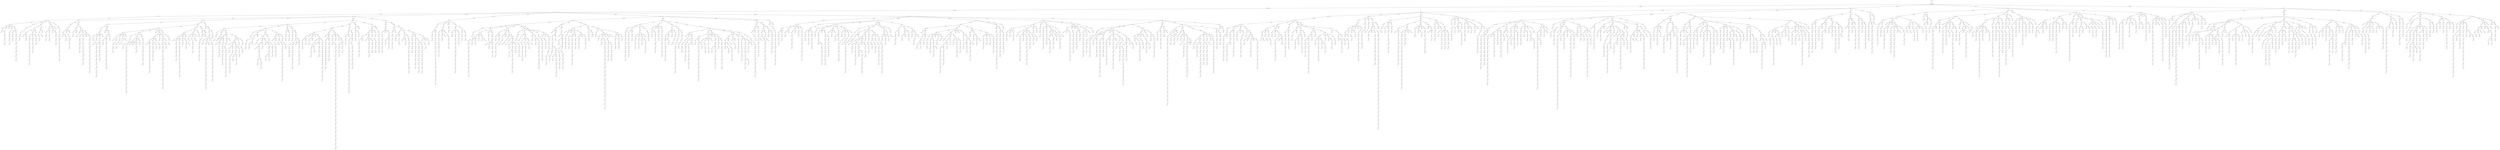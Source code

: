 // produced with flexfringe from git commitd1cf04ada0831d0605a3651971ef9a02091d8823
// dfasat/flexfringe -h=alergia -d=alergia_data -o=experiments/flexfringe_pautomac_study/flexfringe_data/exp7_n100_p0_01dfa -n=100 -p=0.01 /Users/nicholasrenninger/Google Drive/Grad School/specification learning/code/DPFA_DTS_product_experiment/dfasatInvestigations/experiments/flexfringe_pautomac_study/flexfringe_data/flexfringe_pautomac_study_train 
digraph DFA {
	0 [label="root" shape=box];
		I -> 0;
	0 [ label="#10000"  ];
		0 -> 1 [label="5:3198"  ];
		0 -> 4 [label="11:989"  ];
		0 -> 18 [label="7:445"  ];
		0 -> 51 [label="0:368"  ];
	1 [ label="#6396"  style=dotted ];
		1 -> 2 [label="6:3198"  ];
	2 [ label="#6396"  style=dotted ];
		2 -> 3 [label="7:1125"  ];
		2 -> 10 [label="12:562"  ];
		2 -> 13 [label="0:295"  ];
		2 -> 55 [label="3:390"  ];
		2 -> 68 [label="4:826"  ];
	3 [ label="#1176"  style=dotted ];
		3 -> 241 [label="4:51"  ];
	241 [ label="#102"  style=dotted ];
		241 -> 242 [label="10:11"  ];
		241 -> 256 [label="6:20"  ];
		241 -> 521 [label="12:11"  ];
		241 -> 1200 [label="11:8"  ];
		241 -> 1220 [label="8:1"  ];
	256 [ label="#21"  style=dotted ];
		256 -> 4125 [label="4:1"  ];
	4125 [ label="#2"  style=dotted ];
		4125 -> 4126 [label="6:1"  ];
	4126 [ label="#2"  style=dotted ];
		4126 -> 4127 [label="4:1"  ];
	4127 [ label="#2"  style=dotted ];
		4127 -> 4128 [label="6:1"  ];
	4128 [ label="#1"  style=dotted ];
	1200 [ label="#16"  style=dotted ];
		1200 -> 2209 [label="12:2"  ];
		1200 -> 2394 [label="4:2"  ];
		1200 -> 1201 [label="7:4"  ];
	1201 [ label="#4"  style=dotted ];
	2394 [ label="#4"  style=dotted ];
		2394 -> 2395 [label="6:1"  ];
		2394 -> 4230 [label="12:1"  ];
	2395 [ label="#1"  style=dotted ];
	4230 [ label="#2"  style=dotted ];
		4230 -> 4231 [label="7:1"  ];
	4231 [ label="#2"  style=dotted ];
		4231 -> 4232 [label="9:1"  ];
	4232 [ label="#2"  style=dotted ];
		4232 -> 4233 [label="8:1"  ];
	4233 [ label="#1"  style=dotted ];
	2209 [ label="#4"  style=dotted ];
		2209 -> 2210 [label="7:1"  ];
		2209 -> 3067 [label="9:1"  ];
	2210 [ label="#2"  style=dotted ];
		2210 -> 2211 [label="3:1"  ];
	2211 [ label="#2"  style=dotted ];
		2211 -> 2212 [label="7:1"  ];
	2212 [ label="#1"  style=dotted ];
	3067 [ label="#2"  style=dotted ];
		3067 -> 3068 [label="5:1"  ];
	3068 [ label="#2"  style=dotted ];
		3068 -> 3069 [label="8:1"  ];
	3069 [ label="#1"  style=dotted ];
	242 [ label="#22"  style=dotted ];
		242 -> 1984 [label="3:2"  ];
		242 -> 243 [label="7:5"  ];
		242 -> 1180 [label="0:1"  ];
		242 -> 666 [label="12:1"  ];
		242 -> 841 [label="4:2"  ];
	243 [ label="#5"  style=dotted ];
	841 [ label="#4"  style=dotted ];
		841 -> 3451 [label="10:1"  ];
		841 -> 842 [label="8:1"  ];
	3451 [ label="#2"  style=dotted ];
		3451 -> 3452 [label="4:1"  ];
	3452 [ label="#2"  style=dotted ];
		3452 -> 3453 [label="6:1"  ];
	3453 [ label="#1"  style=dotted ];
	842 [ label="#2"  style=dotted ];
		842 -> 843 [label="10:1"  ];
	843 [ label="#2"  style=dotted ];
		843 -> 844 [label="5:1"  ];
	844 [ label="#2"  style=dotted ];
		844 -> 845 [label="6:1"  ];
	845 [ label="#2"  style=dotted ];
		845 -> 846 [label="3:1"  ];
	846 [ label="#2"  style=dotted ];
		846 -> 847 [label="8:1"  ];
	847 [ label="#2"  style=dotted ];
		847 -> 848 [label="8:1"  ];
	848 [ label="#2"  style=dotted ];
		848 -> 849 [label="7:1"  ];
	849 [ label="#1"  style=dotted ];
	666 [ label="#2"  style=dotted ];
		666 -> 667 [label="7:1"  ];
	667 [ label="#2"  style=dotted ];
		667 -> 668 [label="6:1"  ];
	668 [ label="#2"  style=dotted ];
		668 -> 669 [label="8:1"  ];
	669 [ label="#2"  style=dotted ];
		669 -> 670 [label="7:1"  ];
	670 [ label="#1"  style=dotted ];
	1180 [ label="#1"  style=dotted ];
	1984 [ label="#4"  style=dotted ];
		1984 -> 1985 [label="0:1"  ];
		1984 -> 4163 [label="8:1"  ];
	4163 [ label="#2"  style=dotted ];
		4163 -> 4164 [label="8:1"  ];
	4164 [ label="#2"  style=dotted ];
		4164 -> 4165 [label="4:1"  ];
	4165 [ label="#2"  style=dotted ];
		4165 -> 4166 [label="6:1"  ];
	4166 [ label="#1"  style=dotted ];
	1985 [ label="#1"  style=dotted ];
	521 [ label="#22"  style=dotted ];
		521 -> 522 [label="6:7"  ];
		521 -> 548 [label="7:4"  ];
	522 [ label="#14"  style=dotted ];
		522 -> 1960 [label="4:3"  ];
		522 -> 523 [label="8:3"  ];
		522 -> 3708 [label="2:1"  ];
	1960 [ label="#6"  style=dotted ];
		1960 -> 1961 [label="1:2"  ];
		1960 -> 2958 [label="9:1"  ];
	1961 [ label="#2"  style=dotted ];
	2958 [ label="#2"  style=dotted ];
		2958 -> 2959 [label="8:1"  ];
	2959 [ label="#1"  style=dotted ];
	523 [ label="#6"  style=dotted ];
		523 -> 2562 [label="3:1"  ];
		523 -> 524 [label="4:1"  ];
		523 -> 3021 [label="12:1"  ];
	524 [ label="#2"  style=dotted ];
		524 -> 525 [label="12:1"  ];
	525 [ label="#2"  style=dotted ];
		525 -> 526 [label="3:1"  ];
	526 [ label="#2"  style=dotted ];
		526 -> 527 [label="4:1"  ];
	527 [ label="#2"  style=dotted ];
		527 -> 528 [label="6:1"  ];
	528 [ label="#1"  style=dotted ];
	3021 [ label="#2"  style=dotted ];
		3021 -> 3022 [label="5:1"  ];
	3022 [ label="#2"  style=dotted ];
		3022 -> 3023 [label="8:1"  ];
	3023 [ label="#1"  style=dotted ];
	2562 [ label="#2"  style=dotted ];
		2562 -> 2563 [label="10:1"  ];
	2563 [ label="#2"  style=dotted ];
		2563 -> 2564 [label="5:1"  ];
	2564 [ label="#2"  style=dotted ];
		2564 -> 2565 [label="6:1"  ];
	2565 [ label="#2"  style=dotted ];
		2565 -> 2566 [label="4:1"  ];
	2566 [ label="#2"  style=dotted ];
		2566 -> 2567 [label="12:1"  ];
	2567 [ label="#2"  style=dotted ];
		2567 -> 2568 [label="7:1"  ];
	2568 [ label="#2"  style=dotted ];
		2568 -> 2569 [label="1:1"  ];
	2569 [ label="#1"  style=dotted ];
	3708 [ label="#2"  style=dotted ];
		3708 -> 3709 [label="8:1"  ];
	3709 [ label="#2"  style=dotted ];
		3709 -> 3710 [label="7:1"  ];
	3710 [ label="#1"  style=dotted ];
	548 [ label="#8"  style=dotted ];
		548 -> 3089 [label="9:1"  ];
		548 -> 549 [label="1:3"  ];
	549 [ label="#3"  style=dotted ];
	3089 [ label="#2"  style=dotted ];
		3089 -> 3090 [label="8:1"  ];
	3090 [ label="#1"  style=dotted ];
	1220 [ label="#2"  style=dotted ];
		1220 -> 1221 [label="10:1"  ];
	1221 [ label="#2"  style=dotted ];
		1221 -> 1222 [label="5:1"  ];
	1222 [ label="#2"  style=dotted ];
		1222 -> 1223 [label="6:1"  ];
	1223 [ label="#2"  style=dotted ];
		1223 -> 1224 [label="12:1"  ];
	1224 [ label="#2"  style=dotted ];
		1224 -> 1225 [label="7:1"  ];
	1225 [ label="#2"  style=dotted ];
		1225 -> 1226 [label="6:1"  ];
	1226 [ label="#2"  style=dotted ];
		1226 -> 1227 [label="2:1"  ];
	1227 [ label="#2"  style=dotted ];
		1227 -> 1228 [label="4:1"  ];
	1228 [ label="#2"  style=dotted ];
		1228 -> 1229 [label="1:1"  ];
	1229 [ label="#1"  style=dotted ];
	68 [ label="#1652"  style=dotted ];
		68 -> 69 [label="6:338"  ];
		68 -> 70 [label="10:139"  ];
		68 -> 128 [label="12:129"  ];
		68 -> 143 [label="11:91"  ];
		68 -> 154 [label="8:129"  ];
	69 [ label="#353"  style=dotted ];
		69 -> 514 [label="4:15"  ];
	514 [ label="#30"  style=dotted ];
		514 -> 515 [label="8:2"  ];
		514 -> 1504 [label="10:2"  ];
		514 -> 817 [label="11:2"  ];
		514 -> 901 [label="6:8"  ];
		514 -> 4200 [label="12:1"  ];
	901 [ label="#9"  style=dotted ];
		901 -> 3656 [label="4:1"  ];
	3656 [ label="#2"  style=dotted ];
		3656 -> 3657 [label="6:1"  ];
	3657 [ label="#1"  style=dotted ];
	817 [ label="#4"  style=dotted ];
		817 -> 1214 [label="12:1"  ];
		817 -> 818 [label="7:1"  ];
	818 [ label="#1"  style=dotted ];
	1214 [ label="#2"  style=dotted ];
		1214 -> 1215 [label="7:1"  ];
	1215 [ label="#2"  style=dotted ];
		1215 -> 1216 [label="6:1"  ];
	1216 [ label="#2"  style=dotted ];
		1216 -> 1217 [label="4:1"  ];
	1217 [ label="#2"  style=dotted ];
		1217 -> 1218 [label="1:1"  ];
	1218 [ label="#1"  style=dotted ];
	1504 [ label="#4"  style=dotted ];
		1504 -> 2227 [label="4:1"  ];
		1504 -> 1505 [label="7:1"  ];
	1505 [ label="#1"  style=dotted ];
	2227 [ label="#2"  style=dotted ];
		2227 -> 2228 [label="6:1"  ];
	2228 [ label="#1"  style=dotted ];
	4200 [ label="#2"  style=dotted ];
		4200 -> 4201 [label="6:1"  ];
	4201 [ label="#2"  style=dotted ];
		4201 -> 4202 [label="8:1"  ];
	4202 [ label="#2"  style=dotted ];
		4202 -> 4203 [label="4:1"  ];
	4203 [ label="#2"  style=dotted ];
		4203 -> 4204 [label="11:1"  ];
	4204 [ label="#2"  style=dotted ];
		4204 -> 4205 [label="3:1"  ];
	4205 [ label="#2"  style=dotted ];
		4205 -> 4206 [label="8:1"  ];
	4206 [ label="#2"  style=dotted ];
		4206 -> 4207 [label="8:1"  ];
	4207 [ label="#2"  style=dotted ];
		4207 -> 4208 [label="7:1"  ];
	4208 [ label="#1"  style=dotted ];
	515 [ label="#4"  style=dotted ];
		515 -> 516 [label="10:1"  ];
		515 -> 3711 [label="8:1"  ];
	516 [ label="#2"  style=dotted ];
		516 -> 517 [label="5:1"  ];
	517 [ label="#2"  style=dotted ];
		517 -> 518 [label="6:1"  ];
	518 [ label="#2"  style=dotted ];
		518 -> 519 [label="7:1"  ];
	519 [ label="#1"  style=dotted ];
	3711 [ label="#2"  style=dotted ];
		3711 -> 3712 [label="8:1"  ];
	3712 [ label="#2"  style=dotted ];
		3712 -> 3713 [label="7:1"  ];
	3713 [ label="#1"  style=dotted ];
	143 [ label="#182"  style=dotted ];
		143 -> 144 [label="12:19"  ];
		143 -> 190 [label="7:29"  ];
		143 -> 219 [label="3:10"  ];
		143 -> 340 [label="4:19"  ];
		143 -> 428 [label="0:14"  ];
	190 [ label="#30"  style=dotted ];
		190 -> 3156 [label="4:1"  ];
	3156 [ label="#2"  style=dotted ];
		3156 -> 3157 [label="10:1"  ];
	3157 [ label="#2"  style=dotted ];
		3157 -> 3158 [label="7:1"  ];
	3158 [ label="#1"  style=dotted ];
	340 [ label="#38"  style=dotted ];
		340 -> 1968 [label="10:3"  ];
		340 -> 2066 [label="12:1"  ];
		340 -> 341 [label="6:9"  ];
		340 -> 647 [label="8:2"  ];
		340 -> 682 [label="11:4"  ];
	341 [ label="#9"  style=dotted ];
	682 [ label="#8"  style=dotted ];
		682 -> 2584 [label="3:1"  ];
		682 -> 683 [label="4:1"  ];
		682 -> 879 [label="7:2"  ];
	879 [ label="#2"  style=dotted ];
	683 [ label="#2"  style=dotted ];
		683 -> 684 [label="6:1"  ];
	684 [ label="#1"  style=dotted ];
	2584 [ label="#2"  style=dotted ];
		2584 -> 2585 [label="10:1"  ];
	2585 [ label="#2"  style=dotted ];
		2585 -> 2586 [label="5:1"  ];
	2586 [ label="#2"  style=dotted ];
		2586 -> 2587 [label="6:1"  ];
	2587 [ label="#2"  style=dotted ];
		2587 -> 2588 [label="4:1"  ];
	2588 [ label="#2"  style=dotted ];
		2588 -> 2589 [label="10:1"  ];
	2589 [ label="#2"  style=dotted ];
		2589 -> 2590 [label="7:1"  ];
	2590 [ label="#1"  style=dotted ];
	1968 [ label="#6"  style=dotted ];
		1968 -> 1969 [label="0:1"  ];
		1968 -> 2320 [label="7:1"  ];
		1968 -> 2576 [label="4:1"  ];
	2320 [ label="#1"  style=dotted ];
	2576 [ label="#2"  style=dotted ];
		2576 -> 2577 [label="11:1"  ];
	2577 [ label="#2"  style=dotted ];
		2577 -> 2578 [label="12:1"  ];
	2578 [ label="#2"  style=dotted ];
		2578 -> 2579 [label="7:1"  ];
	2579 [ label="#2"  style=dotted ];
		2579 -> 2580 [label="6:1"  ];
	2580 [ label="#2"  style=dotted ];
		2580 -> 2581 [label="2:1"  ];
	2581 [ label="#2"  style=dotted ];
		2581 -> 2582 [label="4:1"  ];
	2582 [ label="#2"  style=dotted ];
		2582 -> 2583 [label="1:1"  ];
	2583 [ label="#1"  style=dotted ];
	1969 [ label="#1"  style=dotted ];
	2066 [ label="#2"  style=dotted ];
		2066 -> 2067 [label="6:1"  ];
	2067 [ label="#2"  style=dotted ];
		2067 -> 2068 [label="4:1"  ];
	2068 [ label="#2"  style=dotted ];
		2068 -> 2069 [label="9:1"  ];
	2069 [ label="#2"  style=dotted ];
		2069 -> 2070 [label="8:1"  ];
	2070 [ label="#2"  style=dotted ];
		2070 -> 2071 [label="4:1"  ];
	2071 [ label="#2"  style=dotted ];
		2071 -> 2072 [label="6:1"  ];
	2072 [ label="#1"  style=dotted ];
	647 [ label="#4"  style=dotted ];
		647 -> 1565 [label="10:1"  ];
		647 -> 648 [label="8:1"  ];
	1565 [ label="#2"  style=dotted ];
		1565 -> 1566 [label="5:1"  ];
	1566 [ label="#2"  style=dotted ];
		1566 -> 1567 [label="6:1"  ];
	1567 [ label="#2"  style=dotted ];
		1567 -> 1568 [label="4:1"  ];
	1568 [ label="#2"  style=dotted ];
		1568 -> 1569 [label="6:1"  ];
	1569 [ label="#1"  style=dotted ];
	648 [ label="#2"  style=dotted ];
		648 -> 649 [label="8:1"  ];
	649 [ label="#2"  style=dotted ];
		649 -> 650 [label="0:1"  ];
	650 [ label="#1"  style=dotted ];
	144 [ label="#38"  style=dotted ];
		144 -> 2281 [label="7:6"  ];
		144 -> 145 [label="9:8"  ];
		144 -> 1738 [label="5:4"  ];
		144 -> 918 [label="4:1"  ];
	1738 [ label="#8"  style=dotted ];
		1738 -> 1739 [label="8:4"  ];
	1739 [ label="#4"  style=dotted ];
	2281 [ label="#12"  style=dotted ];
		2281 -> 3947 [label="6:1"  ];
		2281 -> 2282 [label="7:4"  ];
		2281 -> 3719 [label="3:1"  ];
	3947 [ label="#2"  style=dotted ];
		3947 -> 3948 [label="4:1"  ];
	3948 [ label="#2"  style=dotted ];
		3948 -> 3949 [label="1:1"  ];
	3949 [ label="#1"  style=dotted ];
	2282 [ label="#8"  style=dotted ];
		2282 -> 2283 [label="1:4"  ];
	2283 [ label="#4"  style=dotted ];
	3719 [ label="#2"  style=dotted ];
		3719 -> 3720 [label="4:1"  ];
	3720 [ label="#2"  style=dotted ];
		3720 -> 3721 [label="6:1"  ];
	3721 [ label="#1"  style=dotted ];
	918 [ label="#2"  style=dotted ];
		918 -> 919 [label="8:1"  ];
	919 [ label="#1"  style=dotted ];
	145 [ label="#16"  style=dotted ];
		145 -> 4383 [label="4:1"  ];
		145 -> 146 [label="9:3"  ];
		145 -> 2679 [label="5:1"  ];
		145 -> 2684 [label="7:3"  ];
	2679 [ label="#2"  style=dotted ];
		2679 -> 2680 [label="8:1"  ];
	2680 [ label="#2"  style=dotted ];
		2680 -> 2681 [label="4:1"  ];
	2681 [ label="#2"  style=dotted ];
		2681 -> 2682 [label="11:1"  ];
	2682 [ label="#2"  style=dotted ];
		2682 -> 2683 [label="7:1"  ];
	2683 [ label="#1"  style=dotted ];
	2684 [ label="#6"  style=dotted ];
		2684 -> 3311 [label="6:1"  ];
		2684 -> 2685 [label="7:2"  ];
	3311 [ label="#2"  style=dotted ];
		3311 -> 3312 [label="4:1"  ];
	3312 [ label="#2"  style=dotted ];
		3312 -> 3313 [label="1:1"  ];
	3313 [ label="#1"  style=dotted ];
	2685 [ label="#4"  style=dotted ];
		2685 -> 2686 [label="1:2"  ];
	2686 [ label="#2"  style=dotted ];
	4383 [ label="#2"  style=dotted ];
		4383 -> 4384 [label="8:1"  ];
	4384 [ label="#1"  style=dotted ];
	146 [ label="#6"  style=dotted ];
		146 -> 147 [label="9:1"  ];
		146 -> 293 [label="4:1"  ];
		146 -> 4262 [label="7:1"  ];
	4262 [ label="#2"  style=dotted ];
		4262 -> 4263 [label="6:1"  ];
	4263 [ label="#2"  style=dotted ];
		4263 -> 4264 [label="8:1"  ];
	4264 [ label="#2"  style=dotted ];
		4264 -> 4265 [label="4:1"  ];
	4265 [ label="#2"  style=dotted ];
		4265 -> 4266 [label="10:1"  ];
	4266 [ label="#2"  style=dotted ];
		4266 -> 4267 [label="12:1"  ];
	4267 [ label="#2"  style=dotted ];
		4267 -> 4268 [label="4:1"  ];
	4268 [ label="#2"  style=dotted ];
		4268 -> 4269 [label="8:1"  ];
	4269 [ label="#1"  style=dotted ];
	293 [ label="#2"  style=dotted ];
		293 -> 294 [label="8:1"  ];
	294 [ label="#1"  style=dotted ];
	147 [ label="#2"  style=dotted ];
		147 -> 148 [label="9:1"  ];
	148 [ label="#2"  style=dotted ];
		148 -> 149 [label="7:1"  ];
	149 [ label="#2"  style=dotted ];
		149 -> 150 [label="6:1"  ];
	150 [ label="#2"  style=dotted ];
		150 -> 151 [label="8:1"  ];
	151 [ label="#2"  style=dotted ];
		151 -> 152 [label="4:1"  ];
	152 [ label="#2"  style=dotted ];
		152 -> 153 [label="6:1"  ];
	153 [ label="#1"  style=dotted ];
	428 [ label="#15"  style=dotted ];
		428 -> 2487 [label="4:1"  ];
	2487 [ label="#2"  style=dotted ];
		2487 -> 2488 [label="6:1"  ];
	2488 [ label="#1"  style=dotted ];
	219 [ label="#20"  style=dotted ];
		219 -> 2229 [label="0:1"  ];
		219 -> 3487 [label="10:2"  ];
		219 -> 220 [label="8:6"  ];
		219 -> 4326 [label="7:1"  ];
	4326 [ label="#2"  style=dotted ];
		4326 -> 4327 [label="1:1"  ];
	4327 [ label="#1"  style=dotted ];
	3487 [ label="#4"  style=dotted ];
		3487 -> 3488 [label="5:2"  ];
	3488 [ label="#4"  style=dotted ];
		3488 -> 3489 [label="6:2"  ];
	3489 [ label="#4"  style=dotted ];
		3489 -> 3490 [label="4:1"  ];
		3489 -> 3652 [label="3:1"  ];
	3490 [ label="#2"  style=dotted ];
		3490 -> 3491 [label="6:1"  ];
	3491 [ label="#1"  style=dotted ];
	3652 [ label="#2"  style=dotted ];
		3652 -> 3653 [label="8:1"  ];
	3653 [ label="#2"  style=dotted ];
		3653 -> 3654 [label="8:1"  ];
	3654 [ label="#2"  style=dotted ];
		3654 -> 3655 [label="7:1"  ];
	3655 [ label="#1"  style=dotted ];
	220 [ label="#12"  style=dotted ];
		220 -> 221 [label="8:2"  ];
		220 -> 1100 [label="2:2"  ];
		220 -> 1020 [label="4:2"  ];
	1020 [ label="#4"  style=dotted ];
		1020 -> 1021 [label="1:2"  ];
	1021 [ label="#2"  style=dotted ];
	221 [ label="#4"  style=dotted ];
		221 -> 3492 [label="7:1"  ];
		221 -> 222 [label="4:1"  ];
	3492 [ label="#1"  style=dotted ];
	222 [ label="#2"  style=dotted ];
		222 -> 223 [label="12:1"  ];
	223 [ label="#2"  style=dotted ];
		223 -> 224 [label="7:1"  ];
	224 [ label="#2"  style=dotted ];
		224 -> 225 [label="1:1"  ];
	225 [ label="#1"  style=dotted ];
	1100 [ label="#4"  style=dotted ];
		1100 -> 3794 [label="4:1"  ];
		1100 -> 1101 [label="8:1"  ];
	3794 [ label="#2"  style=dotted ];
		3794 -> 3795 [label="1:1"  ];
	3795 [ label="#1"  style=dotted ];
	1101 [ label="#2"  style=dotted ];
		1101 -> 1102 [label="12:1"  ];
	1102 [ label="#2"  style=dotted ];
		1102 -> 1103 [label="5:1"  ];
	1103 [ label="#2"  style=dotted ];
		1103 -> 1104 [label="8:1"  ];
	1104 [ label="#1"  style=dotted ];
	2229 [ label="#2"  style=dotted ];
		2229 -> 2230 [label="10:1"  ];
	2230 [ label="#2"  style=dotted ];
		2230 -> 2231 [label="9:1"  ];
	2231 [ label="#2"  style=dotted ];
		2231 -> 2232 [label="8:1"  ];
	2232 [ label="#2"  style=dotted ];
		2232 -> 2233 [label="4:1"  ];
	2233 [ label="#2"  style=dotted ];
		2233 -> 2234 [label="6:1"  ];
	2234 [ label="#1"  style=dotted ];
	70 [ label="#278"  style=dotted ];
		70 -> 71 [label="7:48"  ];
		70 -> 74 [label="4:39"  ];
		70 -> 226 [label="12:24"  ];
		70 -> 284 [label="0:14"  ];
		70 -> 677 [label="3:14"  ];
	71 [ label="#52"  style=dotted ];
		71 -> 139 [label="4:4"  ];
	139 [ label="#8"  style=dotted ];
		139 -> 140 [label="6:2"  ];
		139 -> 3177 [label="12:1"  ];
		139 -> 4088 [label="8:1"  ];
	140 [ label="#3"  style=dotted ];
		140 -> 141 [label="4:1"  ];
	141 [ label="#2"  style=dotted ];
		141 -> 142 [label="6:1"  ];
	142 [ label="#1"  style=dotted ];
	3177 [ label="#2"  style=dotted ];
		3177 -> 3178 [label="6:1"  ];
	3178 [ label="#2"  style=dotted ];
		3178 -> 3179 [label="4:1"  ];
	3179 [ label="#2"  style=dotted ];
		3179 -> 3180 [label="1:1"  ];
	3180 [ label="#1"  style=dotted ];
	4088 [ label="#2"  style=dotted ];
		4088 -> 4089 [label="8:1"  ];
	4089 [ label="#2"  style=dotted ];
		4089 -> 4090 [label="4:1"  ];
	4090 [ label="#2"  style=dotted ];
		4090 -> 4091 [label="9:1"  ];
	4091 [ label="#2"  style=dotted ];
		4091 -> 4092 [label="8:1"  ];
	4092 [ label="#1"  style=dotted ];
	74 [ label="#78"  style=dotted ];
		74 -> 75 [label="6:19"  ];
		74 -> 331 [label="8:5"  ];
		74 -> 372 [label="11:5"  ];
		74 -> 1438 [label="12:4"  ];
		74 -> 619 [label="10:6"  ];
	75 [ label="#21"  style=dotted ];
		75 -> 3943 [label="4:2"  ];
	3943 [ label="#4"  style=dotted ];
		3943 -> 3944 [label="6:2"  ];
	3944 [ label="#2"  style=dotted ];
	372 [ label="#10"  style=dotted ];
		372 -> 3752 [label="7:2"  ];
		372 -> 373 [label="4:2"  ];
		372 -> 3725 [label="0:1"  ];
	3752 [ label="#2"  style=dotted ];
	373 [ label="#4"  style=dotted ];
		373 -> 374 [label="6:2"  ];
	374 [ label="#2"  style=dotted ];
	3725 [ label="#1"  style=dotted ];
	619 [ label="#12"  style=dotted ];
		619 -> 3571 [label="4:2"  ];
		619 -> 3218 [label="3:1"  ];
		619 -> 1389 [label="0:1"  ];
		619 -> 620 [label="7:2"  ];
	620 [ label="#2"  style=dotted ];
	3571 [ label="#4"  style=dotted ];
		3571 -> 3572 [label="6:2"  ];
	3572 [ label="#2"  style=dotted ];
	1389 [ label="#2"  style=dotted ];
		1389 -> 1390 [label="4:1"  ];
	1390 [ label="#2"  style=dotted ];
		1390 -> 1391 [label="6:1"  ];
	1391 [ label="#1"  style=dotted ];
	3218 [ label="#2"  style=dotted ];
		3218 -> 3219 [label="7:1"  ];
	3219 [ label="#2"  style=dotted ];
		3219 -> 3220 [label="9:1"  ];
	3220 [ label="#2"  style=dotted ];
		3220 -> 3221 [label="12:1"  ];
	3221 [ label="#2"  style=dotted ];
		3221 -> 3222 [label="6:1"  ];
	3222 [ label="#2"  style=dotted ];
		3222 -> 3223 [label="8:1"  ];
	3223 [ label="#2"  style=dotted ];
		3223 -> 3224 [label="4:1"  ];
	3224 [ label="#2"  style=dotted ];
		3224 -> 3225 [label="6:1"  ];
	3225 [ label="#1"  style=dotted ];
	1438 [ label="#8"  style=dotted ];
		1438 -> 1439 [label="6:4"  ];
	1439 [ label="#8"  style=dotted ];
		1439 -> 2090 [label="8:1"  ];
		1439 -> 1440 [label="4:3"  ];
	1440 [ label="#6"  style=dotted ];
		1440 -> 1441 [label="1:3"  ];
	1441 [ label="#3"  style=dotted ];
	2090 [ label="#2"  style=dotted ];
		2090 -> 2091 [label="7:1"  ];
	2091 [ label="#1"  style=dotted ];
	331 [ label="#10"  style=dotted ];
		331 -> 1925 [label="8:2"  ];
		331 -> 332 [label="0:1"  ];
		331 -> 440 [label="10:2"  ];
	440 [ label="#4"  style=dotted ];
		440 -> 441 [label="0:1"  ];
		440 -> 1402 [label="7:1"  ];
	1402 [ label="#2"  style=dotted ];
		1402 -> 1403 [label="8:1"  ];
	1403 [ label="#2"  style=dotted ];
		1403 -> 1404 [label="10:1"  ];
	1404 [ label="#2"  style=dotted ];
		1404 -> 1405 [label="5:1"  ];
	1405 [ label="#2"  style=dotted ];
		1405 -> 1406 [label="6:1"  ];
	1406 [ label="#2"  style=dotted ];
		1406 -> 1407 [label="0:1"  ];
	1407 [ label="#1"  style=dotted ];
	441 [ label="#2"  style=dotted ];
		441 -> 442 [label="5:1"  ];
	442 [ label="#2"  style=dotted ];
		442 -> 443 [label="6:1"  ];
	443 [ label="#2"  style=dotted ];
		443 -> 444 [label="12:1"  ];
	444 [ label="#2"  style=dotted ];
		444 -> 445 [label="5:1"  ];
	445 [ label="#2"  style=dotted ];
		445 -> 446 [label="12:1"  ];
	446 [ label="#2"  style=dotted ];
		446 -> 447 [label="7:1"  ];
	447 [ label="#2"  style=dotted ];
		447 -> 448 [label="1:1"  ];
	448 [ label="#1"  style=dotted ];
	1925 [ label="#4"  style=dotted ];
		1925 -> 1926 [label="8:2"  ];
	1926 [ label="#4"  style=dotted ];
		1926 -> 1927 [label="3:2"  ];
	1927 [ label="#4"  style=dotted ];
		1927 -> 1928 [label="0:1"  ];
		1927 -> 2275 [label="8:1"  ];
	2275 [ label="#2"  style=dotted ];
		2275 -> 2276 [label="8:1"  ];
	2276 [ label="#2"  style=dotted ];
		2276 -> 2277 [label="3:1"  ];
	2277 [ label="#2"  style=dotted ];
		2277 -> 2278 [label="8:1"  ];
	2278 [ label="#2"  style=dotted ];
		2278 -> 2279 [label="4:1"  ];
	2279 [ label="#2"  style=dotted ];
		2279 -> 2280 [label="1:1"  ];
	2280 [ label="#1"  style=dotted ];
	1928 [ label="#1"  style=dotted ];
	332 [ label="#1"  style=dotted ];
	226 [ label="#48"  style=dotted ];
		226 -> 2615 [label="4:1"  ];
		226 -> 227 [label="9:14"  ];
		226 -> 238 [label="7:5"  ];
		226 -> 833 [label="5:4"  ];
	833 [ label="#8"  style=dotted ];
		833 -> 834 [label="8:4"  ];
	834 [ label="#4"  style=dotted ];
	238 [ label="#10"  style=dotted ];
		238 -> 3540 [label="6:3"  ];
		238 -> 239 [label="7:2"  ];
	3540 [ label="#6"  style=dotted ];
		3540 -> 4413 [label="8:1"  ];
		3540 -> 3541 [label="2:1"  ];
		3540 -> 4300 [label="4:1"  ];
	4300 [ label="#2"  style=dotted ];
		4300 -> 4301 [label="1:1"  ];
	4301 [ label="#1"  style=dotted ];
	4413 [ label="#2"  style=dotted ];
		4413 -> 4414 [label="0:1"  ];
	4414 [ label="#1"  style=dotted ];
	3541 [ label="#2"  style=dotted ];
		3541 -> 3542 [label="8:1"  ];
	3542 [ label="#2"  style=dotted ];
		3542 -> 3543 [label="7:1"  ];
	3543 [ label="#1"  style=dotted ];
	239 [ label="#4"  style=dotted ];
		239 -> 240 [label="1:2"  ];
	240 [ label="#2"  style=dotted ];
	2615 [ label="#2"  style=dotted ];
		2615 -> 2616 [label="12:1"  ];
	2616 [ label="#2"  style=dotted ];
		2616 -> 2617 [label="7:1"  ];
	2617 [ label="#2"  style=dotted ];
		2617 -> 2618 [label="9:1"  ];
	2618 [ label="#2"  style=dotted ];
		2618 -> 2619 [label="8:1"  ];
	2619 [ label="#1"  style=dotted ];
	227 [ label="#28"  style=dotted ];
		227 -> 2526 [label="5:2"  ];
		227 -> 228 [label="7:8"  ];
		227 -> 1209 [label="4:1"  ];
		227 -> 1242 [label="9:3"  ];
	2526 [ label="#4"  style=dotted ];
		2526 -> 2527 [label="12:1"  ];
		2526 -> 4117 [label="8:1"  ];
	2527 [ label="#2"  style=dotted ];
		2527 -> 2528 [label="3:1"  ];
	2528 [ label="#2"  style=dotted ];
		2528 -> 2529 [label="0:1"  ];
	2529 [ label="#2"  style=dotted ];
		2529 -> 2530 [label="4:1"  ];
	2530 [ label="#2"  style=dotted ];
		2530 -> 2531 [label="11:1"  ];
	2531 [ label="#2"  style=dotted ];
		2531 -> 2532 [label="12:1"  ];
	2532 [ label="#2"  style=dotted ];
		2532 -> 2533 [label="7:1"  ];
	2533 [ label="#2"  style=dotted ];
		2533 -> 2534 [label="6:1"  ];
	2534 [ label="#2"  style=dotted ];
		2534 -> 2535 [label="8:1"  ];
	2535 [ label="#2"  style=dotted ];
		2535 -> 2536 [label="7:1"  ];
	2536 [ label="#1"  style=dotted ];
	4117 [ label="#1"  style=dotted ];
	228 [ label="#16"  style=dotted ];
		228 -> 229 [label="6:7"  ];
		228 -> 2814 [label="7:1"  ];
	229 [ label="#14"  style=dotted ];
		229 -> 2471 [label="4:1"  ];
		229 -> 230 [label="2:2"  ];
		229 -> 1487 [label="8:4"  ];
	2471 [ label="#2"  style=dotted ];
		2471 -> 2472 [label="1:1"  ];
	2472 [ label="#1"  style=dotted ];
	1487 [ label="#8"  style=dotted ];
		1487 -> 2152 [label="4:2"  ];
		1487 -> 2358 [label="7:1"  ];
		1487 -> 1488 [label="12:1"  ];
	2358 [ label="#1"  style=dotted ];
	2152 [ label="#4"  style=dotted ];
		2152 -> 2153 [label="8:2"  ];
	2153 [ label="#4"  style=dotted ];
		2153 -> 3815 [label="0:1"  ];
		2153 -> 2154 [label="10:1"  ];
	2154 [ label="#2"  style=dotted ];
		2154 -> 2155 [label="5:1"  ];
	2155 [ label="#2"  style=dotted ];
		2155 -> 2156 [label="6:1"  ];
	2156 [ label="#2"  style=dotted ];
		2156 -> 2157 [label="12:1"  ];
	2157 [ label="#2"  style=dotted ];
		2157 -> 2158 [label="5:1"  ];
	2158 [ label="#2"  style=dotted ];
		2158 -> 2159 [label="8:1"  ];
	2159 [ label="#1"  style=dotted ];
	3815 [ label="#2"  style=dotted ];
		3815 -> 3816 [label="12:1"  ];
	3816 [ label="#1"  style=dotted ];
	1488 [ label="#2"  style=dotted ];
		1488 -> 1489 [label="7:1"  ];
	1489 [ label="#2"  style=dotted ];
		1489 -> 1490 [label="7:1"  ];
	1490 [ label="#2"  style=dotted ];
		1490 -> 1491 [label="1:1"  ];
	1491 [ label="#1"  style=dotted ];
	230 [ label="#4"  style=dotted ];
		230 -> 231 [label="2:1"  ];
		230 -> 1289 [label="8:1"  ];
	1289 [ label="#2"  style=dotted ];
		1289 -> 1290 [label="4:1"  ];
	1290 [ label="#2"  style=dotted ];
		1290 -> 1291 [label="8:1"  ];
	1291 [ label="#2"  style=dotted ];
		1291 -> 1292 [label="8:1"  ];
	1292 [ label="#2"  style=dotted ];
		1292 -> 1293 [label="8:1"  ];
	1293 [ label="#2"  style=dotted ];
		1293 -> 1294 [label="7:1"  ];
	1294 [ label="#1"  style=dotted ];
	231 [ label="#2"  style=dotted ];
		231 -> 232 [label="8:1"  ];
	232 [ label="#2"  style=dotted ];
		232 -> 233 [label="7:1"  ];
	233 [ label="#1"  style=dotted ];
	2814 [ label="#2"  style=dotted ];
		2814 -> 2815 [label="9:1"  ];
	2815 [ label="#2"  style=dotted ];
		2815 -> 2816 [label="12:1"  ];
	2816 [ label="#2"  style=dotted ];
		2816 -> 2817 [label="7:1"  ];
	2817 [ label="#2"  style=dotted ];
		2817 -> 2818 [label="1:1"  ];
	2818 [ label="#1"  style=dotted ];
	1209 [ label="#2"  style=dotted ];
		1209 -> 1210 [label="12:1"  ];
	1210 [ label="#2"  style=dotted ];
		1210 -> 1211 [label="6:1"  ];
	1211 [ label="#2"  style=dotted ];
		1211 -> 1212 [label="8:1"  ];
	1212 [ label="#2"  style=dotted ];
		1212 -> 1213 [label="0:1"  ];
	1213 [ label="#1"  style=dotted ];
	1242 [ label="#6"  style=dotted ];
		1242 -> 1272 [label="5:1"  ];
		1242 -> 1243 [label="9:1"  ];
		1242 -> 4220 [label="4:1"  ];
	1272 [ label="#2"  style=dotted ];
		1272 -> 1273 [label="12:1"  ];
	1273 [ label="#2"  style=dotted ];
		1273 -> 1274 [label="7:1"  ];
	1274 [ label="#2"  style=dotted ];
		1274 -> 1275 [label="9:1"  ];
	1275 [ label="#2"  style=dotted ];
		1275 -> 1276 [label="8:1"  ];
	1276 [ label="#1"  style=dotted ];
	4220 [ label="#2"  style=dotted ];
		4220 -> 4221 [label="12:1"  ];
	4221 [ label="#2"  style=dotted ];
		4221 -> 4222 [label="6:1"  ];
	4222 [ label="#2"  style=dotted ];
		4222 -> 4223 [label="8:1"  ];
	4223 [ label="#2"  style=dotted ];
		4223 -> 4224 [label="12:1"  ];
	4224 [ label="#2"  style=dotted ];
		4224 -> 4225 [label="7:1"  ];
	4225 [ label="#2"  style=dotted ];
		4225 -> 4226 [label="6:1"  ];
	4226 [ label="#2"  style=dotted ];
		4226 -> 4227 [label="2:1"  ];
	4227 [ label="#2"  style=dotted ];
		4227 -> 4228 [label="4:1"  ];
	4228 [ label="#2"  style=dotted ];
		4228 -> 4229 [label="1:1"  ];
	4229 [ label="#1"  style=dotted ];
	1243 [ label="#2"  style=dotted ];
		1243 -> 1244 [label="9:1"  ];
	1244 [ label="#2"  style=dotted ];
		1244 -> 1245 [label="7:1"  ];
	1245 [ label="#2"  style=dotted ];
		1245 -> 1246 [label="7:1"  ];
	1246 [ label="#2"  style=dotted ];
		1246 -> 1247 [label="9:1"  ];
	1247 [ label="#2"  style=dotted ];
		1247 -> 1248 [label="12:1"  ];
	1248 [ label="#2"  style=dotted ];
		1248 -> 1249 [label="7:1"  ];
	1249 [ label="#2"  style=dotted ];
		1249 -> 1250 [label="1:1"  ];
	1250 [ label="#1"  style=dotted ];
	284 [ label="#14"  style=dotted ];
	677 [ label="#28"  style=dotted ];
		677 -> 2288 [label="10:2"  ];
		677 -> 678 [label="0:7"  ];
		677 -> 915 [label="8:5"  ];
	2288 [ label="#4"  style=dotted ];
		2288 -> 2289 [label="5:1"  ];
		2288 -> 2510 [label="7:1"  ];
	2289 [ label="#2"  style=dotted ];
		2289 -> 2290 [label="6:1"  ];
	2290 [ label="#2"  style=dotted ];
		2290 -> 2291 [label="3:1"  ];
	2291 [ label="#2"  style=dotted ];
		2291 -> 2292 [label="0:1"  ];
	2292 [ label="#1"  style=dotted ];
	2510 [ label="#2"  style=dotted ];
		2510 -> 2511 [label="6:1"  ];
	2511 [ label="#1"  style=dotted ];
	915 [ label="#10"  style=dotted ];
		915 -> 916 [label="4:3"  ];
		915 -> 940 [label="8:2"  ];
	916 [ label="#6"  style=dotted ];
		916 -> 917 [label="1:3"  ];
	917 [ label="#3"  style=dotted ];
	940 [ label="#4"  style=dotted ];
		940 -> 941 [label="12:1"  ];
		940 -> 4287 [label="0:1"  ];
	941 [ label="#2"  style=dotted ];
		941 -> 942 [label="5:1"  ];
	942 [ label="#2"  style=dotted ];
		942 -> 943 [label="8:1"  ];
	943 [ label="#1"  style=dotted ];
	4287 [ label="#1"  style=dotted ];
	678 [ label="#12"  style=dotted ];
		678 -> 679 [label="10:4"  ];
		678 -> 1022 [label="12:1"  ];
	679 [ label="#8"  style=dotted ];
		679 -> 680 [label="9:1"  ];
		679 -> 929 [label="1:3"  ];
	929 [ label="#3"  style=dotted ];
	680 [ label="#2"  style=dotted ];
		680 -> 681 [label="8:1"  ];
	681 [ label="#1"  style=dotted ];
	1022 [ label="#2"  style=dotted ];
		1022 -> 1023 [label="12:1"  ];
	1023 [ label="#2"  style=dotted ];
		1023 -> 1024 [label="12:1"  ];
	1024 [ label="#1"  style=dotted ];
	128 [ label="#258"  style=dotted ];
		128 -> 129 [label="6:84"  ];
		128 -> 344 [label="7:43"  ];
		128 -> 553 [label="3:2"  ];
	129 [ label="#168"  style=dotted ];
		129 -> 130 [label="4:23"  ];
		129 -> 286 [label="8:41"  ];
		129 -> 550 [label="2:20"  ];
	130 [ label="#46"  style=dotted ];
		130 -> 131 [label="1:19"  ];
		130 -> 1075 [label="9:4"  ];
	131 [ label="#19"  style=dotted ];
	1075 [ label="#8"  style=dotted ];
		1075 -> 2011 [label="12:2"  ];
		1075 -> 1076 [label="8:2"  ];
	2011 [ label="#4"  style=dotted ];
		2011 -> 2012 [label="6:2"  ];
	2012 [ label="#4"  style=dotted ];
		2012 -> 2013 [label="4:1"  ];
		2012 -> 3449 [label="8:1"  ];
	2013 [ label="#2"  style=dotted ];
		2013 -> 2014 [label="1:1"  ];
	2014 [ label="#1"  style=dotted ];
	3449 [ label="#2"  style=dotted ];
		3449 -> 3450 [label="7:1"  ];
	3450 [ label="#1"  style=dotted ];
	1076 [ label="#3"  style=dotted ];
		1076 -> 1077 [label="4:1"  ];
	1077 [ label="#2"  style=dotted ];
		1077 -> 1078 [label="6:1"  ];
	1078 [ label="#1"  style=dotted ];
	286 [ label="#82"  style=dotted ];
		286 -> 287 [label="4:13"  ];
		286 -> 366 [label="12:10"  ];
		286 -> 394 [label="7:6"  ];
		286 -> 709 [label="0:7"  ];
		286 -> 1029 [label="3:5"  ];
	394 [ label="#6"  style=dotted ];
	287 [ label="#26"  style=dotted ];
		287 -> 2106 [label="10:2"  ];
		287 -> 288 [label="11:3"  ];
		287 -> 1710 [label="6:4"  ];
		287 -> 713 [label="12:2"  ];
		287 -> 1044 [label="8:2"  ];
	1710 [ label="#4"  style=dotted ];
	288 [ label="#6"  style=dotted ];
		288 -> 289 [label="3:1"  ];
		288 -> 1435 [label="7:2"  ];
	1435 [ label="#4"  style=dotted ];
		1435 -> 1436 [label="4:2"  ];
	1436 [ label="#4"  style=dotted ];
		1436 -> 2080 [label="10:1"  ];
		1436 -> 1437 [label="6:1"  ];
	1437 [ label="#1"  style=dotted ];
	2080 [ label="#2"  style=dotted ];
		2080 -> 2081 [label="4:1"  ];
	2081 [ label="#2"  style=dotted ];
		2081 -> 2082 [label="6:1"  ];
	2082 [ label="#1"  style=dotted ];
	289 [ label="#2"  style=dotted ];
		289 -> 290 [label="8:1"  ];
	290 [ label="#2"  style=dotted ];
		290 -> 291 [label="4:1"  ];
	291 [ label="#2"  style=dotted ];
		291 -> 292 [label="1:1"  ];
	292 [ label="#1"  style=dotted ];
	2106 [ label="#4"  style=dotted ];
		2106 -> 2107 [label="7:2"  ];
	2107 [ label="#3"  style=dotted ];
		2107 -> 2108 [label="4:1"  ];
	2108 [ label="#2"  style=dotted ];
		2108 -> 2109 [label="6:1"  ];
	2109 [ label="#1"  style=dotted ];
	713 [ label="#4"  style=dotted ];
		713 -> 714 [label="7:2"  ];
	714 [ label="#4"  style=dotted ];
		714 -> 715 [label="1:2"  ];
	715 [ label="#2"  style=dotted ];
	1044 [ label="#4"  style=dotted ];
		1044 -> 1045 [label="0:2"  ];
	1045 [ label="#2"  style=dotted ];
	366 [ label="#20"  style=dotted ];
		366 -> 2376 [label="5:2"  ];
		366 -> 367 [label="7:5"  ];
		366 -> 3079 [label="9:3"  ];
	2376 [ label="#4"  style=dotted ];
		2376 -> 2377 [label="8:2"  ];
	2377 [ label="#2"  style=dotted ];
	367 [ label="#10"  style=dotted ];
		367 -> 368 [label="6:4"  ];
		367 -> 3642 [label="7:1"  ];
	368 [ label="#8"  style=dotted ];
		368 -> 1909 [label="8:2"  ];
		368 -> 369 [label="4:2"  ];
	369 [ label="#4"  style=dotted ];
		369 -> 370 [label="1:2"  ];
	370 [ label="#2"  style=dotted ];
	1909 [ label="#4"  style=dotted ];
		1909 -> 1910 [label="12:1"  ];
		1909 -> 4167 [label="4:1"  ];
	4167 [ label="#2"  style=dotted ];
		4167 -> 4168 [label="12:1"  ];
	4168 [ label="#2"  style=dotted ];
		4168 -> 4169 [label="6:1"  ];
	4169 [ label="#2"  style=dotted ];
		4169 -> 4170 [label="4:1"  ];
	4170 [ label="#2"  style=dotted ];
		4170 -> 4171 [label="1:1"  ];
	4171 [ label="#1"  style=dotted ];
	1910 [ label="#2"  style=dotted ];
		1910 -> 1911 [label="9:1"  ];
	1911 [ label="#2"  style=dotted ];
		1911 -> 1912 [label="9:1"  ];
	1912 [ label="#2"  style=dotted ];
		1912 -> 1913 [label="7:1"  ];
	1913 [ label="#2"  style=dotted ];
		1913 -> 1914 [label="7:1"  ];
	1914 [ label="#2"  style=dotted ];
		1914 -> 1915 [label="9:1"  ];
	1915 [ label="#2"  style=dotted ];
		1915 -> 1916 [label="8:1"  ];
	1916 [ label="#1"  style=dotted ];
	3642 [ label="#2"  style=dotted ];
		3642 -> 3643 [label="1:1"  ];
	3643 [ label="#1"  style=dotted ];
	3079 [ label="#6"  style=dotted ];
		3079 -> 4404 [label="5:1"  ];
		3079 -> 3080 [label="7:1"  ];
		3079 -> 4179 [label="9:1"  ];
	4404 [ label="#2"  style=dotted ];
		4404 -> 4405 [label="8:1"  ];
	4405 [ label="#1"  style=dotted ];
	3080 [ label="#2"  style=dotted ];
		3080 -> 3081 [label="6:1"  ];
	3081 [ label="#2"  style=dotted ];
		3081 -> 3082 [label="2:1"  ];
	3082 [ label="#2"  style=dotted ];
		3082 -> 3083 [label="4:1"  ];
	3083 [ label="#2"  style=dotted ];
		3083 -> 3084 [label="1:1"  ];
	3084 [ label="#1"  style=dotted ];
	4179 [ label="#2"  style=dotted ];
		4179 -> 4180 [label="7:1"  ];
	4180 [ label="#2"  style=dotted ];
		4180 -> 4181 [label="7:1"  ];
	4181 [ label="#2"  style=dotted ];
		4181 -> 4182 [label="1:1"  ];
	4182 [ label="#1"  style=dotted ];
	709 [ label="#7"  style=dotted ];
	1029 [ label="#10"  style=dotted ];
		1029 -> 3198 [label="7:1"  ];
		1029 -> 1030 [label="8:4"  ];
	3198 [ label="#2"  style=dotted ];
		3198 -> 3199 [label="1:1"  ];
	3199 [ label="#1"  style=dotted ];
	1030 [ label="#8"  style=dotted ];
		1030 -> 1445 [label="2:2"  ];
		1030 -> 1031 [label="8:2"  ];
	1031 [ label="#4"  style=dotted ];
		1031 -> 3573 [label="12:1"  ];
		1031 -> 1032 [label="0:1"  ];
	3573 [ label="#2"  style=dotted ];
		3573 -> 3574 [label="5:1"  ];
	3574 [ label="#2"  style=dotted ];
		3574 -> 3575 [label="12:1"  ];
	3575 [ label="#2"  style=dotted ];
		3575 -> 3576 [label="7:1"  ];
	3576 [ label="#2"  style=dotted ];
		3576 -> 3577 [label="1:1"  ];
	3577 [ label="#1"  style=dotted ];
	1032 [ label="#1"  style=dotted ];
	1445 [ label="#4"  style=dotted ];
		1445 -> 2047 [label="8:1"  ];
		1445 -> 1446 [label="4:1"  ];
	1446 [ label="#2"  style=dotted ];
		1446 -> 1447 [label="9:1"  ];
	1447 [ label="#2"  style=dotted ];
		1447 -> 1448 [label="8:1"  ];
	1448 [ label="#1"  style=dotted ];
	2047 [ label="#2"  style=dotted ];
		2047 -> 2048 [label="7:1"  ];
	2048 [ label="#1"  style=dotted ];
	550 [ label="#40"  style=dotted ];
		550 -> 551 [label="4:8"  ];
		550 -> 823 [label="2:4"  ];
		550 -> 1033 [label="8:8"  ];
	551 [ label="#16"  style=dotted ];
		551 -> 552 [label="1:8"  ];
	552 [ label="#8"  style=dotted ];
	1033 [ label="#16"  style=dotted ];
		1033 -> 2473 [label="0:2"  ];
		1033 -> 2482 [label="4:1"  ];
		1033 -> 1034 [label="7:4"  ];
		1033 -> 2671 [label="12:1"  ];
	1034 [ label="#5"  style=dotted ];
		1034 -> 3699 [label="4:1"  ];
	3699 [ label="#2"  style=dotted ];
		3699 -> 3700 [label="6:1"  ];
	3700 [ label="#1"  style=dotted ];
	2482 [ label="#2"  style=dotted ];
		2482 -> 2483 [label="10:1"  ];
	2483 [ label="#2"  style=dotted ];
		2483 -> 2484 [label="7:1"  ];
	2484 [ label="#1"  style=dotted ];
	2671 [ label="#2"  style=dotted ];
		2671 -> 2672 [label="9:1"  ];
	2672 [ label="#2"  style=dotted ];
		2672 -> 2673 [label="9:1"  ];
	2673 [ label="#2"  style=dotted ];
		2673 -> 2674 [label="5:1"  ];
	2674 [ label="#2"  style=dotted ];
		2674 -> 2675 [label="8:1"  ];
	2675 [ label="#1"  style=dotted ];
	2473 [ label="#3"  style=dotted ];
		2473 -> 4234 [label="4:1"  ];
	4234 [ label="#2"  style=dotted ];
		4234 -> 4235 [label="8:1"  ];
	4235 [ label="#2"  style=dotted ];
		4235 -> 4236 [label="0:1"  ];
	4236 [ label="#1"  style=dotted ];
	823 [ label="#8"  style=dotted ];
		823 -> 824 [label="8:1"  ];
		823 -> 2696 [label="4:3"  ];
	2696 [ label="#6"  style=dotted ];
		2696 -> 3298 [label="9:1"  ];
		2696 -> 2697 [label="1:2"  ];
	2697 [ label="#2"  style=dotted ];
	3298 [ label="#2"  style=dotted ];
		3298 -> 3299 [label="8:1"  ];
	3299 [ label="#1"  style=dotted ];
	824 [ label="#2"  style=dotted ];
		824 -> 825 [label="0:1"  ];
	825 [ label="#1"  style=dotted ];
	344 [ label="#86"  style=dotted ];
		344 -> 345 [label="1:35"  ];
		344 -> 1876 [label="9:8"  ];
	345 [ label="#36"  style=dotted ];
		345 -> 3428 [label="4:1"  ];
	3428 [ label="#2"  style=dotted ];
		3428 -> 3429 [label="12:1"  ];
	3429 [ label="#2"  style=dotted ];
		3429 -> 3430 [label="6:1"  ];
	3430 [ label="#2"  style=dotted ];
		3430 -> 3431 [label="8:1"  ];
	3431 [ label="#2"  style=dotted ];
		3431 -> 3432 [label="12:1"  ];
	3432 [ label="#2"  style=dotted ];
		3432 -> 3433 [label="9:1"  ];
	3433 [ label="#2"  style=dotted ];
		3433 -> 3434 [label="7:1"  ];
	3434 [ label="#2"  style=dotted ];
		3434 -> 3435 [label="6:1"  ];
	3435 [ label="#2"  style=dotted ];
		3435 -> 3436 [label="4:1"  ];
	3436 [ label="#2"  style=dotted ];
		3436 -> 3437 [label="1:1"  ];
	3437 [ label="#1"  style=dotted ];
	1876 [ label="#16"  style=dotted ];
		1876 -> 1918 [label="12:1"  ];
		1876 -> 1877 [label="8:7"  ];
	1918 [ label="#2"  style=dotted ];
		1918 -> 1919 [label="6:1"  ];
	1919 [ label="#2"  style=dotted ];
		1919 -> 1920 [label="2:1"  ];
	1920 [ label="#2"  style=dotted ];
		1920 -> 1921 [label="2:1"  ];
	1921 [ label="#2"  style=dotted ];
		1921 -> 1922 [label="4:1"  ];
	1922 [ label="#2"  style=dotted ];
		1922 -> 1923 [label="9:1"  ];
	1923 [ label="#2"  style=dotted ];
		1923 -> 1924 [label="8:1"  ];
	1924 [ label="#1"  style=dotted ];
	1877 [ label="#8"  style=dotted ];
		1877 -> 3927 [label="4:1"  ];
	3927 [ label="#2"  style=dotted ];
		3927 -> 3928 [label="8:1"  ];
	3928 [ label="#2"  style=dotted ];
		3928 -> 3929 [label="8:1"  ];
	3929 [ label="#2"  style=dotted ];
		3929 -> 3930 [label="8:1"  ];
	3930 [ label="#2"  style=dotted ];
		3930 -> 3931 [label="7:1"  ];
	3931 [ label="#1"  style=dotted ];
	553 [ label="#4"  style=dotted ];
		553 -> 554 [label="7:2"  ];
	554 [ label="#2"  style=dotted ];
	154 [ label="#258"  style=dotted ];
		154 -> 155 [label="8:74"  ];
		154 -> 651 [label="0:18"  ];
		154 -> 738 [label="10:31"  ];
		154 -> 819 [label="7:6"  ];
	819 [ label="#12"  style=dotted ];
		819 -> 820 [label="1:5"  ];
		819 -> 4188 [label="9:1"  ];
	820 [ label="#5"  style=dotted ];
	4188 [ label="#2"  style=dotted ];
		4188 -> 4189 [label="8:1"  ];
	4189 [ label="#1"  style=dotted ];
	738 [ label="#62"  style=dotted ];
		738 -> 3129 [label="7:4"  ];
		738 -> 739 [label="11:9"  ];
		738 -> 880 [label="5:16"  ];
		738 -> 3735 [label="0:2"  ];
	880 [ label="#32"  style=dotted ];
		880 -> 881 [label="6:16"  ];
	881 [ label="#32"  style=dotted ];
		881 -> 2223 [label="3:4"  ];
		881 -> 2235 [label="12:2"  ];
		881 -> 1429 [label="7:5"  ];
		881 -> 1772 [label="4:2"  ];
		881 -> 882 [label="0:3"  ];
	1429 [ label="#6"  style=dotted ];
		1429 -> 4213 [label="4:1"  ];
	4213 [ label="#2"  style=dotted ];
		4213 -> 4214 [label="6:1"  ];
	4214 [ label="#1"  style=dotted ];
	1772 [ label="#4"  style=dotted ];
		1772 -> 3775 [label="6:1"  ];
		1772 -> 1773 [label="12:1"  ];
	3775 [ label="#1"  style=dotted ];
	1773 [ label="#2"  style=dotted ];
		1773 -> 1774 [label="6:1"  ];
	1774 [ label="#2"  style=dotted ];
		1774 -> 1775 [label="8:1"  ];
	1775 [ label="#2"  style=dotted ];
		1775 -> 1776 [label="0:1"  ];
	1776 [ label="#2"  style=dotted ];
		1776 -> 1777 [label="4:1"  ];
	1777 [ label="#2"  style=dotted ];
		1777 -> 1778 [label="8:1"  ];
	1778 [ label="#2"  style=dotted ];
		1778 -> 1779 [label="10:1"  ];
	1779 [ label="#2"  style=dotted ];
		1779 -> 1780 [label="7:1"  ];
	1780 [ label="#2"  style=dotted ];
		1780 -> 1781 [label="6:1"  ];
	1781 [ label="#1"  style=dotted ];
	2235 [ label="#4"  style=dotted ];
		2235 -> 2236 [label="7:2"  ];
	2236 [ label="#4"  style=dotted ];
		2236 -> 2237 [label="7:1"  ];
		2236 -> 4141 [label="6:1"  ];
	4141 [ label="#2"  style=dotted ];
		4141 -> 4142 [label="4:1"  ];
	4142 [ label="#2"  style=dotted ];
		4142 -> 4143 [label="9:1"  ];
	4143 [ label="#2"  style=dotted ];
		4143 -> 4144 [label="12:1"  ];
	4144 [ label="#2"  style=dotted ];
		4144 -> 4145 [label="7:1"  ];
	4145 [ label="#2"  style=dotted ];
		4145 -> 4146 [label="1:1"  ];
	4146 [ label="#1"  style=dotted ];
	2237 [ label="#2"  style=dotted ];
		2237 -> 2238 [label="9:1"  ];
	2238 [ label="#2"  style=dotted ];
		2238 -> 2239 [label="12:1"  ];
	2239 [ label="#2"  style=dotted ];
		2239 -> 2240 [label="6:1"  ];
	2240 [ label="#2"  style=dotted ];
		2240 -> 2241 [label="8:1"  ];
	2241 [ label="#2"  style=dotted ];
		2241 -> 2242 [label="7:1"  ];
	2242 [ label="#1"  style=dotted ];
	882 [ label="#3"  style=dotted ];
	2223 [ label="#8"  style=dotted ];
		2223 -> 2224 [label="8:2"  ];
		2223 -> 2551 [label="10:2"  ];
	2551 [ label="#4"  style=dotted ];
		2551 -> 3291 [label="11:1"  ];
		2551 -> 2552 [label="5:1"  ];
	2552 [ label="#2"  style=dotted ];
		2552 -> 2553 [label="6:1"  ];
	2553 [ label="#2"  style=dotted ];
		2553 -> 2554 [label="4:1"  ];
	2554 [ label="#2"  style=dotted ];
		2554 -> 2555 [label="11:1"  ];
	2555 [ label="#2"  style=dotted ];
		2555 -> 2556 [label="4:1"  ];
	2556 [ label="#2"  style=dotted ];
		2556 -> 2557 [label="12:1"  ];
	2557 [ label="#2"  style=dotted ];
		2557 -> 2558 [label="6:1"  ];
	2558 [ label="#2"  style=dotted ];
		2558 -> 2559 [label="8:1"  ];
	2559 [ label="#2"  style=dotted ];
		2559 -> 2560 [label="7:1"  ];
	2560 [ label="#1"  style=dotted ];
	3291 [ label="#2"  style=dotted ];
		3291 -> 3292 [label="8:1"  ];
	3292 [ label="#2"  style=dotted ];
		3292 -> 3293 [label="4:1"  ];
	3293 [ label="#2"  style=dotted ];
		3293 -> 3294 [label="1:1"  ];
	3294 [ label="#1"  style=dotted ];
	2224 [ label="#4"  style=dotted ];
		2224 -> 2225 [label="8:2"  ];
	2225 [ label="#4"  style=dotted ];
		2225 -> 2226 [label="7:2"  ];
	2226 [ label="#2"  style=dotted ];
	3129 [ label="#8"  style=dotted ];
		3129 -> 4065 [label="6:1"  ];
		3129 -> 3130 [label="10:1"  ];
		3129 -> 3584 [label="8:2"  ];
	4065 [ label="#1"  style=dotted ];
	3130 [ label="#2"  style=dotted ];
		3130 -> 3131 [label="12:1"  ];
	3131 [ label="#2"  style=dotted ];
		3131 -> 3132 [label="9:1"  ];
	3132 [ label="#2"  style=dotted ];
		3132 -> 3133 [label="9:1"  ];
	3133 [ label="#2"  style=dotted ];
		3133 -> 3134 [label="7:1"  ];
	3134 [ label="#2"  style=dotted ];
		3134 -> 3135 [label="6:1"  ];
	3135 [ label="#2"  style=dotted ];
		3135 -> 3136 [label="8:1"  ];
	3136 [ label="#2"  style=dotted ];
		3136 -> 3137 [label="12:1"  ];
	3137 [ label="#2"  style=dotted ];
		3137 -> 3138 [label="9:1"  ];
	3138 [ label="#2"  style=dotted ];
		3138 -> 3139 [label="9:1"  ];
	3139 [ label="#2"  style=dotted ];
		3139 -> 3140 [label="7:1"  ];
	3140 [ label="#2"  style=dotted ];
		3140 -> 3141 [label="6:1"  ];
	3141 [ label="#2"  style=dotted ];
		3141 -> 3142 [label="2:1"  ];
	3142 [ label="#2"  style=dotted ];
		3142 -> 3143 [label="2:1"  ];
	3143 [ label="#2"  style=dotted ];
		3143 -> 3144 [label="8:1"  ];
	3144 [ label="#2"  style=dotted ];
		3144 -> 3145 [label="3:1"  ];
	3145 [ label="#2"  style=dotted ];
		3145 -> 3146 [label="8:1"  ];
	3146 [ label="#2"  style=dotted ];
		3146 -> 3147 [label="8:1"  ];
	3147 [ label="#2"  style=dotted ];
		3147 -> 3148 [label="7:1"  ];
	3148 [ label="#1"  style=dotted ];
	3584 [ label="#4"  style=dotted ];
		3584 -> 3585 [label="8:1"  ];
		3584 -> 3624 [label="0:1"  ];
	3585 [ label="#2"  style=dotted ];
		3585 -> 3586 [label="4:1"  ];
	3586 [ label="#2"  style=dotted ];
		3586 -> 3587 [label="1:1"  ];
	3587 [ label="#1"  style=dotted ];
	3624 [ label="#2"  style=dotted ];
		3624 -> 3625 [label="12:1"  ];
	3625 [ label="#2"  style=dotted ];
		3625 -> 3626 [label="12:1"  ];
	3626 [ label="#1"  style=dotted ];
	739 [ label="#18"  style=dotted ];
		739 -> 3438 [label="10:1"  ];
		739 -> 740 [label="8:8"  ];
	3438 [ label="#2"  style=dotted ];
		3438 -> 3439 [label="7:1"  ];
	3439 [ label="#2"  style=dotted ];
		3439 -> 3440 [label="6:1"  ];
	3440 [ label="#1"  style=dotted ];
	740 [ label="#16"  style=dotted ];
		740 -> 2858 [label="4:3"  ];
		740 -> 1756 [label="2:1"  ];
		740 -> 741 [label="8:4"  ];
	2858 [ label="#6"  style=dotted ];
		2858 -> 2859 [label="1:3"  ];
	2859 [ label="#3"  style=dotted ];
	741 [ label="#8"  style=dotted ];
		741 -> 3581 [label="7:1"  ];
		741 -> 742 [label="4:3"  ];
	3581 [ label="#1"  style=dotted ];
	742 [ label="#6"  style=dotted ];
		742 -> 3796 [label="8:1"  ];
		742 -> 743 [label="12:1"  ];
		742 -> 992 [label="6:1"  ];
	992 [ label="#1"  style=dotted ];
	743 [ label="#2"  style=dotted ];
		743 -> 744 [label="6:1"  ];
	744 [ label="#2"  style=dotted ];
		744 -> 745 [label="8:1"  ];
	745 [ label="#2"  style=dotted ];
		745 -> 746 [label="4:1"  ];
	746 [ label="#2"  style=dotted ];
		746 -> 747 [label="8:1"  ];
	747 [ label="#2"  style=dotted ];
		747 -> 748 [label="10:1"  ];
	748 [ label="#2"  style=dotted ];
		748 -> 749 [label="7:1"  ];
	749 [ label="#2"  style=dotted ];
		749 -> 750 [label="10:1"  ];
	750 [ label="#2"  style=dotted ];
		750 -> 751 [label="7:1"  ];
	751 [ label="#1"  style=dotted ];
	3796 [ label="#2"  style=dotted ];
		3796 -> 3797 [label="8:1"  ];
	3797 [ label="#2"  style=dotted ];
		3797 -> 3798 [label="4:1"  ];
	3798 [ label="#2"  style=dotted ];
		3798 -> 3799 [label="1:1"  ];
	3799 [ label="#1"  style=dotted ];
	1756 [ label="#2"  style=dotted ];
		1756 -> 1757 [label="4:1"  ];
	1757 [ label="#2"  style=dotted ];
		1757 -> 1758 [label="1:1"  ];
	1758 [ label="#1"  style=dotted ];
	3735 [ label="#4"  style=dotted ];
		3735 -> 3960 [label="0:1"  ];
		3735 -> 3736 [label="5:1"  ];
	3736 [ label="#2"  style=dotted ];
		3736 -> 3737 [label="6:1"  ];
	3737 [ label="#2"  style=dotted ];
		3737 -> 3738 [label="4:1"  ];
	3738 [ label="#2"  style=dotted ];
		3738 -> 3739 [label="6:1"  ];
	3739 [ label="#1"  style=dotted ];
	3960 [ label="#2"  style=dotted ];
		3960 -> 3961 [label="5:1"  ];
	3961 [ label="#2"  style=dotted ];
		3961 -> 3962 [label="6:1"  ];
	3962 [ label="#2"  style=dotted ];
		3962 -> 3963 [label="4:1"  ];
	3963 [ label="#2"  style=dotted ];
		3963 -> 3964 [label="6:1"  ];
	3964 [ label="#1"  style=dotted ];
	155 [ label="#148"  style=dotted ];
		155 -> 156 [label="4:22"  ];
		155 -> 421 [label="8:38"  ];
		155 -> 529 [label="2:14"  ];
	156 [ label="#44"  style=dotted ];
		156 -> 157 [label="1:22"  ];
	157 [ label="#22"  style=dotted ];
	421 [ label="#76"  style=dotted ];
		421 -> 422 [label="7:13"  ];
		421 -> 1153 [label="4:8"  ];
		421 -> 1578 [label="0:4"  ];
		421 -> 1746 [label="12:8"  ];
		421 -> 903 [label="3:5"  ];
	422 [ label="#13"  style=dotted ];
	1153 [ label="#16"  style=dotted ];
		1153 -> 3760 [label="6:1"  ];
		1153 -> 1154 [label="11:2"  ];
		1153 -> 1410 [label="12:3"  ];
		1153 -> 1592 [label="8:2"  ];
	3760 [ label="#1"  style=dotted ];
	1154 [ label="#4"  style=dotted ];
		1154 -> 2184 [label="3:1"  ];
		1154 -> 1155 [label="12:1"  ];
	1155 [ label="#2"  style=dotted ];
		1155 -> 1156 [label="7:1"  ];
	1156 [ label="#2"  style=dotted ];
		1156 -> 1157 [label="6:1"  ];
	1157 [ label="#2"  style=dotted ];
		1157 -> 1158 [label="4:1"  ];
	1158 [ label="#2"  style=dotted ];
		1158 -> 1159 [label="1:1"  ];
	1159 [ label="#1"  style=dotted ];
	2184 [ label="#2"  style=dotted ];
		2184 -> 2185 [label="8:1"  ];
	2185 [ label="#2"  style=dotted ];
		2185 -> 2186 [label="4:1"  ];
	2186 [ label="#2"  style=dotted ];
		2186 -> 2187 [label="1:1"  ];
	2187 [ label="#1"  style=dotted ];
	1410 [ label="#6"  style=dotted ];
		1410 -> 1411 [label="7:2"  ];
		1410 -> 1642 [label="6:1"  ];
	1642 [ label="#2"  style=dotted ];
		1642 -> 1643 [label="2:1"  ];
	1643 [ label="#2"  style=dotted ];
		1643 -> 1644 [label="4:1"  ];
	1644 [ label="#2"  style=dotted ];
		1644 -> 1645 [label="9:1"  ];
	1645 [ label="#2"  style=dotted ];
		1645 -> 1646 [label="8:1"  ];
	1646 [ label="#1"  style=dotted ];
	1411 [ label="#4"  style=dotted ];
		1411 -> 1412 [label="1:2"  ];
	1412 [ label="#2"  style=dotted ];
	1592 [ label="#4"  style=dotted ];
		1592 -> 2411 [label="10:1"  ];
		1592 -> 1593 [label="0:1"  ];
	2411 [ label="#2"  style=dotted ];
		2411 -> 2412 [label="11:1"  ];
	2412 [ label="#2"  style=dotted ];
		2412 -> 2413 [label="8:1"  ];
	2413 [ label="#2"  style=dotted ];
		2413 -> 2414 [label="8:1"  ];
	2414 [ label="#2"  style=dotted ];
		2414 -> 2415 [label="12:1"  ];
	2415 [ label="#2"  style=dotted ];
		2415 -> 2416 [label="9:1"  ];
	2416 [ label="#2"  style=dotted ];
		2416 -> 2417 [label="7:1"  ];
	2417 [ label="#2"  style=dotted ];
		2417 -> 2418 [label="6:1"  ];
	2418 [ label="#2"  style=dotted ];
		2418 -> 2419 [label="8:1"  ];
	2419 [ label="#2"  style=dotted ];
		2419 -> 2420 [label="7:1"  ];
	2420 [ label="#1"  style=dotted ];
	1593 [ label="#2"  style=dotted ];
		1593 -> 1594 [label="12:1"  ];
	1594 [ label="#2"  style=dotted ];
		1594 -> 1595 [label="10:1"  ];
	1595 [ label="#2"  style=dotted ];
		1595 -> 1596 [label="9:1"  ];
	1596 [ label="#2"  style=dotted ];
		1596 -> 1597 [label="8:1"  ];
	1597 [ label="#1"  style=dotted ];
	1746 [ label="#16"  style=dotted ];
		1746 -> 2118 [label="7:2"  ];
		1746 -> 3103 [label="4:3"  ];
		1746 -> 1747 [label="9:3"  ];
	2118 [ label="#4"  style=dotted ];
		2118 -> 2119 [label="6:1"  ];
		2118 -> 2819 [label="7:1"  ];
	2119 [ label="#2"  style=dotted ];
		2119 -> 2120 [label="8:1"  ];
	2120 [ label="#2"  style=dotted ];
		2120 -> 2121 [label="12:1"  ];
	2121 [ label="#2"  style=dotted ];
		2121 -> 2122 [label="7:1"  ];
	2122 [ label="#2"  style=dotted ];
		2122 -> 2123 [label="7:1"  ];
	2123 [ label="#2"  style=dotted ];
		2123 -> 2124 [label="9:1"  ];
	2124 [ label="#2"  style=dotted ];
		2124 -> 2125 [label="8:1"  ];
	2125 [ label="#1"  style=dotted ];
	2819 [ label="#2"  style=dotted ];
		2819 -> 2820 [label="1:1"  ];
	2820 [ label="#1"  style=dotted ];
	3103 [ label="#6"  style=dotted ];
		3103 -> 3890 [label="12:1"  ];
		3103 -> 3104 [label="8:2"  ];
	3890 [ label="#2"  style=dotted ];
		3890 -> 3891 [label="6:1"  ];
	3891 [ label="#2"  style=dotted ];
		3891 -> 3892 [label="8:1"  ];
	3892 [ label="#2"  style=dotted ];
		3892 -> 3893 [label="12:1"  ];
	3893 [ label="#2"  style=dotted ];
		3893 -> 3894 [label="9:1"  ];
	3894 [ label="#2"  style=dotted ];
		3894 -> 3895 [label="7:1"  ];
	3895 [ label="#2"  style=dotted ];
		3895 -> 3896 [label="7:1"  ];
	3896 [ label="#2"  style=dotted ];
		3896 -> 3897 [label="1:1"  ];
	3897 [ label="#1"  style=dotted ];
	3104 [ label="#2"  style=dotted ];
	1747 [ label="#6"  style=dotted ];
		1747 -> 2044 [label="7:1"  ];
		1747 -> 1748 [label="9:2"  ];
	2044 [ label="#2"  style=dotted ];
		2044 -> 2045 [label="7:1"  ];
	2045 [ label="#2"  style=dotted ];
		2045 -> 2046 [label="1:1"  ];
	2046 [ label="#1"  style=dotted ];
	1748 [ label="#4"  style=dotted ];
		1748 -> 1749 [label="9:2"  ];
	1749 [ label="#4"  style=dotted ];
		1749 -> 1750 [label="9:1"  ];
		1749 -> 4307 [label="4:1"  ];
	4307 [ label="#2"  style=dotted ];
		4307 -> 4308 [label="12:1"  ];
	4308 [ label="#2"  style=dotted ];
		4308 -> 4309 [label="6:1"  ];
	4309 [ label="#2"  style=dotted ];
		4309 -> 4310 [label="8:1"  ];
	4310 [ label="#2"  style=dotted ];
		4310 -> 4311 [label="4:1"  ];
	4311 [ label="#2"  style=dotted ];
		4311 -> 4312 [label="8:1"  ];
	4312 [ label="#2"  style=dotted ];
		4312 -> 4313 [label="10:1"  ];
	4313 [ label="#2"  style=dotted ];
		4313 -> 4314 [label="5:1"  ];
	4314 [ label="#2"  style=dotted ];
		4314 -> 4315 [label="6:1"  ];
	4315 [ label="#2"  style=dotted ];
		4315 -> 4316 [label="7:1"  ];
	4316 [ label="#1"  style=dotted ];
	1750 [ label="#2"  style=dotted ];
		1750 -> 1751 [label="7:1"  ];
	1751 [ label="#2"  style=dotted ];
		1751 -> 1752 [label="7:1"  ];
	1752 [ label="#2"  style=dotted ];
		1752 -> 1753 [label="1:1"  ];
	1753 [ label="#1"  style=dotted ];
	1578 [ label="#4"  style=dotted ];
	903 [ label="#10"  style=dotted ];
		903 -> 904 [label="8:5"  ];
	904 [ label="#10"  style=dotted ];
		904 -> 3447 [label="4:3"  ];
		904 -> 905 [label="8:2"  ];
	3447 [ label="#6"  style=dotted ];
		3447 -> 3448 [label="1:2"  ];
		3447 -> 4129 [label="9:1"  ];
	3448 [ label="#2"  style=dotted ];
	4129 [ label="#2"  style=dotted ];
		4129 -> 4130 [label="12:1"  ];
	4130 [ label="#2"  style=dotted ];
		4130 -> 4131 [label="6:1"  ];
	4131 [ label="#2"  style=dotted ];
		4131 -> 4132 [label="8:1"  ];
	4132 [ label="#2"  style=dotted ];
		4132 -> 4133 [label="7:1"  ];
	4133 [ label="#1"  style=dotted ];
	905 [ label="#4"  style=dotted ];
		905 -> 1744 [label="7:1"  ];
		905 -> 906 [label="4:1"  ];
	1744 [ label="#1"  style=dotted ];
	906 [ label="#2"  style=dotted ];
		906 -> 907 [label="6:1"  ];
	907 [ label="#1"  style=dotted ];
	529 [ label="#28"  style=dotted ];
		529 -> 530 [label="8:7"  ];
		529 -> 1563 [label="4:4"  ];
		529 -> 1039 [label="2:3"  ];
	1563 [ label="#8"  style=dotted ];
		1563 -> 1564 [label="1:4"  ];
	1564 [ label="#4"  style=dotted ];
	530 [ label="#14"  style=dotted ];
		530 -> 2006 [label="12:2"  ];
		530 -> 3339 [label="3:1"  ];
		530 -> 531 [label="7:2"  ];
		530 -> 1340 [label="4:2"  ];
	531 [ label="#2"  style=dotted ];
	1340 [ label="#4"  style=dotted ];
		1340 -> 1341 [label="12:2"  ];
	1341 [ label="#4"  style=dotted ];
		1341 -> 3819 [label="6:1"  ];
		1341 -> 1342 [label="7:1"  ];
	3819 [ label="#2"  style=dotted ];
		3819 -> 3820 [label="4:1"  ];
	3820 [ label="#2"  style=dotted ];
		3820 -> 3821 [label="1:1"  ];
	3821 [ label="#1"  style=dotted ];
	1342 [ label="#2"  style=dotted ];
		1342 -> 1343 [label="1:1"  ];
	1343 [ label="#1"  style=dotted ];
	2006 [ label="#4"  style=dotted ];
		2006 -> 2007 [label="5:1"  ];
		2006 -> 4246 [label="9:1"  ];
	2007 [ label="#2"  style=dotted ];
		2007 -> 2008 [label="8:1"  ];
	2008 [ label="#1"  style=dotted ];
	4246 [ label="#2"  style=dotted ];
		4246 -> 4247 [label="9:1"  ];
	4247 [ label="#2"  style=dotted ];
		4247 -> 4248 [label="9:1"  ];
	4248 [ label="#2"  style=dotted ];
		4248 -> 4249 [label="9:1"  ];
	4249 [ label="#2"  style=dotted ];
		4249 -> 4250 [label="5:1"  ];
	4250 [ label="#2"  style=dotted ];
		4250 -> 4251 [label="8:1"  ];
	4251 [ label="#1"  style=dotted ];
	3339 [ label="#2"  style=dotted ];
		3339 -> 3340 [label="8:1"  ];
	3340 [ label="#2"  style=dotted ];
		3340 -> 3341 [label="8:1"  ];
	3341 [ label="#2"  style=dotted ];
		3341 -> 3342 [label="7:1"  ];
	3342 [ label="#1"  style=dotted ];
	1039 [ label="#6"  style=dotted ];
		1039 -> 1040 [label="4:2"  ];
		1039 -> 2704 [label="8:1"  ];
	1040 [ label="#4"  style=dotted ];
		1040 -> 1041 [label="1:2"  ];
	1041 [ label="#2"  style=dotted ];
	2704 [ label="#2"  style=dotted ];
		2704 -> 2705 [label="12:1"  ];
	2705 [ label="#2"  style=dotted ];
		2705 -> 2706 [label="5:1"  ];
	2706 [ label="#2"  style=dotted ];
		2706 -> 2707 [label="12:1"  ];
	2707 [ label="#2"  style=dotted ];
		2707 -> 2708 [label="7:1"  ];
	2708 [ label="#2"  style=dotted ];
		2708 -> 2709 [label="1:1"  ];
	2709 [ label="#1"  style=dotted ];
	651 [ label="#29"  style=dotted ];
		651 -> 1304 [label="10:3"  ];
		651 -> 652 [label="12:8"  ];
	1304 [ label="#6"  style=dotted ];
		1304 -> 1305 [label="1:2"  ];
		1304 -> 4241 [label="9:1"  ];
	1305 [ label="#3"  style=dotted ];
		1305 -> 2960 [label="4:1"  ];
	2960 [ label="#2"  style=dotted ];
		2960 -> 2961 [label="6:1"  ];
	2961 [ label="#1"  style=dotted ];
	4241 [ label="#2"  style=dotted ];
		4241 -> 4242 [label="12:1"  ];
	4242 [ label="#2"  style=dotted ];
		4242 -> 4243 [label="6:1"  ];
	4243 [ label="#2"  style=dotted ];
		4243 -> 4244 [label="4:1"  ];
	4244 [ label="#2"  style=dotted ];
		4244 -> 4245 [label="1:1"  ];
	4245 [ label="#1"  style=dotted ];
	652 [ label="#11"  style=dotted ];
		652 -> 653 [label="10:2"  ];
		652 -> 2836 [label="12:1"  ];
	653 [ label="#4"  style=dotted ];
		653 -> 654 [label="1:2"  ];
	654 [ label="#2"  style=dotted ];
	2836 [ label="#1"  style=dotted ];
	10 [ label="#1124"  style=dotted ];
		10 -> 11 [label="4:49"  ];
		10 -> 48 [label="7:204"  ];
		10 -> 59 [label="9:203"  ];
		10 -> 113 [label="5:106"  ];
	113 [ label="#212"  style=dotted ];
		113 -> 114 [label="8:81"  ];
		113 -> 115 [label="12:25"  ];
	115 [ label="#50"  style=dotted ];
		115 -> 2324 [label="7:3"  ];
		115 -> 116 [label="6:22"  ];
	116 [ label="#44"  style=dotted ];
		116 -> 117 [label="4:8"  ];
		116 -> 172 [label="2:4"  ];
		116 -> 505 [label="8:10"  ];
	117 [ label="#16"  style=dotted ];
		117 -> 118 [label="9:2"  ];
		117 -> 1367 [label="1:6"  ];
	1367 [ label="#7"  style=dotted ];
		1367 -> 1368 [label="4:1"  ];
	1368 [ label="#2"  style=dotted ];
		1368 -> 1369 [label="6:1"  ];
	1369 [ label="#1"  style=dotted ];
	118 [ label="#4"  style=dotted ];
		118 -> 119 [label="8:2"  ];
	119 [ label="#2"  style=dotted ];
	505 [ label="#20"  style=dotted ];
		505 -> 506 [label="7:4"  ];
		505 -> 1065 [label="12:3"  ];
		505 -> 593 [label="4:3"  ];
	506 [ label="#5"  style=dotted ];
		506 -> 3600 [label="4:1"  ];
	3600 [ label="#2"  style=dotted ];
		3600 -> 3601 [label="12:1"  ];
	3601 [ label="#2"  style=dotted ];
		3601 -> 3602 [label="7:1"  ];
	3602 [ label="#2"  style=dotted ];
		3602 -> 3603 [label="1:1"  ];
	3603 [ label="#1"  style=dotted ];
	593 [ label="#6"  style=dotted ];
		593 -> 2215 [label="12:1"  ];
		593 -> 1810 [label="6:1"  ];
		593 -> 594 [label="10:1"  ];
	1810 [ label="#1"  style=dotted ];
	594 [ label="#2"  style=dotted ];
		594 -> 595 [label="7:1"  ];
	595 [ label="#1"  style=dotted ];
	2215 [ label="#2"  style=dotted ];
		2215 -> 2216 [label="7:1"  ];
	2216 [ label="#2"  style=dotted ];
		2216 -> 2217 [label="1:1"  ];
	2217 [ label="#1"  style=dotted ];
	1065 [ label="#6"  style=dotted ];
		1065 -> 3518 [label="7:1"  ];
		1065 -> 1066 [label="9:2"  ];
	3518 [ label="#2"  style=dotted ];
		3518 -> 3519 [label="6:1"  ];
	3519 [ label="#2"  style=dotted ];
		3519 -> 3520 [label="2:1"  ];
	3520 [ label="#2"  style=dotted ];
		3520 -> 3521 [label="2:1"  ];
	3521 [ label="#2"  style=dotted ];
		3521 -> 3522 [label="2:1"  ];
	3522 [ label="#2"  style=dotted ];
		3522 -> 3523 [label="2:1"  ];
	3523 [ label="#2"  style=dotted ];
		3523 -> 3524 [label="4:1"  ];
	3524 [ label="#2"  style=dotted ];
		3524 -> 3525 [label="1:1"  ];
	3525 [ label="#1"  style=dotted ];
	1066 [ label="#4"  style=dotted ];
		1066 -> 2049 [label="7:1"  ];
		1066 -> 1067 [label="9:1"  ];
	2049 [ label="#2"  style=dotted ];
		2049 -> 2050 [label="6:1"  ];
	2050 [ label="#2"  style=dotted ];
		2050 -> 2051 [label="2:1"  ];
	2051 [ label="#2"  style=dotted ];
		2051 -> 2052 [label="2:1"  ];
	2052 [ label="#2"  style=dotted ];
		2052 -> 2053 [label="8:1"  ];
	2053 [ label="#2"  style=dotted ];
		2053 -> 2054 [label="4:1"  ];
	2054 [ label="#2"  style=dotted ];
		2054 -> 2055 [label="11:1"  ];
	2055 [ label="#2"  style=dotted ];
		2055 -> 2056 [label="0:1"  ];
	2056 [ label="#1"  style=dotted ];
	1067 [ label="#2"  style=dotted ];
		1067 -> 1068 [label="5:1"  ];
	1068 [ label="#2"  style=dotted ];
		1068 -> 1069 [label="12:1"  ];
	1069 [ label="#2"  style=dotted ];
		1069 -> 1070 [label="6:1"  ];
	1070 [ label="#2"  style=dotted ];
		1070 -> 1071 [label="2:1"  ];
	1071 [ label="#2"  style=dotted ];
		1071 -> 1072 [label="2:1"  ];
	1072 [ label="#2"  style=dotted ];
		1072 -> 1073 [label="8:1"  ];
	1073 [ label="#2"  style=dotted ];
		1073 -> 1074 [label="7:1"  ];
	1074 [ label="#1"  style=dotted ];
	172 [ label="#8"  style=dotted ];
		172 -> 173 [label="4:3"  ];
		172 -> 4252 [label="2:1"  ];
	173 [ label="#6"  style=dotted ];
		173 -> 174 [label="1:1"  ];
		173 -> 282 [label="9:2"  ];
	174 [ label="#1"  style=dotted ];
	282 [ label="#4"  style=dotted ];
		282 -> 283 [label="8:2"  ];
	283 [ label="#2"  style=dotted ];
	4252 [ label="#2"  style=dotted ];
		4252 -> 4253 [label="8:1"  ];
	4253 [ label="#2"  style=dotted ];
		4253 -> 4254 [label="4:1"  ];
	4254 [ label="#2"  style=dotted ];
		4254 -> 4255 [label="12:1"  ];
	4255 [ label="#2"  style=dotted ];
		4255 -> 4256 [label="6:1"  ];
	4256 [ label="#2"  style=dotted ];
		4256 -> 4257 [label="8:1"  ];
	4257 [ label="#2"  style=dotted ];
		4257 -> 4258 [label="3:1"  ];
	4258 [ label="#2"  style=dotted ];
		4258 -> 4259 [label="8:1"  ];
	4259 [ label="#2"  style=dotted ];
		4259 -> 4260 [label="8:1"  ];
	4260 [ label="#2"  style=dotted ];
		4260 -> 4261 [label="7:1"  ];
	4261 [ label="#1"  style=dotted ];
	2324 [ label="#6"  style=dotted ];
		2324 -> 2325 [label="9:1"  ];
		2324 -> 2375 [label="1:2"  ];
	2375 [ label="#2"  style=dotted ];
	2325 [ label="#2"  style=dotted ];
		2325 -> 2326 [label="12:1"  ];
	2326 [ label="#2"  style=dotted ];
		2326 -> 2327 [label="6:1"  ];
	2327 [ label="#2"  style=dotted ];
		2327 -> 2328 [label="8:1"  ];
	2328 [ label="#2"  style=dotted ];
		2328 -> 2329 [label="7:1"  ];
	2329 [ label="#1"  style=dotted ];
	114 [ label="#86"  style=dotted ];
		114 -> 662 [label="4:5"  ];
	662 [ label="#10"  style=dotted ];
		662 -> 1136 [label="8:1"  ];
		662 -> 663 [label="6:2"  ];
		662 -> 2810 [label="12:2"  ];
	663 [ label="#2"  style=dotted ];
	2810 [ label="#4"  style=dotted ];
		2810 -> 2811 [label="6:2"  ];
	2811 [ label="#4"  style=dotted ];
		2811 -> 2812 [label="8:1"  ];
		2811 -> 4349 [label="4:1"  ];
	4349 [ label="#2"  style=dotted ];
		4349 -> 4350 [label="9:1"  ];
	4350 [ label="#2"  style=dotted ];
		4350 -> 4351 [label="8:1"  ];
	4351 [ label="#1"  style=dotted ];
	2812 [ label="#2"  style=dotted ];
		2812 -> 2813 [label="7:1"  ];
	2813 [ label="#1"  style=dotted ];
	1136 [ label="#2"  style=dotted ];
		1136 -> 1137 [label="8:1"  ];
	1137 [ label="#2"  style=dotted ];
		1137 -> 1138 [label="2:1"  ];
	1138 [ label="#2"  style=dotted ];
		1138 -> 1139 [label="2:1"  ];
	1139 [ label="#2"  style=dotted ];
		1139 -> 1140 [label="8:1"  ];
	1140 [ label="#2"  style=dotted ];
		1140 -> 1141 [label="0:1"  ];
	1141 [ label="#1"  style=dotted ];
	48 [ label="#408"  style=dotted ];
		48 -> 49 [label="7:85"  ];
		48 -> 404 [label="6:113"  ];
		48 -> 479 [label="3:6"  ];
	404 [ label="#226"  style=dotted ];
		404 -> 405 [label="8:56"  ];
		404 -> 464 [label="2:20"  ];
		404 -> 492 [label="4:37"  ];
	492 [ label="#74"  style=dotted ];
		492 -> 493 [label="9:4"  ];
		492 -> 733 [label="1:33"  ];
	733 [ label="#33"  style=dotted ];
	493 [ label="#8"  style=dotted ];
		493 -> 3461 [label="12:1"  ];
		493 -> 494 [label="8:3"  ];
	3461 [ label="#2"  style=dotted ];
		3461 -> 3462 [label="6:1"  ];
	3462 [ label="#2"  style=dotted ];
		3462 -> 3463 [label="4:1"  ];
	3463 [ label="#2"  style=dotted ];
		3463 -> 3464 [label="9:1"  ];
	3464 [ label="#2"  style=dotted ];
		3464 -> 3465 [label="12:1"  ];
	3465 [ label="#2"  style=dotted ];
		3465 -> 3466 [label="7:1"  ];
	3466 [ label="#2"  style=dotted ];
		3466 -> 3467 [label="1:1"  ];
	3467 [ label="#1"  style=dotted ];
	494 [ label="#3"  style=dotted ];
	405 [ label="#112"  style=dotted ];
		405 -> 406 [label="4:9"  ];
		405 -> 1300 [label="3:9"  ];
		405 -> 632 [label="7:20"  ];
		405 -> 704 [label="12:14"  ];
		405 -> 900 [label="0:4"  ];
	632 [ label="#20"  style=dotted ];
	406 [ label="#18"  style=dotted ];
		406 -> 407 [label="10:2"  ];
		406 -> 3054 [label="8:2"  ];
		406 -> 1302 [label="11:2"  ];
		406 -> 902 [label="6:3"  ];
	902 [ label="#3"  style=dotted ];
	1302 [ label="#4"  style=dotted ];
		1302 -> 3886 [label="4:1"  ];
		1302 -> 1303 [label="7:1"  ];
	1303 [ label="#1"  style=dotted ];
	3886 [ label="#2"  style=dotted ];
		3886 -> 3887 [label="6:1"  ];
	3887 [ label="#1"  style=dotted ];
	407 [ label="#4"  style=dotted ];
		407 -> 2362 [label="7:1"  ];
		407 -> 408 [label="3:1"  ];
	2362 [ label="#1"  style=dotted ];
	408 [ label="#2"  style=dotted ];
		408 -> 409 [label="8:1"  ];
	409 [ label="#2"  style=dotted ];
		409 -> 410 [label="4:1"  ];
	410 [ label="#2"  style=dotted ];
		410 -> 411 [label="1:1"  ];
	411 [ label="#1"  style=dotted ];
	3054 [ label="#4"  style=dotted ];
		3054 -> 3055 [label="0:2"  ];
	3055 [ label="#3"  style=dotted ];
		3055 -> 3239 [label="10:1"  ];
	3239 [ label="#2"  style=dotted ];
		3239 -> 3240 [label="1:1"  ];
	3240 [ label="#1"  style=dotted ];
	704 [ label="#28"  style=dotted ];
		704 -> 3039 [label="9:5"  ];
		704 -> 1854 [label="4:3"  ];
		704 -> 705 [label="7:3"  ];
		704 -> 1042 [label="5:3"  ];
	1042 [ label="#6"  style=dotted ];
		1042 -> 1043 [label="8:3"  ];
	1043 [ label="#3"  style=dotted ];
	705 [ label="#6"  style=dotted ];
		705 -> 706 [label="6:2"  ];
		705 -> 4441 [label="7:1"  ];
	706 [ label="#4"  style=dotted ];
		706 -> 3343 [label="2:1"  ];
		706 -> 707 [label="4:1"  ];
	707 [ label="#2"  style=dotted ];
		707 -> 708 [label="1:1"  ];
	708 [ label="#1"  style=dotted ];
	3343 [ label="#2"  style=dotted ];
		3343 -> 3344 [label="8:1"  ];
	3344 [ label="#2"  style=dotted ];
		3344 -> 3345 [label="12:1"  ];
	3345 [ label="#2"  style=dotted ];
		3345 -> 3346 [label="7:1"  ];
	3346 [ label="#2"  style=dotted ];
		3346 -> 3347 [label="6:1"  ];
	3347 [ label="#2"  style=dotted ];
		3347 -> 3348 [label="8:1"  ];
	3348 [ label="#2"  style=dotted ];
		3348 -> 3349 [label="12:1"  ];
	3349 [ label="#2"  style=dotted ];
		3349 -> 3350 [label="7:1"  ];
	3350 [ label="#2"  style=dotted ];
		3350 -> 3351 [label="6:1"  ];
	3351 [ label="#2"  style=dotted ];
		3351 -> 3352 [label="2:1"  ];
	3352 [ label="#2"  style=dotted ];
		3352 -> 3353 [label="4:1"  ];
	3353 [ label="#2"  style=dotted ];
		3353 -> 3354 [label="1:1"  ];
	3354 [ label="#1"  style=dotted ];
	4441 [ label="#2"  style=dotted ];
		4441 -> 4442 [label="1:1"  ];
	4442 [ label="#1"  style=dotted ];
	1854 [ label="#6"  style=dotted ];
		1854 -> 1855 [label="8:3"  ];
	1855 [ label="#3"  style=dotted ];
	3039 [ label="#10"  style=dotted ];
		3039 -> 4035 [label="5:2"  ];
		3039 -> 3040 [label="9:2"  ];
		3039 -> 3226 [label="7:1"  ];
	4035 [ label="#4"  style=dotted ];
		4035 -> 4036 [label="8:1"  ];
		4035 -> 4272 [label="12:1"  ];
	4272 [ label="#2"  style=dotted ];
		4272 -> 4273 [label="6:1"  ];
	4273 [ label="#2"  style=dotted ];
		4273 -> 4274 [label="8:1"  ];
	4274 [ label="#2"  style=dotted ];
		4274 -> 4275 [label="12:1"  ];
	4275 [ label="#2"  style=dotted ];
		4275 -> 4276 [label="7:1"  ];
	4276 [ label="#2"  style=dotted ];
		4276 -> 4277 [label="6:1"  ];
	4277 [ label="#2"  style=dotted ];
		4277 -> 4278 [label="8:1"  ];
	4278 [ label="#2"  style=dotted ];
		4278 -> 4279 [label="7:1"  ];
	4279 [ label="#1"  style=dotted ];
	4036 [ label="#1"  style=dotted ];
	3226 [ label="#2"  style=dotted ];
		3226 -> 3227 [label="7:1"  ];
	3227 [ label="#2"  style=dotted ];
		3227 -> 3228 [label="1:1"  ];
	3228 [ label="#1"  style=dotted ];
	3040 [ label="#4"  style=dotted ];
		3040 -> 3800 [label="7:1"  ];
		3040 -> 3041 [label="5:1"  ];
	3041 [ label="#2"  style=dotted ];
		3041 -> 3042 [label="8:1"  ];
	3042 [ label="#1"  style=dotted ];
	3800 [ label="#2"  style=dotted ];
		3800 -> 3801 [label="6:1"  ];
	3801 [ label="#2"  style=dotted ];
		3801 -> 3802 [label="2:1"  ];
	3802 [ label="#2"  style=dotted ];
		3802 -> 3803 [label="4:1"  ];
	3803 [ label="#2"  style=dotted ];
		3803 -> 3804 [label="1:1"  ];
	3804 [ label="#1"  style=dotted ];
	900 [ label="#4"  style=dotted ];
	1300 [ label="#18"  style=dotted ];
		1300 -> 1301 [label="0:2"  ];
		1300 -> 1606 [label="8:6"  ];
		1300 -> 1683 [label="10:1"  ];
	1683 [ label="#2"  style=dotted ];
		1683 -> 1684 [label="5:1"  ];
	1684 [ label="#2"  style=dotted ];
		1684 -> 1685 [label="6:1"  ];
	1685 [ label="#2"  style=dotted ];
		1685 -> 1686 [label="4:1"  ];
	1686 [ label="#2"  style=dotted ];
		1686 -> 1687 [label="12:1"  ];
	1687 [ label="#2"  style=dotted ];
		1687 -> 1688 [label="6:1"  ];
	1688 [ label="#2"  style=dotted ];
		1688 -> 1689 [label="4:1"  ];
	1689 [ label="#2"  style=dotted ];
		1689 -> 1690 [label="1:1"  ];
	1690 [ label="#1"  style=dotted ];
	1606 [ label="#12"  style=dotted ];
		1606 -> 3755 [label="2:1"  ];
		1606 -> 1607 [label="8:4"  ];
		1606 -> 4118 [label="4:1"  ];
	4118 [ label="#2"  style=dotted ];
		4118 -> 4119 [label="1:1"  ];
	4119 [ label="#1"  style=dotted ];
	1607 [ label="#8"  style=dotted ];
		1607 -> 2842 [label="4:1"  ];
		1607 -> 3066 [label="0:1"  ];
		1607 -> 3229 [label="7:1"  ];
		1607 -> 1608 [label="12:1"  ];
	3229 [ label="#1"  style=dotted ];
	2842 [ label="#2"  style=dotted ];
		2842 -> 2843 [label="11:1"  ];
	2843 [ label="#2"  style=dotted ];
		2843 -> 2844 [label="12:1"  ];
	2844 [ label="#2"  style=dotted ];
		2844 -> 2845 [label="9:1"  ];
	2845 [ label="#2"  style=dotted ];
		2845 -> 2846 [label="7:1"  ];
	2846 [ label="#2"  style=dotted ];
		2846 -> 2847 [label="6:1"  ];
	2847 [ label="#2"  style=dotted ];
		2847 -> 2848 [label="8:1"  ];
	2848 [ label="#2"  style=dotted ];
		2848 -> 2849 [label="4:1"  ];
	2849 [ label="#2"  style=dotted ];
		2849 -> 2850 [label="8:1"  ];
	2850 [ label="#2"  style=dotted ];
		2850 -> 2851 [label="8:1"  ];
	2851 [ label="#2"  style=dotted ];
		2851 -> 2852 [label="4:1"  ];
	2852 [ label="#2"  style=dotted ];
		2852 -> 2853 [label="9:1"  ];
	2853 [ label="#2"  style=dotted ];
		2853 -> 2854 [label="8:1"  ];
	2854 [ label="#1"  style=dotted ];
	1608 [ label="#2"  style=dotted ];
		1608 -> 1609 [label="5:1"  ];
	1609 [ label="#2"  style=dotted ];
		1609 -> 1610 [label="8:1"  ];
	1610 [ label="#1"  style=dotted ];
	3066 [ label="#1"  style=dotted ];
	3755 [ label="#2"  style=dotted ];
		3755 -> 3756 [label="8:1"  ];
	3756 [ label="#2"  style=dotted ];
		3756 -> 3757 [label="7:1"  ];
	3757 [ label="#1"  style=dotted ];
	1301 [ label="#3"  style=dotted ];
		1301 -> 4291 [label="12:1"  ];
	4291 [ label="#1"  style=dotted ];
	464 [ label="#40"  style=dotted ];
		464 -> 465 [label="2:7"  ];
		464 -> 507 [label="8:8"  ];
		464 -> 1620 [label="4:5"  ];
	1620 [ label="#10"  style=dotted ];
		1620 -> 1621 [label="1:5"  ];
	1621 [ label="#5"  style=dotted ];
	507 [ label="#16"  style=dotted ];
		507 -> 3334 [label="12:1"  ];
		507 -> 508 [label="4:2"  ];
		507 -> 3181 [label="7:5"  ];
	3181 [ label="#5"  style=dotted ];
	508 [ label="#4"  style=dotted ];
		508 -> 509 [label="6:2"  ];
	509 [ label="#2"  style=dotted ];
	3334 [ label="#2"  style=dotted ];
		3334 -> 3335 [label="7:1"  ];
	3335 [ label="#2"  style=dotted ];
		3335 -> 3336 [label="6:1"  ];
	3336 [ label="#2"  style=dotted ];
		3336 -> 3337 [label="8:1"  ];
	3337 [ label="#2"  style=dotted ];
		3337 -> 3338 [label="7:1"  ];
	3338 [ label="#1"  style=dotted ];
	465 [ label="#14"  style=dotted ];
		465 -> 466 [label="8:3"  ];
		465 -> 1725 [label="2:3"  ];
		465 -> 3684 [label="4:1"  ];
	3684 [ label="#2"  style=dotted ];
		3684 -> 3685 [label="1:1"  ];
	3685 [ label="#1"  style=dotted ];
	466 [ label="#6"  style=dotted ];
		466 -> 4073 [label="7:1"  ];
		466 -> 467 [label="4:1"  ];
		466 -> 1784 [label="12:1"  ];
	4073 [ label="#1"  style=dotted ];
	467 [ label="#2"  style=dotted ];
		467 -> 468 [label="8:1"  ];
	468 [ label="#2"  style=dotted ];
		468 -> 469 [label="8:1"  ];
	469 [ label="#2"  style=dotted ];
		469 -> 470 [label="2:1"  ];
	470 [ label="#2"  style=dotted ];
		470 -> 471 [label="4:1"  ];
	471 [ label="#2"  style=dotted ];
		471 -> 472 [label="1:1"  ];
	472 [ label="#1"  style=dotted ];
	1784 [ label="#2"  style=dotted ];
		1784 -> 1785 [label="5:1"  ];
	1785 [ label="#2"  style=dotted ];
		1785 -> 1786 [label="12:1"  ];
	1786 [ label="#2"  style=dotted ];
		1786 -> 1787 [label="6:1"  ];
	1787 [ label="#2"  style=dotted ];
		1787 -> 1788 [label="2:1"  ];
	1788 [ label="#2"  style=dotted ];
		1788 -> 1789 [label="4:1"  ];
	1789 [ label="#2"  style=dotted ];
		1789 -> 1790 [label="9:1"  ];
	1790 [ label="#2"  style=dotted ];
		1790 -> 1791 [label="12:1"  ];
	1791 [ label="#2"  style=dotted ];
		1791 -> 1792 [label="7:1"  ];
	1792 [ label="#2"  style=dotted ];
		1792 -> 1793 [label="1:1"  ];
	1793 [ label="#1"  style=dotted ];
	1725 [ label="#6"  style=dotted ];
		1725 -> 2162 [label="8:1"  ];
		1725 -> 1726 [label="4:2"  ];
	1726 [ label="#4"  style=dotted ];
		1726 -> 2303 [label="9:1"  ];
		1726 -> 1727 [label="1:1"  ];
	1727 [ label="#1"  style=dotted ];
	2303 [ label="#2"  style=dotted ];
		2303 -> 2304 [label="8:1"  ];
	2304 [ label="#1"  style=dotted ];
	2162 [ label="#2"  style=dotted ];
		2162 -> 2163 [label="0:1"  ];
	2163 [ label="#1"  style=dotted ];
	49 [ label="#170"  style=dotted ];
		49 -> 50 [label="1:72"  ];
		49 -> 134 [label="9:13"  ];
	50 [ label="#77"  style=dotted ];
		50 -> 691 [label="4:5"  ];
	691 [ label="#10"  style=dotted ];
		691 -> 2462 [label="11:1"  ];
		691 -> 692 [label="8:1"  ];
		691 -> 908 [label="12:2"  ];
		691 -> 4348 [label="6:1"  ];
	4348 [ label="#1"  style=dotted ];
	2462 [ label="#2"  style=dotted ];
		2462 -> 2463 [label="0:1"  ];
	2463 [ label="#1"  style=dotted ];
	908 [ label="#4"  style=dotted ];
		908 -> 909 [label="6:2"  ];
	909 [ label="#4"  style=dotted ];
		909 -> 2982 [label="2:1"  ];
		909 -> 910 [label="8:1"  ];
	910 [ label="#2"  style=dotted ];
		910 -> 911 [label="12:1"  ];
	911 [ label="#2"  style=dotted ];
		911 -> 912 [label="9:1"  ];
	912 [ label="#2"  style=dotted ];
		912 -> 913 [label="5:1"  ];
	913 [ label="#2"  style=dotted ];
		913 -> 914 [label="8:1"  ];
	914 [ label="#1"  style=dotted ];
	2982 [ label="#2"  style=dotted ];
		2982 -> 2983 [label="8:1"  ];
	2983 [ label="#2"  style=dotted ];
		2983 -> 2984 [label="12:1"  ];
	2984 [ label="#2"  style=dotted ];
		2984 -> 2985 [label="7:1"  ];
	2985 [ label="#2"  style=dotted ];
		2985 -> 2986 [label="6:1"  ];
	2986 [ label="#2"  style=dotted ];
		2986 -> 2987 [label="2:1"  ];
	2987 [ label="#2"  style=dotted ];
		2987 -> 2988 [label="8:1"  ];
	2988 [ label="#2"  style=dotted ];
		2988 -> 2989 [label="4:1"  ];
	2989 [ label="#2"  style=dotted ];
		2989 -> 2990 [label="6:1"  ];
	2990 [ label="#1"  style=dotted ];
	692 [ label="#2"  style=dotted ];
		692 -> 693 [label="0:1"  ];
	693 [ label="#2"  style=dotted ];
		693 -> 694 [label="12:1"  ];
	694 [ label="#1"  style=dotted ];
	134 [ label="#26"  style=dotted ];
		134 -> 135 [label="8:10"  ];
		134 -> 1046 [label="12:3"  ];
	1046 [ label="#6"  style=dotted ];
		1046 -> 2168 [label="6:2"  ];
		1046 -> 1047 [label="7:1"  ];
	2168 [ label="#4"  style=dotted ];
		2168 -> 2169 [label="4:1"  ];
		2168 -> 3190 [label="8:1"  ];
	2169 [ label="#2"  style=dotted ];
		2169 -> 2170 [label="1:1"  ];
	2170 [ label="#1"  style=dotted ];
	3190 [ label="#2"  style=dotted ];
		3190 -> 3191 [label="12:1"  ];
	3191 [ label="#2"  style=dotted ];
		3191 -> 3192 [label="7:1"  ];
	3192 [ label="#2"  style=dotted ];
		3192 -> 3193 [label="6:1"  ];
	3193 [ label="#2"  style=dotted ];
		3193 -> 3194 [label="4:1"  ];
	3194 [ label="#2"  style=dotted ];
		3194 -> 3195 [label="1:1"  ];
	3195 [ label="#2"  style=dotted ];
		3195 -> 3196 [label="4:1"  ];
	3196 [ label="#2"  style=dotted ];
		3196 -> 3197 [label="6:1"  ];
	3197 [ label="#1"  style=dotted ];
	1047 [ label="#2"  style=dotted ];
		1047 -> 1048 [label="1:1"  ];
	1048 [ label="#1"  style=dotted ];
	135 [ label="#10"  style=dotted ];
	479 [ label="#12"  style=dotted ];
		479 -> 480 [label="7:3"  ];
		479 -> 614 [label="3:3"  ];
	480 [ label="#3"  style=dotted ];
	614 [ label="#6"  style=dotted ];
		614 -> 3112 [label="0:1"  ];
		614 -> 615 [label="10:2"  ];
	615 [ label="#4"  style=dotted ];
		615 -> 616 [label="5:2"  ];
	616 [ label="#4"  style=dotted ];
		616 -> 617 [label="6:2"  ];
	617 [ label="#4"  style=dotted ];
		617 -> 4053 [label="12:1"  ];
		617 -> 618 [label="7:1"  ];
	618 [ label="#1"  style=dotted ];
	4053 [ label="#2"  style=dotted ];
		4053 -> 4054 [label="7:1"  ];
	4054 [ label="#2"  style=dotted ];
		4054 -> 4055 [label="6:1"  ];
	4055 [ label="#2"  style=dotted ];
		4055 -> 4056 [label="4:1"  ];
	4056 [ label="#2"  style=dotted ];
		4056 -> 4057 [label="9:1"  ];
	4057 [ label="#2"  style=dotted ];
		4057 -> 4058 [label="12:1"  ];
	4058 [ label="#2"  style=dotted ];
		4058 -> 4059 [label="7:1"  ];
	4059 [ label="#2"  style=dotted ];
		4059 -> 4060 [label="9:1"  ];
	4060 [ label="#2"  style=dotted ];
		4060 -> 4061 [label="12:1"  ];
	4061 [ label="#2"  style=dotted ];
		4061 -> 4062 [label="6:1"  ];
	4062 [ label="#2"  style=dotted ];
		4062 -> 4063 [label="4:1"  ];
	4063 [ label="#2"  style=dotted ];
		4063 -> 4064 [label="1:1"  ];
	4064 [ label="#1"  style=dotted ];
	3112 [ label="#2"  style=dotted ];
		3112 -> 3113 [label="12:1"  ];
	3113 [ label="#2"  style=dotted ];
		3113 -> 3114 [label="10:1"  ];
	3114 [ label="#2"  style=dotted ];
		3114 -> 3115 [label="1:1"  ];
	3115 [ label="#1"  style=dotted ];
	11 [ label="#98"  style=dotted ];
		11 -> 12 [label="8:37"  ];
		11 -> 983 [label="12:12"  ];
	983 [ label="#24"  style=dotted ];
		983 -> 1905 [label="7:5"  ];
		983 -> 984 [label="6:7"  ];
	984 [ label="#14"  style=dotted ];
		984 -> 2517 [label="4:3"  ];
		984 -> 1185 [label="2:1"  ];
		984 -> 985 [label="8:3"  ];
	2517 [ label="#6"  style=dotted ];
		2517 -> 2518 [label="1:3"  ];
	2518 [ label="#3"  style=dotted ];
	985 [ label="#6"  style=dotted ];
		985 -> 2110 [label="12:1"  ];
		985 -> 986 [label="7:1"  ];
		985 -> 2794 [label="3:1"  ];
	986 [ label="#1"  style=dotted ];
	2110 [ label="#2"  style=dotted ];
		2110 -> 2111 [label="9:1"  ];
	2111 [ label="#2"  style=dotted ];
		2111 -> 2112 [label="7:1"  ];
	2112 [ label="#2"  style=dotted ];
		2112 -> 2113 [label="6:1"  ];
	2113 [ label="#2"  style=dotted ];
		2113 -> 2114 [label="8:1"  ];
	2114 [ label="#2"  style=dotted ];
		2114 -> 2115 [label="12:1"  ];
	2115 [ label="#2"  style=dotted ];
		2115 -> 2116 [label="5:1"  ];
	2116 [ label="#2"  style=dotted ];
		2116 -> 2117 [label="8:1"  ];
	2117 [ label="#1"  style=dotted ];
	2794 [ label="#2"  style=dotted ];
		2794 -> 2795 [label="8:1"  ];
	2795 [ label="#2"  style=dotted ];
		2795 -> 2796 [label="8:1"  ];
	2796 [ label="#2"  style=dotted ];
		2796 -> 2797 [label="12:1"  ];
	2797 [ label="#2"  style=dotted ];
		2797 -> 2798 [label="9:1"  ];
	2798 [ label="#2"  style=dotted ];
		2798 -> 2799 [label="5:1"  ];
	2799 [ label="#2"  style=dotted ];
		2799 -> 2800 [label="12:1"  ];
	2800 [ label="#2"  style=dotted ];
		2800 -> 2801 [label="6:1"  ];
	2801 [ label="#2"  style=dotted ];
		2801 -> 2802 [label="4:1"  ];
	2802 [ label="#2"  style=dotted ];
		2802 -> 2803 [label="1:1"  ];
	2803 [ label="#1"  style=dotted ];
	1185 [ label="#2"  style=dotted ];
		1185 -> 1186 [label="8:1"  ];
	1186 [ label="#2"  style=dotted ];
		1186 -> 1187 [label="4:1"  ];
	1187 [ label="#2"  style=dotted ];
		1187 -> 1188 [label="12:1"  ];
	1188 [ label="#2"  style=dotted ];
		1188 -> 1189 [label="7:1"  ];
	1189 [ label="#2"  style=dotted ];
		1189 -> 1190 [label="1:1"  ];
	1190 [ label="#1"  style=dotted ];
	1905 [ label="#10"  style=dotted ];
		1905 -> 3813 [label="9:1"  ];
		1905 -> 1906 [label="1:4"  ];
	1906 [ label="#4"  style=dotted ];
	3813 [ label="#2"  style=dotted ];
		3813 -> 3814 [label="8:1"  ];
	3814 [ label="#1"  style=dotted ];
	12 [ label="#42"  style=dotted ];
		12 -> 1417 [label="4:5"  ];
	1417 [ label="#10"  style=dotted ];
		1417 -> 3857 [label="11:2"  ];
		1417 -> 1418 [label="10:1"  ];
		1417 -> 3646 [label="6:2"  ];
	3646 [ label="#2"  style=dotted ];
	3857 [ label="#4"  style=dotted ];
		3857 -> 3858 [label="7:1"  ];
		3857 -> 4139 [label="4:1"  ];
	3858 [ label="#1"  style=dotted ];
	4139 [ label="#2"  style=dotted ];
		4139 -> 4140 [label="6:1"  ];
	4140 [ label="#1"  style=dotted ];
	1418 [ label="#2"  style=dotted ];
		1418 -> 1419 [label="3:1"  ];
	1419 [ label="#2"  style=dotted ];
		1419 -> 1420 [label="8:1"  ];
	1420 [ label="#2"  style=dotted ];
		1420 -> 1421 [label="4:1"  ];
	1421 [ label="#2"  style=dotted ];
		1421 -> 1422 [label="1:1"  ];
	1422 [ label="#1"  style=dotted ];
	59 [ label="#406"  style=dotted ];
		59 -> 60 [label="9:80"  ];
		59 -> 87 [label="7:68"  ];
		59 -> 395 [label="4:19"  ];
		59 -> 700 [label="5:36"  ];
	700 [ label="#72"  style=dotted ];
		700 -> 701 [label="12:15"  ];
		700 -> 737 [label="8:21"  ];
	701 [ label="#30"  style=dotted ];
		701 -> 1511 [label="6:8"  ];
		701 -> 1762 [label="7:6"  ];
		701 -> 702 [label="3:1"  ];
	1511 [ label="#16"  style=dotted ];
		1511 -> 3550 [label="4:5"  ];
		1511 -> 1512 [label="8:3"  ];
	3550 [ label="#10"  style=dotted ];
		3550 -> 4068 [label="9:1"  ];
		3550 -> 3551 [label="1:4"  ];
	3551 [ label="#4"  style=dotted ];
	4068 [ label="#2"  style=dotted ];
		4068 -> 4069 [label="12:1"  ];
	4069 [ label="#2"  style=dotted ];
		4069 -> 4070 [label="6:1"  ];
	4070 [ label="#2"  style=dotted ];
		4070 -> 4071 [label="4:1"  ];
	4071 [ label="#2"  style=dotted ];
		4071 -> 4072 [label="1:1"  ];
	4072 [ label="#1"  style=dotted ];
	1512 [ label="#6"  style=dotted ];
		1512 -> 3583 [label="7:1"  ];
		1512 -> 1513 [label="4:1"  ];
		1512 -> 3593 [label="12:1"  ];
	3583 [ label="#1"  style=dotted ];
	1513 [ label="#2"  style=dotted ];
		1513 -> 1514 [label="12:1"  ];
	1514 [ label="#2"  style=dotted ];
		1514 -> 1515 [label="6:1"  ];
	1515 [ label="#2"  style=dotted ];
		1515 -> 1516 [label="8:1"  ];
	1516 [ label="#2"  style=dotted ];
		1516 -> 1517 [label="7:1"  ];
	1517 [ label="#1"  style=dotted ];
	3593 [ label="#2"  style=dotted ];
		3593 -> 3594 [label="9:1"  ];
	3594 [ label="#2"  style=dotted ];
		3594 -> 3595 [label="4:1"  ];
	3595 [ label="#2"  style=dotted ];
		3595 -> 3596 [label="8:1"  ];
	3596 [ label="#1"  style=dotted ];
	1762 [ label="#12"  style=dotted ];
		1762 -> 1763 [label="1:6"  ];
	1763 [ label="#7"  style=dotted ];
		1763 -> 1764 [label="4:1"  ];
	1764 [ label="#2"  style=dotted ];
		1764 -> 1765 [label="10:1"  ];
	1765 [ label="#2"  style=dotted ];
		1765 -> 1766 [label="4:1"  ];
	1766 [ label="#2"  style=dotted ];
		1766 -> 1767 [label="6:1"  ];
	1767 [ label="#1"  style=dotted ];
	702 [ label="#2"  style=dotted ];
		702 -> 703 [label="7:1"  ];
	703 [ label="#1"  style=dotted ];
	737 [ label="#22"  style=dotted ];
		737 -> 1883 [label="4:1"  ];
	1883 [ label="#2"  style=dotted ];
		1883 -> 1884 [label="12:1"  ];
	1884 [ label="#2"  style=dotted ];
		1884 -> 1885 [label="6:1"  ];
	1885 [ label="#2"  style=dotted ];
		1885 -> 1886 [label="4:1"  ];
	1886 [ label="#2"  style=dotted ];
		1886 -> 1887 [label="9:1"  ];
	1887 [ label="#2"  style=dotted ];
		1887 -> 1888 [label="8:1"  ];
	1888 [ label="#1"  style=dotted ];
	87 [ label="#136"  style=dotted ];
		87 -> 88 [label="6:44"  ];
		87 -> 532 [label="7:24"  ];
	88 [ label="#88"  style=dotted ];
		88 -> 89 [label="8:17"  ];
		88 -> 305 [label="4:18"  ];
		88 -> 1310 [label="2:9"  ];
	305 [ label="#36"  style=dotted ];
		305 -> 306 [label="1:13"  ];
		305 -> 573 [label="9:5"  ];
	306 [ label="#13"  style=dotted ];
	573 [ label="#10"  style=dotted ];
		573 -> 1935 [label="12:1"  ];
		573 -> 574 [label="8:4"  ];
	1935 [ label="#2"  style=dotted ];
		1935 -> 1936 [label="6:1"  ];
	1936 [ label="#2"  style=dotted ];
		1936 -> 1937 [label="2:1"  ];
	1937 [ label="#2"  style=dotted ];
		1937 -> 1938 [label="8:1"  ];
	1938 [ label="#2"  style=dotted ];
		1938 -> 1939 [label="3:1"  ];
	1939 [ label="#2"  style=dotted ];
		1939 -> 1940 [label="8:1"  ];
	1940 [ label="#2"  style=dotted ];
		1940 -> 1941 [label="4:1"  ];
	1941 [ label="#2"  style=dotted ];
		1941 -> 1942 [label="1:1"  ];
	1942 [ label="#1"  style=dotted ];
	574 [ label="#5"  style=dotted ];
		574 -> 2389 [label="4:1"  ];
	2389 [ label="#2"  style=dotted ];
		2389 -> 2390 [label="11:1"  ];
	2390 [ label="#2"  style=dotted ];
		2390 -> 2391 [label="4:1"  ];
	2391 [ label="#2"  style=dotted ];
		2391 -> 2392 [label="8:1"  ];
	2392 [ label="#2"  style=dotted ];
		2392 -> 2393 [label="0:1"  ];
	2393 [ label="#1"  style=dotted ];
	89 [ label="#34"  style=dotted ];
		89 -> 90 [label="3:2"  ];
		89 -> 3211 [label="0:1"  ];
		89 -> 1480 [label="4:2"  ];
		89 -> 894 [label="7:7"  ];
		89 -> 971 [label="12:5"  ];
	894 [ label="#7"  style=dotted ];
	1480 [ label="#4"  style=dotted ];
		1480 -> 1481 [label="10:1"  ];
		1480 -> 2678 [label="6:1"  ];
	2678 [ label="#1"  style=dotted ];
	1481 [ label="#2"  style=dotted ];
		1481 -> 1482 [label="7:1"  ];
	1482 [ label="#1"  style=dotted ];
	971 [ label="#10"  style=dotted ];
		971 -> 2367 [label="9:2"  ];
		971 -> 1492 [label="4:2"  ];
		971 -> 972 [label="5:1"  ];
	972 [ label="#2"  style=dotted ];
		972 -> 973 [label="12:1"  ];
	973 [ label="#2"  style=dotted ];
		973 -> 974 [label="6:1"  ];
	974 [ label="#2"  style=dotted ];
		974 -> 975 [label="2:1"  ];
	975 [ label="#2"  style=dotted ];
		975 -> 976 [label="2:1"  ];
	976 [ label="#2"  style=dotted ];
		976 -> 977 [label="2:1"  ];
	977 [ label="#2"  style=dotted ];
		977 -> 978 [label="8:1"  ];
	978 [ label="#2"  style=dotted ];
		978 -> 979 [label="12:1"  ];
	979 [ label="#2"  style=dotted ];
		979 -> 980 [label="7:1"  ];
	980 [ label="#2"  style=dotted ];
		980 -> 981 [label="7:1"  ];
	981 [ label="#2"  style=dotted ];
		981 -> 982 [label="1:1"  ];
	982 [ label="#1"  style=dotted ];
	1492 [ label="#4"  style=dotted ];
		1492 -> 3993 [label="8:1"  ];
		1492 -> 1493 [label="12:1"  ];
	1493 [ label="#2"  style=dotted ];
		1493 -> 1494 [label="6:1"  ];
	1494 [ label="#2"  style=dotted ];
		1494 -> 1495 [label="4:1"  ];
	1495 [ label="#2"  style=dotted ];
		1495 -> 1496 [label="1:1"  ];
	1496 [ label="#1"  style=dotted ];
	3993 [ label="#1"  style=dotted ];
	2367 [ label="#4"  style=dotted ];
		2367 -> 2368 [label="9:2"  ];
	2368 [ label="#4"  style=dotted ];
		2368 -> 3854 [label="7:1"  ];
		2368 -> 2369 [label="5:1"  ];
	2369 [ label="#2"  style=dotted ];
		2369 -> 2370 [label="8:1"  ];
	2370 [ label="#1"  style=dotted ];
	3854 [ label="#2"  style=dotted ];
		3854 -> 3855 [label="7:1"  ];
	3855 [ label="#2"  style=dotted ];
		3855 -> 3856 [label="1:1"  ];
	3856 [ label="#1"  style=dotted ];
	3211 [ label="#1"  style=dotted ];
	90 [ label="#4"  style=dotted ];
		90 -> 2027 [label="8:1"  ];
		90 -> 91 [label="7:1"  ];
	91 [ label="#2"  style=dotted ];
		91 -> 92 [label="1:1"  ];
	92 [ label="#1"  style=dotted ];
	2027 [ label="#2"  style=dotted ];
		2027 -> 2028 [label="8:1"  ];
	2028 [ label="#2"  style=dotted ];
		2028 -> 2029 [label="7:1"  ];
	2029 [ label="#1"  style=dotted ];
	1310 [ label="#18"  style=dotted ];
		1310 -> 3326 [label="2:2"  ];
		1310 -> 1311 [label="4:4"  ];
		1310 -> 1332 [label="8:3"  ];
	1311 [ label="#8"  style=dotted ];
		1311 -> 1312 [label="1:4"  ];
	1312 [ label="#4"  style=dotted ];
	1332 [ label="#6"  style=dotted ];
		1332 -> 4429 [label="7:1"  ];
		1332 -> 1333 [label="4:2"  ];
	4429 [ label="#1"  style=dotted ];
	1333 [ label="#4"  style=dotted ];
		1333 -> 2883 [label="8:1"  ];
		1333 -> 1334 [label="12:1"  ];
	1334 [ label="#2"  style=dotted ];
		1334 -> 1335 [label="7:1"  ];
	1335 [ label="#2"  style=dotted ];
		1335 -> 1336 [label="1:1"  ];
	1336 [ label="#1"  style=dotted ];
	2883 [ label="#2"  style=dotted ];
		2883 -> 2884 [label="8:1"  ];
	2884 [ label="#2"  style=dotted ];
		2884 -> 2885 [label="4:1"  ];
	2885 [ label="#2"  style=dotted ];
		2885 -> 2886 [label="1:1"  ];
	2886 [ label="#1"  style=dotted ];
	3326 [ label="#4"  style=dotted ];
		3326 -> 3327 [label="8:2"  ];
	3327 [ label="#4"  style=dotted ];
		3327 -> 3328 [label="7:1"  ];
		3327 -> 3398 [label="4:1"  ];
	3328 [ label="#1"  style=dotted ];
	3398 [ label="#2"  style=dotted ];
		3398 -> 3399 [label="8:1"  ];
	3399 [ label="#2"  style=dotted ];
		3399 -> 3400 [label="10:1"  ];
	3400 [ label="#2"  style=dotted ];
		3400 -> 3401 [label="5:1"  ];
	3401 [ label="#2"  style=dotted ];
		3401 -> 3402 [label="6:1"  ];
	3402 [ label="#2"  style=dotted ];
		3402 -> 3403 [label="3:1"  ];
	3403 [ label="#2"  style=dotted ];
		3403 -> 3404 [label="8:1"  ];
	3404 [ label="#2"  style=dotted ];
		3404 -> 3405 [label="2:1"  ];
	3405 [ label="#2"  style=dotted ];
		3405 -> 3406 [label="2:1"  ];
	3406 [ label="#2"  style=dotted ];
		3406 -> 3407 [label="8:1"  ];
	3407 [ label="#2"  style=dotted ];
		3407 -> 3408 [label="4:1"  ];
	3408 [ label="#2"  style=dotted ];
		3408 -> 3409 [label="11:1"  ];
	3409 [ label="#2"  style=dotted ];
		3409 -> 3410 [label="4:1"  ];
	3410 [ label="#2"  style=dotted ];
		3410 -> 3411 [label="11:1"  ];
	3411 [ label="#2"  style=dotted ];
		3411 -> 3412 [label="12:1"  ];
	3412 [ label="#2"  style=dotted ];
		3412 -> 3413 [label="5:1"  ];
	3413 [ label="#2"  style=dotted ];
		3413 -> 3414 [label="12:1"  ];
	3414 [ label="#2"  style=dotted ];
		3414 -> 3415 [label="6:1"  ];
	3415 [ label="#2"  style=dotted ];
		3415 -> 3416 [label="4:1"  ];
	3416 [ label="#2"  style=dotted ];
		3416 -> 3417 [label="9:1"  ];
	3417 [ label="#2"  style=dotted ];
		3417 -> 3418 [label="12:1"  ];
	3418 [ label="#2"  style=dotted ];
		3418 -> 3419 [label="6:1"  ];
	3419 [ label="#2"  style=dotted ];
		3419 -> 3420 [label="8:1"  ];
	3420 [ label="#2"  style=dotted ];
		3420 -> 3421 [label="4:1"  ];
	3421 [ label="#2"  style=dotted ];
		3421 -> 3422 [label="8:1"  ];
	3422 [ label="#2"  style=dotted ];
		3422 -> 3423 [label="0:1"  ];
	3423 [ label="#2"  style=dotted ];
		3423 -> 3424 [label="12:1"  ];
	3424 [ label="#1"  style=dotted ];
	532 [ label="#48"  style=dotted ];
		532 -> 2942 [label="9:2"  ];
		532 -> 533 [label="1:22"  ];
	533 [ label="#26"  style=dotted ];
		533 -> 2305 [label="4:4"  ];
	2305 [ label="#8"  style=dotted ];
		2305 -> 2306 [label="10:2"  ];
		2305 -> 3031 [label="6:2"  ];
	3031 [ label="#2"  style=dotted ];
	2306 [ label="#4"  style=dotted ];
		2306 -> 2307 [label="3:1"  ];
		2306 -> 3627 [label="12:1"  ];
	3627 [ label="#2"  style=dotted ];
		3627 -> 3628 [label="7:1"  ];
	3628 [ label="#2"  style=dotted ];
		3628 -> 3629 [label="6:1"  ];
	3629 [ label="#2"  style=dotted ];
		3629 -> 3630 [label="8:1"  ];
	3630 [ label="#2"  style=dotted ];
		3630 -> 3631 [label="12:1"  ];
	3631 [ label="#2"  style=dotted ];
		3631 -> 3632 [label="5:1"  ];
	3632 [ label="#2"  style=dotted ];
		3632 -> 3633 [label="8:1"  ];
	3633 [ label="#1"  style=dotted ];
	2307 [ label="#2"  style=dotted ];
		2307 -> 2308 [label="8:1"  ];
	2308 [ label="#2"  style=dotted ];
		2308 -> 2309 [label="8:1"  ];
	2309 [ label="#2"  style=dotted ];
		2309 -> 2310 [label="12:1"  ];
	2310 [ label="#2"  style=dotted ];
		2310 -> 2311 [label="7:1"  ];
	2311 [ label="#2"  style=dotted ];
		2311 -> 2312 [label="6:1"  ];
	2312 [ label="#2"  style=dotted ];
		2312 -> 2313 [label="8:1"  ];
	2313 [ label="#2"  style=dotted ];
		2313 -> 2314 [label="3:1"  ];
	2314 [ label="#2"  style=dotted ];
		2314 -> 2315 [label="8:1"  ];
	2315 [ label="#2"  style=dotted ];
		2315 -> 2316 [label="8:1"  ];
	2316 [ label="#2"  style=dotted ];
		2316 -> 2317 [label="4:1"  ];
	2317 [ label="#2"  style=dotted ];
		2317 -> 2318 [label="8:1"  ];
	2318 [ label="#2"  style=dotted ];
		2318 -> 2319 [label="0:1"  ];
	2319 [ label="#1"  style=dotted ];
	2942 [ label="#4"  style=dotted ];
		2942 -> 3924 [label="12:1"  ];
		2942 -> 2943 [label="8:1"  ];
	3924 [ label="#2"  style=dotted ];
		3924 -> 3925 [label="7:1"  ];
	3925 [ label="#2"  style=dotted ];
		3925 -> 3926 [label="1:1"  ];
	3926 [ label="#1"  style=dotted ];
	2943 [ label="#1"  style=dotted ];
	395 [ label="#38"  style=dotted ];
		395 -> 396 [label="12:4"  ];
		395 -> 439 [label="8:15"  ];
	396 [ label="#8"  style=dotted ];
		396 -> 397 [label="6:2"  ];
		396 -> 938 [label="7:2"  ];
	397 [ label="#4"  style=dotted ];
		397 -> 398 [label="4:2"  ];
	398 [ label="#4"  style=dotted ];
		398 -> 399 [label="1:2"  ];
	399 [ label="#2"  style=dotted ];
	938 [ label="#4"  style=dotted ];
		938 -> 939 [label="1:2"  ];
	939 [ label="#2"  style=dotted ];
	439 [ label="#15"  style=dotted ];
	60 [ label="#160"  style=dotted ];
		60 -> 61 [label="7:29"  ];
		60 -> 105 [label="9:32"  ];
		60 -> 1691 [label="4:8"  ];
		60 -> 602 [label="5:11"  ];
	602 [ label="#22"  style=dotted ];
		602 -> 1468 [label="8:7"  ];
		602 -> 603 [label="12:4"  ];
	603 [ label="#8"  style=dotted ];
		603 -> 604 [label="6:4"  ];
	604 [ label="#8"  style=dotted ];
		604 -> 3456 [label="2:1"  ];
		604 -> 605 [label="8:3"  ];
	605 [ label="#6"  style=dotted ];
		605 -> 1202 [label="3:1"  ];
		605 -> 1577 [label="7:1"  ];
		605 -> 606 [label="12:1"  ];
	1577 [ label="#1"  style=dotted ];
	606 [ label="#2"  style=dotted ];
		606 -> 607 [label="9:1"  ];
	607 [ label="#2"  style=dotted ];
		607 -> 608 [label="7:1"  ];
	608 [ label="#2"  style=dotted ];
		608 -> 609 [label="6:1"  ];
	609 [ label="#2"  style=dotted ];
		609 -> 610 [label="8:1"  ];
	610 [ label="#2"  style=dotted ];
		610 -> 611 [label="7:1"  ];
	611 [ label="#1"  style=dotted ];
	1202 [ label="#2"  style=dotted ];
		1202 -> 1203 [label="10:1"  ];
	1203 [ label="#2"  style=dotted ];
		1203 -> 1204 [label="11:1"  ];
	1204 [ label="#2"  style=dotted ];
		1204 -> 1205 [label="8:1"  ];
	1205 [ label="#2"  style=dotted ];
		1205 -> 1206 [label="4:1"  ];
	1206 [ label="#2"  style=dotted ];
		1206 -> 1207 [label="9:1"  ];
	1207 [ label="#2"  style=dotted ];
		1207 -> 1208 [label="8:1"  ];
	1208 [ label="#1"  style=dotted ];
	3456 [ label="#2"  style=dotted ];
		3456 -> 3457 [label="8:1"  ];
	3457 [ label="#2"  style=dotted ];
		3457 -> 3458 [label="7:1"  ];
	3458 [ label="#2"  style=dotted ];
		3458 -> 3459 [label="4:1"  ];
	3459 [ label="#2"  style=dotted ];
		3459 -> 3460 [label="6:1"  ];
	3460 [ label="#1"  style=dotted ];
	1468 [ label="#8"  style=dotted ];
		1468 -> 3647 [label="4:1"  ];
	3647 [ label="#2"  style=dotted ];
		3647 -> 3648 [label="6:1"  ];
	3648 [ label="#1"  style=dotted ];
	61 [ label="#58"  style=dotted ];
		61 -> 3994 [label="3:1"  ];
		61 -> 62 [label="7:6"  ];
		61 -> 400 [label="6:22"  ];
	400 [ label="#44"  style=dotted ];
		400 -> 401 [label="8:12"  ];
		400 -> 1732 [label="4:2"  ];
		400 -> 836 [label="2:8"  ];
	1732 [ label="#4"  style=dotted ];
		1732 -> 1733 [label="9:1"  ];
		1732 -> 2837 [label="1:1"  ];
	2837 [ label="#1"  style=dotted ];
	1733 [ label="#2"  style=dotted ];
		1733 -> 1734 [label="8:1"  ];
	1734 [ label="#1"  style=dotted ];
	401 [ label="#24"  style=dotted ];
		401 -> 2194 [label="0:3"  ];
		401 -> 2250 [label="7:5"  ];
		401 -> 402 [label="4:2"  ];
		401 -> 1695 [label="3:2"  ];
	2250 [ label="#5"  style=dotted ];
	402 [ label="#4"  style=dotted ];
		402 -> 403 [label="6:1"  ];
		402 -> 1132 [label="8:1"  ];
	403 [ label="#1"  style=dotted ];
	1132 [ label="#2"  style=dotted ];
		1132 -> 1133 [label="0:1"  ];
	1133 [ label="#2"  style=dotted ];
		1133 -> 1134 [label="12:1"  ];
	1134 [ label="#2"  style=dotted ];
		1134 -> 1135 [label="12:1"  ];
	1135 [ label="#1"  style=dotted ];
	2194 [ label="#3"  style=dotted ];
	1695 [ label="#4"  style=dotted ];
		1695 -> 1696 [label="10:2"  ];
	1696 [ label="#4"  style=dotted ];
		1696 -> 2636 [label="7:1"  ];
		1696 -> 1697 [label="11:1"  ];
	2636 [ label="#2"  style=dotted ];
		2636 -> 2637 [label="12:1"  ];
	2637 [ label="#2"  style=dotted ];
		2637 -> 2638 [label="6:1"  ];
	2638 [ label="#2"  style=dotted ];
		2638 -> 2639 [label="8:1"  ];
	2639 [ label="#2"  style=dotted ];
		2639 -> 2640 [label="7:1"  ];
	2640 [ label="#1"  style=dotted ];
	1697 [ label="#2"  style=dotted ];
		1697 -> 1698 [label="10:1"  ];
	1698 [ label="#2"  style=dotted ];
		1698 -> 1699 [label="5:1"  ];
	1699 [ label="#2"  style=dotted ];
		1699 -> 1700 [label="6:1"  ];
	1700 [ label="#2"  style=dotted ];
		1700 -> 1701 [label="3:1"  ];
	1701 [ label="#2"  style=dotted ];
		1701 -> 1702 [label="0:1"  ];
	1702 [ label="#2"  style=dotted ];
		1702 -> 1703 [label="10:1"  ];
	1703 [ label="#2"  style=dotted ];
		1703 -> 1704 [label="1:1"  ];
	1704 [ label="#1"  style=dotted ];
	836 [ label="#16"  style=dotted ];
		836 -> 1668 [label="8:6"  ];
		836 -> 837 [label="2:1"  ];
		836 -> 3604 [label="4:1"  ];
	3604 [ label="#2"  style=dotted ];
		3604 -> 3605 [label="1:1"  ];
	3605 [ label="#1"  style=dotted ];
	1668 [ label="#12"  style=dotted ];
		1668 -> 1951 [label="7:1"  ];
		1668 -> 2855 [label="12:2"  ];
		1668 -> 1669 [label="4:3"  ];
	1951 [ label="#1"  style=dotted ];
	1669 [ label="#6"  style=dotted ];
		1669 -> 1998 [label="12:2"  ];
		1669 -> 1670 [label="6:1"  ];
	1670 [ label="#2"  style=dotted ];
		1670 -> 1671 [label="4:1"  ];
	1671 [ label="#2"  style=dotted ];
		1671 -> 1672 [label="6:1"  ];
	1672 [ label="#1"  style=dotted ];
	1998 [ label="#4"  style=dotted ];
		1998 -> 1999 [label="6:2"  ];
	1999 [ label="#4"  style=dotted ];
		1999 -> 2000 [label="4:1"  ];
		1999 -> 2860 [label="2:1"  ];
	2000 [ label="#2"  style=dotted ];
		2000 -> 2001 [label="1:1"  ];
	2001 [ label="#1"  style=dotted ];
	2860 [ label="#2"  style=dotted ];
		2860 -> 2861 [label="8:1"  ];
	2861 [ label="#2"  style=dotted ];
		2861 -> 2862 [label="7:1"  ];
	2862 [ label="#1"  style=dotted ];
	2855 [ label="#4"  style=dotted ];
		2855 -> 2856 [label="5:1"  ];
		2855 -> 4172 [label="7:1"  ];
	2856 [ label="#2"  style=dotted ];
		2856 -> 2857 [label="8:1"  ];
	2857 [ label="#1"  style=dotted ];
	4172 [ label="#2"  style=dotted ];
		4172 -> 4173 [label="6:1"  ];
	4173 [ label="#2"  style=dotted ];
		4173 -> 4174 [label="8:1"  ];
	4174 [ label="#2"  style=dotted ];
		4174 -> 4175 [label="12:1"  ];
	4175 [ label="#2"  style=dotted ];
		4175 -> 4176 [label="7:1"  ];
	4176 [ label="#2"  style=dotted ];
		4176 -> 4177 [label="7:1"  ];
	4177 [ label="#2"  style=dotted ];
		4177 -> 4178 [label="1:1"  ];
	4178 [ label="#1"  style=dotted ];
	837 [ label="#2"  style=dotted ];
		837 -> 838 [label="4:1"  ];
	838 [ label="#2"  style=dotted ];
		838 -> 839 [label="9:1"  ];
	839 [ label="#2"  style=dotted ];
		839 -> 840 [label="8:1"  ];
	840 [ label="#1"  style=dotted ];
	62 [ label="#12"  style=dotted ];
		62 -> 63 [label="1:6"  ];
	63 [ label="#6"  style=dotted ];
	3994 [ label="#2"  style=dotted ];
		3994 -> 3995 [label="12:1"  ];
	3995 [ label="#2"  style=dotted ];
		3995 -> 3996 [label="9:1"  ];
	3996 [ label="#2"  style=dotted ];
		3996 -> 3997 [label="9:1"  ];
	3997 [ label="#2"  style=dotted ];
		3997 -> 3998 [label="7:1"  ];
	3998 [ label="#2"  style=dotted ];
		3998 -> 3999 [label="6:1"  ];
	3999 [ label="#2"  style=dotted ];
		3999 -> 4000 [label="2:1"  ];
	4000 [ label="#2"  style=dotted ];
		4000 -> 4001 [label="2:1"  ];
	4001 [ label="#2"  style=dotted ];
		4001 -> 4002 [label="8:1"  ];
	4002 [ label="#2"  style=dotted ];
		4002 -> 4003 [label="12:1"  ];
	4003 [ label="#2"  style=dotted ];
		4003 -> 4004 [label="7:1"  ];
	4004 [ label="#2"  style=dotted ];
		4004 -> 4005 [label="7:1"  ];
	4005 [ label="#2"  style=dotted ];
		4005 -> 4006 [label="1:1"  ];
	4006 [ label="#1"  style=dotted ];
	1691 [ label="#16"  style=dotted ];
		1691 -> 2871 [label="12:2"  ];
		1691 -> 1692 [label="8:6"  ];
	2871 [ label="#4"  style=dotted ];
		2871 -> 2872 [label="7:2"  ];
	2872 [ label="#4"  style=dotted ];
		2872 -> 2873 [label="1:2"  ];
	2873 [ label="#2"  style=dotted ];
	1692 [ label="#7"  style=dotted ];
		1692 -> 1693 [label="4:1"  ];
	1693 [ label="#2"  style=dotted ];
		1693 -> 1694 [label="6:1"  ];
	1694 [ label="#1"  style=dotted ];
	105 [ label="#64"  style=dotted ];
		105 -> 3850 [label="4:1"  ];
		105 -> 106 [label="5:9"  ];
		105 -> 257 [label="7:15"  ];
		105 -> 934 [label="9:7"  ];
	106 [ label="#18"  style=dotted ];
		106 -> 107 [label="12:3"  ];
		106 -> 832 [label="8:6"  ];
	107 [ label="#6"  style=dotted ];
		107 -> 108 [label="6:1"  ];
		107 -> 1611 [label="7:2"  ];
	108 [ label="#2"  style=dotted ];
		108 -> 109 [label="8:1"  ];
	109 [ label="#2"  style=dotted ];
		109 -> 110 [label="7:1"  ];
	110 [ label="#1"  style=dotted ];
	1611 [ label="#4"  style=dotted ];
		1611 -> 2042 [label="9:1"  ];
		1611 -> 1612 [label="1:1"  ];
	1612 [ label="#1"  style=dotted ];
	2042 [ label="#2"  style=dotted ];
		2042 -> 2043 [label="8:1"  ];
	2043 [ label="#1"  style=dotted ];
	832 [ label="#6"  style=dotted ];
	257 [ label="#30"  style=dotted ];
		257 -> 258 [label="6:11"  ];
		257 -> 1897 [label="7:4"  ];
	258 [ label="#22"  style=dotted ];
		258 -> 3320 [label="4:1"  ];
		258 -> 259 [label="2:4"  ];
		258 -> 596 [label="8:6"  ];
	3320 [ label="#2"  style=dotted ];
		3320 -> 3321 [label="1:1"  ];
	3321 [ label="#1"  style=dotted ];
	596 [ label="#12"  style=dotted ];
		596 -> 1313 [label="7:3"  ];
		596 -> 597 [label="4:2"  ];
		596 -> 621 [label="3:1"  ];
	1313 [ label="#3"  style=dotted ];
	597 [ label="#4"  style=dotted ];
		597 -> 598 [label="8:2"  ];
	598 [ label="#4"  style=dotted ];
		598 -> 599 [label="8:2"  ];
	599 [ label="#4"  style=dotted ];
		599 -> 3888 [label="8:1"  ];
		599 -> 600 [label="4:1"  ];
	600 [ label="#2"  style=dotted ];
		600 -> 601 [label="1:1"  ];
	601 [ label="#1"  style=dotted ];
	3888 [ label="#2"  style=dotted ];
		3888 -> 3889 [label="7:1"  ];
	3889 [ label="#1"  style=dotted ];
	621 [ label="#2"  style=dotted ];
		621 -> 622 [label="8:1"  ];
	622 [ label="#2"  style=dotted ];
		622 -> 623 [label="4:1"  ];
	623 [ label="#2"  style=dotted ];
		623 -> 624 [label="1:1"  ];
	624 [ label="#1"  style=dotted ];
	259 [ label="#8"  style=dotted ];
		259 -> 260 [label="8:3"  ];
		259 -> 3149 [label="4:1"  ];
	3149 [ label="#2"  style=dotted ];
		3149 -> 3150 [label="1:1"  ];
	3150 [ label="#1"  style=dotted ];
	260 [ label="#6"  style=dotted ];
		260 -> 1917 [label="7:1"  ];
		260 -> 261 [label="4:2"  ];
	1917 [ label="#1"  style=dotted ];
	261 [ label="#4"  style=dotted ];
		261 -> 262 [label="8:2"  ];
	262 [ label="#4"  style=dotted ];
		262 -> 263 [label="8:2"  ];
	263 [ label="#4"  style=dotted ];
		263 -> 264 [label="8:1"  ];
		263 -> 1579 [label="2:1"  ];
	264 [ label="#2"  style=dotted ];
		264 -> 265 [label="7:1"  ];
	265 [ label="#1"  style=dotted ];
	1579 [ label="#2"  style=dotted ];
		1579 -> 1580 [label="4:1"  ];
	1580 [ label="#2"  style=dotted ];
		1580 -> 1581 [label="1:1"  ];
	1581 [ label="#1"  style=dotted ];
	1897 [ label="#8"  style=dotted ];
		1897 -> 1898 [label="1:4"  ];
	1898 [ label="#4"  style=dotted ];
	3850 [ label="#2"  style=dotted ];
		3850 -> 3851 [label="8:1"  ];
	3851 [ label="#1"  style=dotted ];
	934 [ label="#14"  style=dotted ];
		934 -> 3776 [label="7:4"  ];
		934 -> 2490 [label="9:2"  ];
		934 -> 935 [label="5:1"  ];
	935 [ label="#2"  style=dotted ];
		935 -> 936 [label="8:1"  ];
	936 [ label="#1"  style=dotted ];
	3776 [ label="#8"  style=dotted ];
		3776 -> 3777 [label="6:1"  ];
		3776 -> 3790 [label="7:3"  ];
	3777 [ label="#2"  style=dotted ];
		3777 -> 3778 [label="2:1"  ];
	3778 [ label="#2"  style=dotted ];
		3778 -> 3779 [label="8:1"  ];
	3779 [ label="#2"  style=dotted ];
		3779 -> 3780 [label="4:1"  ];
	3780 [ label="#2"  style=dotted ];
		3780 -> 3781 [label="6:1"  ];
	3781 [ label="#1"  style=dotted ];
	3790 [ label="#6"  style=dotted ];
		3790 -> 3791 [label="1:3"  ];
	3791 [ label="#3"  style=dotted ];
	2490 [ label="#4"  style=dotted ];
		2490 -> 2491 [label="9:2"  ];
	2491 [ label="#4"  style=dotted ];
		2491 -> 2492 [label="9:1"  ];
		2491 -> 4439 [label="5:1"  ];
	4439 [ label="#2"  style=dotted ];
		4439 -> 4440 [label="8:1"  ];
	4440 [ label="#1"  style=dotted ];
	2492 [ label="#2"  style=dotted ];
		2492 -> 2493 [label="7:1"  ];
	2493 [ label="#2"  style=dotted ];
		2493 -> 2494 [label="3:1"  ];
	2494 [ label="#2"  style=dotted ];
		2494 -> 2495 [label="12:1"  ];
	2495 [ label="#2"  style=dotted ];
		2495 -> 2496 [label="9:1"  ];
	2496 [ label="#2"  style=dotted ];
		2496 -> 2497 [label="9:1"  ];
	2497 [ label="#2"  style=dotted ];
		2497 -> 2498 [label="9:1"  ];
	2498 [ label="#2"  style=dotted ];
		2498 -> 2499 [label="9:1"  ];
	2499 [ label="#2"  style=dotted ];
		2499 -> 2500 [label="5:1"  ];
	2500 [ label="#2"  style=dotted ];
		2500 -> 2501 [label="8:1"  ];
	2501 [ label="#1"  style=dotted ];
	13 [ label="#315"  style=dotted ];
		13 -> 93 [label="4:20"  ];
	93 [ label="#40"  style=dotted ];
		93 -> 2147 [label="11:2"  ];
		93 -> 94 [label="12:4"  ];
		93 -> 637 [label="6:9"  ];
		93 -> 2831 [label="8:5"  ];
	637 [ label="#10"  style=dotted ];
		637 -> 4289 [label="4:1"  ];
	4289 [ label="#2"  style=dotted ];
		4289 -> 4290 [label="6:1"  ];
	4290 [ label="#1"  style=dotted ];
	2147 [ label="#4"  style=dotted ];
		2147 -> 2148 [label="3:2"  ];
	2148 [ label="#4"  style=dotted ];
		2148 -> 2149 [label="8:1"  ];
		2148 -> 2914 [label="10:1"  ];
	2914 [ label="#2"  style=dotted ];
		2914 -> 2915 [label="0:1"  ];
	2915 [ label="#2"  style=dotted ];
		2915 -> 2916 [label="11:1"  ];
	2916 [ label="#2"  style=dotted ];
		2916 -> 2917 [label="8:1"  ];
	2917 [ label="#2"  style=dotted ];
		2917 -> 2918 [label="8:1"  ];
	2918 [ label="#2"  style=dotted ];
		2918 -> 2919 [label="12:1"  ];
	2919 [ label="#2"  style=dotted ];
		2919 -> 2920 [label="7:1"  ];
	2920 [ label="#2"  style=dotted ];
		2920 -> 2921 [label="7:1"  ];
	2921 [ label="#2"  style=dotted ];
		2921 -> 2922 [label="9:1"  ];
	2922 [ label="#2"  style=dotted ];
		2922 -> 2923 [label="12:1"  ];
	2923 [ label="#2"  style=dotted ];
		2923 -> 2924 [label="6:1"  ];
	2924 [ label="#2"  style=dotted ];
		2924 -> 2925 [label="2:1"  ];
	2925 [ label="#2"  style=dotted ];
		2925 -> 2926 [label="4:1"  ];
	2926 [ label="#2"  style=dotted ];
		2926 -> 2927 [label="1:1"  ];
	2927 [ label="#1"  style=dotted ];
	2149 [ label="#2"  style=dotted ];
		2149 -> 2150 [label="8:1"  ];
	2150 [ label="#2"  style=dotted ];
		2150 -> 2151 [label="7:1"  ];
	2151 [ label="#1"  style=dotted ];
	94 [ label="#8"  style=dotted ];
		94 -> 95 [label="6:4"  ];
	95 [ label="#8"  style=dotted ];
		95 -> 2337 [label="2:1"  ];
		95 -> 96 [label="4:2"  ];
		95 -> 961 [label="8:1"  ];
	96 [ label="#4"  style=dotted ];
		96 -> 97 [label="9:1"  ];
		96 -> 371 [label="1:1"  ];
	371 [ label="#1"  style=dotted ];
	97 [ label="#2"  style=dotted ];
		97 -> 98 [label="8:1"  ];
	98 [ label="#1"  style=dotted ];
	961 [ label="#2"  style=dotted ];
		961 -> 962 [label="4:1"  ];
	962 [ label="#2"  style=dotted ];
		962 -> 963 [label="12:1"  ];
	963 [ label="#2"  style=dotted ];
		963 -> 964 [label="7:1"  ];
	964 [ label="#2"  style=dotted ];
		964 -> 965 [label="1:1"  ];
	965 [ label="#1"  style=dotted ];
	2337 [ label="#2"  style=dotted ];
		2337 -> 2338 [label="8:1"  ];
	2338 [ label="#2"  style=dotted ];
		2338 -> 2339 [label="12:1"  ];
	2339 [ label="#2"  style=dotted ];
		2339 -> 2340 [label="5:1"  ];
	2340 [ label="#2"  style=dotted ];
		2340 -> 2341 [label="12:1"  ];
	2341 [ label="#2"  style=dotted ];
		2341 -> 2342 [label="7:1"  ];
	2342 [ label="#2"  style=dotted ];
		2342 -> 2343 [label="1:1"  ];
	2343 [ label="#1"  style=dotted ];
	2831 [ label="#10"  style=dotted ];
		2831 -> 2929 [label="10:3"  ];
		2831 -> 2832 [label="8:2"  ];
	2929 [ label="#6"  style=dotted ];
		2929 -> 3289 [label="7:1"  ];
		2929 -> 2930 [label="11:1"  ];
		2929 -> 3638 [label="5:1"  ];
	3638 [ label="#2"  style=dotted ];
		3638 -> 3639 [label="6:1"  ];
	3639 [ label="#2"  style=dotted ];
		3639 -> 3640 [label="4:1"  ];
	3640 [ label="#2"  style=dotted ];
		3640 -> 3641 [label="6:1"  ];
	3641 [ label="#1"  style=dotted ];
	3289 [ label="#2"  style=dotted ];
		3289 -> 3290 [label="6:1"  ];
	3290 [ label="#1"  style=dotted ];
	2930 [ label="#2"  style=dotted ];
		2930 -> 2931 [label="8:1"  ];
	2931 [ label="#2"  style=dotted ];
		2931 -> 2932 [label="8:1"  ];
	2932 [ label="#2"  style=dotted ];
		2932 -> 2933 [label="12:1"  ];
	2933 [ label="#2"  style=dotted ];
		2933 -> 2934 [label="5:1"  ];
	2934 [ label="#2"  style=dotted ];
		2934 -> 2935 [label="12:1"  ];
	2935 [ label="#2"  style=dotted ];
		2935 -> 2936 [label="6:1"  ];
	2936 [ label="#2"  style=dotted ];
		2936 -> 2937 [label="2:1"  ];
	2937 [ label="#2"  style=dotted ];
		2937 -> 2938 [label="8:1"  ];
	2938 [ label="#2"  style=dotted ];
		2938 -> 2939 [label="4:1"  ];
	2939 [ label="#2"  style=dotted ];
		2939 -> 2940 [label="6:1"  ];
	2940 [ label="#1"  style=dotted ];
	2832 [ label="#4"  style=dotted ];
		2832 -> 3116 [label="2:1"  ];
		2832 -> 2833 [label="4:1"  ];
	2833 [ label="#2"  style=dotted ];
		2833 -> 2834 [label="9:1"  ];
	2834 [ label="#2"  style=dotted ];
		2834 -> 2835 [label="8:1"  ];
	2835 [ label="#1"  style=dotted ];
	3116 [ label="#2"  style=dotted ];
		3116 -> 3117 [label="4:1"  ];
	3117 [ label="#2"  style=dotted ];
		3117 -> 3118 [label="1:1"  ];
	3118 [ label="#1"  style=dotted ];
	55 [ label="#780"  style=dotted ];
		55 -> 56 [label="8:233"  ];
		55 -> 76 [label="10:84"  ];
		55 -> 385 [label="0:66"  ];
		55 -> 959 [label="7:7"  ];
	959 [ label="#14"  style=dotted ];
		959 -> 2378 [label="9:1"  ];
		959 -> 960 [label="1:6"  ];
	960 [ label="#6"  style=dotted ];
	2378 [ label="#2"  style=dotted ];
		2378 -> 2379 [label="12:1"  ];
	2379 [ label="#2"  style=dotted ];
		2379 -> 2380 [label="6:1"  ];
	2380 [ label="#2"  style=dotted ];
		2380 -> 2381 [label="4:1"  ];
	2381 [ label="#2"  style=dotted ];
		2381 -> 2382 [label="1:1"  ];
	2382 [ label="#2"  style=dotted ];
		2382 -> 2383 [label="4:1"  ];
	2383 [ label="#2"  style=dotted ];
		2383 -> 2384 [label="10:1"  ];
	2384 [ label="#2"  style=dotted ];
		2384 -> 2385 [label="12:1"  ];
	2385 [ label="#2"  style=dotted ];
		2385 -> 2386 [label="7:1"  ];
	2386 [ label="#2"  style=dotted ];
		2386 -> 2387 [label="7:1"  ];
	2387 [ label="#2"  style=dotted ];
		2387 -> 2388 [label="1:1"  ];
	2388 [ label="#1"  style=dotted ];
	76 [ label="#168"  style=dotted ];
		76 -> 77 [label="0:9"  ];
		76 -> 342 [label="7:5"  ];
		76 -> 1613 [label="11:9"  ];
		76 -> 534 [label="5:61"  ];
	534 [ label="#122"  style=dotted ];
		534 -> 535 [label="6:61"  ];
	535 [ label="#122"  style=dotted ];
		535 -> 1520 [label="3:5"  ];
		535 -> 1889 [label="7:13"  ];
		535 -> 536 [label="4:21"  ];
		535 -> 695 [label="12:13"  ];
		535 -> 895 [label="0:9"  ];
	1889 [ label="#13"  style=dotted ];
	536 [ label="#42"  style=dotted ];
		536 -> 2895 [label="12:3"  ];
		536 -> 1270 [label="10:5"  ];
		536 -> 1868 [label="6:7"  ];
		536 -> 537 [label="8:2"  ];
		536 -> 793 [label="11:4"  ];
	1868 [ label="#7"  style=dotted ];
	793 [ label="#8"  style=dotted ];
		793 -> 1647 [label="7:3"  ];
		793 -> 794 [label="12:1"  ];
	1647 [ label="#4"  style=dotted ];
		1647 -> 1679 [label="4:1"  ];
	1679 [ label="#2"  style=dotted ];
		1679 -> 1680 [label="6:1"  ];
	1680 [ label="#1"  style=dotted ];
	794 [ label="#2"  style=dotted ];
		794 -> 795 [label="9:1"  ];
	795 [ label="#2"  style=dotted ];
		795 -> 796 [label="9:1"  ];
	796 [ label="#2"  style=dotted ];
		796 -> 797 [label="9:1"  ];
	797 [ label="#2"  style=dotted ];
		797 -> 798 [label="9:1"  ];
	798 [ label="#2"  style=dotted ];
		798 -> 799 [label="9:1"  ];
	799 [ label="#2"  style=dotted ];
		799 -> 800 [label="5:1"  ];
	800 [ label="#2"  style=dotted ];
		800 -> 801 [label="8:1"  ];
	801 [ label="#1"  style=dotted ];
	1270 [ label="#10"  style=dotted ];
		1270 -> 3920 [label="4:1"  ];
		1270 -> 4415 [label="0:1"  ];
		1270 -> 2271 [label="12:1"  ];
		1270 -> 1271 [label="7:2"  ];
	1271 [ label="#2"  style=dotted ];
	3920 [ label="#2"  style=dotted ];
		3920 -> 3921 [label="6:1"  ];
	3921 [ label="#2"  style=dotted ];
		3921 -> 3922 [label="4:1"  ];
	3922 [ label="#2"  style=dotted ];
		3922 -> 3923 [label="6:1"  ];
	3923 [ label="#1"  style=dotted ];
	2271 [ label="#2"  style=dotted ];
		2271 -> 2272 [label="7:1"  ];
	2272 [ label="#2"  style=dotted ];
		2272 -> 2273 [label="7:1"  ];
	2273 [ label="#2"  style=dotted ];
		2273 -> 2274 [label="1:1"  ];
	2274 [ label="#1"  style=dotted ];
	4415 [ label="#1"  style=dotted ];
	2895 [ label="#6"  style=dotted ];
		2895 -> 2896 [label="7:1"  ];
		2895 -> 3086 [label="6:2"  ];
	3086 [ label="#4"  style=dotted ];
		3086 -> 3950 [label="2:1"  ];
		3086 -> 3087 [label="4:1"  ];
	3087 [ label="#2"  style=dotted ];
		3087 -> 3088 [label="1:1"  ];
	3088 [ label="#1"  style=dotted ];
	3950 [ label="#2"  style=dotted ];
		3950 -> 3951 [label="4:1"  ];
	3951 [ label="#2"  style=dotted ];
		3951 -> 3952 [label="9:1"  ];
	3952 [ label="#2"  style=dotted ];
		3952 -> 3953 [label="12:1"  ];
	3953 [ label="#2"  style=dotted ];
		3953 -> 3954 [label="6:1"  ];
	3954 [ label="#2"  style=dotted ];
		3954 -> 3955 [label="8:1"  ];
	3955 [ label="#2"  style=dotted ];
		3955 -> 3956 [label="12:1"  ];
	3956 [ label="#2"  style=dotted ];
		3956 -> 3957 [label="9:1"  ];
	3957 [ label="#2"  style=dotted ];
		3957 -> 3958 [label="4:1"  ];
	3958 [ label="#2"  style=dotted ];
		3958 -> 3959 [label="8:1"  ];
	3959 [ label="#1"  style=dotted ];
	2896 [ label="#2"  style=dotted ];
		2896 -> 2897 [label="1:1"  ];
	2897 [ label="#1"  style=dotted ];
	537 [ label="#4"  style=dotted ];
		537 -> 538 [label="8:2"  ];
	538 [ label="#4"  style=dotted ];
		538 -> 539 [label="2:2"  ];
	539 [ label="#4"  style=dotted ];
		539 -> 2064 [label="4:1"  ];
		539 -> 540 [label="8:1"  ];
	2064 [ label="#2"  style=dotted ];
		2064 -> 2065 [label="1:1"  ];
	2065 [ label="#1"  style=dotted ];
	540 [ label="#2"  style=dotted ];
		540 -> 541 [label="12:1"  ];
	541 [ label="#2"  style=dotted ];
		541 -> 542 [label="7:1"  ];
	542 [ label="#2"  style=dotted ];
		542 -> 543 [label="6:1"  ];
	543 [ label="#2"  style=dotted ];
		543 -> 544 [label="8:1"  ];
	544 [ label="#2"  style=dotted ];
		544 -> 545 [label="7:1"  ];
	545 [ label="#1"  style=dotted ];
	695 [ label="#26"  style=dotted ];
		695 -> 1497 [label="7:4"  ];
		695 -> 696 [label="5:2"  ];
		695 -> 788 [label="4:1"  ];
		695 -> 869 [label="9:6"  ];
	696 [ label="#4"  style=dotted ];
		696 -> 697 [label="12:1"  ];
		696 -> 4240 [label="8:1"  ];
	697 [ label="#2"  style=dotted ];
		697 -> 698 [label="7:1"  ];
	698 [ label="#2"  style=dotted ];
		698 -> 699 [label="1:1"  ];
	699 [ label="#1"  style=dotted ];
	4240 [ label="#1"  style=dotted ];
	1497 [ label="#8"  style=dotted ];
		1497 -> 1498 [label="6:3"  ];
		1497 -> 3598 [label="7:1"  ];
	1498 [ label="#6"  style=dotted ];
		1498 -> 1499 [label="8:2"  ];
		1498 -> 3675 [label="2:1"  ];
	1499 [ label="#4"  style=dotted ];
		1499 -> 3582 [label="7:1"  ];
		1499 -> 1500 [label="4:1"  ];
	3582 [ label="#1"  style=dotted ];
	1500 [ label="#2"  style=dotted ];
		1500 -> 1501 [label="6:1"  ];
	1501 [ label="#1"  style=dotted ];
	3675 [ label="#2"  style=dotted ];
		3675 -> 3676 [label="2:1"  ];
	3676 [ label="#2"  style=dotted ];
		3676 -> 3677 [label="2:1"  ];
	3677 [ label="#2"  style=dotted ];
		3677 -> 3678 [label="4:1"  ];
	3678 [ label="#2"  style=dotted ];
		3678 -> 3679 [label="1:1"  ];
	3679 [ label="#1"  style=dotted ];
	3598 [ label="#2"  style=dotted ];
		3598 -> 3599 [label="1:1"  ];
	3599 [ label="#1"  style=dotted ];
	788 [ label="#2"  style=dotted ];
		788 -> 789 [label="12:1"  ];
	789 [ label="#2"  style=dotted ];
		789 -> 790 [label="6:1"  ];
	790 [ label="#2"  style=dotted ];
		790 -> 791 [label="8:1"  ];
	791 [ label="#2"  style=dotted ];
		791 -> 792 [label="7:1"  ];
	792 [ label="#1"  style=dotted ];
	869 [ label="#12"  style=dotted ];
		869 -> 3381 [label="9:1"  ];
		869 -> 870 [label="7:2"  ];
		869 -> 896 [label="5:3"  ];
	896 [ label="#6"  style=dotted ];
		896 -> 1582 [label="12:1"  ];
		896 -> 897 [label="8:2"  ];
	1582 [ label="#2"  style=dotted ];
		1582 -> 1583 [label="7:1"  ];
	1583 [ label="#2"  style=dotted ];
		1583 -> 1584 [label="1:1"  ];
	1584 [ label="#1"  style=dotted ];
	897 [ label="#2"  style=dotted ];
	870 [ label="#4"  style=dotted ];
		870 -> 871 [label="6:2"  ];
	871 [ label="#4"  style=dotted ];
		871 -> 872 [label="8:2"  ];
	872 [ label="#4"  style=dotted ];
		872 -> 873 [label="12:2"  ];
	873 [ label="#4"  style=dotted ];
		873 -> 874 [label="7:2"  ];
	874 [ label="#4"  style=dotted ];
		874 -> 875 [label="6:1"  ];
		874 -> 2702 [label="7:1"  ];
	875 [ label="#2"  style=dotted ];
		875 -> 876 [label="8:1"  ];
	876 [ label="#2"  style=dotted ];
		876 -> 877 [label="7:1"  ];
	877 [ label="#1"  style=dotted ];
	2702 [ label="#2"  style=dotted ];
		2702 -> 2703 [label="1:1"  ];
	2703 [ label="#1"  style=dotted ];
	3381 [ label="#2"  style=dotted ];
		3381 -> 3382 [label="7:1"  ];
	3382 [ label="#2"  style=dotted ];
		3382 -> 3383 [label="6:1"  ];
	3383 [ label="#2"  style=dotted ];
		3383 -> 3384 [label="2:1"  ];
	3384 [ label="#2"  style=dotted ];
		3384 -> 3385 [label="4:1"  ];
	3385 [ label="#2"  style=dotted ];
		3385 -> 3386 [label="1:1"  ];
	3386 [ label="#1"  style=dotted ];
	895 [ label="#10"  style=dotted ];
		895 -> 2763 [label="4:1"  ];
	2763 [ label="#2"  style=dotted ];
		2763 -> 2764 [label="12:1"  ];
	2764 [ label="#2"  style=dotted ];
		2764 -> 2765 [label="7:1"  ];
	2765 [ label="#2"  style=dotted ];
		2765 -> 2766 [label="9:1"  ];
	2766 [ label="#2"  style=dotted ];
		2766 -> 2767 [label="8:1"  ];
	2767 [ label="#2"  style=dotted ];
		2767 -> 2768 [label="4:1"  ];
	2768 [ label="#2"  style=dotted ];
		2768 -> 2769 [label="8:1"  ];
	2769 [ label="#2"  style=dotted ];
		2769 -> 2770 [label="10:1"  ];
	2770 [ label="#2"  style=dotted ];
		2770 -> 2771 [label="5:1"  ];
	2771 [ label="#2"  style=dotted ];
		2771 -> 2772 [label="6:1"  ];
	2772 [ label="#2"  style=dotted ];
		2772 -> 2773 [label="7:1"  ];
	2773 [ label="#1"  style=dotted ];
	1520 [ label="#10"  style=dotted ];
		1520 -> 2928 [label="0:1"  ];
		1520 -> 3032 [label="10:1"  ];
		1520 -> 1521 [label="8:3"  ];
	3032 [ label="#2"  style=dotted ];
		3032 -> 3033 [label="5:1"  ];
	3033 [ label="#2"  style=dotted ];
		3033 -> 3034 [label="6:1"  ];
	3034 [ label="#2"  style=dotted ];
		3034 -> 3035 [label="4:1"  ];
	3035 [ label="#2"  style=dotted ];
		3035 -> 3036 [label="6:1"  ];
	3036 [ label="#1"  style=dotted ];
	1521 [ label="#6"  style=dotted ];
		1521 -> 1522 [label="4:1"  ];
		1521 -> 1814 [label="8:2"  ];
	1522 [ label="#2"  style=dotted ];
		1522 -> 1523 [label="9:1"  ];
	1523 [ label="#2"  style=dotted ];
		1523 -> 1524 [label="12:1"  ];
	1524 [ label="#2"  style=dotted ];
		1524 -> 1525 [label="6:1"  ];
	1525 [ label="#2"  style=dotted ];
		1525 -> 1526 [label="8:1"  ];
	1526 [ label="#2"  style=dotted ];
		1526 -> 1527 [label="7:1"  ];
	1527 [ label="#1"  style=dotted ];
	1814 [ label="#4"  style=dotted ];
		1814 -> 1815 [label="4:1"  ];
		1814 -> 1833 [label="7:1"  ];
	1833 [ label="#1"  style=dotted ];
	1815 [ label="#2"  style=dotted ];
		1815 -> 1816 [label="8:1"  ];
	1816 [ label="#2"  style=dotted ];
		1816 -> 1817 [label="10:1"  ];
	1817 [ label="#2"  style=dotted ];
		1817 -> 1818 [label="5:1"  ];
	1818 [ label="#2"  style=dotted ];
		1818 -> 1819 [label="6:1"  ];
	1819 [ label="#2"  style=dotted ];
		1819 -> 1820 [label="4:1"  ];
	1820 [ label="#2"  style=dotted ];
		1820 -> 1821 [label="6:1"  ];
	1821 [ label="#1"  style=dotted ];
	2928 [ label="#1"  style=dotted ];
	342 [ label="#10"  style=dotted ];
		342 -> 2464 [label="12:2"  ];
		342 -> 343 [label="6:1"  ];
		342 -> 1550 [label="8:1"  ];
		342 -> 1598 [label="10:1"  ];
	343 [ label="#1"  style=dotted ];
	1598 [ label="#2"  style=dotted ];
		1598 -> 1599 [label="12:1"  ];
	1599 [ label="#2"  style=dotted ];
		1599 -> 1600 [label="5:1"  ];
	1600 [ label="#2"  style=dotted ];
		1600 -> 1601 [label="12:1"  ];
	1601 [ label="#2"  style=dotted ];
		1601 -> 1602 [label="6:1"  ];
	1602 [ label="#2"  style=dotted ];
		1602 -> 1603 [label="4:1"  ];
	1603 [ label="#2"  style=dotted ];
		1603 -> 1604 [label="9:1"  ];
	1604 [ label="#2"  style=dotted ];
		1604 -> 1605 [label="8:1"  ];
	1605 [ label="#1"  style=dotted ];
	2464 [ label="#4"  style=dotted ];
		2464 -> 3750 [label="7:1"  ];
		2464 -> 2465 [label="6:1"  ];
	2465 [ label="#2"  style=dotted ];
		2465 -> 2466 [label="8:1"  ];
	2466 [ label="#2"  style=dotted ];
		2466 -> 2467 [label="3:1"  ];
	2467 [ label="#2"  style=dotted ];
		2467 -> 2468 [label="10:1"  ];
	2468 [ label="#2"  style=dotted ];
		2468 -> 2469 [label="7:1"  ];
	2469 [ label="#2"  style=dotted ];
		2469 -> 2470 [label="6:1"  ];
	2470 [ label="#1"  style=dotted ];
	3750 [ label="#2"  style=dotted ];
		3750 -> 3751 [label="1:1"  ];
	3751 [ label="#1"  style=dotted ];
	1550 [ label="#2"  style=dotted ];
		1550 -> 1551 [label="8:1"  ];
	1551 [ label="#2"  style=dotted ];
		1551 -> 1552 [label="4:1"  ];
	1552 [ label="#2"  style=dotted ];
		1552 -> 1553 [label="1:1"  ];
	1553 [ label="#1"  style=dotted ];
	1613 [ label="#18"  style=dotted ];
		1613 -> 1614 [label="8:7"  ];
		1613 -> 1719 [label="10:2"  ];
	1719 [ label="#4"  style=dotted ];
		1719 -> 2171 [label="11:1"  ];
		1719 -> 1720 [label="5:1"  ];
	1720 [ label="#2"  style=dotted ];
		1720 -> 1721 [label="6:1"  ];
	1721 [ label="#2"  style=dotted ];
		1721 -> 1722 [label="12:1"  ];
	1722 [ label="#2"  style=dotted ];
		1722 -> 1723 [label="5:1"  ];
	1723 [ label="#2"  style=dotted ];
		1723 -> 1724 [label="8:1"  ];
	1724 [ label="#1"  style=dotted ];
	2171 [ label="#2"  style=dotted ];
		2171 -> 2172 [label="8:1"  ];
	2172 [ label="#2"  style=dotted ];
		2172 -> 2173 [label="8:1"  ];
	2173 [ label="#2"  style=dotted ];
		2173 -> 2174 [label="3:1"  ];
	2174 [ label="#2"  style=dotted ];
		2174 -> 2175 [label="10:1"  ];
	2175 [ label="#2"  style=dotted ];
		2175 -> 2176 [label="7:1"  ];
	2176 [ label="#2"  style=dotted ];
		2176 -> 2177 [label="8:1"  ];
	2177 [ label="#2"  style=dotted ];
		2177 -> 2178 [label="8:1"  ];
	2178 [ label="#2"  style=dotted ];
		2178 -> 2179 [label="2:1"  ];
	2179 [ label="#2"  style=dotted ];
		2179 -> 2180 [label="8:1"  ];
	2180 [ label="#2"  style=dotted ];
		2180 -> 2181 [label="7:1"  ];
	2181 [ label="#1"  style=dotted ];
	1614 [ label="#14"  style=dotted ];
		1614 -> 2502 [label="8:4"  ];
		1614 -> 1615 [label="4:2"  ];
		1614 -> 4320 [label="2:1"  ];
	1615 [ label="#4"  style=dotted ];
		1615 -> 1616 [label="1:2"  ];
	1616 [ label="#2"  style=dotted ];
	2502 [ label="#8"  style=dotted ];
		2502 -> 2503 [label="12:2"  ];
		2502 -> 3597 [label="7:2"  ];
	3597 [ label="#2"  style=dotted ];
	2503 [ label="#4"  style=dotted ];
		2503 -> 2504 [label="9:1"  ];
		2503 -> 2863 [label="4:1"  ];
	2863 [ label="#2"  style=dotted ];
		2863 -> 2864 [label="8:1"  ];
	2864 [ label="#1"  style=dotted ];
	2504 [ label="#2"  style=dotted ];
		2504 -> 2505 [label="7:1"  ];
	2505 [ label="#2"  style=dotted ];
		2505 -> 2506 [label="6:1"  ];
	2506 [ label="#2"  style=dotted ];
		2506 -> 2507 [label="8:1"  ];
	2507 [ label="#2"  style=dotted ];
		2507 -> 2508 [label="4:1"  ];
	2508 [ label="#2"  style=dotted ];
		2508 -> 2509 [label="6:1"  ];
	2509 [ label="#1"  style=dotted ];
	4320 [ label="#2"  style=dotted ];
		4320 -> 4321 [label="4:1"  ];
	4321 [ label="#2"  style=dotted ];
		4321 -> 4322 [label="9:1"  ];
	4322 [ label="#2"  style=dotted ];
		4322 -> 4323 [label="8:1"  ];
	4323 [ label="#1"  style=dotted ];
	77 [ label="#18"  style=dotted ];
		77 -> 2591 [label="7:1"  ];
		77 -> 78 [label="11:2"  ];
		77 -> 808 [label="5:5"  ];
		77 -> 3634 [label="0:1"  ];
	808 [ label="#10"  style=dotted ];
		808 -> 809 [label="6:5"  ];
	809 [ label="#10"  style=dotted ];
		809 -> 2190 [label="3:1"  ];
		809 -> 1113 [label="4:1"  ];
		809 -> 810 [label="12:2"  ];
		809 -> 3734 [label="0:1"  ];
	1113 [ label="#2"  style=dotted ];
		1113 -> 1114 [label="12:1"  ];
	1114 [ label="#2"  style=dotted ];
		1114 -> 1115 [label="7:1"  ];
	1115 [ label="#2"  style=dotted ];
		1115 -> 1116 [label="1:1"  ];
	1116 [ label="#1"  style=dotted ];
	810 [ label="#4"  style=dotted ];
		810 -> 1178 [label="5:1"  ];
		810 -> 811 [label="7:1"  ];
	1178 [ label="#2"  style=dotted ];
		1178 -> 1179 [label="8:1"  ];
	1179 [ label="#1"  style=dotted ];
	811 [ label="#2"  style=dotted ];
		811 -> 812 [label="6:1"  ];
	812 [ label="#2"  style=dotted ];
		812 -> 813 [label="8:1"  ];
	813 [ label="#2"  style=dotted ];
		813 -> 814 [label="7:1"  ];
	814 [ label="#1"  style=dotted ];
	3734 [ label="#1"  style=dotted ];
	2190 [ label="#2"  style=dotted ];
		2190 -> 2191 [label="8:1"  ];
	2191 [ label="#2"  style=dotted ];
		2191 -> 2192 [label="4:1"  ];
	2192 [ label="#2"  style=dotted ];
		2192 -> 2193 [label="1:1"  ];
	2193 [ label="#1"  style=dotted ];
	2591 [ label="#2"  style=dotted ];
		2591 -> 2592 [label="10:1"  ];
	2592 [ label="#2"  style=dotted ];
		2592 -> 2593 [label="4:1"  ];
	2593 [ label="#2"  style=dotted ];
		2593 -> 2594 [label="11:1"  ];
	2594 [ label="#2"  style=dotted ];
		2594 -> 2595 [label="12:1"  ];
	2595 [ label="#2"  style=dotted ];
		2595 -> 2596 [label="9:1"  ];
	2596 [ label="#2"  style=dotted ];
		2596 -> 2597 [label="9:1"  ];
	2597 [ label="#2"  style=dotted ];
		2597 -> 2598 [label="4:1"  ];
	2598 [ label="#2"  style=dotted ];
		2598 -> 2599 [label="8:1"  ];
	2599 [ label="#1"  style=dotted ];
	78 [ label="#4"  style=dotted ];
		78 -> 3805 [label="10:1"  ];
		78 -> 79 [label="8:1"  ];
	3805 [ label="#2"  style=dotted ];
		3805 -> 3806 [label="11:1"  ];
	3806 [ label="#2"  style=dotted ];
		3806 -> 3807 [label="8:1"  ];
	3807 [ label="#2"  style=dotted ];
		3807 -> 3808 [label="8:1"  ];
	3808 [ label="#2"  style=dotted ];
		3808 -> 3809 [label="12:1"  ];
	3809 [ label="#2"  style=dotted ];
		3809 -> 3810 [label="4:1"  ];
	3810 [ label="#2"  style=dotted ];
		3810 -> 3811 [label="8:1"  ];
	3811 [ label="#1"  style=dotted ];
	79 [ label="#2"  style=dotted ];
		79 -> 80 [label="8:1"  ];
	80 [ label="#2"  style=dotted ];
		80 -> 81 [label="7:1"  ];
	81 [ label="#1"  style=dotted ];
	3634 [ label="#2"  style=dotted ];
		3634 -> 3635 [label="5:1"  ];
	3635 [ label="#2"  style=dotted ];
		3635 -> 3636 [label="6:1"  ];
	3636 [ label="#2"  style=dotted ];
		3636 -> 3637 [label="7:1"  ];
	3637 [ label="#1"  style=dotted ];
	56 [ label="#466"  style=dotted ];
		56 -> 57 [label="8:102"  ];
		56 -> 99 [label="4:83"  ];
		56 -> 176 [label="2:48"  ];
	99 [ label="#166"  style=dotted ];
		99 -> 100 [label="9:17"  ];
		99 -> 167 [label="1:66"  ];
	167 [ label="#70"  style=dotted ];
		167 -> 2613 [label="4:4"  ];
	2613 [ label="#8"  style=dotted ];
		2613 -> 2614 [label="6:1"  ];
		2613 -> 2838 [label="12:3"  ];
	2614 [ label="#1"  style=dotted ];
	2838 [ label="#6"  style=dotted ];
		2838 -> 2839 [label="7:1"  ];
		2838 -> 3153 [label="6:2"  ];
	3153 [ label="#4"  style=dotted ];
		3153 -> 3154 [label="8:2"  ];
	3154 [ label="#4"  style=dotted ];
		3154 -> 4376 [label="3:1"  ];
		3154 -> 3155 [label="7:1"  ];
	3155 [ label="#1"  style=dotted ];
	4376 [ label="#2"  style=dotted ];
		4376 -> 4377 [label="0:1"  ];
	4377 [ label="#2"  style=dotted ];
		4377 -> 4378 [label="12:1"  ];
	4378 [ label="#2"  style=dotted ];
		4378 -> 4379 [label="12:1"  ];
	4379 [ label="#2"  style=dotted ];
		4379 -> 4380 [label="10:1"  ];
	4380 [ label="#2"  style=dotted ];
		4380 -> 4381 [label="1:1"  ];
	4381 [ label="#1"  style=dotted ];
	2839 [ label="#2"  style=dotted ];
		2839 -> 2840 [label="1:1"  ];
	2840 [ label="#1"  style=dotted ];
	100 [ label="#34"  style=dotted ];
		100 -> 101 [label="8:12"  ];
		100 -> 1230 [label="12:5"  ];
	1230 [ label="#10"  style=dotted ];
		1230 -> 1231 [label="6:4"  ];
		1230 -> 4083 [label="7:1"  ];
	1231 [ label="#8"  style=dotted ];
		1231 -> 1232 [label="8:4"  ];
	1232 [ label="#8"  style=dotted ];
		1232 -> 1233 [label="12:4"  ];
	1233 [ label="#8"  style=dotted ];
		1233 -> 2371 [label="4:1"  ];
		1233 -> 1234 [label="7:3"  ];
	1234 [ label="#6"  style=dotted ];
		1234 -> 1235 [label="6:2"  ];
		1234 -> 3686 [label="7:1"  ];
	1235 [ label="#4"  style=dotted ];
		1235 -> 1681 [label="4:1"  ];
		1235 -> 1236 [label="8:1"  ];
	1681 [ label="#2"  style=dotted ];
		1681 -> 1682 [label="1:1"  ];
	1682 [ label="#1"  style=dotted ];
	1236 [ label="#2"  style=dotted ];
		1236 -> 1237 [label="3:1"  ];
	1237 [ label="#2"  style=dotted ];
		1237 -> 1238 [label="10:1"  ];
	1238 [ label="#2"  style=dotted ];
		1238 -> 1239 [label="5:1"  ];
	1239 [ label="#2"  style=dotted ];
		1239 -> 1240 [label="6:1"  ];
	1240 [ label="#2"  style=dotted ];
		1240 -> 1241 [label="7:1"  ];
	1241 [ label="#1"  style=dotted ];
	3686 [ label="#2"  style=dotted ];
		3686 -> 3687 [label="9:1"  ];
	3687 [ label="#2"  style=dotted ];
		3687 -> 3688 [label="12:1"  ];
	3688 [ label="#2"  style=dotted ];
		3688 -> 3689 [label="3:1"  ];
	3689 [ label="#2"  style=dotted ];
		3689 -> 3690 [label="0:1"  ];
	3690 [ label="#1"  style=dotted ];
	2371 [ label="#2"  style=dotted ];
		2371 -> 2372 [label="12:1"  ];
	2372 [ label="#2"  style=dotted ];
		2372 -> 2373 [label="7:1"  ];
	2373 [ label="#2"  style=dotted ];
		2373 -> 2374 [label="1:1"  ];
	2374 [ label="#1"  style=dotted ];
	4083 [ label="#2"  style=dotted ];
		4083 -> 4084 [label="1:1"  ];
	4084 [ label="#1"  style=dotted ];
	101 [ label="#12"  style=dotted ];
	57 [ label="#204"  style=dotted ];
		57 -> 58 [label="7:44"  ];
		57 -> 296 [label="3:13"  ];
		57 -> 307 [label="12:12"  ];
		57 -> 481 [label="4:23"  ];
		57 -> 646 [label="0:10"  ];
	58 [ label="#45"  style=dotted ];
		58 -> 735 [label="4:1"  ];
	735 [ label="#2"  style=dotted ];
		735 -> 736 [label="6:1"  ];
	736 [ label="#1"  style=dotted ];
	481 [ label="#46"  style=dotted ];
		481 -> 3502 [label="10:1"  ];
		481 -> 482 [label="8:4"  ];
		481 -> 1314 [label="12:4"  ];
		481 -> 546 [label="6:11"  ];
		481 -> 584 [label="11:3"  ];
	546 [ label="#12"  style=dotted ];
		546 -> 2787 [label="4:1"  ];
	2787 [ label="#2"  style=dotted ];
		2787 -> 2788 [label="12:1"  ];
	2788 [ label="#2"  style=dotted ];
		2788 -> 2789 [label="6:1"  ];
	2789 [ label="#2"  style=dotted ];
		2789 -> 2790 [label="8:1"  ];
	2790 [ label="#2"  style=dotted ];
		2790 -> 2791 [label="7:1"  ];
	2791 [ label="#2"  style=dotted ];
		2791 -> 2792 [label="4:1"  ];
	2792 [ label="#2"  style=dotted ];
		2792 -> 2793 [label="6:1"  ];
	2793 [ label="#1"  style=dotted ];
	584 [ label="#6"  style=dotted ];
		584 -> 4389 [label="3:1"  ];
		584 -> 2243 [label="7:1"  ];
		584 -> 585 [label="4:1"  ];
	2243 [ label="#1"  style=dotted ];
	585 [ label="#2"  style=dotted ];
		585 -> 586 [label="12:1"  ];
	586 [ label="#2"  style=dotted ];
		586 -> 587 [label="6:1"  ];
	587 [ label="#2"  style=dotted ];
		587 -> 588 [label="2:1"  ];
	588 [ label="#2"  style=dotted ];
		588 -> 589 [label="8:1"  ];
	589 [ label="#2"  style=dotted ];
		589 -> 590 [label="7:1"  ];
	590 [ label="#2"  style=dotted ];
		590 -> 591 [label="4:1"  ];
	591 [ label="#2"  style=dotted ];
		591 -> 592 [label="6:1"  ];
	592 [ label="#1"  style=dotted ];
	4389 [ label="#2"  style=dotted ];
		4389 -> 4390 [label="8:1"  ];
	4390 [ label="#2"  style=dotted ];
		4390 -> 4391 [label="4:1"  ];
	4391 [ label="#2"  style=dotted ];
		4391 -> 4392 [label="1:1"  ];
	4392 [ label="#1"  style=dotted ];
	3502 [ label="#2"  style=dotted ];
		3502 -> 3503 [label="12:1"  ];
	3503 [ label="#2"  style=dotted ];
		3503 -> 3504 [label="9:1"  ];
	3504 [ label="#2"  style=dotted ];
		3504 -> 3505 [label="7:1"  ];
	3505 [ label="#2"  style=dotted ];
		3505 -> 3506 [label="6:1"  ];
	3506 [ label="#2"  style=dotted ];
		3506 -> 3507 [label="4:1"  ];
	3507 [ label="#2"  style=dotted ];
		3507 -> 3508 [label="1:1"  ];
	3508 [ label="#1"  style=dotted ];
	1314 [ label="#8"  style=dotted ];
		1314 -> 1315 [label="7:2"  ];
		1314 -> 1392 [label="6:2"  ];
	1392 [ label="#4"  style=dotted ];
		1392 -> 3560 [label="4:1"  ];
		1392 -> 1393 [label="8:1"  ];
	3560 [ label="#2"  style=dotted ];
		3560 -> 3561 [label="1:1"  ];
	3561 [ label="#1"  style=dotted ];
	1393 [ label="#2"  style=dotted ];
		1393 -> 1394 [label="4:1"  ];
	1394 [ label="#2"  style=dotted ];
		1394 -> 1395 [label="12:1"  ];
	1395 [ label="#2"  style=dotted ];
		1395 -> 1396 [label="6:1"  ];
	1396 [ label="#2"  style=dotted ];
		1396 -> 1397 [label="8:1"  ];
	1397 [ label="#2"  style=dotted ];
		1397 -> 1398 [label="12:1"  ];
	1398 [ label="#2"  style=dotted ];
		1398 -> 1399 [label="5:1"  ];
	1399 [ label="#2"  style=dotted ];
		1399 -> 1400 [label="8:1"  ];
	1400 [ label="#1"  style=dotted ];
	1315 [ label="#4"  style=dotted ];
		1315 -> 1316 [label="1:2"  ];
	1316 [ label="#2"  style=dotted ];
	482 [ label="#8"  style=dotted ];
		482 -> 3552 [label="10:1"  ];
		482 -> 483 [label="8:3"  ];
	3552 [ label="#2"  style=dotted ];
		3552 -> 3553 [label="5:1"  ];
	3553 [ label="#2"  style=dotted ];
		3553 -> 3554 [label="6:1"  ];
	3554 [ label="#2"  style=dotted ];
		3554 -> 3555 [label="12:1"  ];
	3555 [ label="#2"  style=dotted ];
		3555 -> 3556 [label="7:1"  ];
	3556 [ label="#2"  style=dotted ];
		3556 -> 3557 [label="7:1"  ];
	3557 [ label="#2"  style=dotted ];
		3557 -> 3558 [label="1:1"  ];
	3558 [ label="#1"  style=dotted ];
	483 [ label="#6"  style=dotted ];
		483 -> 3562 [label="8:1"  ];
		483 -> 484 [label="2:1"  ];
		483 -> 4194 [label="4:1"  ];
	4194 [ label="#2"  style=dotted ];
		4194 -> 4195 [label="1:1"  ];
	4195 [ label="#1"  style=dotted ];
	3562 [ label="#2"  style=dotted ];
		3562 -> 3563 [label="3:1"  ];
	3563 [ label="#2"  style=dotted ];
		3563 -> 3564 [label="8:1"  ];
	3564 [ label="#2"  style=dotted ];
		3564 -> 3565 [label="4:1"  ];
	3565 [ label="#2"  style=dotted ];
		3565 -> 3566 [label="1:1"  ];
	3566 [ label="#1"  style=dotted ];
	484 [ label="#2"  style=dotted ];
		484 -> 485 [label="8:1"  ];
	485 [ label="#2"  style=dotted ];
		485 -> 486 [label="7:1"  ];
	486 [ label="#1"  style=dotted ];
	307 [ label="#24"  style=dotted ];
		307 -> 2408 [label="7:3"  ];
		307 -> 308 [label="5:3"  ];
		307 -> 685 [label="9:6"  ];
	308 [ label="#6"  style=dotted ];
		308 -> 309 [label="12:1"  ];
		308 -> 1856 [label="8:2"  ];
	309 [ label="#2"  style=dotted ];
		309 -> 310 [label="7:1"  ];
	310 [ label="#2"  style=dotted ];
		310 -> 311 [label="1:1"  ];
	311 [ label="#1"  style=dotted ];
	1856 [ label="#2"  style=dotted ];
	2408 [ label="#6"  style=dotted ];
		2408 -> 2409 [label="7:2"  ];
		2408 -> 3468 [label="6:1"  ];
	3468 [ label="#2"  style=dotted ];
		3468 -> 3469 [label="8:1"  ];
	3469 [ label="#2"  style=dotted ];
		3469 -> 3470 [label="3:1"  ];
	3470 [ label="#2"  style=dotted ];
		3470 -> 3471 [label="8:1"  ];
	3471 [ label="#2"  style=dotted ];
		3471 -> 3472 [label="4:1"  ];
	3472 [ label="#2"  style=dotted ];
		3472 -> 3473 [label="1:1"  ];
	3473 [ label="#1"  style=dotted ];
	2409 [ label="#4"  style=dotted ];
		2409 -> 2410 [label="1:2"  ];
	2410 [ label="#2"  style=dotted ];
	685 [ label="#12"  style=dotted ];
		685 -> 4042 [label="9:1"  ];
		685 -> 686 [label="7:5"  ];
	686 [ label="#10"  style=dotted ];
		686 -> 687 [label="7:1"  ];
		686 -> 1015 [label="6:4"  ];
	1015 [ label="#8"  style=dotted ];
		1015 -> 1988 [label="4:1"  ];
		1015 -> 1952 [label="2:2"  ];
		1015 -> 1016 [label="8:1"  ];
	1988 [ label="#2"  style=dotted ];
		1988 -> 1989 [label="1:1"  ];
	1989 [ label="#1"  style=dotted ];
	1016 [ label="#2"  style=dotted ];
		1016 -> 1017 [label="4:1"  ];
	1017 [ label="#2"  style=dotted ];
		1017 -> 1018 [label="6:1"  ];
	1018 [ label="#1"  style=dotted ];
	1952 [ label="#4"  style=dotted ];
		1952 -> 1953 [label="2:2"  ];
	1953 [ label="#4"  style=dotted ];
		1953 -> 3898 [label="8:1"  ];
		1953 -> 1954 [label="2:1"  ];
	3898 [ label="#2"  style=dotted ];
		3898 -> 3899 [label="7:1"  ];
	3899 [ label="#1"  style=dotted ];
	1954 [ label="#2"  style=dotted ];
		1954 -> 1955 [label="2:1"  ];
	1955 [ label="#2"  style=dotted ];
		1955 -> 1956 [label="2:1"  ];
	1956 [ label="#2"  style=dotted ];
		1956 -> 1957 [label="2:1"  ];
	1957 [ label="#2"  style=dotted ];
		1957 -> 1958 [label="4:1"  ];
	1958 [ label="#2"  style=dotted ];
		1958 -> 1959 [label="1:1"  ];
	1959 [ label="#1"  style=dotted ];
	687 [ label="#2"  style=dotted ];
		687 -> 688 [label="1:1"  ];
	688 [ label="#1"  style=dotted ];
	4042 [ label="#2"  style=dotted ];
		4042 -> 4043 [label="5:1"  ];
	4043 [ label="#2"  style=dotted ];
		4043 -> 4044 [label="8:1"  ];
	4044 [ label="#1"  style=dotted ];
	646 [ label="#10"  style=dotted ];
	296 [ label="#26"  style=dotted ];
		296 -> 297 [label="8:7"  ];
		296 -> 1794 [label="0:1"  ];
		296 -> 2715 [label="10:5"  ];
	2715 [ label="#10"  style=dotted ];
		2715 -> 2716 [label="5:5"  ];
	2716 [ label="#10"  style=dotted ];
		2716 -> 2717 [label="6:5"  ];
	2717 [ label="#10"  style=dotted ];
		2717 -> 3784 [label="7:3"  ];
		2717 -> 3817 [label="4:1"  ];
		2717 -> 2718 [label="12:1"  ];
	3784 [ label="#3"  style=dotted ];
	3817 [ label="#2"  style=dotted ];
		3817 -> 3818 [label="6:1"  ];
	3818 [ label="#1"  style=dotted ];
	2718 [ label="#2"  style=dotted ];
		2718 -> 2719 [label="7:1"  ];
	2719 [ label="#2"  style=dotted ];
		2719 -> 2720 [label="7:1"  ];
	2720 [ label="#2"  style=dotted ];
		2720 -> 2721 [label="1:1"  ];
	2721 [ label="#1"  style=dotted ];
	297 [ label="#14"  style=dotted ];
		297 -> 3360 [label="2:3"  ];
		297 -> 298 [label="4:2"  ];
		297 -> 3252 [label="8:2"  ];
	298 [ label="#4"  style=dotted ];
		298 -> 299 [label="1:2"  ];
	299 [ label="#2"  style=dotted ];
	3252 [ label="#4"  style=dotted ];
		3252 -> 3774 [label="7:1"  ];
		3252 -> 3253 [label="0:1"  ];
	3774 [ label="#1"  style=dotted ];
	3253 [ label="#1"  style=dotted ];
	3360 [ label="#6"  style=dotted ];
		3360 -> 3361 [label="2:1"  ];
		3360 -> 3644 [label="4:1"  ];
		3360 -> 4148 [label="8:1"  ];
	3644 [ label="#2"  style=dotted ];
		3644 -> 3645 [label="1:1"  ];
	3645 [ label="#1"  style=dotted ];
	4148 [ label="#2"  style=dotted ];
		4148 -> 4149 [label="0:1"  ];
	4149 [ label="#1"  style=dotted ];
	3361 [ label="#2"  style=dotted ];
		3361 -> 3362 [label="8:1"  ];
	3362 [ label="#2"  style=dotted ];
		3362 -> 3363 [label="4:1"  ];
	3363 [ label="#2"  style=dotted ];
		3363 -> 3364 [label="10:1"  ];
	3364 [ label="#2"  style=dotted ];
		3364 -> 3365 [label="7:1"  ];
	3365 [ label="#2"  style=dotted ];
		3365 -> 3366 [label="4:1"  ];
	3366 [ label="#2"  style=dotted ];
		3366 -> 3367 [label="8:1"  ];
	3367 [ label="#2"  style=dotted ];
		3367 -> 3368 [label="8:1"  ];
	3368 [ label="#2"  style=dotted ];
		3368 -> 3369 [label="4:1"  ];
	3369 [ label="#2"  style=dotted ];
		3369 -> 3370 [label="1:1"  ];
	3370 [ label="#1"  style=dotted ];
	1794 [ label="#2"  style=dotted ];
		1794 -> 1795 [label="10:1"  ];
	1795 [ label="#2"  style=dotted ];
		1795 -> 1796 [label="1:1"  ];
	1796 [ label="#1"  style=dotted ];
	176 [ label="#96"  style=dotted ];
		176 -> 177 [label="8:19"  ];
		176 -> 638 [label="4:14"  ];
		176 -> 674 [label="2:15"  ];
	638 [ label="#28"  style=dotted ];
		638 -> 639 [label="1:11"  ];
		638 -> 898 [label="9:3"  ];
	639 [ label="#12"  style=dotted ];
		639 -> 3792 [label="4:1"  ];
	3792 [ label="#2"  style=dotted ];
		3792 -> 3793 [label="6:1"  ];
	3793 [ label="#1"  style=dotted ];
	898 [ label="#6"  style=dotted ];
		898 -> 899 [label="8:3"  ];
	899 [ label="#3"  style=dotted ];
	177 [ label="#38"  style=dotted ];
		177 -> 2265 [label="0:1"  ];
		177 -> 2512 [label="3:1"  ];
		177 -> 178 [label="7:8"  ];
		177 -> 3241 [label="12:3"  ];
		177 -> 2643 [label="4:6"  ];
	178 [ label="#8"  style=dotted ];
	2643 [ label="#12"  style=dotted ];
		2643 -> 3093 [label="8:1"  ];
		2643 -> 3189 [label="6:4"  ];
		2643 -> 2644 [label="12:1"  ];
	3189 [ label="#4"  style=dotted ];
	2644 [ label="#2"  style=dotted ];
		2644 -> 2645 [label="6:1"  ];
	2645 [ label="#2"  style=dotted ];
		2645 -> 2646 [label="8:1"  ];
	2646 [ label="#2"  style=dotted ];
		2646 -> 2647 [label="7:1"  ];
	2647 [ label="#1"  style=dotted ];
	3093 [ label="#2"  style=dotted ];
		3093 -> 3094 [label="8:1"  ];
	3094 [ label="#2"  style=dotted ];
		3094 -> 3095 [label="4:1"  ];
	3095 [ label="#2"  style=dotted ];
		3095 -> 3096 [label="1:1"  ];
	3096 [ label="#1"  style=dotted ];
	3241 [ label="#6"  style=dotted ];
		3241 -> 3822 [label="7:1"  ];
		3241 -> 4362 [label="9:1"  ];
		3241 -> 3242 [label="5:1"  ];
	3242 [ label="#2"  style=dotted ];
		3242 -> 3243 [label="12:1"  ];
	3243 [ label="#2"  style=dotted ];
		3243 -> 3244 [label="7:1"  ];
	3244 [ label="#2"  style=dotted ];
		3244 -> 3245 [label="1:1"  ];
	3245 [ label="#1"  style=dotted ];
	3822 [ label="#2"  style=dotted ];
		3822 -> 3823 [label="6:1"  ];
	3823 [ label="#2"  style=dotted ];
		3823 -> 3824 [label="4:1"  ];
	3824 [ label="#2"  style=dotted ];
		3824 -> 3825 [label="1:1"  ];
	3825 [ label="#1"  style=dotted ];
	4362 [ label="#2"  style=dotted ];
		4362 -> 4363 [label="7:1"  ];
	4363 [ label="#2"  style=dotted ];
		4363 -> 4364 [label="6:1"  ];
	4364 [ label="#2"  style=dotted ];
		4364 -> 4365 [label="8:1"  ];
	4365 [ label="#2"  style=dotted ];
		4365 -> 4366 [label="4:1"  ];
	4366 [ label="#2"  style=dotted ];
		4366 -> 4367 [label="11:1"  ];
	4367 [ label="#2"  style=dotted ];
		4367 -> 4368 [label="4:1"  ];
	4368 [ label="#2"  style=dotted ];
		4368 -> 4369 [label="6:1"  ];
	4369 [ label="#1"  style=dotted ];
	2265 [ label="#1"  style=dotted ];
	2512 [ label="#2"  style=dotted ];
		2512 -> 2513 [label="8:1"  ];
	2513 [ label="#2"  style=dotted ];
		2513 -> 2514 [label="2:1"  ];
	2514 [ label="#2"  style=dotted ];
		2514 -> 2515 [label="8:1"  ];
	2515 [ label="#2"  style=dotted ];
		2515 -> 2516 [label="7:1"  ];
	2516 [ label="#1"  style=dotted ];
	674 [ label="#30"  style=dotted ];
		674 -> 1408 [label="4:2"  ];
		674 -> 675 [label="8:10"  ];
		674 -> 1002 [label="2:3"  ];
	1408 [ label="#4"  style=dotted ];
		1408 -> 1409 [label="1:2"  ];
	1409 [ label="#2"  style=dotted ];
	675 [ label="#20"  style=dotted ];
		675 -> 2009 [label="4:1"  ];
		675 -> 2359 [label="12:2"  ];
		675 -> 1193 [label="3:2"  ];
		675 -> 1401 [label="7:4"  ];
		675 -> 676 [label="0:1"  ];
	1401 [ label="#4"  style=dotted ];
	2009 [ label="#2"  style=dotted ];
		2009 -> 2010 [label="6:1"  ];
	2010 [ label="#1"  style=dotted ];
	2359 [ label="#4"  style=dotted ];
		2359 -> 2360 [label="5:1"  ];
		2359 -> 2962 [label="4:1"  ];
	2360 [ label="#2"  style=dotted ];
		2360 -> 2361 [label="8:1"  ];
	2361 [ label="#1"  style=dotted ];
	2962 [ label="#2"  style=dotted ];
		2962 -> 2963 [label="12:1"  ];
	2963 [ label="#2"  style=dotted ];
		2963 -> 2964 [label="6:1"  ];
	2964 [ label="#2"  style=dotted ];
		2964 -> 2965 [label="4:1"  ];
	2965 [ label="#2"  style=dotted ];
		2965 -> 2966 [label="1:1"  ];
	2966 [ label="#2"  style=dotted ];
		2966 -> 2967 [label="4:1"  ];
	2967 [ label="#2"  style=dotted ];
		2967 -> 2968 [label="8:1"  ];
	2968 [ label="#2"  style=dotted ];
		2968 -> 2969 [label="10:1"  ];
	2969 [ label="#2"  style=dotted ];
		2969 -> 2970 [label="11:1"  ];
	2970 [ label="#2"  style=dotted ];
		2970 -> 2971 [label="10:1"  ];
	2971 [ label="#2"  style=dotted ];
		2971 -> 2972 [label="11:1"  ];
	2972 [ label="#2"  style=dotted ];
		2972 -> 2973 [label="8:1"  ];
	2973 [ label="#2"  style=dotted ];
		2973 -> 2974 [label="8:1"  ];
	2974 [ label="#2"  style=dotted ];
		2974 -> 2975 [label="4:1"  ];
	2975 [ label="#2"  style=dotted ];
		2975 -> 2976 [label="12:1"  ];
	2976 [ label="#2"  style=dotted ];
		2976 -> 2977 [label="6:1"  ];
	2977 [ label="#2"  style=dotted ];
		2977 -> 2978 [label="4:1"  ];
	2978 [ label="#2"  style=dotted ];
		2978 -> 2979 [label="1:1"  ];
	2979 [ label="#1"  style=dotted ];
	676 [ label="#1"  style=dotted ];
	1193 [ label="#4"  style=dotted ];
		1193 -> 1194 [label="10:2"  ];
	1194 [ label="#4"  style=dotted ];
		1194 -> 1195 [label="0:1"  ];
		1194 -> 2774 [label="5:1"  ];
	2774 [ label="#2"  style=dotted ];
		2774 -> 2775 [label="6:1"  ];
	2775 [ label="#2"  style=dotted ];
		2775 -> 2776 [label="12:1"  ];
	2776 [ label="#2"  style=dotted ];
		2776 -> 2777 [label="5:1"  ];
	2777 [ label="#2"  style=dotted ];
		2777 -> 2778 [label="8:1"  ];
	2778 [ label="#1"  style=dotted ];
	1195 [ label="#2"  style=dotted ];
		1195 -> 1196 [label="7:1"  ];
	1196 [ label="#2"  style=dotted ];
		1196 -> 1197 [label="12:1"  ];
	1197 [ label="#2"  style=dotted ];
		1197 -> 1198 [label="7:1"  ];
	1198 [ label="#2"  style=dotted ];
		1198 -> 1199 [label="1:1"  ];
	1199 [ label="#1"  style=dotted ];
	1002 [ label="#6"  style=dotted ];
		1002 -> 2205 [label="8:1"  ];
		1002 -> 1003 [label="2:1"  ];
		1002 -> 2779 [label="4:1"  ];
	2779 [ label="#2"  style=dotted ];
		2779 -> 2780 [label="1:1"  ];
	2780 [ label="#1"  style=dotted ];
	2205 [ label="#2"  style=dotted ];
		2205 -> 2206 [label="12:1"  ];
	2206 [ label="#2"  style=dotted ];
		2206 -> 2207 [label="4:1"  ];
	2207 [ label="#2"  style=dotted ];
		2207 -> 2208 [label="8:1"  ];
	2208 [ label="#1"  style=dotted ];
	1003 [ label="#2"  style=dotted ];
		1003 -> 1004 [label="2:1"  ];
	1004 [ label="#2"  style=dotted ];
		1004 -> 1005 [label="8:1"  ];
	1005 [ label="#2"  style=dotted ];
		1005 -> 1006 [label="0:1"  ];
	1006 [ label="#1"  style=dotted ];
	385 [ label="#106"  style=dotted ];
		385 -> 386 [label="10:18"  ];
		385 -> 449 [label="12:22"  ];
	386 [ label="#36"  style=dotted ];
		386 -> 387 [label="9:3"  ];
		386 -> 547 [label="1:15"  ];
	547 [ label="#17"  style=dotted ];
		547 -> 2519 [label="4:2"  ];
	2519 [ label="#4"  style=dotted ];
		2519 -> 2520 [label="10:2"  ];
	2520 [ label="#4"  style=dotted ];
		2520 -> 2521 [label="4:1"  ];
		2520 -> 4074 [label="7:1"  ];
	4074 [ label="#1"  style=dotted ];
	2521 [ label="#2"  style=dotted ];
		2521 -> 2522 [label="12:1"  ];
	2522 [ label="#2"  style=dotted ];
		2522 -> 2523 [label="6:1"  ];
	2523 [ label="#2"  style=dotted ];
		2523 -> 2524 [label="4:1"  ];
	2524 [ label="#2"  style=dotted ];
		2524 -> 2525 [label="1:1"  ];
	2525 [ label="#1"  style=dotted ];
	387 [ label="#6"  style=dotted ];
		387 -> 388 [label="12:1"  ];
		387 -> 3606 [label="8:2"  ];
	388 [ label="#2"  style=dotted ];
		388 -> 389 [label="7:1"  ];
	389 [ label="#2"  style=dotted ];
		389 -> 390 [label="1:1"  ];
	390 [ label="#1"  style=dotted ];
	3606 [ label="#2"  style=dotted ];
	449 [ label="#39"  style=dotted ];
		449 -> 450 [label="10:10"  ];
		449 -> 710 [label="12:7"  ];
	450 [ label="#20"  style=dotted ];
		450 -> 451 [label="1:9"  ];
		450 -> 3591 [label="9:1"  ];
	451 [ label="#11"  style=dotted ];
		451 -> 2436 [label="4:2"  ];
	2436 [ label="#4"  style=dotted ];
		2436 -> 3740 [label="8:1"  ];
		2436 -> 2437 [label="6:1"  ];
	2437 [ label="#1"  style=dotted ];
	3740 [ label="#2"  style=dotted ];
		3740 -> 3741 [label="10:1"  ];
	3741 [ label="#2"  style=dotted ];
		3741 -> 3742 [label="5:1"  ];
	3742 [ label="#2"  style=dotted ];
		3742 -> 3743 [label="6:1"  ];
	3743 [ label="#2"  style=dotted ];
		3743 -> 3744 [label="4:1"  ];
	3744 [ label="#2"  style=dotted ];
		3744 -> 3745 [label="11:1"  ];
	3745 [ label="#2"  style=dotted ];
		3745 -> 3746 [label="4:1"  ];
	3746 [ label="#2"  style=dotted ];
		3746 -> 3747 [label="6:1"  ];
	3747 [ label="#1"  style=dotted ];
	3591 [ label="#2"  style=dotted ];
		3591 -> 3592 [label="8:1"  ];
	3592 [ label="#1"  style=dotted ];
	710 [ label="#12"  style=dotted ];
		710 -> 1907 [label="10:2"  ];
		710 -> 3231 [label="12:3"  ];
	1907 [ label="#4"  style=dotted ];
		1907 -> 1908 [label="1:2"  ];
	1908 [ label="#2"  style=dotted ];
	3231 [ label="#6"  style=dotted ];
		3231 -> 3232 [label="12:3"  ];
	3232 [ label="#4"  style=dotted ];
		3232 -> 4340 [label="12:1"  ];
	4340 [ label="#2"  style=dotted ];
		4340 -> 4341 [label="12:1"  ];
	4341 [ label="#2"  style=dotted ];
		4341 -> 4342 [label="10:1"  ];
	4342 [ label="#2"  style=dotted ];
		4342 -> 4343 [label="1:1"  ];
	4343 [ label="#1"  style=dotted ];
	18 [ label="#890"  style=dotted ];
		18 -> 19 [label="12:62"  ];
		18 -> 25 [label="8:86"  ];
		18 -> 41 [label="6:175"  ];
		18 -> 42 [label="10:77"  ];
		18 -> 423 [label="11:45"  ];
	41 [ label="#185"  style=dotted ];
		41 -> 627 [label="4:10"  ];
	627 [ label="#20"  style=dotted ];
		627 -> 2160 [label="11:2"  ];
		627 -> 1635 [label="6:3"  ];
		627 -> 1822 [label="8:2"  ];
		627 -> 628 [label="12:2"  ];
		627 -> 2804 [label="10:1"  ];
	1635 [ label="#4"  style=dotted ];
		1635 -> 1811 [label="4:1"  ];
	1811 [ label="#2"  style=dotted ];
		1811 -> 1812 [label="10:1"  ];
	1812 [ label="#2"  style=dotted ];
		1812 -> 1813 [label="7:1"  ];
	1813 [ label="#1"  style=dotted ];
	2160 [ label="#4"  style=dotted ];
		2160 -> 2161 [label="7:1"  ];
		2160 -> 2733 [label="3:1"  ];
	2161 [ label="#1"  style=dotted ];
	2733 [ label="#2"  style=dotted ];
		2733 -> 2734 [label="8:1"  ];
	2734 [ label="#2"  style=dotted ];
		2734 -> 2735 [label="4:1"  ];
	2735 [ label="#2"  style=dotted ];
		2735 -> 2736 [label="1:1"  ];
	2736 [ label="#1"  style=dotted ];
	2804 [ label="#2"  style=dotted ];
		2804 -> 2805 [label="0:1"  ];
	2805 [ label="#1"  style=dotted ];
	628 [ label="#4"  style=dotted ];
		628 -> 629 [label="6:1"  ];
		628 -> 4134 [label="7:1"  ];
	629 [ label="#2"  style=dotted ];
		629 -> 630 [label="4:1"  ];
	630 [ label="#2"  style=dotted ];
		630 -> 631 [label="1:1"  ];
	631 [ label="#1"  style=dotted ];
	4134 [ label="#2"  style=dotted ];
		4134 -> 4135 [label="9:1"  ];
	4135 [ label="#2"  style=dotted ];
		4135 -> 4136 [label="8:1"  ];
	4136 [ label="#1"  style=dotted ];
	1822 [ label="#4"  style=dotted ];
		1822 -> 3212 [label="10:1"  ];
		1822 -> 1823 [label="8:1"  ];
	3212 [ label="#2"  style=dotted ];
		3212 -> 3213 [label="5:1"  ];
	3213 [ label="#2"  style=dotted ];
		3213 -> 3214 [label="6:1"  ];
	3214 [ label="#2"  style=dotted ];
		3214 -> 3215 [label="4:1"  ];
	3215 [ label="#2"  style=dotted ];
		3215 -> 3216 [label="11:1"  ];
	3216 [ label="#2"  style=dotted ];
		3216 -> 3217 [label="7:1"  ];
	3217 [ label="#1"  style=dotted ];
	1823 [ label="#2"  style=dotted ];
		1823 -> 1824 [label="2:1"  ];
	1824 [ label="#2"  style=dotted ];
		1824 -> 1825 [label="8:1"  ];
	1825 [ label="#2"  style=dotted ];
		1825 -> 1826 [label="0:1"  ];
	1826 [ label="#1"  style=dotted ];
	423 [ label="#90"  style=dotted ];
		423 -> 2604 [label="12:7"  ];
		423 -> 424 [label="3:3"  ];
		423 -> 673 [label="0:4"  ];
		423 -> 753 [label="7:22"  ];
		423 -> 802 [label="4:9"  ];
	753 [ label="#24"  style=dotted ];
		753 -> 2570 [label="4:2"  ];
	2570 [ label="#4"  style=dotted ];
		2570 -> 2571 [label="8:1"  ];
		2570 -> 4079 [label="12:1"  ];
	4079 [ label="#2"  style=dotted ];
		4079 -> 4080 [label="7:1"  ];
	4080 [ label="#2"  style=dotted ];
		4080 -> 4081 [label="1:1"  ];
	4081 [ label="#1"  style=dotted ];
	2571 [ label="#2"  style=dotted ];
		2571 -> 2572 [label="8:1"  ];
	2572 [ label="#2"  style=dotted ];
		2572 -> 2573 [label="4:1"  ];
	2573 [ label="#2"  style=dotted ];
		2573 -> 2574 [label="9:1"  ];
	2574 [ label="#2"  style=dotted ];
		2574 -> 2575 [label="8:1"  ];
	2575 [ label="#1"  style=dotted ];
	802 [ label="#18"  style=dotted ];
		802 -> 2396 [label="8:1"  ];
		802 -> 1191 [label="10:4"  ];
		802 -> 1278 [label="11:1"  ];
		802 -> 803 [label="12:1"  ];
		802 -> 2830 [label="6:2"  ];
	2830 [ label="#2"  style=dotted ];
	1278 [ label="#2"  style=dotted ];
		1278 -> 1279 [label="12:1"  ];
	1279 [ label="#2"  style=dotted ];
		1279 -> 1280 [label="5:1"  ];
	1280 [ label="#2"  style=dotted ];
		1280 -> 1281 [label="12:1"  ];
	1281 [ label="#2"  style=dotted ];
		1281 -> 1282 [label="6:1"  ];
	1282 [ label="#2"  style=dotted ];
		1282 -> 1283 [label="8:1"  ];
	1283 [ label="#2"  style=dotted ];
		1283 -> 1284 [label="12:1"  ];
	1284 [ label="#2"  style=dotted ];
		1284 -> 1285 [label="9:1"  ];
	1285 [ label="#2"  style=dotted ];
		1285 -> 1286 [label="9:1"  ];
	1286 [ label="#2"  style=dotted ];
		1286 -> 1287 [label="5:1"  ];
	1287 [ label="#2"  style=dotted ];
		1287 -> 1288 [label="8:1"  ];
	1288 [ label="#1"  style=dotted ];
	1191 [ label="#8"  style=dotted ];
		1191 -> 2063 [label="7:2"  ];
		1191 -> 1192 [label="0:2"  ];
	2063 [ label="#2"  style=dotted ];
	1192 [ label="#2"  style=dotted ];
	803 [ label="#2"  style=dotted ];
		803 -> 804 [label="6:1"  ];
	804 [ label="#2"  style=dotted ];
		804 -> 805 [label="4:1"  ];
	805 [ label="#2"  style=dotted ];
		805 -> 806 [label="9:1"  ];
	806 [ label="#2"  style=dotted ];
		806 -> 807 [label="8:1"  ];
	807 [ label="#1"  style=dotted ];
	2396 [ label="#2"  style=dotted ];
		2396 -> 2397 [label="10:1"  ];
	2397 [ label="#2"  style=dotted ];
		2397 -> 2398 [label="5:1"  ];
	2398 [ label="#2"  style=dotted ];
		2398 -> 2399 [label="6:1"  ];
	2399 [ label="#2"  style=dotted ];
		2399 -> 2400 [label="3:1"  ];
	2400 [ label="#2"  style=dotted ];
		2400 -> 2401 [label="8:1"  ];
	2401 [ label="#2"  style=dotted ];
		2401 -> 2402 [label="2:1"  ];
	2402 [ label="#2"  style=dotted ];
		2402 -> 2403 [label="8:1"  ];
	2403 [ label="#2"  style=dotted ];
		2403 -> 2404 [label="12:1"  ];
	2404 [ label="#2"  style=dotted ];
		2404 -> 2405 [label="7:1"  ];
	2405 [ label="#2"  style=dotted ];
		2405 -> 2406 [label="7:1"  ];
	2406 [ label="#2"  style=dotted ];
		2406 -> 2407 [label="1:1"  ];
	2407 [ label="#1"  style=dotted ];
	2604 [ label="#14"  style=dotted ];
		2604 -> 2605 [label="9:2"  ];
		2604 -> 2887 [label="4:1"  ];
		2604 -> 2997 [label="5:3"  ];
		2604 -> 4449 [label="7:1"  ];
	2997 [ label="#6"  style=dotted ];
		2997 -> 2998 [label="12:1"  ];
		2997 -> 3230 [label="8:2"  ];
	2998 [ label="#2"  style=dotted ];
		2998 -> 2999 [label="6:1"  ];
	2999 [ label="#2"  style=dotted ];
		2999 -> 3000 [label="4:1"  ];
	3000 [ label="#2"  style=dotted ];
		3000 -> 3001 [label="1:1"  ];
	3001 [ label="#1"  style=dotted ];
	3230 [ label="#2"  style=dotted ];
	4449 [ label="#2"  style=dotted ];
		4449 -> 4450 [label="6:1"  ];
	4450 [ label="#2"  style=dotted ];
		4450 -> 4451 [label="8:1"  ];
	4451 [ label="#2"  style=dotted ];
		4451 -> 4452 [label="7:1"  ];
	4452 [ label="#1"  style=dotted ];
	2887 [ label="#2"  style=dotted ];
		2887 -> 2888 [label="8:1"  ];
	2888 [ label="#1"  style=dotted ];
	2605 [ label="#4"  style=dotted ];
		2605 -> 3986 [label="7:1"  ];
		2605 -> 2606 [label="9:1"  ];
	3986 [ label="#2"  style=dotted ];
		3986 -> 3987 [label="6:1"  ];
	3987 [ label="#2"  style=dotted ];
		3987 -> 3988 [label="2:1"  ];
	3988 [ label="#2"  style=dotted ];
		3988 -> 3989 [label="2:1"  ];
	3989 [ label="#2"  style=dotted ];
		3989 -> 3990 [label="2:1"  ];
	3990 [ label="#2"  style=dotted ];
		3990 -> 3991 [label="8:1"  ];
	3991 [ label="#2"  style=dotted ];
		3991 -> 3992 [label="7:1"  ];
	3992 [ label="#1"  style=dotted ];
	2606 [ label="#2"  style=dotted ];
		2606 -> 2607 [label="9:1"  ];
	2607 [ label="#2"  style=dotted ];
		2607 -> 2608 [label="9:1"  ];
	2608 [ label="#2"  style=dotted ];
		2608 -> 2609 [label="9:1"  ];
	2609 [ label="#2"  style=dotted ];
		2609 -> 2610 [label="9:1"  ];
	2610 [ label="#2"  style=dotted ];
		2610 -> 2611 [label="4:1"  ];
	2611 [ label="#2"  style=dotted ];
		2611 -> 2612 [label="8:1"  ];
	2612 [ label="#1"  style=dotted ];
	673 [ label="#4"  style=dotted ];
	424 [ label="#6"  style=dotted ];
		424 -> 425 [label="8:3"  ];
	425 [ label="#6"  style=dotted ];
		425 -> 426 [label="8:1"  ];
		425 -> 1541 [label="4:2"  ];
	1541 [ label="#4"  style=dotted ];
		1541 -> 1542 [label="1:2"  ];
	1542 [ label="#2"  style=dotted ];
	426 [ label="#2"  style=dotted ];
		426 -> 427 [label="0:1"  ];
	427 [ label="#1"  style=dotted ];
	42 [ label="#154"  style=dotted ];
		42 -> 43 [label="3:21"  ];
		42 -> 138 [label="7:32"  ];
		42 -> 433 [label="12:12"  ];
		42 -> 510 [label="0:5"  ];
		42 -> 671 [label="4:7"  ];
	138 [ label="#34"  style=dotted ];
		138 -> 1449 [label="4:2"  ];
	1449 [ label="#4"  style=dotted ];
		1449 -> 1450 [label="8:1"  ];
		1449 -> 4082 [label="6:1"  ];
	4082 [ label="#1"  style=dotted ];
	1450 [ label="#2"  style=dotted ];
		1450 -> 1451 [label="8:1"  ];
	1451 [ label="#2"  style=dotted ];
		1451 -> 1452 [label="8:1"  ];
	1452 [ label="#2"  style=dotted ];
		1452 -> 1453 [label="4:1"  ];
	1453 [ label="#2"  style=dotted ];
		1453 -> 1454 [label="8:1"  ];
	1454 [ label="#2"  style=dotted ];
		1454 -> 1455 [label="10:1"  ];
	1455 [ label="#2"  style=dotted ];
		1455 -> 1456 [label="0:1"  ];
	1456 [ label="#2"  style=dotted ];
		1456 -> 1457 [label="5:1"  ];
	1457 [ label="#2"  style=dotted ];
		1457 -> 1458 [label="6:1"  ];
	1458 [ label="#2"  style=dotted ];
		1458 -> 1459 [label="7:1"  ];
	1459 [ label="#1"  style=dotted ];
	671 [ label="#14"  style=dotted ];
		671 -> 2030 [label="10:1"  ];
		671 -> 672 [label="6:4"  ];
		671 -> 1000 [label="11:1"  ];
		671 -> 4352 [label="12:1"  ];
	672 [ label="#5"  style=dotted ];
		672 -> 4105 [label="4:1"  ];
	4105 [ label="#2"  style=dotted ];
		4105 -> 4106 [label="12:1"  ];
	4106 [ label="#2"  style=dotted ];
		4106 -> 4107 [label="6:1"  ];
	4107 [ label="#2"  style=dotted ];
		4107 -> 4108 [label="8:1"  ];
	4108 [ label="#2"  style=dotted ];
		4108 -> 4109 [label="12:1"  ];
	4109 [ label="#2"  style=dotted ];
		4109 -> 4110 [label="9:1"  ];
	4110 [ label="#2"  style=dotted ];
		4110 -> 4111 [label="7:1"  ];
	4111 [ label="#2"  style=dotted ];
		4111 -> 4112 [label="7:1"  ];
	4112 [ label="#2"  style=dotted ];
		4112 -> 4113 [label="1:1"  ];
	4113 [ label="#1"  style=dotted ];
	1000 [ label="#2"  style=dotted ];
		1000 -> 1001 [label="7:1"  ];
	1001 [ label="#1"  style=dotted ];
	2030 [ label="#2"  style=dotted ];
		2030 -> 2031 [label="4:1"  ];
	2031 [ label="#2"  style=dotted ];
		2031 -> 2032 [label="8:1"  ];
	2032 [ label="#2"  style=dotted ];
		2032 -> 2033 [label="8:1"  ];
	2033 [ label="#2"  style=dotted ];
		2033 -> 2034 [label="8:1"  ];
	2034 [ label="#2"  style=dotted ];
		2034 -> 2035 [label="12:1"  ];
	2035 [ label="#2"  style=dotted ];
		2035 -> 2036 [label="7:1"  ];
	2036 [ label="#2"  style=dotted ];
		2036 -> 2037 [label="6:1"  ];
	2037 [ label="#2"  style=dotted ];
		2037 -> 2038 [label="8:1"  ];
	2038 [ label="#2"  style=dotted ];
		2038 -> 2039 [label="7:1"  ];
	2039 [ label="#1"  style=dotted ];
	4352 [ label="#2"  style=dotted ];
		4352 -> 4353 [label="6:1"  ];
	4353 [ label="#2"  style=dotted ];
		4353 -> 4354 [label="8:1"  ];
	4354 [ label="#2"  style=dotted ];
		4354 -> 4355 [label="7:1"  ];
	4355 [ label="#1"  style=dotted ];
	433 [ label="#24"  style=dotted ];
		433 -> 1970 [label="5:2"  ];
		433 -> 434 [label="7:5"  ];
		433 -> 1145 [label="9:4"  ];
		433 -> 3182 [label="4:1"  ];
	1970 [ label="#4"  style=dotted ];
		1970 -> 1971 [label="12:2"  ];
	1971 [ label="#4"  style=dotted ];
		1971 -> 1972 [label="6:1"  ];
		1971 -> 3064 [label="7:1"  ];
	1972 [ label="#2"  style=dotted ];
		1972 -> 1973 [label="4:1"  ];
	1973 [ label="#2"  style=dotted ];
		1973 -> 1974 [label="1:1"  ];
	1974 [ label="#1"  style=dotted ];
	3064 [ label="#2"  style=dotted ];
		3064 -> 3065 [label="1:1"  ];
	3065 [ label="#1"  style=dotted ];
	434 [ label="#10"  style=dotted ];
		434 -> 435 [label="6:2"  ];
		434 -> 1735 [label="7:3"  ];
	435 [ label="#4"  style=dotted ];
		435 -> 436 [label="2:1"  ];
		435 -> 1573 [label="8:1"  ];
	1573 [ label="#2"  style=dotted ];
		1573 -> 1574 [label="7:1"  ];
	1574 [ label="#1"  style=dotted ];
	436 [ label="#2"  style=dotted ];
		436 -> 437 [label="8:1"  ];
	437 [ label="#2"  style=dotted ];
		437 -> 438 [label="7:1"  ];
	438 [ label="#1"  style=dotted ];
	1735 [ label="#6"  style=dotted ];
		1735 -> 1997 [label="1:2"  ];
		1735 -> 1736 [label="9:1"  ];
	1997 [ label="#2"  style=dotted ];
	1736 [ label="#2"  style=dotted ];
		1736 -> 1737 [label="8:1"  ];
	1737 [ label="#1"  style=dotted ];
	3182 [ label="#2"  style=dotted ];
		3182 -> 3183 [label="8:1"  ];
	3183 [ label="#1"  style=dotted ];
	1145 [ label="#8"  style=dotted ];
		1145 -> 2244 [label="4:1"  ];
		1145 -> 3330 [label="7:1"  ];
		1145 -> 1146 [label="5:1"  ];
		1145 -> 1890 [label="9:1"  ];
	1146 [ label="#2"  style=dotted ];
		1146 -> 1147 [label="8:1"  ];
	1147 [ label="#1"  style=dotted ];
	3330 [ label="#2"  style=dotted ];
		3330 -> 3331 [label="6:1"  ];
	3331 [ label="#2"  style=dotted ];
		3331 -> 3332 [label="4:1"  ];
	3332 [ label="#2"  style=dotted ];
		3332 -> 3333 [label="1:1"  ];
	3333 [ label="#1"  style=dotted ];
	2244 [ label="#2"  style=dotted ];
		2244 -> 2245 [label="12:1"  ];
	2245 [ label="#2"  style=dotted ];
		2245 -> 2246 [label="7:1"  ];
	2246 [ label="#2"  style=dotted ];
		2246 -> 2247 [label="1:1"  ];
	2247 [ label="#1"  style=dotted ];
	1890 [ label="#2"  style=dotted ];
		1890 -> 1891 [label="9:1"  ];
	1891 [ label="#2"  style=dotted ];
		1891 -> 1892 [label="7:1"  ];
	1892 [ label="#2"  style=dotted ];
		1892 -> 1893 [label="6:1"  ];
	1893 [ label="#2"  style=dotted ];
		1893 -> 1894 [label="2:1"  ];
	1894 [ label="#2"  style=dotted ];
		1894 -> 1895 [label="4:1"  ];
	1895 [ label="#2"  style=dotted ];
		1895 -> 1896 [label="1:1"  ];
	1896 [ label="#1"  style=dotted ];
	510 [ label="#5"  style=dotted ];
	43 [ label="#42"  style=dotted ];
		43 -> 44 [label="8:14"  ];
		43 -> 1169 [label="10:4"  ];
		43 -> 1759 [label="0:3"  ];
	1169 [ label="#8"  style=dotted ];
		1169 -> 2126 [label="0:1"  ];
		1169 -> 2953 [label="7:1"  ];
		1169 -> 1170 [label="5:1"  ];
		1169 -> 1530 [label="11:1"  ];
	1170 [ label="#2"  style=dotted ];
		1170 -> 1171 [label="6:1"  ];
	1171 [ label="#2"  style=dotted ];
		1171 -> 1172 [label="12:1"  ];
	1172 [ label="#2"  style=dotted ];
		1172 -> 1173 [label="9:1"  ];
	1173 [ label="#2"  style=dotted ];
		1173 -> 1174 [label="9:1"  ];
	1174 [ label="#2"  style=dotted ];
		1174 -> 1175 [label="7:1"  ];
	1175 [ label="#2"  style=dotted ];
		1175 -> 1176 [label="7:1"  ];
	1176 [ label="#2"  style=dotted ];
		1176 -> 1177 [label="1:1"  ];
	1177 [ label="#1"  style=dotted ];
	2953 [ label="#2"  style=dotted ];
		2953 -> 2954 [label="8:1"  ];
	2954 [ label="#2"  style=dotted ];
		2954 -> 2955 [label="8:1"  ];
	2955 [ label="#2"  style=dotted ];
		2955 -> 2956 [label="4:1"  ];
	2956 [ label="#2"  style=dotted ];
		2956 -> 2957 [label="1:1"  ];
	2957 [ label="#1"  style=dotted ];
	1530 [ label="#2"  style=dotted ];
		1530 -> 1531 [label="7:1"  ];
	1531 [ label="#2"  style=dotted ];
		1531 -> 1532 [label="1:1"  ];
	1532 [ label="#1"  style=dotted ];
	2126 [ label="#2"  style=dotted ];
		2126 -> 2127 [label="5:1"  ];
	2127 [ label="#2"  style=dotted ];
		2127 -> 2128 [label="6:1"  ];
	2128 [ label="#2"  style=dotted ];
		2128 -> 2129 [label="4:1"  ];
	2129 [ label="#2"  style=dotted ];
		2129 -> 2130 [label="6:1"  ];
	2130 [ label="#1"  style=dotted ];
	44 [ label="#28"  style=dotted ];
		44 -> 45 [label="2:3"  ];
		44 -> 179 [label="8:8"  ];
		44 -> 1298 [label="4:3"  ];
	1298 [ label="#6"  style=dotted ];
		1298 -> 1299 [label="1:3"  ];
	1299 [ label="#3"  style=dotted ];
	179 [ label="#16"  style=dotted ];
		179 -> 180 [label="7:6"  ];
		179 -> 364 [label="4:2"  ];
	180 [ label="#6"  style=dotted ];
	364 [ label="#4"  style=dotted ];
		364 -> 365 [label="6:2"  ];
	365 [ label="#2"  style=dotted ];
	45 [ label="#6"  style=dotted ];
		45 -> 46 [label="4:3"  ];
	46 [ label="#6"  style=dotted ];
		46 -> 2460 [label="9:1"  ];
		46 -> 47 [label="1:2"  ];
	47 [ label="#2"  style=dotted ];
	2460 [ label="#2"  style=dotted ];
		2460 -> 2461 [label="8:1"  ];
	2461 [ label="#1"  style=dotted ];
	1759 [ label="#6"  style=dotted ];
		1759 -> 3454 [label="11:1"  ];
		1759 -> 1760 [label="10:2"  ];
	3454 [ label="#2"  style=dotted ];
		3454 -> 3455 [label="0:1"  ];
	3455 [ label="#1"  style=dotted ];
	1760 [ label="#4"  style=dotted ];
		1760 -> 1761 [label="1:2"  ];
	1761 [ label="#2"  style=dotted ];
	19 [ label="#124"  style=dotted ];
		19 -> 20 [label="6:39"  ];
		19 -> 571 [label="3:1"  ];
		19 -> 711 [label="7:22"  ];
	20 [ label="#78"  style=dotted ];
		20 -> 1986 [label="4:13"  ];
		20 -> 21 [label="8:19"  ];
		20 -> 1122 [label="2:7"  ];
	1986 [ label="#26"  style=dotted ];
		1986 -> 1987 [label="1:12"  ];
		1986 -> 3932 [label="9:1"  ];
	1987 [ label="#13"  style=dotted ];
		1987 -> 1990 [label="4:1"  ];
	1990 [ label="#2"  style=dotted ];
		1990 -> 1991 [label="8:1"  ];
	1991 [ label="#2"  style=dotted ];
		1991 -> 1992 [label="8:1"  ];
	1992 [ label="#2"  style=dotted ];
		1992 -> 1993 [label="4:1"  ];
	1993 [ label="#2"  style=dotted ];
		1993 -> 1994 [label="1:1"  ];
	1994 [ label="#1"  style=dotted ];
	3932 [ label="#2"  style=dotted ];
		3932 -> 3933 [label="12:1"  ];
	3933 [ label="#2"  style=dotted ];
		3933 -> 3934 [label="7:1"  ];
	3934 [ label="#2"  style=dotted ];
		3934 -> 3935 [label="1:1"  ];
	3935 [ label="#1"  style=dotted ];
	21 [ label="#38"  style=dotted ];
		21 -> 2131 [label="0:3"  ];
		21 -> 22 [label="12:2"  ];
		21 -> 285 [label="7:5"  ];
		21 -> 1109 [label="4:9"  ];
	285 [ label="#5"  style=dotted ];
	1109 [ label="#18"  style=dotted ];
		1109 -> 1110 [label="6:5"  ];
		1109 -> 1533 [label="11:1"  ];
		1109 -> 2676 [label="10:2"  ];
		1109 -> 4150 [label="8:1"  ];
	1110 [ label="#6"  style=dotted ];
		1110 -> 2781 [label="4:1"  ];
	2781 [ label="#2"  style=dotted ];
		2781 -> 2782 [label="8:1"  ];
	2782 [ label="#2"  style=dotted ];
		2782 -> 2783 [label="0:1"  ];
	2783 [ label="#2"  style=dotted ];
		2783 -> 2784 [label="10:1"  ];
	2784 [ label="#2"  style=dotted ];
		2784 -> 2785 [label="9:1"  ];
	2785 [ label="#2"  style=dotted ];
		2785 -> 2786 [label="8:1"  ];
	2786 [ label="#1"  style=dotted ];
	1533 [ label="#2"  style=dotted ];
		1533 -> 1534 [label="12:1"  ];
	1534 [ label="#2"  style=dotted ];
		1534 -> 1535 [label="4:1"  ];
	1535 [ label="#2"  style=dotted ];
		1535 -> 1536 [label="12:1"  ];
	1536 [ label="#2"  style=dotted ];
		1536 -> 1537 [label="6:1"  ];
	1537 [ label="#2"  style=dotted ];
		1537 -> 1538 [label="8:1"  ];
	1538 [ label="#2"  style=dotted ];
		1538 -> 1539 [label="4:1"  ];
	1539 [ label="#2"  style=dotted ];
		1539 -> 1540 [label="6:1"  ];
	1540 [ label="#1"  style=dotted ];
	2676 [ label="#4"  style=dotted ];
		2676 -> 2677 [label="0:1"  ];
		2676 -> 3651 [label="7:1"  ];
	3651 [ label="#1"  style=dotted ];
	2677 [ label="#1"  style=dotted ];
	4150 [ label="#2"  style=dotted ];
		4150 -> 4151 [label="10:1"  ];
	4151 [ label="#2"  style=dotted ];
		4151 -> 4152 [label="5:1"  ];
	4152 [ label="#2"  style=dotted ];
		4152 -> 4153 [label="6:1"  ];
	4153 [ label="#2"  style=dotted ];
		4153 -> 4154 [label="0:1"  ];
	4154 [ label="#1"  style=dotted ];
	22 [ label="#4"  style=dotted ];
		22 -> 3526 [label="9:1"  ];
		22 -> 23 [label="5:1"  ];
	23 [ label="#2"  style=dotted ];
		23 -> 24 [label="8:1"  ];
	24 [ label="#1"  style=dotted ];
	3526 [ label="#2"  style=dotted ];
		3526 -> 3527 [label="9:1"  ];
	3527 [ label="#2"  style=dotted ];
		3527 -> 3528 [label="9:1"  ];
	3528 [ label="#2"  style=dotted ];
		3528 -> 3529 [label="9:1"  ];
	3529 [ label="#2"  style=dotted ];
		3529 -> 3530 [label="5:1"  ];
	3530 [ label="#2"  style=dotted ];
		3530 -> 3531 [label="8:1"  ];
	3531 [ label="#1"  style=dotted ];
	2131 [ label="#3"  style=dotted ];
	1122 [ label="#14"  style=dotted ];
		1122 -> 2096 [label="2:3"  ];
		1122 -> 2440 [label="4:1"  ];
		1122 -> 1123 [label="8:3"  ];
	2440 [ label="#2"  style=dotted ];
		2440 -> 2441 [label="1:1"  ];
	2441 [ label="#2"  style=dotted ];
		2441 -> 2442 [label="4:1"  ];
	2442 [ label="#2"  style=dotted ];
		2442 -> 2443 [label="11:1"  ];
	2443 [ label="#2"  style=dotted ];
		2443 -> 2444 [label="7:1"  ];
	2444 [ label="#1"  style=dotted ];
	1123 [ label="#6"  style=dotted ];
		1123 -> 2600 [label="3:1"  ];
		1123 -> 1124 [label="0:1"  ];
		1123 -> 1797 [label="4:1"  ];
	1797 [ label="#2"  style=dotted ];
		1797 -> 1798 [label="6:1"  ];
	1798 [ label="#1"  style=dotted ];
	1124 [ label="#1"  style=dotted ];
	2600 [ label="#2"  style=dotted ];
		2600 -> 2601 [label="8:1"  ];
	2601 [ label="#2"  style=dotted ];
		2601 -> 2602 [label="4:1"  ];
	2602 [ label="#2"  style=dotted ];
		2602 -> 2603 [label="1:1"  ];
	2603 [ label="#1"  style=dotted ];
	2096 [ label="#6"  style=dotted ];
		2096 -> 2097 [label="8:1"  ];
		2096 -> 3077 [label="4:2"  ];
	3077 [ label="#4"  style=dotted ];
		3077 -> 3078 [label="1:2"  ];
	3078 [ label="#2"  style=dotted ];
	2097 [ label="#2"  style=dotted ];
		2097 -> 2098 [label="7:1"  ];
	2098 [ label="#1"  style=dotted ];
	711 [ label="#44"  style=dotted ];
		711 -> 1899 [label="9:5"  ];
		711 -> 712 [label="1:17"  ];
	712 [ label="#18"  style=dotted ];
		712 -> 3300 [label="4:1"  ];
	3300 [ label="#2"  style=dotted ];
		3300 -> 3301 [label="11:1"  ];
	3301 [ label="#2"  style=dotted ];
		3301 -> 3302 [label="7:1"  ];
	3302 [ label="#1"  style=dotted ];
	1899 [ label="#10"  style=dotted ];
		1899 -> 1900 [label="12:1"  ];
		1899 -> 1943 [label="8:4"  ];
	1900 [ label="#2"  style=dotted ];
		1900 -> 1901 [label="6:1"  ];
	1901 [ label="#2"  style=dotted ];
		1901 -> 1902 [label="4:1"  ];
	1902 [ label="#2"  style=dotted ];
		1902 -> 1903 [label="9:1"  ];
	1903 [ label="#2"  style=dotted ];
		1903 -> 1904 [label="8:1"  ];
	1904 [ label="#1"  style=dotted ];
	1943 [ label="#4"  style=dotted ];
	571 [ label="#2"  style=dotted ];
		571 -> 572 [label="0:1"  ];
	572 [ label="#1"  style=dotted ];
	25 [ label="#172"  style=dotted ];
		25 -> 26 [label="8:54"  ];
		25 -> 161 [label="10:17"  ];
		25 -> 495 [label="0:13"  ];
		25 -> 1415 [label="7:2"  ];
	1415 [ label="#4"  style=dotted ];
		1415 -> 1416 [label="1:2"  ];
	1416 [ label="#2"  style=dotted ];
	161 [ label="#34"  style=dotted ];
		161 -> 162 [label="5:12"  ];
		161 -> 3119 [label="7:1"  ];
		161 -> 2741 [label="11:3"  ];
		161 -> 4093 [label="0:1"  ];
	162 [ label="#24"  style=dotted ];
		162 -> 163 [label="6:12"  ];
	163 [ label="#24"  style=dotted ];
		163 -> 2438 [label="7:3"  ];
		163 -> 164 [label="12:3"  ];
		163 -> 1087 [label="3:2"  ];
		163 -> 635 [label="4:4"  ];
	2438 [ label="#3"  style=dotted ];
	635 [ label="#8"  style=dotted ];
		635 -> 636 [label="6:3"  ];
		635 -> 4446 [label="12:1"  ];
	636 [ label="#3"  style=dotted ];
	4446 [ label="#2"  style=dotted ];
		4446 -> 4447 [label="7:1"  ];
	4447 [ label="#2"  style=dotted ];
		4447 -> 4448 [label="1:1"  ];
	4448 [ label="#1"  style=dotted ];
	164 [ label="#6"  style=dotted ];
		164 -> 165 [label="4:2"  ];
		164 -> 1543 [label="7:1"  ];
	1543 [ label="#2"  style=dotted ];
		1543 -> 1544 [label="7:1"  ];
	1544 [ label="#2"  style=dotted ];
		1544 -> 1545 [label="1:1"  ];
	1545 [ label="#1"  style=dotted ];
	165 [ label="#4"  style=dotted ];
		165 -> 166 [label="8:2"  ];
	166 [ label="#2"  style=dotted ];
	1087 [ label="#4"  style=dotted ];
		1087 -> 1088 [label="0:1"  ];
		1087 -> 3729 [label="8:1"  ];
	3729 [ label="#2"  style=dotted ];
		3729 -> 3730 [label="8:1"  ];
	3730 [ label="#2"  style=dotted ];
		3730 -> 3731 [label="7:1"  ];
	3731 [ label="#1"  style=dotted ];
	1088 [ label="#2"  style=dotted ];
		1088 -> 1089 [label="10:1"  ];
	1089 [ label="#2"  style=dotted ];
		1089 -> 1090 [label="1:1"  ];
	1090 [ label="#2"  style=dotted ];
		1090 -> 1091 [label="4:1"  ];
	1091 [ label="#2"  style=dotted ];
		1091 -> 1092 [label="12:1"  ];
	1092 [ label="#2"  style=dotted ];
		1092 -> 1093 [label="6:1"  ];
	1093 [ label="#2"  style=dotted ];
		1093 -> 1094 [label="8:1"  ];
	1094 [ label="#2"  style=dotted ];
		1094 -> 1095 [label="4:1"  ];
	1095 [ label="#2"  style=dotted ];
		1095 -> 1096 [label="8:1"  ];
	1096 [ label="#2"  style=dotted ];
		1096 -> 1097 [label="8:1"  ];
	1097 [ label="#2"  style=dotted ];
		1097 -> 1098 [label="8:1"  ];
	1098 [ label="#2"  style=dotted ];
		1098 -> 1099 [label="0:1"  ];
	1099 [ label="#1"  style=dotted ];
	3119 [ label="#2"  style=dotted ];
		3119 -> 3120 [label="12:1"  ];
	3120 [ label="#2"  style=dotted ];
		3120 -> 3121 [label="6:1"  ];
	3121 [ label="#2"  style=dotted ];
		3121 -> 3122 [label="8:1"  ];
	3122 [ label="#2"  style=dotted ];
		3122 -> 3123 [label="12:1"  ];
	3123 [ label="#2"  style=dotted ];
		3123 -> 3124 [label="9:1"  ];
	3124 [ label="#2"  style=dotted ];
		3124 -> 3125 [label="7:1"  ];
	3125 [ label="#2"  style=dotted ];
		3125 -> 3126 [label="6:1"  ];
	3126 [ label="#2"  style=dotted ];
		3126 -> 3127 [label="8:1"  ];
	3127 [ label="#2"  style=dotted ];
		3127 -> 3128 [label="7:1"  ];
	3128 [ label="#1"  style=dotted ];
	2741 [ label="#6"  style=dotted ];
		2741 -> 3159 [label="8:2"  ];
		2741 -> 2742 [label="10:1"  ];
	2742 [ label="#2"  style=dotted ];
		2742 -> 2743 [label="5:1"  ];
	2743 [ label="#2"  style=dotted ];
		2743 -> 2744 [label="6:1"  ];
	2744 [ label="#2"  style=dotted ];
		2744 -> 2745 [label="4:1"  ];
	2745 [ label="#2"  style=dotted ];
		2745 -> 2746 [label="10:1"  ];
	2746 [ label="#2"  style=dotted ];
		2746 -> 2747 [label="12:1"  ];
	2747 [ label="#2"  style=dotted ];
		2747 -> 2748 [label="5:1"  ];
	2748 [ label="#2"  style=dotted ];
		2748 -> 2749 [label="8:1"  ];
	2749 [ label="#1"  style=dotted ];
	3159 [ label="#4"  style=dotted ];
		3159 -> 3160 [label="8:2"  ];
	3160 [ label="#4"  style=dotted ];
		3160 -> 4436 [label="12:1"  ];
		3160 -> 3161 [label="7:1"  ];
	3161 [ label="#2"  style=dotted ];
		3161 -> 3162 [label="4:1"  ];
	3162 [ label="#2"  style=dotted ];
		3162 -> 3163 [label="12:1"  ];
	3163 [ label="#2"  style=dotted ];
		3163 -> 3164 [label="6:1"  ];
	3164 [ label="#2"  style=dotted ];
		3164 -> 3165 [label="8:1"  ];
	3165 [ label="#2"  style=dotted ];
		3165 -> 3166 [label="12:1"  ];
	3166 [ label="#2"  style=dotted ];
		3166 -> 3167 [label="9:1"  ];
	3167 [ label="#2"  style=dotted ];
		3167 -> 3168 [label="7:1"  ];
	3168 [ label="#2"  style=dotted ];
		3168 -> 3169 [label="6:1"  ];
	3169 [ label="#2"  style=dotted ];
		3169 -> 3170 [label="8:1"  ];
	3170 [ label="#2"  style=dotted ];
		3170 -> 3171 [label="4:1"  ];
	3171 [ label="#2"  style=dotted ];
		3171 -> 3172 [label="6:1"  ];
	3172 [ label="#1"  style=dotted ];
	4436 [ label="#2"  style=dotted ];
		4436 -> 4437 [label="4:1"  ];
	4437 [ label="#2"  style=dotted ];
		4437 -> 4438 [label="8:1"  ];
	4438 [ label="#1"  style=dotted ];
	4093 [ label="#2"  style=dotted ];
		4093 -> 4094 [label="5:1"  ];
	4094 [ label="#2"  style=dotted ];
		4094 -> 4095 [label="6:1"  ];
	4095 [ label="#2"  style=dotted ];
		4095 -> 4096 [label="3:1"  ];
	4096 [ label="#2"  style=dotted ];
		4096 -> 4097 [label="10:1"  ];
	4097 [ label="#2"  style=dotted ];
		4097 -> 4098 [label="5:1"  ];
	4098 [ label="#2"  style=dotted ];
		4098 -> 4099 [label="6:1"  ];
	4099 [ label="#2"  style=dotted ];
		4099 -> 4100 [label="4:1"  ];
	4100 [ label="#2"  style=dotted ];
		4100 -> 4101 [label="12:1"  ];
	4101 [ label="#2"  style=dotted ];
		4101 -> 4102 [label="6:1"  ];
	4102 [ label="#2"  style=dotted ];
		4102 -> 4103 [label="4:1"  ];
	4103 [ label="#2"  style=dotted ];
		4103 -> 4104 [label="1:1"  ];
	4104 [ label="#1"  style=dotted ];
	26 [ label="#108"  style=dotted ];
		26 -> 27 [label="4:20"  ];
		26 -> 575 [label="8:24"  ];
		26 -> 891 [label="2:10"  ];
	27 [ label="#40"  style=dotted ];
		27 -> 2015 [label="9:2"  ];
		27 -> 28 [label="1:18"  ];
	28 [ label="#19"  style=dotted ];
		28 -> 4317 [label="4:1"  ];
	4317 [ label="#2"  style=dotted ];
		4317 -> 4318 [label="6:1"  ];
	4318 [ label="#1"  style=dotted ];
	2015 [ label="#4"  style=dotted ];
		2015 -> 2016 [label="12:1"  ];
		2015 -> 2196 [label="8:1"  ];
	2016 [ label="#2"  style=dotted ];
		2016 -> 2017 [label="6:1"  ];
	2017 [ label="#2"  style=dotted ];
		2017 -> 2018 [label="8:1"  ];
	2018 [ label="#2"  style=dotted ];
		2018 -> 2019 [label="4:1"  ];
	2019 [ label="#2"  style=dotted ];
		2019 -> 2020 [label="12:1"  ];
	2020 [ label="#2"  style=dotted ];
		2020 -> 2021 [label="6:1"  ];
	2021 [ label="#2"  style=dotted ];
		2021 -> 2022 [label="8:1"  ];
	2022 [ label="#2"  style=dotted ];
		2022 -> 2023 [label="12:1"  ];
	2023 [ label="#2"  style=dotted ];
		2023 -> 2024 [label="9:1"  ];
	2024 [ label="#2"  style=dotted ];
		2024 -> 2025 [label="4:1"  ];
	2025 [ label="#2"  style=dotted ];
		2025 -> 2026 [label="8:1"  ];
	2026 [ label="#1"  style=dotted ];
	2196 [ label="#1"  style=dotted ];
	575 [ label="#48"  style=dotted ];
		575 -> 1745 [label="0:4"  ];
		575 -> 576 [label="3:3"  ];
		575 -> 883 [label="7:12"  ];
		575 -> 927 [label="4:5"  ];
	883 [ label="#13"  style=dotted ];
		883 -> 1469 [label="4:1"  ];
	1469 [ label="#2"  style=dotted ];
		1469 -> 1470 [label="8:1"  ];
	1470 [ label="#2"  style=dotted ];
		1470 -> 1471 [label="8:1"  ];
	1471 [ label="#2"  style=dotted ];
		1471 -> 1472 [label="2:1"  ];
	1472 [ label="#2"  style=dotted ];
		1472 -> 1473 [label="4:1"  ];
	1473 [ label="#2"  style=dotted ];
		1473 -> 1474 [label="1:1"  ];
	1474 [ label="#2"  style=dotted ];
		1474 -> 1475 [label="4:1"  ];
	1475 [ label="#2"  style=dotted ];
		1475 -> 1476 [label="12:1"  ];
	1476 [ label="#2"  style=dotted ];
		1476 -> 1477 [label="6:1"  ];
	1477 [ label="#2"  style=dotted ];
		1477 -> 1478 [label="8:1"  ];
	1478 [ label="#2"  style=dotted ];
		1478 -> 1479 [label="7:1"  ];
	1479 [ label="#1"  style=dotted ];
	927 [ label="#10"  style=dotted ];
		927 -> 928 [label="6:4"  ];
		927 -> 3701 [label="8:1"  ];
	928 [ label="#4"  style=dotted ];
	3701 [ label="#2"  style=dotted ];
		3701 -> 3702 [label="8:1"  ];
	3702 [ label="#2"  style=dotted ];
		3702 -> 3703 [label="4:1"  ];
	3703 [ label="#2"  style=dotted ];
		3703 -> 3704 [label="1:1"  ];
	3704 [ label="#1"  style=dotted ];
	1745 [ label="#4"  style=dotted ];
	576 [ label="#6"  style=dotted ];
		576 -> 577 [label="10:1"  ];
		576 -> 3705 [label="8:2"  ];
	577 [ label="#2"  style=dotted ];
		577 -> 578 [label="5:1"  ];
	578 [ label="#2"  style=dotted ];
		578 -> 579 [label="6:1"  ];
	579 [ label="#2"  style=dotted ];
		579 -> 580 [label="12:1"  ];
	580 [ label="#2"  style=dotted ];
		580 -> 581 [label="7:1"  ];
	581 [ label="#2"  style=dotted ];
		581 -> 582 [label="7:1"  ];
	582 [ label="#2"  style=dotted ];
		582 -> 583 [label="1:1"  ];
	583 [ label="#1"  style=dotted ];
	3705 [ label="#4"  style=dotted ];
		3705 -> 3835 [label="2:1"  ];
		3705 -> 3706 [label="4:1"  ];
	3706 [ label="#2"  style=dotted ];
		3706 -> 3707 [label="1:1"  ];
	3707 [ label="#1"  style=dotted ];
	3835 [ label="#2"  style=dotted ];
		3835 -> 3836 [label="4:1"  ];
	3836 [ label="#2"  style=dotted ];
		3836 -> 3837 [label="9:1"  ];
	3837 [ label="#2"  style=dotted ];
		3837 -> 3838 [label="8:1"  ];
	3838 [ label="#1"  style=dotted ];
	891 [ label="#20"  style=dotted ];
		891 -> 1575 [label="4:3"  ];
		891 -> 892 [label="8:5"  ];
		891 -> 3726 [label="2:2"  ];
	1575 [ label="#6"  style=dotted ];
		1575 -> 1576 [label="1:3"  ];
	1576 [ label="#3"  style=dotted ];
	892 [ label="#10"  style=dotted ];
		892 -> 2841 [label="7:2"  ];
		892 -> 3016 [label="4:2"  ];
		892 -> 893 [label="0:1"  ];
	2841 [ label="#2"  style=dotted ];
	3016 [ label="#4"  style=dotted ];
		3016 -> 3017 [label="10:1"  ];
		3016 -> 4155 [label="6:1"  ];
	4155 [ label="#1"  style=dotted ];
	3017 [ label="#2"  style=dotted ];
		3017 -> 3018 [label="4:1"  ];
	3018 [ label="#2"  style=dotted ];
		3018 -> 3019 [label="10:1"  ];
	3019 [ label="#2"  style=dotted ];
		3019 -> 3020 [label="7:1"  ];
	3020 [ label="#1"  style=dotted ];
	893 [ label="#1"  style=dotted ];
	3726 [ label="#4"  style=dotted ];
		3726 -> 3727 [label="8:2"  ];
	3727 [ label="#4"  style=dotted ];
		3727 -> 3936 [label="4:1"  ];
		3727 -> 3728 [label="7:1"  ];
	3728 [ label="#1"  style=dotted ];
	3936 [ label="#2"  style=dotted ];
		3936 -> 3937 [label="6:1"  ];
	3937 [ label="#2"  style=dotted ];
		3937 -> 3938 [label="4:1"  ];
	3938 [ label="#2"  style=dotted ];
		3938 -> 3939 [label="12:1"  ];
	3939 [ label="#2"  style=dotted ];
		3939 -> 3940 [label="6:1"  ];
	3940 [ label="#2"  style=dotted ];
		3940 -> 3941 [label="4:1"  ];
	3941 [ label="#2"  style=dotted ];
		3941 -> 3942 [label="1:1"  ];
	3942 [ label="#1"  style=dotted ];
	495 [ label="#20"  style=dotted ];
		495 -> 1142 [label="12:3"  ];
		495 -> 1357 [label="10:4"  ];
	1357 [ label="#8"  style=dotted ];
		1357 -> 1358 [label="1:4"  ];
	1358 [ label="#5"  style=dotted ];
		1358 -> 1359 [label="4:1"  ];
	1359 [ label="#2"  style=dotted ];
		1359 -> 1360 [label="8:1"  ];
	1360 [ label="#2"  style=dotted ];
		1360 -> 1361 [label="8:1"  ];
	1361 [ label="#2"  style=dotted ];
		1361 -> 1362 [label="2:1"  ];
	1362 [ label="#2"  style=dotted ];
		1362 -> 1363 [label="2:1"  ];
	1363 [ label="#2"  style=dotted ];
		1363 -> 1364 [label="4:1"  ];
	1364 [ label="#2"  style=dotted ];
		1364 -> 1365 [label="9:1"  ];
	1365 [ label="#2"  style=dotted ];
		1365 -> 1366 [label="8:1"  ];
	1366 [ label="#1"  style=dotted ];
	1142 [ label="#5"  style=dotted ];
		1142 -> 1143 [label="10:2"  ];
	1143 [ label="#4"  style=dotted ];
		1143 -> 1144 [label="1:1"  ];
		1143 -> 2824 [label="9:1"  ];
	1144 [ label="#1"  style=dotted ];
	2824 [ label="#2"  style=dotted ];
		2824 -> 2825 [label="12:1"  ];
	2825 [ label="#2"  style=dotted ];
		2825 -> 2826 [label="6:1"  ];
	2826 [ label="#2"  style=dotted ];
		2826 -> 2827 [label="8:1"  ];
	2827 [ label="#2"  style=dotted ];
		2827 -> 2828 [label="4:1"  ];
	2828 [ label="#2"  style=dotted ];
		2828 -> 2829 [label="6:1"  ];
	2829 [ label="#1"  style=dotted ];
	4 [ label="#1978"  style=dotted ];
		4 -> 5 [label="10:233"  ];
		4 -> 14 [label="8:557"  ];
		4 -> 29 [label="0:177"  ];
		4 -> 555 [label="7:22"  ];
	555 [ label="#44"  style=dotted ];
		555 -> 556 [label="1:17"  ];
		555 -> 821 [label="9:5"  ];
	556 [ label="#20"  style=dotted ];
		556 -> 925 [label="4:3"  ];
	925 [ label="#6"  style=dotted ];
		925 -> 3306 [label="8:1"  ];
		925 -> 3867 [label="10:1"  ];
		925 -> 926 [label="6:1"  ];
	926 [ label="#1"  style=dotted ];
	3867 [ label="#2"  style=dotted ];
		3867 -> 3868 [label="12:1"  ];
	3868 [ label="#2"  style=dotted ];
		3868 -> 3869 [label="9:1"  ];
	3869 [ label="#2"  style=dotted ];
		3869 -> 3870 [label="7:1"  ];
	3870 [ label="#2"  style=dotted ];
		3870 -> 3871 [label="6:1"  ];
	3871 [ label="#2"  style=dotted ];
		3871 -> 3872 [label="2:1"  ];
	3872 [ label="#2"  style=dotted ];
		3872 -> 3873 [label="4:1"  ];
	3873 [ label="#2"  style=dotted ];
		3873 -> 3874 [label="1:1"  ];
	3874 [ label="#1"  style=dotted ];
	3306 [ label="#2"  style=dotted ];
		3306 -> 3307 [label="8:1"  ];
	3307 [ label="#2"  style=dotted ];
		3307 -> 3308 [label="2:1"  ];
	3308 [ label="#2"  style=dotted ];
		3308 -> 3309 [label="4:1"  ];
	3309 [ label="#2"  style=dotted ];
		3309 -> 3310 [label="1:1"  ];
	3310 [ label="#1"  style=dotted ];
	821 [ label="#10"  style=dotted ];
		821 -> 822 [label="8:5"  ];
	822 [ label="#5"  style=dotted ];
	5 [ label="#466"  style=dotted ];
		5 -> 6 [label="5:148"  ];
		5 -> 181 [label="0:19"  ];
		5 -> 316 [label="11:48"  ];
		5 -> 655 [label="7:18"  ];
	6 [ label="#296"  style=dotted ];
		6 -> 7 [label="6:148"  ];
	7 [ label="#296"  style=dotted ];
		7 -> 8 [label="4:26"  ];
		7 -> 82 [label="3:15"  ];
		7 -> 123 [label="7:59"  ];
		7 -> 511 [label="12:33"  ];
		7 -> 866 [label="0:15"  ];
	123 [ label="#61"  style=dotted ];
		123 -> 3056 [label="4:2"  ];
	3056 [ label="#4"  style=dotted ];
		3056 -> 3057 [label="12:1"  ];
		3056 -> 4120 [label="10:1"  ];
	4120 [ label="#2"  style=dotted ];
		4120 -> 4121 [label="3:1"  ];
	4121 [ label="#2"  style=dotted ];
		4121 -> 4122 [label="8:1"  ];
	4122 [ label="#2"  style=dotted ];
		4122 -> 4123 [label="8:1"  ];
	4123 [ label="#2"  style=dotted ];
		4123 -> 4124 [label="0:1"  ];
	4124 [ label="#1"  style=dotted ];
	3057 [ label="#2"  style=dotted ];
		3057 -> 3058 [label="6:1"  ];
	3058 [ label="#2"  style=dotted ];
		3058 -> 3059 [label="8:1"  ];
	3059 [ label="#2"  style=dotted ];
		3059 -> 3060 [label="4:1"  ];
	3060 [ label="#2"  style=dotted ];
		3060 -> 3061 [label="11:1"  ];
	3061 [ label="#2"  style=dotted ];
		3061 -> 3062 [label="4:1"  ];
	3062 [ label="#2"  style=dotted ];
		3062 -> 3063 [label="6:1"  ];
	3063 [ label="#1"  style=dotted ];
	8 [ label="#52"  style=dotted ];
		8 -> 9 [label="6:14"  ];
		8 -> 1051 [label="8:3"  ];
		8 -> 1268 [label="10:3"  ];
		8 -> 1622 [label="12:6"  ];
	9 [ label="#16"  style=dotted ];
		9 -> 2755 [label="4:2"  ];
	2755 [ label="#4"  style=dotted ];
		2755 -> 2756 [label="8:1"  ];
		2755 -> 4319 [label="6:1"  ];
	4319 [ label="#1"  style=dotted ];
	2756 [ label="#2"  style=dotted ];
		2756 -> 2757 [label="8:1"  ];
	2757 [ label="#2"  style=dotted ];
		2757 -> 2758 [label="2:1"  ];
	2758 [ label="#2"  style=dotted ];
		2758 -> 2759 [label="8:1"  ];
	2759 [ label="#2"  style=dotted ];
		2759 -> 2760 [label="12:1"  ];
	2760 [ label="#2"  style=dotted ];
		2760 -> 2761 [label="5:1"  ];
	2761 [ label="#2"  style=dotted ];
		2761 -> 2762 [label="8:1"  ];
	2762 [ label="#1"  style=dotted ];
	1268 [ label="#6"  style=dotted ];
		1268 -> 3097 [label="4:1"  ];
		1268 -> 1269 [label="7:1"  ];
		1268 -> 1869 [label="12:1"  ];
	1269 [ label="#1"  style=dotted ];
	3097 [ label="#2"  style=dotted ];
		3097 -> 3098 [label="10:1"  ];
	3098 [ label="#2"  style=dotted ];
		3098 -> 3099 [label="7:1"  ];
	3099 [ label="#1"  style=dotted ];
	1869 [ label="#2"  style=dotted ];
		1869 -> 1870 [label="9:1"  ];
	1870 [ label="#2"  style=dotted ];
		1870 -> 1871 [label="9:1"  ];
	1871 [ label="#2"  style=dotted ];
		1871 -> 1872 [label="7:1"  ];
	1872 [ label="#2"  style=dotted ];
		1872 -> 1873 [label="6:1"  ];
	1873 [ label="#2"  style=dotted ];
		1873 -> 1874 [label="8:1"  ];
	1874 [ label="#2"  style=dotted ];
		1874 -> 1875 [label="7:1"  ];
	1875 [ label="#1"  style=dotted ];
	1622 [ label="#12"  style=dotted ];
		1622 -> 3748 [label="7:1"  ];
		1622 -> 1623 [label="6:5"  ];
	1623 [ label="#10"  style=dotted ];
		1623 -> 1624 [label="4:2"  ];
		1623 -> 1804 [label="8:3"  ];
	1624 [ label="#4"  style=dotted ];
		1624 -> 2365 [label="9:1"  ];
		1624 -> 1625 [label="1:1"  ];
	1625 [ label="#1"  style=dotted ];
	2365 [ label="#2"  style=dotted ];
		2365 -> 2366 [label="8:1"  ];
	2366 [ label="#1"  style=dotted ];
	1804 [ label="#6"  style=dotted ];
		1804 -> 1805 [label="12:1"  ];
		1804 -> 1857 [label="0:1"  ];
		1804 -> 2648 [label="4:1"  ];
	2648 [ label="#2"  style=dotted ];
		2648 -> 2649 [label="11:1"  ];
	2649 [ label="#2"  style=dotted ];
		2649 -> 2650 [label="4:1"  ];
	2650 [ label="#2"  style=dotted ];
		2650 -> 2651 [label="11:1"  ];
	2651 [ label="#2"  style=dotted ];
		2651 -> 2652 [label="3:1"  ];
	2652 [ label="#2"  style=dotted ];
		2652 -> 2653 [label="8:1"  ];
	2653 [ label="#2"  style=dotted ];
		2653 -> 2654 [label="4:1"  ];
	2654 [ label="#2"  style=dotted ];
		2654 -> 2655 [label="1:1"  ];
	2655 [ label="#1"  style=dotted ];
	1805 [ label="#2"  style=dotted ];
		1805 -> 1806 [label="5:1"  ];
	1806 [ label="#2"  style=dotted ];
		1806 -> 1807 [label="8:1"  ];
	1807 [ label="#2"  style=dotted ];
		1807 -> 1808 [label="4:1"  ];
	1808 [ label="#2"  style=dotted ];
		1808 -> 1809 [label="6:1"  ];
	1809 [ label="#1"  style=dotted ];
	1857 [ label="#1"  style=dotted ];
	3748 [ label="#2"  style=dotted ];
		3748 -> 3749 [label="1:1"  ];
	3749 [ label="#1"  style=dotted ];
	1051 [ label="#6"  style=dotted ];
		1051 -> 2348 [label="10:2"  ];
		1051 -> 1052 [label="8:1"  ];
	2348 [ label="#4"  style=dotted ];
		2348 -> 2349 [label="5:2"  ];
	2349 [ label="#4"  style=dotted ];
		2349 -> 2350 [label="6:2"  ];
	2350 [ label="#4"  style=dotted ];
		2350 -> 2351 [label="4:1"  ];
		2350 -> 4297 [label="0:1"  ];
	2351 [ label="#2"  style=dotted ];
		2351 -> 2352 [label="8:1"  ];
	2352 [ label="#2"  style=dotted ];
		2352 -> 2353 [label="0:1"  ];
	2353 [ label="#2"  style=dotted ];
		2353 -> 2354 [label="10:1"  ];
	2354 [ label="#2"  style=dotted ];
		2354 -> 2355 [label="1:1"  ];
	2355 [ label="#1"  style=dotted ];
	4297 [ label="#1"  style=dotted ];
	1052 [ label="#2"  style=dotted ];
		1052 -> 1053 [label="8:1"  ];
	1053 [ label="#2"  style=dotted ];
		1053 -> 1054 [label="3:1"  ];
	1054 [ label="#2"  style=dotted ];
		1054 -> 1055 [label="10:1"  ];
	1055 [ label="#2"  style=dotted ];
		1055 -> 1056 [label="5:1"  ];
	1056 [ label="#2"  style=dotted ];
		1056 -> 1057 [label="6:1"  ];
	1057 [ label="#2"  style=dotted ];
		1057 -> 1058 [label="0:1"  ];
	1058 [ label="#1"  style=dotted ];
	511 [ label="#66"  style=dotted ];
		511 -> 512 [label="4:7"  ];
		511 -> 1265 [label="7:5"  ];
		511 -> 724 [label="9:14"  ];
		511 -> 728 [label="5:7"  ];
	728 [ label="#14"  style=dotted ];
		728 -> 1317 [label="8:4"  ];
		728 -> 729 [label="12:3"  ];
	729 [ label="#6"  style=dotted ];
		729 -> 3396 [label="7:2"  ];
		729 -> 730 [label="6:1"  ];
	730 [ label="#2"  style=dotted ];
		730 -> 731 [label="4:1"  ];
	731 [ label="#2"  style=dotted ];
		731 -> 732 [label="1:1"  ];
	732 [ label="#1"  style=dotted ];
	3396 [ label="#4"  style=dotted ];
		3396 -> 3397 [label="1:1"  ];
		3396 -> 4344 [label="9:1"  ];
	3397 [ label="#1"  style=dotted ];
	4344 [ label="#2"  style=dotted ];
		4344 -> 4345 [label="12:1"  ];
	4345 [ label="#2"  style=dotted ];
		4345 -> 4346 [label="7:1"  ];
	4346 [ label="#2"  style=dotted ];
		4346 -> 4347 [label="1:1"  ];
	4347 [ label="#1"  style=dotted ];
	1317 [ label="#4"  style=dotted ];
	1265 [ label="#10"  style=dotted ];
		1265 -> 2898 [label="6:3"  ];
		1265 -> 1266 [label="7:2"  ];
	2898 [ label="#6"  style=dotted ];
		2898 -> 2899 [label="4:2"  ];
		2898 -> 3355 [label="8:1"  ];
	2899 [ label="#4"  style=dotted ];
		2899 -> 2900 [label="1:1"  ];
		2899 -> 3037 [label="9:1"  ];
	2900 [ label="#2"  style=dotted ];
		2900 -> 2901 [label="4:1"  ];
	2901 [ label="#2"  style=dotted ];
		2901 -> 2902 [label="6:1"  ];
	2902 [ label="#1"  style=dotted ];
	3037 [ label="#2"  style=dotted ];
		3037 -> 3038 [label="8:1"  ];
	3038 [ label="#1"  style=dotted ];
	3355 [ label="#2"  style=dotted ];
		3355 -> 3356 [label="12:1"  ];
	3356 [ label="#2"  style=dotted ];
		3356 -> 3357 [label="7:1"  ];
	3357 [ label="#2"  style=dotted ];
		3357 -> 3358 [label="7:1"  ];
	3358 [ label="#2"  style=dotted ];
		3358 -> 3359 [label="1:1"  ];
	3359 [ label="#1"  style=dotted ];
	1266 [ label="#4"  style=dotted ];
		1266 -> 1267 [label="1:2"  ];
	1267 [ label="#2"  style=dotted ];
	512 [ label="#14"  style=dotted ];
		512 -> 3295 [label="12:1"  ];
		512 -> 513 [label="8:6"  ];
	3295 [ label="#2"  style=dotted ];
		3295 -> 3296 [label="7:1"  ];
	3296 [ label="#2"  style=dotted ];
		3296 -> 3297 [label="1:1"  ];
	3297 [ label="#1"  style=dotted ];
	513 [ label="#6"  style=dotted ];
	724 [ label="#28"  style=dotted ];
		724 -> 1944 [label="7:3"  ];
		724 -> 2199 [label="5:3"  ];
		724 -> 725 [label="9:8"  ];
	2199 [ label="#6"  style=dotted ];
		2199 -> 2200 [label="8:3"  ];
	2200 [ label="#3"  style=dotted ];
	1944 [ label="#6"  style=dotted ];
		1944 -> 1945 [label="6:2"  ];
		1944 -> 2485 [label="7:1"  ];
	1945 [ label="#4"  style=dotted ];
		1945 -> 1946 [label="4:1"  ];
		1945 -> 2874 [label="8:1"  ];
	1946 [ label="#2"  style=dotted ];
		1946 -> 1947 [label="9:1"  ];
	1947 [ label="#2"  style=dotted ];
		1947 -> 1948 [label="12:1"  ];
	1948 [ label="#2"  style=dotted ];
		1948 -> 1949 [label="7:1"  ];
	1949 [ label="#2"  style=dotted ];
		1949 -> 1950 [label="1:1"  ];
	1950 [ label="#1"  style=dotted ];
	2874 [ label="#2"  style=dotted ];
		2874 -> 2875 [label="3:1"  ];
	2875 [ label="#2"  style=dotted ];
		2875 -> 2876 [label="10:1"  ];
	2876 [ label="#2"  style=dotted ];
		2876 -> 2877 [label="5:1"  ];
	2877 [ label="#2"  style=dotted ];
		2877 -> 2878 [label="6:1"  ];
	2878 [ label="#2"  style=dotted ];
		2878 -> 2879 [label="3:1"  ];
	2879 [ label="#2"  style=dotted ];
		2879 -> 2880 [label="8:1"  ];
	2880 [ label="#2"  style=dotted ];
		2880 -> 2881 [label="4:1"  ];
	2881 [ label="#2"  style=dotted ];
		2881 -> 2882 [label="1:1"  ];
	2882 [ label="#1"  style=dotted ];
	2485 [ label="#2"  style=dotted ];
		2485 -> 2486 [label="1:1"  ];
	2486 [ label="#1"  style=dotted ];
	725 [ label="#16"  style=dotted ];
		725 -> 1587 [label="7:4"  ];
		725 -> 726 [label="4:1"  ];
		725 -> 3649 [label="5:2"  ];
		725 -> 3663 [label="9:1"  ];
	3649 [ label="#4"  style=dotted ];
		3649 -> 3650 [label="8:1"  ];
		3649 -> 4237 [label="12:1"  ];
	4237 [ label="#2"  style=dotted ];
		4237 -> 4238 [label="7:1"  ];
	4238 [ label="#2"  style=dotted ];
		4238 -> 4239 [label="1:1"  ];
	4239 [ label="#1"  style=dotted ];
	3650 [ label="#1"  style=dotted ];
	1587 [ label="#8"  style=dotted ];
		1587 -> 2221 [label="7:1"  ];
		1587 -> 2622 [label="3:1"  ];
		1587 -> 1588 [label="6:2"  ];
	1588 [ label="#4"  style=dotted ];
		1588 -> 2182 [label="4:1"  ];
		1588 -> 1589 [label="2:1"  ];
	2182 [ label="#2"  style=dotted ];
		2182 -> 2183 [label="1:1"  ];
	2183 [ label="#1"  style=dotted ];
	1589 [ label="#2"  style=dotted ];
		1589 -> 1590 [label="4:1"  ];
	1590 [ label="#2"  style=dotted ];
		1590 -> 1591 [label="1:1"  ];
	1591 [ label="#1"  style=dotted ];
	2221 [ label="#2"  style=dotted ];
		2221 -> 2222 [label="1:1"  ];
	2222 [ label="#1"  style=dotted ];
	2622 [ label="#2"  style=dotted ];
		2622 -> 2623 [label="12:1"  ];
	2623 [ label="#2"  style=dotted ];
		2623 -> 2624 [label="7:1"  ];
	2624 [ label="#2"  style=dotted ];
		2624 -> 2625 [label="7:1"  ];
	2625 [ label="#2"  style=dotted ];
		2625 -> 2626 [label="9:1"  ];
	2626 [ label="#2"  style=dotted ];
		2626 -> 2627 [label="8:1"  ];
	2627 [ label="#1"  style=dotted ];
	726 [ label="#2"  style=dotted ];
		726 -> 727 [label="8:1"  ];
	727 [ label="#1"  style=dotted ];
	3663 [ label="#2"  style=dotted ];
		3663 -> 3664 [label="5:1"  ];
	3664 [ label="#2"  style=dotted ];
		3664 -> 3665 [label="8:1"  ];
	3665 [ label="#1"  style=dotted ];
	866 [ label="#15"  style=dotted ];
	82 [ label="#30"  style=dotted ];
		82 -> 2092 [label="10:4"  ];
		82 -> 83 [label="8:9"  ];
		82 -> 3176 [label="0:2"  ];
	2092 [ label="#8"  style=dotted ];
		2092 -> 2093 [label="5:2"  ];
		2092 -> 4047 [label="11:1"  ];
		2092 -> 3680 [label="0:1"  ];
	2093 [ label="#4"  style=dotted ];
		2093 -> 2094 [label="6:2"  ];
	2094 [ label="#4"  style=dotted ];
		2094 -> 2095 [label="7:1"  ];
		2094 -> 3076 [label="0:1"  ];
	2095 [ label="#1"  style=dotted ];
	3076 [ label="#1"  style=dotted ];
	4047 [ label="#2"  style=dotted ];
		4047 -> 4048 [label="0:1"  ];
	4048 [ label="#2"  style=dotted ];
		4048 -> 4049 [label="12:1"  ];
	4049 [ label="#1"  style=dotted ];
	3680 [ label="#2"  style=dotted ];
		3680 -> 3681 [label="5:1"  ];
	3681 [ label="#2"  style=dotted ];
		3681 -> 3682 [label="6:1"  ];
	3682 [ label="#2"  style=dotted ];
		3682 -> 3683 [label="7:1"  ];
	3683 [ label="#1"  style=dotted ];
	83 [ label="#18"  style=dotted ];
		83 -> 1962 [label="8:3"  ];
		83 -> 2040 [label="4:2"  ];
		83 -> 84 [label="2:4"  ];
	2040 [ label="#4"  style=dotted ];
		2040 -> 2041 [label="1:2"  ];
	2041 [ label="#2"  style=dotted ];
	1962 [ label="#6"  style=dotted ];
		1962 -> 1963 [label="7:3"  ];
	1963 [ label="#3"  style=dotted ];
	84 [ label="#8"  style=dotted ];
		84 -> 2421 [label="2:1"  ];
		84 -> 85 [label="4:3"  ];
	85 [ label="#6"  style=dotted ];
		85 -> 86 [label="1:2"  ];
		85 -> 3254 [label="9:1"  ];
	86 [ label="#2"  style=dotted ];
	3254 [ label="#2"  style=dotted ];
		3254 -> 3255 [label="8:1"  ];
	3255 [ label="#1"  style=dotted ];
	2421 [ label="#2"  style=dotted ];
		2421 -> 2422 [label="8:1"  ];
	2422 [ label="#2"  style=dotted ];
		2422 -> 2423 [label="3:1"  ];
	2423 [ label="#2"  style=dotted ];
		2423 -> 2424 [label="0:1"  ];
	2424 [ label="#2"  style=dotted ];
		2424 -> 2425 [label="12:1"  ];
	2425 [ label="#2"  style=dotted ];
		2425 -> 2426 [label="10:1"  ];
	2426 [ label="#2"  style=dotted ];
		2426 -> 2427 [label="1:1"  ];
	2427 [ label="#1"  style=dotted ];
	3176 [ label="#2"  style=dotted ];
	655 [ label="#36"  style=dotted ];
		655 -> 3091 [label="10:1"  ];
		655 -> 1423 [label="11:1"  ];
		655 -> 656 [label="12:5"  ];
		655 -> 829 [label="8:5"  ];
		655 -> 944 [label="6:6"  ];
	944 [ label="#8"  style=dotted ];
		944 -> 3378 [label="4:2"  ];
	3378 [ label="#4"  style=dotted ];
		3378 -> 4395 [label="8:1"  ];
		3378 -> 3379 [label="6:1"  ];
	3379 [ label="#1"  style=dotted ];
	4395 [ label="#2"  style=dotted ];
		4395 -> 4396 [label="8:1"  ];
	4396 [ label="#2"  style=dotted ];
		4396 -> 4397 [label="8:1"  ];
	4397 [ label="#2"  style=dotted ];
		4397 -> 4398 [label="12:1"  ];
	4398 [ label="#2"  style=dotted ];
		4398 -> 4399 [label="9:1"  ];
	4399 [ label="#2"  style=dotted ];
		4399 -> 4400 [label="5:1"  ];
	4400 [ label="#2"  style=dotted ];
		4400 -> 4401 [label="8:1"  ];
	4401 [ label="#1"  style=dotted ];
	1423 [ label="#2"  style=dotted ];
		1423 -> 1424 [label="12:1"  ];
	1424 [ label="#2"  style=dotted ];
		1424 -> 1425 [label="7:1"  ];
	1425 [ label="#2"  style=dotted ];
		1425 -> 1426 [label="6:1"  ];
	1426 [ label="#2"  style=dotted ];
		1426 -> 1427 [label="8:1"  ];
	1427 [ label="#2"  style=dotted ];
		1427 -> 1428 [label="7:1"  ];
	1428 [ label="#1"  style=dotted ];
	3091 [ label="#2"  style=dotted ];
		3091 -> 3092 [label="7:1"  ];
	3092 [ label="#1"  style=dotted ];
	656 [ label="#10"  style=dotted ];
		656 -> 1570 [label="6:3"  ];
		656 -> 657 [label="7:2"  ];
	1570 [ label="#6"  style=dotted ];
		1570 -> 3945 [label="4:1"  ];
		1570 -> 1571 [label="8:2"  ];
	3945 [ label="#2"  style=dotted ];
		3945 -> 3946 [label="1:1"  ];
	3946 [ label="#1"  style=dotted ];
	1571 [ label="#4"  style=dotted ];
		1571 -> 1572 [label="7:1"  ];
		1571 -> 2806 [label="3:1"  ];
	1572 [ label="#1"  style=dotted ];
	2806 [ label="#2"  style=dotted ];
		2806 -> 2807 [label="8:1"  ];
	2807 [ label="#2"  style=dotted ];
		2807 -> 2808 [label="8:1"  ];
	2808 [ label="#2"  style=dotted ];
		2808 -> 2809 [label="7:1"  ];
	2809 [ label="#1"  style=dotted ];
	657 [ label="#4"  style=dotted ];
		657 -> 658 [label="1:2"  ];
	658 [ label="#2"  style=dotted ];
	829 [ label="#10"  style=dotted ];
		829 -> 2474 [label="10:1"  ];
		829 -> 3425 [label="8:2"  ];
		829 -> 830 [label="0:2"  ];
	2474 [ label="#2"  style=dotted ];
		2474 -> 2475 [label="11:1"  ];
	2475 [ label="#2"  style=dotted ];
		2475 -> 2476 [label="8:1"  ];
	2476 [ label="#2"  style=dotted ];
		2476 -> 2477 [label="8:1"  ];
	2477 [ label="#2"  style=dotted ];
		2477 -> 2478 [label="7:1"  ];
	2478 [ label="#1"  style=dotted ];
	3425 [ label="#4"  style=dotted ];
		3425 -> 4033 [label="8:1"  ];
		3425 -> 3426 [label="4:1"  ];
	3426 [ label="#2"  style=dotted ];
		3426 -> 3427 [label="1:1"  ];
	3427 [ label="#1"  style=dotted ];
	4033 [ label="#2"  style=dotted ];
		4033 -> 4034 [label="7:1"  ];
	4034 [ label="#1"  style=dotted ];
	830 [ label="#4"  style=dotted ];
		830 -> 4421 [label="10:1"  ];
		830 -> 831 [label="12:1"  ];
	4421 [ label="#2"  style=dotted ];
		4421 -> 4422 [label="1:1"  ];
	4422 [ label="#1"  style=dotted ];
	831 [ label="#1"  style=dotted ];
	316 [ label="#96"  style=dotted ];
		316 -> 317 [label="0:11"  ];
		316 -> 346 [label="8:30"  ];
		316 -> 857 [label="10:7"  ];
	857 [ label="#14"  style=dotted ];
		857 -> 2073 [label="11:1"  ];
		857 -> 2248 [label="7:3"  ];
		857 -> 858 [label="5:3"  ];
	858 [ label="#6"  style=dotted ];
		858 -> 859 [label="6:3"  ];
	859 [ label="#6"  style=dotted ];
		859 -> 860 [label="12:1"  ];
		859 -> 2750 [label="3:1"  ];
		859 -> 3714 [label="4:1"  ];
	3714 [ label="#2"  style=dotted ];
		3714 -> 3715 [label="12:1"  ];
	3715 [ label="#2"  style=dotted ];
		3715 -> 3716 [label="6:1"  ];
	3716 [ label="#2"  style=dotted ];
		3716 -> 3717 [label="4:1"  ];
	3717 [ label="#2"  style=dotted ];
		3717 -> 3718 [label="1:1"  ];
	3718 [ label="#1"  style=dotted ];
	860 [ label="#2"  style=dotted ];
		860 -> 861 [label="7:1"  ];
	861 [ label="#2"  style=dotted ];
		861 -> 862 [label="6:1"  ];
	862 [ label="#2"  style=dotted ];
		862 -> 863 [label="4:1"  ];
	863 [ label="#2"  style=dotted ];
		863 -> 864 [label="1:1"  ];
	864 [ label="#1"  style=dotted ];
	2750 [ label="#2"  style=dotted ];
		2750 -> 2751 [label="10:1"  ];
	2751 [ label="#2"  style=dotted ];
		2751 -> 2752 [label="7:1"  ];
	2752 [ label="#2"  style=dotted ];
		2752 -> 2753 [label="11:1"  ];
	2753 [ label="#2"  style=dotted ];
		2753 -> 2754 [label="7:1"  ];
	2754 [ label="#1"  style=dotted ];
	2248 [ label="#6"  style=dotted ];
		2248 -> 2249 [label="6:2"  ];
		2248 -> 4085 [label="12:1"  ];
	2249 [ label="#2"  style=dotted ];
	4085 [ label="#2"  style=dotted ];
		4085 -> 4086 [label="7:1"  ];
	4086 [ label="#2"  style=dotted ];
		4086 -> 4087 [label="1:1"  ];
	4087 [ label="#1"  style=dotted ];
	2073 [ label="#2"  style=dotted ];
		2073 -> 2074 [label="0:1"  ];
	2074 [ label="#2"  style=dotted ];
		2074 -> 2075 [label="10:1"  ];
	2075 [ label="#2"  style=dotted ];
		2075 -> 2076 [label="9:1"  ];
	2076 [ label="#2"  style=dotted ];
		2076 -> 2077 [label="8:1"  ];
	2077 [ label="#1"  style=dotted ];
	346 [ label="#60"  style=dotted ];
		346 -> 347 [label="2:8"  ];
		346 -> 429 [label="8:13"  ];
		346 -> 920 [label="4:9"  ];
	920 [ label="#18"  style=dotted ];
		920 -> 1181 [label="1:6"  ];
		920 -> 921 [label="9:3"  ];
	1181 [ label="#6"  style=dotted ];
	921 [ label="#6"  style=dotted ];
		921 -> 3812 [label="8:2"  ];
		921 -> 922 [label="12:1"  ];
	922 [ label="#2"  style=dotted ];
		922 -> 923 [label="7:1"  ];
	923 [ label="#2"  style=dotted ];
		923 -> 924 [label="1:1"  ];
	924 [ label="#1"  style=dotted ];
	3812 [ label="#2"  style=dotted ];
	429 [ label="#26"  style=dotted ];
		429 -> 430 [label="0:2"  ];
		429 -> 1707 [label="4:4"  ];
		429 -> 752 [label="7:6"  ];
		429 -> 4156 [label="3:1"  ];
	752 [ label="#6"  style=dotted ];
	1707 [ label="#8"  style=dotted ];
		1707 -> 2459 [label="6:2"  ];
		1707 -> 1708 [label="8:2"  ];
	2459 [ label="#2"  style=dotted ];
	1708 [ label="#4"  style=dotted ];
		1708 -> 1709 [label="0:2"  ];
	1709 [ label="#2"  style=dotted ];
	430 [ label="#3"  style=dotted ];
		430 -> 431 [label="4:1"  ];
	431 [ label="#2"  style=dotted ];
		431 -> 432 [label="6:1"  ];
	432 [ label="#1"  style=dotted ];
	4156 [ label="#2"  style=dotted ];
		4156 -> 4157 [label="8:1"  ];
	4157 [ label="#2"  style=dotted ];
		4157 -> 4158 [label="8:1"  ];
	4158 [ label="#2"  style=dotted ];
		4158 -> 4159 [label="12:1"  ];
	4159 [ label="#2"  style=dotted ];
		4159 -> 4160 [label="9:1"  ];
	4160 [ label="#2"  style=dotted ];
		4160 -> 4161 [label="5:1"  ];
	4161 [ label="#2"  style=dotted ];
		4161 -> 4162 [label="8:1"  ];
	4162 [ label="#1"  style=dotted ];
	347 [ label="#16"  style=dotted ];
		347 -> 1975 [label="4:2"  ];
		347 -> 348 [label="8:6"  ];
	1975 [ label="#4"  style=dotted ];
		1975 -> 1976 [label="1:1"  ];
		1975 -> 3387 [label="9:1"  ];
	1976 [ label="#1"  style=dotted ];
	3387 [ label="#2"  style=dotted ];
		3387 -> 3388 [label="8:1"  ];
	3388 [ label="#2"  style=dotted ];
		3388 -> 3389 [label="4:1"  ];
	3389 [ label="#2"  style=dotted ];
		3389 -> 3390 [label="12:1"  ];
	3390 [ label="#2"  style=dotted ];
		3390 -> 3391 [label="6:1"  ];
	3391 [ label="#2"  style=dotted ];
		3391 -> 3392 [label="2:1"  ];
	3392 [ label="#2"  style=dotted ];
		3392 -> 3393 [label="2:1"  ];
	3393 [ label="#2"  style=dotted ];
		3393 -> 3394 [label="8:1"  ];
	3394 [ label="#2"  style=dotted ];
		3394 -> 3395 [label="7:1"  ];
	3395 [ label="#1"  style=dotted ];
	348 [ label="#12"  style=dotted ];
		348 -> 349 [label="4:1"  ];
		348 -> 1878 [label="3:1"  ];
		348 -> 1019 [label="0:2"  ];
		348 -> 4147 [label="7:2"  ];
	4147 [ label="#2"  style=dotted ];
	349 [ label="#2"  style=dotted ];
		349 -> 350 [label="10:1"  ];
	350 [ label="#2"  style=dotted ];
		350 -> 351 [label="3:1"  ];
	351 [ label="#2"  style=dotted ];
		351 -> 352 [label="8:1"  ];
	352 [ label="#2"  style=dotted ];
		352 -> 353 [label="2:1"  ];
	353 [ label="#2"  style=dotted ];
		353 -> 354 [label="8:1"  ];
	354 [ label="#2"  style=dotted ];
		354 -> 355 [label="3:1"  ];
	355 [ label="#2"  style=dotted ];
		355 -> 356 [label="8:1"  ];
	356 [ label="#2"  style=dotted ];
		356 -> 357 [label="4:1"  ];
	357 [ label="#2"  style=dotted ];
		357 -> 358 [label="9:1"  ];
	358 [ label="#2"  style=dotted ];
		358 -> 359 [label="12:1"  ];
	359 [ label="#2"  style=dotted ];
		359 -> 360 [label="6:1"  ];
	360 [ label="#2"  style=dotted ];
		360 -> 361 [label="2:1"  ];
	361 [ label="#2"  style=dotted ];
		361 -> 362 [label="8:1"  ];
	362 [ label="#2"  style=dotted ];
		362 -> 363 [label="0:1"  ];
	363 [ label="#1"  style=dotted ];
	1019 [ label="#2"  style=dotted ];
	1878 [ label="#2"  style=dotted ];
		1878 -> 1879 [label="0:1"  ];
	1879 [ label="#2"  style=dotted ];
		1879 -> 1880 [label="10:1"  ];
	1880 [ label="#2"  style=dotted ];
		1880 -> 1881 [label="1:1"  ];
	1881 [ label="#1"  style=dotted ];
	317 [ label="#19"  style=dotted ];
		317 -> 318 [label="10:4"  ];
		317 -> 716 [label="12:3"  ];
		317 -> 4215 [label="11:1"  ];
	4215 [ label="#2"  style=dotted ];
		4215 -> 4216 [label="7:1"  ];
	4216 [ label="#2"  style=dotted ];
		4216 -> 4217 [label="1:1"  ];
	4217 [ label="#1"  style=dotted ];
	318 [ label="#8"  style=dotted ];
		318 -> 319 [label="1:4"  ];
	319 [ label="#4"  style=dotted ];
	716 [ label="#6"  style=dotted ];
		716 -> 3151 [label="10:1"  ];
		716 -> 717 [label="12:2"  ];
	3151 [ label="#2"  style=dotted ];
		3151 -> 3152 [label="1:1"  ];
	3152 [ label="#1"  style=dotted ];
	717 [ label="#3"  style=dotted ];
		717 -> 718 [label="10:1"  ];
	718 [ label="#2"  style=dotted ];
		718 -> 719 [label="1:1"  ];
	719 [ label="#2"  style=dotted ];
		719 -> 720 [label="4:1"  ];
	720 [ label="#2"  style=dotted ];
		720 -> 721 [label="12:1"  ];
	721 [ label="#2"  style=dotted ];
		721 -> 722 [label="7:1"  ];
	722 [ label="#2"  style=dotted ];
		722 -> 723 [label="1:1"  ];
	723 [ label="#1"  style=dotted ];
	181 [ label="#38"  style=dotted ];
		181 -> 182 [label="5:11"  ];
		181 -> 1711 [label="0:1"  ];
		181 -> 850 [label="7:1"  ];
		181 -> 1035 [label="11:6"  ];
	182 [ label="#22"  style=dotted ];
		182 -> 183 [label="6:11"  ];
	183 [ label="#22"  style=dotted ];
		183 -> 1929 [label="12:3"  ];
		183 -> 184 [label="4:4"  ];
		183 -> 1442 [label="7:2"  ];
		183 -> 835 [label="0:1"  ];
		183 -> 3666 [label="3:1"  ];
	1442 [ label="#2"  style=dotted ];
	184 [ label="#8"  style=dotted ];
		184 -> 185 [label="6:3"  ];
		184 -> 412 [label="10:1"  ];
	185 [ label="#3"  style=dotted ];
	412 [ label="#2"  style=dotted ];
		412 -> 413 [label="7:1"  ];
	413 [ label="#1"  style=dotted ];
	1929 [ label="#6"  style=dotted ];
		1929 -> 1930 [label="5:2"  ];
		1929 -> 4114 [label="7:1"  ];
	1930 [ label="#4"  style=dotted ];
		1930 -> 1931 [label="12:1"  ];
		1930 -> 4288 [label="8:1"  ];
	1931 [ label="#2"  style=dotted ];
		1931 -> 1932 [label="6:1"  ];
	1932 [ label="#2"  style=dotted ];
		1932 -> 1933 [label="4:1"  ];
	1933 [ label="#2"  style=dotted ];
		1933 -> 1934 [label="1:1"  ];
	1934 [ label="#1"  style=dotted ];
	4288 [ label="#1"  style=dotted ];
	4114 [ label="#2"  style=dotted ];
		4114 -> 4115 [label="7:1"  ];
	4115 [ label="#2"  style=dotted ];
		4115 -> 4116 [label="1:1"  ];
	4116 [ label="#1"  style=dotted ];
	835 [ label="#1"  style=dotted ];
	3666 [ label="#2"  style=dotted ];
		3666 -> 3667 [label="8:1"  ];
	3667 [ label="#2"  style=dotted ];
		3667 -> 3668 [label="8:1"  ];
	3668 [ label="#2"  style=dotted ];
		3668 -> 3669 [label="3:1"  ];
	3669 [ label="#2"  style=dotted ];
		3669 -> 3670 [label="10:1"  ];
	3670 [ label="#2"  style=dotted ];
		3670 -> 3671 [label="5:1"  ];
	3671 [ label="#2"  style=dotted ];
		3671 -> 3672 [label="6:1"  ];
	3672 [ label="#2"  style=dotted ];
		3672 -> 3673 [label="4:1"  ];
	3673 [ label="#2"  style=dotted ];
		3673 -> 3674 [label="6:1"  ];
	3674 [ label="#1"  style=dotted ];
	850 [ label="#2"  style=dotted ];
		850 -> 851 [label="10:1"  ];
	851 [ label="#2"  style=dotted ];
		851 -> 852 [label="4:1"  ];
	852 [ label="#2"  style=dotted ];
		852 -> 853 [label="6:1"  ];
	853 [ label="#1"  style=dotted ];
	1035 [ label="#12"  style=dotted ];
		1035 -> 2945 [label="8:4"  ];
		1035 -> 1036 [label="0:2"  ];
	2945 [ label="#8"  style=dotted ];
		2945 -> 2946 [label="8:3"  ];
		2945 -> 3263 [label="2:1"  ];
	2946 [ label="#6"  style=dotted ];
		2946 -> 2947 [label="4:1"  ];
		2946 -> 3580 [label="7:1"  ];
		2946 -> 3613 [label="12:1"  ];
	3580 [ label="#1"  style=dotted ];
	2947 [ label="#2"  style=dotted ];
		2947 -> 2948 [label="10:1"  ];
	2948 [ label="#2"  style=dotted ];
		2948 -> 2949 [label="0:1"  ];
	2949 [ label="#1"  style=dotted ];
	3613 [ label="#2"  style=dotted ];
		3613 -> 3614 [label="7:1"  ];
	3614 [ label="#2"  style=dotted ];
		3614 -> 3615 [label="6:1"  ];
	3615 [ label="#2"  style=dotted ];
		3615 -> 3616 [label="8:1"  ];
	3616 [ label="#2"  style=dotted ];
		3616 -> 3617 [label="4:1"  ];
	3617 [ label="#2"  style=dotted ];
		3617 -> 3618 [label="12:1"  ];
	3618 [ label="#2"  style=dotted ];
		3618 -> 3619 [label="6:1"  ];
	3619 [ label="#2"  style=dotted ];
		3619 -> 3620 [label="8:1"  ];
	3620 [ label="#2"  style=dotted ];
		3620 -> 3621 [label="7:1"  ];
	3621 [ label="#1"  style=dotted ];
	3263 [ label="#2"  style=dotted ];
		3263 -> 3264 [label="2:1"  ];
	3264 [ label="#2"  style=dotted ];
		3264 -> 3265 [label="8:1"  ];
	3265 [ label="#2"  style=dotted ];
		3265 -> 3266 [label="12:1"  ];
	3266 [ label="#2"  style=dotted ];
		3266 -> 3267 [label="7:1"  ];
	3267 [ label="#2"  style=dotted ];
		3267 -> 3268 [label="6:1"  ];
	3268 [ label="#2"  style=dotted ];
		3268 -> 3269 [label="4:1"  ];
	3269 [ label="#2"  style=dotted ];
		3269 -> 3270 [label="1:1"  ];
	3270 [ label="#2"  style=dotted ];
		3270 -> 3271 [label="4:1"  ];
	3271 [ label="#2"  style=dotted ];
		3271 -> 3272 [label="10:1"  ];
	3272 [ label="#2"  style=dotted ];
		3272 -> 3273 [label="3:1"  ];
	3273 [ label="#2"  style=dotted ];
		3273 -> 3274 [label="10:1"  ];
	3274 [ label="#2"  style=dotted ];
		3274 -> 3275 [label="5:1"  ];
	3275 [ label="#2"  style=dotted ];
		3275 -> 3276 [label="6:1"  ];
	3276 [ label="#2"  style=dotted ];
		3276 -> 3277 [label="4:1"  ];
	3277 [ label="#2"  style=dotted ];
		3277 -> 3278 [label="11:1"  ];
	3278 [ label="#2"  style=dotted ];
		3278 -> 3279 [label="4:1"  ];
	3279 [ label="#2"  style=dotted ];
		3279 -> 3280 [label="12:1"  ];
	3280 [ label="#2"  style=dotted ];
		3280 -> 3281 [label="6:1"  ];
	3281 [ label="#2"  style=dotted ];
		3281 -> 3282 [label="8:1"  ];
	3282 [ label="#2"  style=dotted ];
		3282 -> 3283 [label="4:1"  ];
	3283 [ label="#2"  style=dotted ];
		3283 -> 3284 [label="11:1"  ];
	3284 [ label="#2"  style=dotted ];
		3284 -> 3285 [label="12:1"  ];
	3285 [ label="#2"  style=dotted ];
		3285 -> 3286 [label="7:1"  ];
	3286 [ label="#2"  style=dotted ];
		3286 -> 3287 [label="7:1"  ];
	3287 [ label="#2"  style=dotted ];
		3287 -> 3288 [label="1:1"  ];
	3288 [ label="#1"  style=dotted ];
	1036 [ label="#3"  style=dotted ];
		1036 -> 1037 [label="10:1"  ];
	1037 [ label="#2"  style=dotted ];
		1037 -> 1038 [label="1:1"  ];
	1038 [ label="#1"  style=dotted ];
	1711 [ label="#2"  style=dotted ];
		1711 -> 1712 [label="5:1"  ];
	1712 [ label="#2"  style=dotted ];
		1712 -> 1713 [label="6:1"  ];
	1713 [ label="#2"  style=dotted ];
		1713 -> 1714 [label="0:1"  ];
	1714 [ label="#2"  style=dotted ];
		1714 -> 1715 [label="4:1"  ];
	1715 [ label="#2"  style=dotted ];
		1715 -> 1716 [label="8:1"  ];
	1716 [ label="#2"  style=dotted ];
		1716 -> 1717 [label="0:1"  ];
	1717 [ label="#2"  style=dotted ];
		1717 -> 1718 [label="12:1"  ];
	1718 [ label="#1"  style=dotted ];
	14 [ label="#1114"  style=dotted ];
		14 -> 15 [label="8:256"  ];
		14 -> 72 [label="4:172"  ];
		14 -> 102 [label="2:129"  ];
	72 [ label="#344"  style=dotted ];
		72 -> 73 [label="1:147"  ];
		72 -> 136 [label="9:25"  ];
	73 [ label="#154"  style=dotted ];
		73 -> 111 [label="4:7"  ];
	111 [ label="#14"  style=dotted ];
		111 -> 1964 [label="8:1"  ];
		111 -> 2085 [label="12:2"  ];
		111 -> 112 [label="6:4"  ];
	112 [ label="#4"  style=dotted ];
	2085 [ label="#4"  style=dotted ];
		2085 -> 2086 [label="6:1"  ];
		2085 -> 4328 [label="7:1"  ];
	2086 [ label="#2"  style=dotted ];
		2086 -> 2087 [label="8:1"  ];
	2087 [ label="#2"  style=dotted ];
		2087 -> 2088 [label="4:1"  ];
	2088 [ label="#2"  style=dotted ];
		2088 -> 2089 [label="6:1"  ];
	2089 [ label="#1"  style=dotted ];
	4328 [ label="#2"  style=dotted ];
		4328 -> 4329 [label="1:1"  ];
	4329 [ label="#1"  style=dotted ];
	1964 [ label="#2"  style=dotted ];
		1964 -> 1965 [label="8:1"  ];
	1965 [ label="#2"  style=dotted ];
		1965 -> 1966 [label="8:1"  ];
	1966 [ label="#2"  style=dotted ];
		1966 -> 1967 [label="7:1"  ];
	1967 [ label="#1"  style=dotted ];
	136 [ label="#50"  style=dotted ];
		136 -> 137 [label="8:16"  ];
		136 -> 201 [label="12:9"  ];
	201 [ label="#18"  style=dotted ];
		201 -> 202 [label="6:7"  ];
		201 -> 1528 [label="7:2"  ];
	202 [ label="#14"  style=dotted ];
		202 -> 203 [label="8:5"  ];
		202 -> 2722 [label="4:2"  ];
	2722 [ label="#4"  style=dotted ];
		2722 -> 4382 [label="1:1"  ];
		2722 -> 2723 [label="9:1"  ];
	4382 [ label="#1"  style=dotted ];
	2723 [ label="#2"  style=dotted ];
		2723 -> 2724 [label="12:1"  ];
	2724 [ label="#2"  style=dotted ];
		2724 -> 2725 [label="6:1"  ];
	2725 [ label="#2"  style=dotted ];
		2725 -> 2726 [label="8:1"  ];
	2726 [ label="#2"  style=dotted ];
		2726 -> 2727 [label="12:1"  ];
	2727 [ label="#2"  style=dotted ];
		2727 -> 2728 [label="9:1"  ];
	2728 [ label="#2"  style=dotted ];
		2728 -> 2729 [label="7:1"  ];
	2729 [ label="#2"  style=dotted ];
		2729 -> 2730 [label="7:1"  ];
	2730 [ label="#2"  style=dotted ];
		2730 -> 2731 [label="9:1"  ];
	2731 [ label="#2"  style=dotted ];
		2731 -> 2732 [label="8:1"  ];
	2732 [ label="#1"  style=dotted ];
	203 [ label="#10"  style=dotted ];
		203 -> 3480 [label="12:1"  ];
		203 -> 204 [label="4:3"  ];
		203 -> 4209 [label="3:1"  ];
	204 [ label="#6"  style=dotted ];
		204 -> 205 [label="6:3"  ];
	205 [ label="#3"  style=dotted ];
	3480 [ label="#2"  style=dotted ];
		3480 -> 3481 [label="9:1"  ];
	3481 [ label="#2"  style=dotted ];
		3481 -> 3482 [label="9:1"  ];
	3482 [ label="#2"  style=dotted ];
		3482 -> 3483 [label="4:1"  ];
	3483 [ label="#2"  style=dotted ];
		3483 -> 3484 [label="8:1"  ];
	3484 [ label="#1"  style=dotted ];
	4209 [ label="#2"  style=dotted ];
		4209 -> 4210 [label="8:1"  ];
	4210 [ label="#2"  style=dotted ];
		4210 -> 4211 [label="8:1"  ];
	4211 [ label="#2"  style=dotted ];
		4211 -> 4212 [label="7:1"  ];
	4212 [ label="#1"  style=dotted ];
	1528 [ label="#4"  style=dotted ];
		1528 -> 1529 [label="1:2"  ];
	1529 [ label="#2"  style=dotted ];
	137 [ label="#17"  style=dotted ];
		137 -> 3758 [label="4:1"  ];
	3758 [ label="#2"  style=dotted ];
		3758 -> 3759 [label="6:1"  ];
	3759 [ label="#1"  style=dotted ];
	15 [ label="#512"  style=dotted ];
		15 -> 16 [label="4:73"  ];
		15 -> 37 [label="3:25"  ];
		15 -> 64 [label="7:97"  ];
		15 -> 253 [label="12:45"  ];
		15 -> 865 [label="0:16"  ];
	64 [ label="#99"  style=dotted ];
		64 -> 2356 [label="4:2"  ];
	2356 [ label="#4"  style=dotted ];
		2356 -> 2357 [label="6:1"  ];
		2356 -> 2991 [label="8:1"  ];
	2357 [ label="#1"  style=dotted ];
	2991 [ label="#2"  style=dotted ];
		2991 -> 2992 [label="8:1"  ];
	2992 [ label="#2"  style=dotted ];
		2992 -> 2993 [label="4:1"  ];
	2993 [ label="#2"  style=dotted ];
		2993 -> 2994 [label="1:1"  ];
	2994 [ label="#2"  style=dotted ];
		2994 -> 2995 [label="4:1"  ];
	2995 [ label="#2"  style=dotted ];
		2995 -> 2996 [label="6:1"  ];
	2996 [ label="#1"  style=dotted ];
	16 [ label="#146"  style=dotted ];
		16 -> 17 [label="6:36"  ];
		16 -> 266 [label="12:16"  ];
		16 -> 473 [label="10:8"  ];
		16 -> 1148 [label="8:7"  ];
		16 -> 1160 [label="11:6"  ];
	17 [ label="#40"  style=dotted ];
		17 -> 945 [label="4:4"  ];
	945 [ label="#8"  style=dotted ];
		945 -> 1882 [label="6:2"  ];
		945 -> 946 [label="8:2"  ];
	1882 [ label="#2"  style=dotted ];
	946 [ label="#4"  style=dotted ];
		946 -> 2294 [label="8:1"  ];
		946 -> 947 [label="10:1"  ];
	947 [ label="#2"  style=dotted ];
		947 -> 948 [label="5:1"  ];
	948 [ label="#2"  style=dotted ];
		948 -> 949 [label="6:1"  ];
	949 [ label="#2"  style=dotted ];
		949 -> 950 [label="4:1"  ];
	950 [ label="#2"  style=dotted ];
		950 -> 951 [label="11:1"  ];
	951 [ label="#2"  style=dotted ];
		951 -> 952 [label="12:1"  ];
	952 [ label="#2"  style=dotted ];
		952 -> 953 [label="5:1"  ];
	953 [ label="#2"  style=dotted ];
		953 -> 954 [label="8:1"  ];
	954 [ label="#1"  style=dotted ];
	2294 [ label="#2"  style=dotted ];
		2294 -> 2295 [label="8:1"  ];
	2295 [ label="#2"  style=dotted ];
		2295 -> 2296 [label="12:1"  ];
	2296 [ label="#2"  style=dotted ];
		2296 -> 2297 [label="9:1"  ];
	2297 [ label="#2"  style=dotted ];
		2297 -> 2298 [label="7:1"  ];
	2298 [ label="#2"  style=dotted ];
		2298 -> 2299 [label="7:1"  ];
	2299 [ label="#2"  style=dotted ];
		2299 -> 2300 [label="1:1"  ];
	2300 [ label="#2"  style=dotted ];
		2300 -> 2301 [label="4:1"  ];
	2301 [ label="#2"  style=dotted ];
		2301 -> 2302 [label="6:1"  ];
	2302 [ label="#1"  style=dotted ];
	1160 [ label="#12"  style=dotted ];
		1160 -> 3904 [label="12:3"  ];
		1160 -> 1161 [label="4:2"  ];
		1160 -> 2823 [label="7:1"  ];
	2823 [ label="#1"  style=dotted ];
	1161 [ label="#4"  style=dotted ];
		1161 -> 1162 [label="11:1"  ];
		1161 -> 1277 [label="6:1"  ];
	1277 [ label="#1"  style=dotted ];
	1162 [ label="#2"  style=dotted ];
		1162 -> 1163 [label="7:1"  ];
	1163 [ label="#1"  style=dotted ];
	3904 [ label="#6"  style=dotted ];
		3904 -> 3905 [label="9:2"  ];
		3904 -> 4402 [label="4:1"  ];
	4402 [ label="#2"  style=dotted ];
		4402 -> 4403 [label="8:1"  ];
	4403 [ label="#1"  style=dotted ];
	3905 [ label="#4"  style=dotted ];
		3905 -> 3906 [label="9:2"  ];
	3906 [ label="#4"  style=dotted ];
		3906 -> 3907 [label="7:1"  ];
		3906 -> 4280 [label="5:1"  ];
	4280 [ label="#2"  style=dotted ];
		4280 -> 4281 [label="8:1"  ];
	4281 [ label="#1"  style=dotted ];
	3907 [ label="#2"  style=dotted ];
		3907 -> 3908 [label="6:1"  ];
	3908 [ label="#2"  style=dotted ];
		3908 -> 3909 [label="8:1"  ];
	3909 [ label="#2"  style=dotted ];
		3909 -> 3910 [label="12:1"  ];
	3910 [ label="#2"  style=dotted ];
		3910 -> 3911 [label="9:1"  ];
	3911 [ label="#2"  style=dotted ];
		3911 -> 3912 [label="7:1"  ];
	3912 [ label="#2"  style=dotted ];
		3912 -> 3913 [label="6:1"  ];
	3913 [ label="#2"  style=dotted ];
		3913 -> 3914 [label="8:1"  ];
	3914 [ label="#2"  style=dotted ];
		3914 -> 3915 [label="4:1"  ];
	3915 [ label="#2"  style=dotted ];
		3915 -> 3916 [label="8:1"  ];
	3916 [ label="#2"  style=dotted ];
		3916 -> 3917 [label="8:1"  ];
	3917 [ label="#2"  style=dotted ];
		3917 -> 3918 [label="8:1"  ];
	3918 [ label="#2"  style=dotted ];
		3918 -> 3919 [label="7:1"  ];
	3919 [ label="#1"  style=dotted ];
	473 [ label="#16"  style=dotted ];
		473 -> 2907 [label="3:1"  ];
		473 -> 474 [label="12:3"  ];
		473 -> 878 [label="7:4"  ];
	878 [ label="#4"  style=dotted ];
	474 [ label="#6"  style=dotted ];
		474 -> 2632 [label="9:2"  ];
		474 -> 475 [label="7:1"  ];
	475 [ label="#2"  style=dotted ];
		475 -> 476 [label="6:1"  ];
	476 [ label="#2"  style=dotted ];
		476 -> 477 [label="4:1"  ];
	477 [ label="#2"  style=dotted ];
		477 -> 478 [label="1:1"  ];
	478 [ label="#1"  style=dotted ];
	2632 [ label="#4"  style=dotted ];
		2632 -> 2633 [label="7:2"  ];
	2633 [ label="#4"  style=dotted ];
		2633 -> 2634 [label="7:1"  ];
		2633 -> 3547 [label="6:1"  ];
	3547 [ label="#2"  style=dotted ];
		3547 -> 3548 [label="8:1"  ];
	3548 [ label="#2"  style=dotted ];
		3548 -> 3549 [label="0:1"  ];
	3549 [ label="#1"  style=dotted ];
	2634 [ label="#2"  style=dotted ];
		2634 -> 2635 [label="1:1"  ];
	2635 [ label="#1"  style=dotted ];
	2907 [ label="#2"  style=dotted ];
		2907 -> 2908 [label="8:1"  ];
	2908 [ label="#2"  style=dotted ];
		2908 -> 2909 [label="4:1"  ];
	2909 [ label="#2"  style=dotted ];
		2909 -> 2910 [label="1:1"  ];
	2910 [ label="#2"  style=dotted ];
		2910 -> 2911 [label="4:1"  ];
	2911 [ label="#2"  style=dotted ];
		2911 -> 2912 [label="11:1"  ];
	2912 [ label="#2"  style=dotted ];
		2912 -> 2913 [label="7:1"  ];
	2913 [ label="#1"  style=dotted ];
	266 [ label="#32"  style=dotted ];
		266 -> 267 [label="6:10"  ];
		266 -> 664 [label="7:6"  ];
	267 [ label="#20"  style=dotted ];
		267 -> 268 [label="8:5"  ];
		267 -> 1705 [label="4:3"  ];
		267 -> 1741 [label="2:2"  ];
	1705 [ label="#6"  style=dotted ];
		1705 -> 1706 [label="1:3"  ];
	1706 [ label="#4"  style=dotted ];
		1706 -> 3478 [label="4:1"  ];
	3478 [ label="#2"  style=dotted ];
		3478 -> 3479 [label="6:1"  ];
	3479 [ label="#1"  style=dotted ];
	268 [ label="#10"  style=dotted ];
		268 -> 269 [label="3:1"  ];
		268 -> 520 [label="7:3"  ];
		268 -> 3233 [label="12:1"  ];
	520 [ label="#3"  style=dotted ];
	3233 [ label="#2"  style=dotted ];
		3233 -> 3234 [label="5:1"  ];
	3234 [ label="#2"  style=dotted ];
		3234 -> 3235 [label="12:1"  ];
	3235 [ label="#2"  style=dotted ];
		3235 -> 3236 [label="7:1"  ];
	3236 [ label="#2"  style=dotted ];
		3236 -> 3237 [label="9:1"  ];
	3237 [ label="#2"  style=dotted ];
		3237 -> 3238 [label="8:1"  ];
	3238 [ label="#1"  style=dotted ];
	269 [ label="#2"  style=dotted ];
		269 -> 270 [label="10:1"  ];
	270 [ label="#2"  style=dotted ];
		270 -> 271 [label="11:1"  ];
	271 [ label="#2"  style=dotted ];
		271 -> 272 [label="10:1"  ];
	272 [ label="#2"  style=dotted ];
		272 -> 273 [label="5:1"  ];
	273 [ label="#2"  style=dotted ];
		273 -> 274 [label="6:1"  ];
	274 [ label="#2"  style=dotted ];
		274 -> 275 [label="12:1"  ];
	275 [ label="#2"  style=dotted ];
		275 -> 276 [label="7:1"  ];
	276 [ label="#2"  style=dotted ];
		276 -> 277 [label="3:1"  ];
	277 [ label="#2"  style=dotted ];
		277 -> 278 [label="3:1"  ];
	278 [ label="#2"  style=dotted ];
		278 -> 279 [label="10:1"  ];
	279 [ label="#2"  style=dotted ];
		279 -> 280 [label="7:1"  ];
	280 [ label="#2"  style=dotted ];
		280 -> 281 [label="6:1"  ];
	281 [ label="#1"  style=dotted ];
	1741 [ label="#4"  style=dotted ];
		1741 -> 2865 [label="8:1"  ];
		1741 -> 1742 [label="4:1"  ];
	1742 [ label="#2"  style=dotted ];
		1742 -> 1743 [label="1:1"  ];
	1743 [ label="#1"  style=dotted ];
	2865 [ label="#2"  style=dotted ];
		2865 -> 2866 [label="4:1"  ];
	2866 [ label="#2"  style=dotted ];
		2866 -> 2867 [label="10:1"  ];
	2867 [ label="#2"  style=dotted ];
		2867 -> 2868 [label="12:1"  ];
	2868 [ label="#2"  style=dotted ];
		2868 -> 2869 [label="5:1"  ];
	2869 [ label="#2"  style=dotted ];
		2869 -> 2870 [label="8:1"  ];
	2870 [ label="#1"  style=dotted ];
	664 [ label="#12"  style=dotted ];
		664 -> 2061 [label="9:3"  ];
		664 -> 665 [label="1:3"  ];
	665 [ label="#3"  style=dotted ];
	2061 [ label="#6"  style=dotted ];
		2061 -> 2062 [label="8:3"  ];
	2062 [ label="#3"  style=dotted ];
	1148 [ label="#14"  style=dotted ];
		1148 -> 3769 [label="0:1"  ];
		1148 -> 2321 [label="8:3"  ];
		1148 -> 1149 [label="10:2"  ];
		1148 -> 2821 [label="7:1"  ];
	2821 [ label="#2"  style=dotted ];
		2821 -> 2822 [label="1:1"  ];
	2822 [ label="#1"  style=dotted ];
	1149 [ label="#4"  style=dotted ];
		1149 -> 1150 [label="5:2"  ];
	1150 [ label="#4"  style=dotted ];
		1150 -> 1151 [label="6:2"  ];
	1151 [ label="#4"  style=dotted ];
		1151 -> 1152 [label="0:1"  ];
		1151 -> 3722 [label="12:1"  ];
	3722 [ label="#2"  style=dotted ];
		3722 -> 3723 [label="5:1"  ];
	3723 [ label="#2"  style=dotted ];
		3723 -> 3724 [label="8:1"  ];
	3724 [ label="#1"  style=dotted ];
	1152 [ label="#1"  style=dotted ];
	2321 [ label="#6"  style=dotted ];
		2321 -> 2322 [label="4:2"  ];
		2321 -> 2479 [label="2:1"  ];
	2322 [ label="#4"  style=dotted ];
		2322 -> 2323 [label="1:2"  ];
	2323 [ label="#2"  style=dotted ];
	2479 [ label="#2"  style=dotted ];
		2479 -> 2480 [label="8:1"  ];
	2480 [ label="#2"  style=dotted ];
		2480 -> 2481 [label="7:1"  ];
	2481 [ label="#1"  style=dotted ];
	3769 [ label="#2"  style=dotted ];
		3769 -> 3770 [label="10:1"  ];
	3770 [ label="#2"  style=dotted ];
		3770 -> 3771 [label="1:1"  ];
	3771 [ label="#2"  style=dotted ];
		3771 -> 3772 [label="4:1"  ];
	3772 [ label="#2"  style=dotted ];
		3772 -> 3773 [label="6:1"  ];
	3773 [ label="#1"  style=dotted ];
	253 [ label="#90"  style=dotted ];
		253 -> 254 [label="4:4"  ];
		253 -> 391 [label="9:13"  ];
		253 -> 419 [label="5:7"  ];
		253 -> 487 [label="7:21"  ];
	419 [ label="#14"  style=dotted ];
		419 -> 2950 [label="12:2"  ];
		419 -> 420 [label="8:5"  ];
	2950 [ label="#4"  style=dotted ];
		2950 -> 2951 [label="7:2"  ];
	2951 [ label="#4"  style=dotted ];
		2951 -> 2952 [label="1:2"  ];
	2952 [ label="#2"  style=dotted ];
	420 [ label="#5"  style=dotted ];
	487 [ label="#42"  style=dotted ];
		487 -> 488 [label="6:12"  ];
		487 -> 815 [label="7:9"  ];
	488 [ label="#24"  style=dotted ];
		488 -> 489 [label="2:6"  ];
		488 -> 1263 [label="4:4"  ];
		488 -> 1858 [label="8:2"  ];
	1263 [ label="#8"  style=dotted ];
		1263 -> 1264 [label="1:4"  ];
	1264 [ label="#4"  style=dotted ];
	1858 [ label="#4"  style=dotted ];
		1858 -> 3485 [label="4:1"  ];
		1858 -> 1859 [label="3:1"  ];
	3485 [ label="#2"  style=dotted ];
		3485 -> 3486 [label="6:1"  ];
	3486 [ label="#1"  style=dotted ];
	1859 [ label="#2"  style=dotted ];
		1859 -> 1860 [label="8:1"  ];
	1860 [ label="#2"  style=dotted ];
		1860 -> 1861 [label="2:1"  ];
	1861 [ label="#2"  style=dotted ];
		1861 -> 1862 [label="4:1"  ];
	1862 [ label="#2"  style=dotted ];
		1862 -> 1863 [label="9:1"  ];
	1863 [ label="#2"  style=dotted ];
		1863 -> 1864 [label="12:1"  ];
	1864 [ label="#2"  style=dotted ];
		1864 -> 1865 [label="6:1"  ];
	1865 [ label="#2"  style=dotted ];
		1865 -> 1866 [label="8:1"  ];
	1866 [ label="#2"  style=dotted ];
		1866 -> 1867 [label="0:1"  ];
	1867 [ label="#1"  style=dotted ];
	489 [ label="#12"  style=dotted ];
		489 -> 490 [label="8:3"  ];
		489 -> 1585 [label="4:3"  ];
	1585 [ label="#6"  style=dotted ];
		1585 -> 1586 [label="1:3"  ];
	1586 [ label="#3"  style=dotted ];
	490 [ label="#6"  style=dotted ];
		490 -> 2944 [label="7:2"  ];
		490 -> 491 [label="0:1"  ];
	2944 [ label="#3"  style=dotted ];
		2944 -> 3109 [label="4:1"  ];
	3109 [ label="#2"  style=dotted ];
		3109 -> 3110 [label="11:1"  ];
	3110 [ label="#2"  style=dotted ];
		3110 -> 3111 [label="0:1"  ];
	3111 [ label="#1"  style=dotted ];
	491 [ label="#1"  style=dotted ];
	815 [ label="#18"  style=dotted ];
		815 -> 2980 [label="9:1"  ];
		815 -> 816 [label="1:8"  ];
	816 [ label="#9"  style=dotted ];
		816 -> 1768 [label="4:1"  ];
	1768 [ label="#2"  style=dotted ];
		1768 -> 1769 [label="10:1"  ];
	1769 [ label="#2"  style=dotted ];
		1769 -> 1770 [label="4:1"  ];
	1770 [ label="#2"  style=dotted ];
		1770 -> 1771 [label="6:1"  ];
	1771 [ label="#1"  style=dotted ];
	2980 [ label="#2"  style=dotted ];
		2980 -> 2981 [label="8:1"  ];
	2981 [ label="#1"  style=dotted ];
	254 [ label="#8"  style=dotted ];
		254 -> 2218 [label="12:2"  ];
		254 -> 255 [label="8:2"  ];
	2218 [ label="#4"  style=dotted ];
		2218 -> 2219 [label="7:1"  ];
		2218 -> 3100 [label="6:1"  ];
	3100 [ label="#2"  style=dotted ];
		3100 -> 3101 [label="4:1"  ];
	3101 [ label="#2"  style=dotted ];
		3101 -> 3102 [label="1:1"  ];
	3102 [ label="#1"  style=dotted ];
	2219 [ label="#2"  style=dotted ];
		2219 -> 2220 [label="1:1"  ];
	2220 [ label="#1"  style=dotted ];
	255 [ label="#2"  style=dotted ];
	391 [ label="#26"  style=dotted ];
		391 -> 2251 [label="4:2"  ];
		391 -> 392 [label="5:3"  ];
		391 -> 3004 [label="7:2"  ];
		391 -> 1371 [label="9:6"  ];
	392 [ label="#6"  style=dotted ];
		392 -> 393 [label="8:2"  ];
		392 -> 3256 [label="12:1"  ];
	3256 [ label="#2"  style=dotted ];
		3256 -> 3257 [label="6:1"  ];
	3257 [ label="#2"  style=dotted ];
		3257 -> 3258 [label="8:1"  ];
	3258 [ label="#2"  style=dotted ];
		3258 -> 3259 [label="3:1"  ];
	3259 [ label="#2"  style=dotted ];
		3259 -> 3260 [label="8:1"  ];
	3260 [ label="#2"  style=dotted ];
		3260 -> 3261 [label="8:1"  ];
	3261 [ label="#2"  style=dotted ];
		3261 -> 3262 [label="7:1"  ];
	3262 [ label="#1"  style=dotted ];
	393 [ label="#2"  style=dotted ];
	3004 [ label="#4"  style=dotted ];
		3004 -> 3005 [label="6:2"  ];
	3005 [ label="#4"  style=dotted ];
		3005 -> 3006 [label="2:2"  ];
	3006 [ label="#4"  style=dotted ];
		3006 -> 3007 [label="8:2"  ];
	3007 [ label="#4"  style=dotted ];
		3007 -> 3008 [label="3:1"  ];
		3007 -> 3246 [label="4:1"  ];
	3246 [ label="#2"  style=dotted ];
		3246 -> 3247 [label="6:1"  ];
	3247 [ label="#1"  style=dotted ];
	3008 [ label="#2"  style=dotted ];
		3008 -> 3009 [label="0:1"  ];
	3009 [ label="#2"  style=dotted ];
		3009 -> 3010 [label="12:1"  ];
	3010 [ label="#2"  style=dotted ];
		3010 -> 3011 [label="11:1"  ];
	3011 [ label="#2"  style=dotted ];
		3011 -> 3012 [label="8:1"  ];
	3012 [ label="#2"  style=dotted ];
		3012 -> 3013 [label="2:1"  ];
	3013 [ label="#2"  style=dotted ];
		3013 -> 3014 [label="8:1"  ];
	3014 [ label="#2"  style=dotted ];
		3014 -> 3015 [label="0:1"  ];
	3015 [ label="#1"  style=dotted ];
	2251 [ label="#4"  style=dotted ];
		2251 -> 2252 [label="8:2"  ];
	2252 [ label="#2"  style=dotted ];
	1371 [ label="#12"  style=dotted ];
		1371 -> 4393 [label="5:1"  ];
		1371 -> 2141 [label="7:2"  ];
		1371 -> 1372 [label="9:3"  ];
	4393 [ label="#2"  style=dotted ];
		4393 -> 4394 [label="8:1"  ];
	4394 [ label="#1"  style=dotted ];
	2141 [ label="#4"  style=dotted ];
		2141 -> 2142 [label="6:2"  ];
	2142 [ label="#4"  style=dotted ];
		2142 -> 2143 [label="8:2"  ];
	2143 [ label="#4"  style=dotted ];
		2143 -> 2144 [label="4:1"  ];
		2143 -> 3380 [label="7:1"  ];
	3380 [ label="#1"  style=dotted ];
	2144 [ label="#2"  style=dotted ];
		2144 -> 2145 [label="11:1"  ];
	2145 [ label="#2"  style=dotted ];
		2145 -> 2146 [label="7:1"  ];
	2146 [ label="#1"  style=dotted ];
	1372 [ label="#6"  style=dotted ];
		1372 -> 1373 [label="9:2"  ];
		1372 -> 3607 [label="7:1"  ];
	3607 [ label="#2"  style=dotted ];
		3607 -> 3608 [label="6:1"  ];
	3608 [ label="#2"  style=dotted ];
		3608 -> 3609 [label="4:1"  ];
	3609 [ label="#2"  style=dotted ];
		3609 -> 3610 [label="1:1"  ];
	3610 [ label="#1"  style=dotted ];
	1373 [ label="#4"  style=dotted ];
		1373 -> 1374 [label="9:1"  ];
		1373 -> 1754 [label="5:1"  ];
	1754 [ label="#2"  style=dotted ];
		1754 -> 1755 [label="8:1"  ];
	1755 [ label="#1"  style=dotted ];
	1374 [ label="#2"  style=dotted ];
		1374 -> 1375 [label="7:1"  ];
	1375 [ label="#2"  style=dotted ];
		1375 -> 1376 [label="6:1"  ];
	1376 [ label="#2"  style=dotted ];
		1376 -> 1377 [label="2:1"  ];
	1377 [ label="#2"  style=dotted ];
		1377 -> 1378 [label="2:1"  ];
	1378 [ label="#2"  style=dotted ];
		1378 -> 1379 [label="8:1"  ];
	1379 [ label="#2"  style=dotted ];
		1379 -> 1380 [label="4:1"  ];
	1380 [ label="#2"  style=dotted ];
		1380 -> 1381 [label="6:1"  ];
	1381 [ label="#1"  style=dotted ];
	865 [ label="#17"  style=dotted ];
		865 -> 2700 [label="4:1"  ];
	2700 [ label="#2"  style=dotted ];
		2700 -> 2701 [label="6:1"  ];
	2701 [ label="#1"  style=dotted ];
	37 [ label="#50"  style=dotted ];
		37 -> 2078 [label="7:1"  ];
		37 -> 2941 [label="0:1"  ];
		37 -> 38 [label="8:15"  ];
		37 -> 379 [label="10:8"  ];
	2078 [ label="#2"  style=dotted ];
		2078 -> 2079 [label="1:1"  ];
	2079 [ label="#1"  style=dotted ];
	379 [ label="#16"  style=dotted ];
		379 -> 2889 [label="5:3"  ];
		379 -> 380 [label="11:2"  ];
		379 -> 1344 [label="7:3"  ];
	2889 [ label="#6"  style=dotted ];
		2889 -> 2890 [label="6:3"  ];
	2890 [ label="#6"  style=dotted ];
		2890 -> 2891 [label="12:1"  ];
		2890 -> 3559 [label="7:2"  ];
	3559 [ label="#2"  style=dotted ];
	2891 [ label="#2"  style=dotted ];
		2891 -> 2892 [label="7:1"  ];
	2892 [ label="#2"  style=dotted ];
		2892 -> 2893 [label="7:1"  ];
	2893 [ label="#2"  style=dotted ];
		2893 -> 2894 [label="1:1"  ];
	2894 [ label="#1"  style=dotted ];
	1344 [ label="#6"  style=dotted ];
		1344 -> 1345 [label="10:1"  ];
		1344 -> 1728 [label="8:1"  ];
		1344 -> 2641 [label="6:1"  ];
	2641 [ label="#1"  style=dotted ];
	1345 [ label="#2"  style=dotted ];
		1345 -> 1346 [label="4:1"  ];
	1346 [ label="#2"  style=dotted ];
		1346 -> 1347 [label="8:1"  ];
	1347 [ label="#2"  style=dotted ];
		1347 -> 1348 [label="10:1"  ];
	1348 [ label="#2"  style=dotted ];
		1348 -> 1349 [label="5:1"  ];
	1349 [ label="#2"  style=dotted ];
		1349 -> 1350 [label="6:1"  ];
	1350 [ label="#2"  style=dotted ];
		1350 -> 1351 [label="4:1"  ];
	1351 [ label="#2"  style=dotted ];
		1351 -> 1352 [label="10:1"  ];
	1352 [ label="#2"  style=dotted ];
		1352 -> 1353 [label="4:1"  ];
	1353 [ label="#2"  style=dotted ];
		1353 -> 1354 [label="12:1"  ];
	1354 [ label="#2"  style=dotted ];
		1354 -> 1355 [label="7:1"  ];
	1355 [ label="#2"  style=dotted ];
		1355 -> 1356 [label="1:1"  ];
	1356 [ label="#1"  style=dotted ];
	1728 [ label="#2"  style=dotted ];
		1728 -> 1729 [label="8:1"  ];
	1729 [ label="#2"  style=dotted ];
		1729 -> 1730 [label="4:1"  ];
	1730 [ label="#2"  style=dotted ];
		1730 -> 1731 [label="1:1"  ];
	1731 [ label="#1"  style=dotted ];
	380 [ label="#4"  style=dotted ];
		380 -> 381 [label="8:2"  ];
	381 [ label="#4"  style=dotted ];
		381 -> 382 [label="8:1"  ];
		381 -> 1502 [label="4:1"  ];
	1502 [ label="#2"  style=dotted ];
		1502 -> 1503 [label="1:1"  ];
	1503 [ label="#1"  style=dotted ];
	382 [ label="#2"  style=dotted ];
		382 -> 383 [label="0:1"  ];
	383 [ label="#1"  style=dotted ];
	38 [ label="#30"  style=dotted ];
		38 -> 2102 [label="2:2"  ];
		38 -> 39 [label="4:6"  ];
		38 -> 633 [label="8:7"  ];
	39 [ label="#12"  style=dotted ];
		39 -> 40 [label="1:5"  ];
		39 -> 1648 [label="9:1"  ];
	40 [ label="#5"  style=dotted ];
	1648 [ label="#2"  style=dotted ];
		1648 -> 1649 [label="12:1"  ];
	1649 [ label="#2"  style=dotted ];
		1649 -> 1650 [label="7:1"  ];
	1650 [ label="#2"  style=dotted ];
		1650 -> 1651 [label="9:1"  ];
	1651 [ label="#2"  style=dotted ];
		1651 -> 1652 [label="12:1"  ];
	1652 [ label="#2"  style=dotted ];
		1652 -> 1653 [label="6:1"  ];
	1653 [ label="#2"  style=dotted ];
		1653 -> 1654 [label="2:1"  ];
	1654 [ label="#2"  style=dotted ];
		1654 -> 1655 [label="2:1"  ];
	1655 [ label="#2"  style=dotted ];
		1655 -> 1656 [label="8:1"  ];
	1656 [ label="#2"  style=dotted ];
		1656 -> 1657 [label="12:1"  ];
	1657 [ label="#2"  style=dotted ];
		1657 -> 1658 [label="9:1"  ];
	1658 [ label="#2"  style=dotted ];
		1658 -> 1659 [label="9:1"  ];
	1659 [ label="#2"  style=dotted ];
		1659 -> 1660 [label="7:1"  ];
	1660 [ label="#2"  style=dotted ];
		1660 -> 1661 [label="6:1"  ];
	1661 [ label="#2"  style=dotted ];
		1661 -> 1662 [label="8:1"  ];
	1662 [ label="#2"  style=dotted ];
		1662 -> 1663 [label="12:1"  ];
	1663 [ label="#2"  style=dotted ];
		1663 -> 1664 [label="7:1"  ];
	1664 [ label="#2"  style=dotted ];
		1664 -> 1665 [label="6:1"  ];
	1665 [ label="#2"  style=dotted ];
		1665 -> 1666 [label="8:1"  ];
	1666 [ label="#2"  style=dotted ];
		1666 -> 1667 [label="7:1"  ];
	1667 [ label="#1"  style=dotted ];
	633 [ label="#14"  style=dotted ];
		633 -> 3303 [label="12:2"  ];
		633 -> 1556 [label="4:1"  ];
		633 -> 634 [label="7:3"  ];
		633 -> 1251 [label="3:1"  ];
	634 [ label="#3"  style=dotted ];
	1556 [ label="#2"  style=dotted ];
		1556 -> 1557 [label="6:1"  ];
	1557 [ label="#1"  style=dotted ];
	3303 [ label="#4"  style=dotted ];
		3303 -> 3304 [label="4:1"  ];
		3303 -> 3316 [label="5:1"  ];
	3316 [ label="#2"  style=dotted ];
		3316 -> 3317 [label="12:1"  ];
	3317 [ label="#2"  style=dotted ];
		3317 -> 3318 [label="7:1"  ];
	3318 [ label="#2"  style=dotted ];
		3318 -> 3319 [label="1:1"  ];
	3319 [ label="#1"  style=dotted ];
	3304 [ label="#2"  style=dotted ];
		3304 -> 3305 [label="8:1"  ];
	3305 [ label="#1"  style=dotted ];
	1251 [ label="#2"  style=dotted ];
		1251 -> 1252 [label="10:1"  ];
	1252 [ label="#2"  style=dotted ];
		1252 -> 1253 [label="5:1"  ];
	1253 [ label="#2"  style=dotted ];
		1253 -> 1254 [label="6:1"  ];
	1254 [ label="#2"  style=dotted ];
		1254 -> 1255 [label="12:1"  ];
	1255 [ label="#2"  style=dotted ];
		1255 -> 1256 [label="4:1"  ];
	1256 [ label="#2"  style=dotted ];
		1256 -> 1257 [label="12:1"  ];
	1257 [ label="#2"  style=dotted ];
		1257 -> 1258 [label="6:1"  ];
	1258 [ label="#2"  style=dotted ];
		1258 -> 1259 [label="2:1"  ];
	1259 [ label="#2"  style=dotted ];
		1259 -> 1260 [label="2:1"  ];
	1260 [ label="#2"  style=dotted ];
		1260 -> 1261 [label="4:1"  ];
	1261 [ label="#2"  style=dotted ];
		1261 -> 1262 [label="1:1"  ];
	1262 [ label="#1"  style=dotted ];
	2102 [ label="#4"  style=dotted ];
		2102 -> 2103 [label="4:1"  ];
		2102 -> 2903 [label="2:1"  ];
	2103 [ label="#2"  style=dotted ];
		2103 -> 2104 [label="1:1"  ];
	2104 [ label="#1"  style=dotted ];
	2903 [ label="#2"  style=dotted ];
		2903 -> 2904 [label="2:1"  ];
	2904 [ label="#2"  style=dotted ];
		2904 -> 2905 [label="4:1"  ];
	2905 [ label="#2"  style=dotted ];
		2905 -> 2906 [label="1:1"  ];
	2906 [ label="#1"  style=dotted ];
	2941 [ label="#1"  style=dotted ];
	102 [ label="#258"  style=dotted ];
		102 -> 103 [label="4:42"  ];
		102 -> 132 [label="8:58"  ];
		102 -> 312 [label="2:29"  ];
	103 [ label="#84"  style=dotted ];
		103 -> 104 [label="1:35"  ];
		103 -> 557 [label="9:7"  ];
	104 [ label="#38"  style=dotted ];
		104 -> 826 [label="4:3"  ];
	826 [ label="#6"  style=dotted ];
		826 -> 2057 [label="12:1"  ];
		826 -> 2628 [label="6:1"  ];
		826 -> 827 [label="10:1"  ];
	2628 [ label="#1"  style=dotted ];
	827 [ label="#2"  style=dotted ];
		827 -> 828 [label="7:1"  ];
	828 [ label="#1"  style=dotted ];
	2057 [ label="#2"  style=dotted ];
		2057 -> 2058 [label="6:1"  ];
	2058 [ label="#2"  style=dotted ];
		2058 -> 2059 [label="4:1"  ];
	2059 [ label="#2"  style=dotted ];
		2059 -> 2060 [label="1:1"  ];
	2060 [ label="#1"  style=dotted ];
	557 [ label="#14"  style=dotted ];
		557 -> 1626 [label="8:4"  ];
		557 -> 558 [label="12:3"  ];
	558 [ label="#6"  style=dotted ];
		558 -> 559 [label="6:3"  ];
	559 [ label="#6"  style=dotted ];
		559 -> 560 [label="2:2"  ];
		559 -> 995 [label="8:1"  ];
	995 [ label="#2"  style=dotted ];
		995 -> 996 [label="12:1"  ];
	996 [ label="#2"  style=dotted ];
		996 -> 997 [label="7:1"  ];
	997 [ label="#2"  style=dotted ];
		997 -> 998 [label="7:1"  ];
	998 [ label="#2"  style=dotted ];
		998 -> 999 [label="1:1"  ];
	999 [ label="#1"  style=dotted ];
	560 [ label="#4"  style=dotted ];
		560 -> 4066 [label="4:1"  ];
		560 -> 561 [label="2:1"  ];
	4066 [ label="#2"  style=dotted ];
		4066 -> 4067 [label="1:1"  ];
	4067 [ label="#1"  style=dotted ];
	561 [ label="#2"  style=dotted ];
		561 -> 562 [label="4:1"  ];
	562 [ label="#2"  style=dotted ];
		562 -> 563 [label="9:1"  ];
	563 [ label="#2"  style=dotted ];
		563 -> 564 [label="12:1"  ];
	564 [ label="#2"  style=dotted ];
		564 -> 565 [label="7:1"  ];
	565 [ label="#2"  style=dotted ];
		565 -> 566 [label="9:1"  ];
	566 [ label="#2"  style=dotted ];
		566 -> 567 [label="12:1"  ];
	567 [ label="#2"  style=dotted ];
		567 -> 568 [label="6:1"  ];
	568 [ label="#2"  style=dotted ];
		568 -> 569 [label="8:1"  ];
	569 [ label="#2"  style=dotted ];
		569 -> 570 [label="7:1"  ];
	570 [ label="#1"  style=dotted ];
	1626 [ label="#4"  style=dotted ];
	132 [ label="#116"  style=dotted ];
		132 -> 133 [label="0:2"  ];
		132 -> 295 [label="7:22"  ];
		132 -> 1182 [label="3:8"  ];
		132 -> 987 [label="4:17"  ];
		132 -> 1007 [label="12:9"  ];
	295 [ label="#24"  style=dotted ];
		295 -> 2266 [label="4:2"  ];
	2266 [ label="#4"  style=dotted ];
		2266 -> 3981 [label="8:1"  ];
		2266 -> 2267 [label="11:1"  ];
	2267 [ label="#2"  style=dotted ];
		2267 -> 2268 [label="12:1"  ];
	2268 [ label="#2"  style=dotted ];
		2268 -> 2269 [label="5:1"  ];
	2269 [ label="#2"  style=dotted ];
		2269 -> 2270 [label="8:1"  ];
	2270 [ label="#1"  style=dotted ];
	3981 [ label="#2"  style=dotted ];
		3981 -> 3982 [label="10:1"  ];
	3982 [ label="#2"  style=dotted ];
		3982 -> 3983 [label="5:1"  ];
	3983 [ label="#2"  style=dotted ];
		3983 -> 3984 [label="6:1"  ];
	3984 [ label="#2"  style=dotted ];
		3984 -> 3985 [label="7:1"  ];
	3985 [ label="#1"  style=dotted ];
	987 [ label="#34"  style=dotted ];
		987 -> 4430 [label="10:1"  ];
		987 -> 1184 [label="6:9"  ];
		987 -> 1322 [label="8:2"  ];
		987 -> 1546 [label="11:4"  ];
		987 -> 988 [label="12:1"  ];
	1184 [ label="#10"  style=dotted ];
		1184 -> 3070 [label="4:1"  ];
	3070 [ label="#2"  style=dotted ];
		3070 -> 3071 [label="12:1"  ];
	3071 [ label="#2"  style=dotted ];
		3071 -> 3072 [label="6:1"  ];
	3072 [ label="#2"  style=dotted ];
		3072 -> 3073 [label="2:1"  ];
	3073 [ label="#2"  style=dotted ];
		3073 -> 3074 [label="4:1"  ];
	3074 [ label="#2"  style=dotted ];
		3074 -> 3075 [label="1:1"  ];
	3075 [ label="#1"  style=dotted ];
	1546 [ label="#8"  style=dotted ];
		1546 -> 3202 [label="3:1"  ];
		1546 -> 1547 [label="4:2"  ];
		1546 -> 4183 [label="12:1"  ];
	1547 [ label="#4"  style=dotted ];
		1547 -> 2105 [label="6:1"  ];
		1547 -> 1548 [label="11:1"  ];
	2105 [ label="#1"  style=dotted ];
	1548 [ label="#2"  style=dotted ];
		1548 -> 1549 [label="7:1"  ];
	1549 [ label="#1"  style=dotted ];
	4183 [ label="#2"  style=dotted ];
		4183 -> 4184 [label="7:1"  ];
	4184 [ label="#2"  style=dotted ];
		4184 -> 4185 [label="6:1"  ];
	4185 [ label="#2"  style=dotted ];
		4185 -> 4186 [label="4:1"  ];
	4186 [ label="#2"  style=dotted ];
		4186 -> 4187 [label="1:1"  ];
	4187 [ label="#1"  style=dotted ];
	3202 [ label="#2"  style=dotted ];
		3202 -> 3203 [label="8:1"  ];
	3203 [ label="#2"  style=dotted ];
		3203 -> 3204 [label="2:1"  ];
	3204 [ label="#2"  style=dotted ];
		3204 -> 3205 [label="8:1"  ];
	3205 [ label="#2"  style=dotted ];
		3205 -> 3206 [label="3:1"  ];
	3206 [ label="#2"  style=dotted ];
		3206 -> 3207 [label="8:1"  ];
	3207 [ label="#2"  style=dotted ];
		3207 -> 3208 [label="8:1"  ];
	3208 [ label="#2"  style=dotted ];
		3208 -> 3209 [label="4:1"  ];
	3209 [ label="#2"  style=dotted ];
		3209 -> 3210 [label="6:1"  ];
	3210 [ label="#1"  style=dotted ];
	4430 [ label="#2"  style=dotted ];
		4430 -> 4431 [label="0:1"  ];
	4431 [ label="#2"  style=dotted ];
		4431 -> 4432 [label="4:1"  ];
	4432 [ label="#2"  style=dotted ];
		4432 -> 4433 [label="11:1"  ];
	4433 [ label="#2"  style=dotted ];
		4433 -> 4434 [label="4:1"  ];
	4434 [ label="#2"  style=dotted ];
		4434 -> 4435 [label="6:1"  ];
	4435 [ label="#1"  style=dotted ];
	988 [ label="#2"  style=dotted ];
		988 -> 989 [label="7:1"  ];
	989 [ label="#2"  style=dotted ];
		989 -> 990 [label="9:1"  ];
	990 [ label="#2"  style=dotted ];
		990 -> 991 [label="8:1"  ];
	991 [ label="#1"  style=dotted ];
	1322 [ label="#4"  style=dotted ];
		1322 -> 1323 [label="8:2"  ];
	1323 [ label="#4"  style=dotted ];
		1323 -> 1324 [label="8:2"  ];
	1324 [ label="#4"  style=dotted ];
		1324 -> 2293 [label="7:1"  ];
		1324 -> 1325 [label="12:1"  ];
	2293 [ label="#1"  style=dotted ];
	1325 [ label="#2"  style=dotted ];
		1325 -> 1326 [label="5:1"  ];
	1326 [ label="#2"  style=dotted ];
		1326 -> 1327 [label="8:1"  ];
	1327 [ label="#1"  style=dotted ];
	1007 [ label="#18"  style=dotted ];
		1007 -> 1980 [label="4:2"  ];
		1007 -> 1008 [label="9:3"  ];
		1007 -> 1025 [label="7:4"  ];
	1025 [ label="#8"  style=dotted ];
		1025 -> 1026 [label="6:4"  ];
	1026 [ label="#8"  style=dotted ];
		1026 -> 3105 [label="8:3"  ];
		1026 -> 1027 [label="4:1"  ];
	1027 [ label="#2"  style=dotted ];
		1027 -> 1028 [label="1:1"  ];
	1028 [ label="#1"  style=dotted ];
	3105 [ label="#6"  style=dotted ];
		3105 -> 3903 [label="7:1"  ];
		3105 -> 3106 [label="4:2"  ];
	3903 [ label="#1"  style=dotted ];
	3106 [ label="#4"  style=dotted ];
		3106 -> 4406 [label="8:1"  ];
		3106 -> 3107 [label="10:1"  ];
	3107 [ label="#2"  style=dotted ];
		3107 -> 3108 [label="7:1"  ];
	3108 [ label="#1"  style=dotted ];
	4406 [ label="#2"  style=dotted ];
		4406 -> 4407 [label="8:1"  ];
	4407 [ label="#2"  style=dotted ];
		4407 -> 4408 [label="8:1"  ];
	4408 [ label="#2"  style=dotted ];
		4408 -> 4409 [label="12:1"  ];
	4409 [ label="#2"  style=dotted ];
		4409 -> 4410 [label="7:1"  ];
	4410 [ label="#2"  style=dotted ];
		4410 -> 4411 [label="7:1"  ];
	4411 [ label="#2"  style=dotted ];
		4411 -> 4412 [label="1:1"  ];
	4412 [ label="#1"  style=dotted ];
	1980 [ label="#4"  style=dotted ];
		1980 -> 1981 [label="8:2"  ];
	1981 [ label="#3"  style=dotted ];
		1981 -> 1982 [label="4:1"  ];
	1982 [ label="#2"  style=dotted ];
		1982 -> 1983 [label="6:1"  ];
	1983 [ label="#1"  style=dotted ];
	1008 [ label="#6"  style=dotted ];
		1008 -> 1009 [label="9:3"  ];
	1009 [ label="#6"  style=dotted ];
		1009 -> 1506 [label="7:1"  ];
		1009 -> 1010 [label="9:2"  ];
	1506 [ label="#2"  style=dotted ];
		1506 -> 1507 [label="6:1"  ];
	1507 [ label="#2"  style=dotted ];
		1507 -> 1508 [label="2:1"  ];
	1508 [ label="#2"  style=dotted ];
		1508 -> 1509 [label="4:1"  ];
	1509 [ label="#2"  style=dotted ];
		1509 -> 1510 [label="1:1"  ];
	1510 [ label="#1"  style=dotted ];
	1010 [ label="#4"  style=dotted ];
		1010 -> 3474 [label="7:1"  ];
		1010 -> 1011 [label="9:1"  ];
	3474 [ label="#2"  style=dotted ];
		3474 -> 3475 [label="6:1"  ];
	3475 [ label="#2"  style=dotted ];
		3475 -> 3476 [label="4:1"  ];
	3476 [ label="#2"  style=dotted ];
		3476 -> 3477 [label="1:1"  ];
	3477 [ label="#1"  style=dotted ];
	1011 [ label="#2"  style=dotted ];
		1011 -> 1012 [label="7:1"  ];
	1012 [ label="#2"  style=dotted ];
		1012 -> 1013 [label="7:1"  ];
	1013 [ label="#2"  style=dotted ];
		1013 -> 1014 [label="1:1"  ];
	1014 [ label="#1"  style=dotted ];
	133 [ label="#2"  style=dotted ];
	1182 [ label="#16"  style=dotted ];
		1182 -> 1183 [label="0:2"  ];
		1182 -> 1844 [label="8:4"  ];
		1182 -> 4331 [label="10:2"  ];
	4331 [ label="#4"  style=dotted ];
		4331 -> 4423 [label="5:1"  ];
		4331 -> 4332 [label="11:1"  ];
	4423 [ label="#2"  style=dotted ];
		4423 -> 4424 [label="6:1"  ];
	4424 [ label="#2"  style=dotted ];
		4424 -> 4425 [label="3:1"  ];
	4425 [ label="#2"  style=dotted ];
		4425 -> 4426 [label="8:1"  ];
	4426 [ label="#2"  style=dotted ];
		4426 -> 4427 [label="4:1"  ];
	4427 [ label="#2"  style=dotted ];
		4427 -> 4428 [label="1:1"  ];
	4428 [ label="#1"  style=dotted ];
	4332 [ label="#2"  style=dotted ];
		4332 -> 4333 [label="8:1"  ];
	4333 [ label="#2"  style=dotted ];
		4333 -> 4334 [label="8:1"  ];
	4334 [ label="#2"  style=dotted ];
		4334 -> 4335 [label="7:1"  ];
	4335 [ label="#1"  style=dotted ];
	1844 [ label="#8"  style=dotted ];
		1844 -> 4014 [label="8:1"  ];
		1844 -> 2428 [label="2:2"  ];
		1844 -> 1845 [label="4:1"  ];
	1845 [ label="#2"  style=dotted ];
		1845 -> 1846 [label="9:1"  ];
	1846 [ label="#2"  style=dotted ];
		1846 -> 1847 [label="12:1"  ];
	1847 [ label="#2"  style=dotted ];
		1847 -> 1848 [label="6:1"  ];
	1848 [ label="#2"  style=dotted ];
		1848 -> 1849 [label="8:1"  ];
	1849 [ label="#2"  style=dotted ];
		1849 -> 1850 [label="4:1"  ];
	1850 [ label="#2"  style=dotted ];
		1850 -> 1851 [label="11:1"  ];
	1851 [ label="#2"  style=dotted ];
		1851 -> 1852 [label="4:1"  ];
	1852 [ label="#2"  style=dotted ];
		1852 -> 1853 [label="6:1"  ];
	1853 [ label="#1"  style=dotted ];
	4014 [ label="#2"  style=dotted ];
		4014 -> 4015 [label="12:1"  ];
	4015 [ label="#2"  style=dotted ];
		4015 -> 4016 [label="9:1"  ];
	4016 [ label="#2"  style=dotted ];
		4016 -> 4017 [label="7:1"  ];
	4017 [ label="#2"  style=dotted ];
		4017 -> 4018 [label="6:1"  ];
	4018 [ label="#2"  style=dotted ];
		4018 -> 4019 [label="4:1"  ];
	4019 [ label="#2"  style=dotted ];
		4019 -> 4020 [label="1:1"  ];
	4020 [ label="#1"  style=dotted ];
	2428 [ label="#4"  style=dotted ];
		2428 -> 2429 [label="8:2"  ];
	2429 [ label="#4"  style=dotted ];
		2429 -> 2430 [label="7:2"  ];
	2430 [ label="#2"  style=dotted ];
	1183 [ label="#3"  style=dotted ];
		1183 -> 2346 [label="12:1"  ];
	2346 [ label="#2"  style=dotted ];
		2346 -> 2347 [label="12:1"  ];
	2347 [ label="#1"  style=dotted ];
	312 [ label="#58"  style=dotted ];
		312 -> 313 [label="2:11"  ];
		312 -> 320 [label="8:15"  ];
		312 -> 1126 [label="4:3"  ];
	1126 [ label="#6"  style=dotted ];
		1126 -> 1127 [label="1:3"  ];
	1127 [ label="#3"  style=dotted ];
	320 [ label="#30"  style=dotted ];
		320 -> 2167 [label="7:3"  ];
		320 -> 2431 [label="4:6"  ];
		320 -> 321 [label="3:3"  ];
		320 -> 1460 [label="12:1"  ];
		320 -> 2642 [label="0:2"  ];
	2167 [ label="#3"  style=dotted ];
	2431 [ label="#12"  style=dotted ];
		2431 -> 2432 [label="8:1"  ];
		2431 -> 2489 [label="6:4"  ];
		2431 -> 4190 [label="12:1"  ];
	2489 [ label="#4"  style=dotted ];
	4190 [ label="#2"  style=dotted ];
		4190 -> 4191 [label="6:1"  ];
	4191 [ label="#2"  style=dotted ];
		4191 -> 4192 [label="8:1"  ];
	4192 [ label="#2"  style=dotted ];
		4192 -> 4193 [label="7:1"  ];
	4193 [ label="#1"  style=dotted ];
	2432 [ label="#2"  style=dotted ];
		2432 -> 2433 [label="8:1"  ];
	2433 [ label="#2"  style=dotted ];
		2433 -> 2434 [label="4:1"  ];
	2434 [ label="#2"  style=dotted ];
		2434 -> 2435 [label="1:1"  ];
	2435 [ label="#1"  style=dotted ];
	1460 [ label="#2"  style=dotted ];
		1460 -> 1461 [label="9:1"  ];
	1461 [ label="#2"  style=dotted ];
		1461 -> 1462 [label="9:1"  ];
	1462 [ label="#2"  style=dotted ];
		1462 -> 1463 [label="9:1"  ];
	1463 [ label="#2"  style=dotted ];
		1463 -> 1464 [label="5:1"  ];
	1464 [ label="#2"  style=dotted ];
		1464 -> 1465 [label="12:1"  ];
	1465 [ label="#2"  style=dotted ];
		1465 -> 1466 [label="7:1"  ];
	1466 [ label="#2"  style=dotted ];
		1466 -> 1467 [label="1:1"  ];
	1467 [ label="#1"  style=dotted ];
	2642 [ label="#2"  style=dotted ];
	321 [ label="#6"  style=dotted ];
		321 -> 4030 [label="0:1"  ];
		321 -> 322 [label="8:2"  ];
	322 [ label="#4"  style=dotted ];
		322 -> 323 [label="8:1"  ];
		322 -> 689 [label="4:1"  ];
	689 [ label="#2"  style=dotted ];
		689 -> 690 [label="1:1"  ];
	690 [ label="#1"  style=dotted ];
	323 [ label="#2"  style=dotted ];
		323 -> 324 [label="4:1"  ];
	324 [ label="#2"  style=dotted ];
		324 -> 325 [label="12:1"  ];
	325 [ label="#2"  style=dotted ];
		325 -> 326 [label="7:1"  ];
	326 [ label="#2"  style=dotted ];
		326 -> 327 [label="9:1"  ];
	327 [ label="#2"  style=dotted ];
		327 -> 328 [label="12:1"  ];
	328 [ label="#2"  style=dotted ];
		328 -> 329 [label="7:1"  ];
	329 [ label="#2"  style=dotted ];
		329 -> 330 [label="1:1"  ];
	330 [ label="#1"  style=dotted ];
	4030 [ label="#2"  style=dotted ];
		4030 -> 4031 [label="12:1"  ];
	4031 [ label="#2"  style=dotted ];
		4031 -> 4032 [label="12:1"  ];
	4032 [ label="#1"  style=dotted ];
	313 [ label="#22"  style=dotted ];
		313 -> 314 [label="8:5"  ];
		313 -> 1834 [label="2:3"  ];
		313 -> 779 [label="4:3"  ];
	779 [ label="#6"  style=dotted ];
		779 -> 780 [label="1:3"  ];
	780 [ label="#3"  style=dotted ];
	314 [ label="#10"  style=dotted ];
		314 -> 3786 [label="3:1"  ];
		314 -> 3509 [label="12:1"  ];
		314 -> 315 [label="7:1"  ];
		314 -> 930 [label="4:2"  ];
	315 [ label="#1"  style=dotted ];
	930 [ label="#4"  style=dotted ];
		930 -> 3173 [label="12:1"  ];
		930 -> 931 [label="10:1"  ];
	931 [ label="#2"  style=dotted ];
		931 -> 932 [label="4:1"  ];
	932 [ label="#2"  style=dotted ];
		932 -> 933 [label="6:1"  ];
	933 [ label="#1"  style=dotted ];
	3173 [ label="#2"  style=dotted ];
		3173 -> 3174 [label="7:1"  ];
	3174 [ label="#2"  style=dotted ];
		3174 -> 3175 [label="1:1"  ];
	3175 [ label="#1"  style=dotted ];
	3509 [ label="#2"  style=dotted ];
		3509 -> 3510 [label="7:1"  ];
	3510 [ label="#2"  style=dotted ];
		3510 -> 3511 [label="6:1"  ];
	3511 [ label="#2"  style=dotted ];
		3511 -> 3512 [label="2:1"  ];
	3512 [ label="#2"  style=dotted ];
		3512 -> 3513 [label="8:1"  ];
	3513 [ label="#2"  style=dotted ];
		3513 -> 3514 [label="3:1"  ];
	3514 [ label="#2"  style=dotted ];
		3514 -> 3515 [label="0:1"  ];
	3515 [ label="#2"  style=dotted ];
		3515 -> 3516 [label="10:1"  ];
	3516 [ label="#2"  style=dotted ];
		3516 -> 3517 [label="1:1"  ];
	3517 [ label="#1"  style=dotted ];
	3786 [ label="#2"  style=dotted ];
		3786 -> 3787 [label="8:1"  ];
	3787 [ label="#2"  style=dotted ];
		3787 -> 3788 [label="8:1"  ];
	3788 [ label="#2"  style=dotted ];
		3788 -> 3789 [label="7:1"  ];
	3789 [ label="#1"  style=dotted ];
	1834 [ label="#6"  style=dotted ];
		1834 -> 3852 [label="4:1"  ];
		1834 -> 1835 [label="8:2"  ];
	3852 [ label="#2"  style=dotted ];
		3852 -> 3853 [label="1:1"  ];
	3853 [ label="#1"  style=dotted ];
	1835 [ label="#4"  style=dotted ];
		1835 -> 2439 [label="7:1"  ];
		1835 -> 1836 [label="4:1"  ];
	2439 [ label="#1"  style=dotted ];
	1836 [ label="#2"  style=dotted ];
		1836 -> 1837 [label="6:1"  ];
	1837 [ label="#1"  style=dotted ];
	29 [ label="#297"  style=dotted ];
		29 -> 30 [label="12:71"  ];
		29 -> 124 [label="10:44"  ];
		29 -> 768 [label="11:5"  ];
	768 [ label="#10"  style=dotted ];
		768 -> 3859 [label="10:1"  ];
		768 -> 769 [label="0:4"  ];
	3859 [ label="#2"  style=dotted ];
		3859 -> 3860 [label="11:1"  ];
	3860 [ label="#2"  style=dotted ];
		3860 -> 3861 [label="10:1"  ];
	3861 [ label="#2"  style=dotted ];
		3861 -> 3862 [label="11:1"  ];
	3862 [ label="#2"  style=dotted ];
		3862 -> 3863 [label="8:1"  ];
	3863 [ label="#2"  style=dotted ];
		3863 -> 3864 [label="2:1"  ];
	3864 [ label="#2"  style=dotted ];
		3864 -> 3865 [label="8:1"  ];
	3865 [ label="#2"  style=dotted ];
		3865 -> 3866 [label="7:1"  ];
	3866 [ label="#1"  style=dotted ];
	769 [ label="#8"  style=dotted ];
		769 -> 2164 [label="12:1"  ];
		769 -> 770 [label="10:3"  ];
	770 [ label="#6"  style=dotted ];
		770 -> 771 [label="1:3"  ];
	771 [ label="#4"  style=dotted ];
		771 -> 772 [label="4:1"  ];
	772 [ label="#2"  style=dotted ];
		772 -> 773 [label="12:1"  ];
	773 [ label="#2"  style=dotted ];
		773 -> 774 [label="6:1"  ];
	774 [ label="#2"  style=dotted ];
		774 -> 775 [label="4:1"  ];
	775 [ label="#2"  style=dotted ];
		775 -> 776 [label="1:1"  ];
	776 [ label="#1"  style=dotted ];
	2164 [ label="#2"  style=dotted ];
		2164 -> 2165 [label="10:1"  ];
	2165 [ label="#2"  style=dotted ];
		2165 -> 2166 [label="1:1"  ];
	2166 [ label="#1"  style=dotted ];
	124 [ label="#88"  style=dotted ];
		124 -> 125 [label="1:38"  ];
		124 -> 1079 [label="9:6"  ];
	125 [ label="#41"  style=dotted ];
		125 -> 1838 [label="4:3"  ];
	1838 [ label="#6"  style=dotted ];
		1838 -> 2189 [label="6:2"  ];
		1838 -> 1839 [label="12:1"  ];
	2189 [ label="#2"  style=dotted ];
	1839 [ label="#2"  style=dotted ];
		1839 -> 1840 [label="6:1"  ];
	1840 [ label="#2"  style=dotted ];
		1840 -> 1841 [label="4:1"  ];
	1841 [ label="#2"  style=dotted ];
		1841 -> 1842 [label="1:1"  ];
	1842 [ label="#1"  style=dotted ];
	1079 [ label="#12"  style=dotted ];
		1079 -> 1080 [label="12:3"  ];
		1079 -> 1219 [label="8:3"  ];
	1080 [ label="#6"  style=dotted ];
		1080 -> 2197 [label="7:2"  ];
		1080 -> 1081 [label="6:1"  ];
	1081 [ label="#2"  style=dotted ];
		1081 -> 1082 [label="8:1"  ];
	1082 [ label="#2"  style=dotted ];
		1082 -> 1083 [label="12:1"  ];
	1083 [ label="#2"  style=dotted ];
		1083 -> 1084 [label="7:1"  ];
	1084 [ label="#2"  style=dotted ];
		1084 -> 1085 [label="7:1"  ];
	1085 [ label="#2"  style=dotted ];
		1085 -> 1086 [label="1:1"  ];
	1086 [ label="#1"  style=dotted ];
	2197 [ label="#4"  style=dotted ];
		2197 -> 2198 [label="1:2"  ];
	2198 [ label="#2"  style=dotted ];
	1219 [ label="#3"  style=dotted ];
	30 [ label="#121"  style=dotted ];
		30 -> 2132 [label="11:2"  ];
		30 -> 31 [label="10:28"  ];
		30 -> 414 [label="12:20"  ];
	2132 [ label="#4"  style=dotted ];
		2132 -> 2133 [label="10:1"  ];
		2132 -> 3024 [label="8:1"  ];
	2133 [ label="#2"  style=dotted ];
		2133 -> 2134 [label="7:1"  ];
	2134 [ label="#2"  style=dotted ];
		2134 -> 2135 [label="10:1"  ];
	2135 [ label="#2"  style=dotted ];
		2135 -> 2136 [label="4:1"  ];
	2136 [ label="#2"  style=dotted ];
		2136 -> 2137 [label="8:1"  ];
	2137 [ label="#2"  style=dotted ];
		2137 -> 2138 [label="8:1"  ];
	2138 [ label="#2"  style=dotted ];
		2138 -> 2139 [label="8:1"  ];
	2139 [ label="#2"  style=dotted ];
		2139 -> 2140 [label="7:1"  ];
	2140 [ label="#1"  style=dotted ];
	3024 [ label="#2"  style=dotted ];
		3024 -> 3025 [label="8:1"  ];
	3025 [ label="#2"  style=dotted ];
		3025 -> 3026 [label="4:1"  ];
	3026 [ label="#2"  style=dotted ];
		3026 -> 3027 [label="12:1"  ];
	3027 [ label="#2"  style=dotted ];
		3027 -> 3028 [label="6:1"  ];
	3028 [ label="#2"  style=dotted ];
		3028 -> 3029 [label="4:1"  ];
	3029 [ label="#2"  style=dotted ];
		3029 -> 3030 [label="1:1"  ];
	3030 [ label="#1"  style=dotted ];
	31 [ label="#56"  style=dotted ];
		31 -> 32 [label="9:8"  ];
		31 -> 175 [label="1:20"  ];
	175 [ label="#22"  style=dotted ];
		175 -> 1636 [label="4:2"  ];
	1636 [ label="#4"  style=dotted ];
		1636 -> 1637 [label="10:1"  ];
		1636 -> 4078 [label="6:1"  ];
	4078 [ label="#1"  style=dotted ];
	1637 [ label="#2"  style=dotted ];
		1637 -> 1638 [label="3:1"  ];
	1638 [ label="#2"  style=dotted ];
		1638 -> 1639 [label="8:1"  ];
	1639 [ label="#2"  style=dotted ];
		1639 -> 1640 [label="4:1"  ];
	1640 [ label="#2"  style=dotted ];
		1640 -> 1641 [label="1:1"  ];
	1641 [ label="#1"  style=dotted ];
	32 [ label="#16"  style=dotted ];
		32 -> 33 [label="12:1"  ];
		32 -> 659 [label="8:7"  ];
	33 [ label="#2"  style=dotted ];
		33 -> 34 [label="6:1"  ];
	34 [ label="#2"  style=dotted ];
		34 -> 35 [label="8:1"  ];
	35 [ label="#2"  style=dotted ];
		35 -> 36 [label="0:1"  ];
	36 [ label="#1"  style=dotted ];
	659 [ label="#7"  style=dotted ];
	414 [ label="#35"  style=dotted ];
		414 -> 1977 [label="12:7"  ];
		414 -> 415 [label="10:8"  ];
	415 [ label="#16"  style=dotted ];
		415 -> 416 [label="1:6"  ];
		415 -> 1413 [label="9:2"  ];
	416 [ label="#8"  style=dotted ];
		416 -> 417 [label="4:2"  ];
	417 [ label="#4"  style=dotted ];
		417 -> 2002 [label="12:1"  ];
		417 -> 418 [label="6:1"  ];
	418 [ label="#1"  style=dotted ];
	2002 [ label="#2"  style=dotted ];
		2002 -> 2003 [label="6:1"  ];
	2003 [ label="#2"  style=dotted ];
		2003 -> 2004 [label="4:1"  ];
	2004 [ label="#2"  style=dotted ];
		2004 -> 2005 [label="1:1"  ];
	2005 [ label="#1"  style=dotted ];
	1413 [ label="#4"  style=dotted ];
		1413 -> 1414 [label="8:2"  ];
	1414 [ label="#2"  style=dotted ];
	1977 [ label="#10"  style=dotted ];
		1977 -> 1978 [label="10:1"  ];
		1977 -> 4027 [label="12:1"  ];
		1977 -> 2544 [label="11:1"  ];
	2544 [ label="#2"  style=dotted ];
		2544 -> 2545 [label="8:1"  ];
	2545 [ label="#2"  style=dotted ];
		2545 -> 2546 [label="8:1"  ];
	2546 [ label="#2"  style=dotted ];
		2546 -> 2547 [label="12:1"  ];
	2547 [ label="#2"  style=dotted ];
		2547 -> 2548 [label="7:1"  ];
	2548 [ label="#2"  style=dotted ];
		2548 -> 2549 [label="7:1"  ];
	2549 [ label="#2"  style=dotted ];
		2549 -> 2550 [label="1:1"  ];
	2550 [ label="#1"  style=dotted ];
	1978 [ label="#2"  style=dotted ];
		1978 -> 1979 [label="1:1"  ];
	1979 [ label="#1"  style=dotted ];
	4027 [ label="#2"  style=dotted ];
		4027 -> 4028 [label="10:1"  ];
	4028 [ label="#2"  style=dotted ];
		4028 -> 4029 [label="1:1"  ];
	4029 [ label="#1"  style=dotted ];
	51 [ label="#736"  style=dotted ];
		51 -> 52 [label="7:33"  ];
		51 -> 65 [label="5:236"  ];
		51 -> 168 [label="0:23"  ];
		51 -> 206 [label="11:76"  ];
	65 [ label="#472"  style=dotted ];
		65 -> 66 [label="6:236"  ];
	66 [ label="#472"  style=dotted ];
		66 -> 67 [label="0:33"  ];
		66 -> 120 [label="12:38"  ];
		66 -> 126 [label="4:56"  ];
		66 -> 158 [label="7:81"  ];
		66 -> 186 [label="3:28"  ];
	158 [ label="#85"  style=dotted ];
		158 -> 159 [label="4:4"  ];
	159 [ label="#8"  style=dotted ];
		159 -> 160 [label="6:2"  ];
		159 -> 1558 [label="12:1"  ];
		159 -> 4218 [label="10:1"  ];
	160 [ label="#3"  style=dotted ];
		160 -> 4009 [label="4:1"  ];
	4009 [ label="#2"  style=dotted ];
		4009 -> 4010 [label="8:1"  ];
	4010 [ label="#2"  style=dotted ];
		4010 -> 4011 [label="8:1"  ];
	4011 [ label="#2"  style=dotted ];
		4011 -> 4012 [label="8:1"  ];
	4012 [ label="#2"  style=dotted ];
		4012 -> 4013 [label="7:1"  ];
	4013 [ label="#1"  style=dotted ];
	4218 [ label="#2"  style=dotted ];
		4218 -> 4219 [label="7:1"  ];
	4219 [ label="#1"  style=dotted ];
	1558 [ label="#2"  style=dotted ];
		1558 -> 1559 [label="6:1"  ];
	1559 [ label="#2"  style=dotted ];
		1559 -> 1560 [label="2:1"  ];
	1560 [ label="#2"  style=dotted ];
		1560 -> 1561 [label="4:1"  ];
	1561 [ label="#2"  style=dotted ];
		1561 -> 1562 [label="1:1"  ];
	1562 [ label="#1"  style=dotted ];
	126 [ label="#112"  style=dotted ];
		126 -> 127 [label="6:24"  ];
		126 -> 333 [label="12:12"  ];
		126 -> 1117 [label="10:7"  ];
		126 -> 884 [label="8:6"  ];
		126 -> 993 [label="11:7"  ];
	127 [ label="#27"  style=dotted ];
		127 -> 3371 [label="4:3"  ];
	3371 [ label="#6"  style=dotted ];
		3371 -> 3372 [label="6:2"  ];
		3371 -> 4137 [label="10:1"  ];
	3372 [ label="#3"  style=dotted ];
		3372 -> 3373 [label="4:1"  ];
	3373 [ label="#2"  style=dotted ];
		3373 -> 3374 [label="12:1"  ];
	3374 [ label="#2"  style=dotted ];
		3374 -> 3375 [label="6:1"  ];
	3375 [ label="#2"  style=dotted ];
		3375 -> 3376 [label="4:1"  ];
	3376 [ label="#2"  style=dotted ];
		3376 -> 3377 [label="1:1"  ];
	3377 [ label="#1"  style=dotted ];
	4137 [ label="#2"  style=dotted ];
		4137 -> 4138 [label="0:1"  ];
	4138 [ label="#1"  style=dotted ];
	993 [ label="#14"  style=dotted ];
		993 -> 3753 [label="4:1"  ];
		993 -> 4416 [label="12:1"  ];
		993 -> 1370 [label="0:1"  ];
		993 -> 994 [label="7:4"  ];
	994 [ label="#4"  style=dotted ];
	3753 [ label="#2"  style=dotted ];
		3753 -> 3754 [label="6:1"  ];
	3754 [ label="#1"  style=dotted ];
	4416 [ label="#2"  style=dotted ];
		4416 -> 4417 [label="7:1"  ];
	4417 [ label="#2"  style=dotted ];
		4417 -> 4418 [label="6:1"  ];
	4418 [ label="#2"  style=dotted ];
		4418 -> 4419 [label="4:1"  ];
	4419 [ label="#2"  style=dotted ];
		4419 -> 4420 [label="1:1"  ];
	4420 [ label="#1"  style=dotted ];
	1370 [ label="#1"  style=dotted ];
	1117 [ label="#14"  style=dotted ];
		1117 -> 1118 [label="4:5"  ];
		1117 -> 1827 [label="7:2"  ];
	1827 [ label="#2"  style=dotted ];
	1118 [ label="#10"  style=dotted ];
		1118 -> 3764 [label="8:1"  ];
		1118 -> 1119 [label="12:2"  ];
		1118 -> 1125 [label="6:2"  ];
	1125 [ label="#2"  style=dotted ];
	1119 [ label="#4"  style=dotted ];
		1119 -> 3761 [label="6:1"  ];
		1119 -> 1120 [label="7:1"  ];
	3761 [ label="#2"  style=dotted ];
		3761 -> 3762 [label="4:1"  ];
	3762 [ label="#2"  style=dotted ];
		3762 -> 3763 [label="1:1"  ];
	3763 [ label="#1"  style=dotted ];
	1120 [ label="#2"  style=dotted ];
		1120 -> 1121 [label="1:1"  ];
	1121 [ label="#1"  style=dotted ];
	3764 [ label="#2"  style=dotted ];
		3764 -> 3765 [label="10:1"  ];
	3765 [ label="#2"  style=dotted ];
		3765 -> 3766 [label="5:1"  ];
	3766 [ label="#2"  style=dotted ];
		3766 -> 3767 [label="6:1"  ];
	3767 [ label="#2"  style=dotted ];
		3767 -> 3768 [label="0:1"  ];
	3768 [ label="#1"  style=dotted ];
	333 [ label="#24"  style=dotted ];
		333 -> 4385 [label="3:1"  ];
		333 -> 334 [label="6:8"  ];
		333 -> 1443 [label="7:3"  ];
	334 [ label="#16"  style=dotted ];
		334 -> 2620 [label="4:2"  ];
		334 -> 335 [label="8:5"  ];
		334 -> 4356 [label="2:1"  ];
	2620 [ label="#4"  style=dotted ];
		2620 -> 2621 [label="1:2"  ];
	2621 [ label="#2"  style=dotted ];
	335 [ label="#10"  style=dotted ];
		335 -> 3322 [label="7:1"  ];
		335 -> 336 [label="3:1"  ];
		335 -> 955 [label="12:3"  ];
	3322 [ label="#1"  style=dotted ];
	955 [ label="#6"  style=dotted ];
		955 -> 2330 [label="7:1"  ];
		955 -> 956 [label="9:2"  ];
	2330 [ label="#2"  style=dotted ];
		2330 -> 2331 [label="3:1"  ];
	2331 [ label="#2"  style=dotted ];
		2331 -> 2332 [label="3:1"  ];
	2332 [ label="#2"  style=dotted ];
		2332 -> 2333 [label="0:1"  ];
	2333 [ label="#2"  style=dotted ];
		2333 -> 2334 [label="12:1"  ];
	2334 [ label="#2"  style=dotted ];
		2334 -> 2335 [label="10:1"  ];
	2335 [ label="#2"  style=dotted ];
		2335 -> 2336 [label="1:1"  ];
	2336 [ label="#1"  style=dotted ];
	956 [ label="#4"  style=dotted ];
		956 -> 4021 [label="7:1"  ];
		956 -> 957 [label="4:1"  ];
	4021 [ label="#2"  style=dotted ];
		4021 -> 4022 [label="6:1"  ];
	4022 [ label="#2"  style=dotted ];
		4022 -> 4023 [label="8:1"  ];
	4023 [ label="#2"  style=dotted ];
		4023 -> 4024 [label="12:1"  ];
	4024 [ label="#2"  style=dotted ];
		4024 -> 4025 [label="4:1"  ];
	4025 [ label="#2"  style=dotted ];
		4025 -> 4026 [label="8:1"  ];
	4026 [ label="#1"  style=dotted ];
	957 [ label="#2"  style=dotted ];
		957 -> 958 [label="8:1"  ];
	958 [ label="#1"  style=dotted ];
	336 [ label="#2"  style=dotted ];
		336 -> 337 [label="8:1"  ];
	337 [ label="#2"  style=dotted ];
		337 -> 338 [label="8:1"  ];
	338 [ label="#2"  style=dotted ];
		338 -> 339 [label="7:1"  ];
	339 [ label="#1"  style=dotted ];
	4356 [ label="#2"  style=dotted ];
		4356 -> 4357 [label="8:1"  ];
	4357 [ label="#2"  style=dotted ];
		4357 -> 4358 [label="4:1"  ];
	4358 [ label="#2"  style=dotted ];
		4358 -> 4359 [label="12:1"  ];
	4359 [ label="#2"  style=dotted ];
		4359 -> 4360 [label="7:1"  ];
	4360 [ label="#2"  style=dotted ];
		4360 -> 4361 [label="1:1"  ];
	4361 [ label="#1"  style=dotted ];
	1443 [ label="#6"  style=dotted ];
		1443 -> 1444 [label="1:3"  ];
	1444 [ label="#3"  style=dotted ];
	4385 [ label="#2"  style=dotted ];
		4385 -> 4386 [label="12:1"  ];
	4386 [ label="#2"  style=dotted ];
		4386 -> 4387 [label="5:1"  ];
	4387 [ label="#2"  style=dotted ];
		4387 -> 4388 [label="8:1"  ];
	4388 [ label="#1"  style=dotted ];
	884 [ label="#12"  style=dotted ];
		884 -> 885 [label="8:5"  ];
		884 -> 3658 [label="10:1"  ];
	3658 [ label="#2"  style=dotted ];
		3658 -> 3659 [label="5:1"  ];
	3659 [ label="#2"  style=dotted ];
		3659 -> 3660 [label="6:1"  ];
	3660 [ label="#2"  style=dotted ];
		3660 -> 3661 [label="4:1"  ];
	3661 [ label="#2"  style=dotted ];
		3661 -> 3662 [label="6:1"  ];
	3662 [ label="#1"  style=dotted ];
	885 [ label="#10"  style=dotted ];
		885 -> 1059 [label="2:1"  ];
		885 -> 886 [label="8:4"  ];
	886 [ label="#8"  style=dotted ];
		886 -> 2253 [label="4:2"  ];
		886 -> 887 [label="12:1"  ];
		886 -> 4196 [label="7:1"  ];
	4196 [ label="#2"  style=dotted ];
		4196 -> 4197 [label="4:1"  ];
	4197 [ label="#2"  style=dotted ];
		4197 -> 4198 [label="6:1"  ];
	4198 [ label="#1"  style=dotted ];
	2253 [ label="#4"  style=dotted ];
		2253 -> 2254 [label="10:1"  ];
		2253 -> 3184 [label="8:1"  ];
	2254 [ label="#2"  style=dotted ];
		2254 -> 2255 [label="4:1"  ];
	2255 [ label="#2"  style=dotted ];
		2255 -> 2256 [label="10:1"  ];
	2256 [ label="#2"  style=dotted ];
		2256 -> 2257 [label="7:1"  ];
	2257 [ label="#1"  style=dotted ];
	3184 [ label="#2"  style=dotted ];
		3184 -> 3185 [label="10:1"  ];
	3185 [ label="#2"  style=dotted ];
		3185 -> 3186 [label="5:1"  ];
	3186 [ label="#2"  style=dotted ];
		3186 -> 3187 [label="6:1"  ];
	3187 [ label="#2"  style=dotted ];
		3187 -> 3188 [label="7:1"  ];
	3188 [ label="#1"  style=dotted ];
	887 [ label="#2"  style=dotted ];
		887 -> 888 [label="7:1"  ];
	888 [ label="#2"  style=dotted ];
		888 -> 889 [label="7:1"  ];
	889 [ label="#2"  style=dotted ];
		889 -> 890 [label="1:1"  ];
	890 [ label="#1"  style=dotted ];
	1059 [ label="#2"  style=dotted ];
		1059 -> 1060 [label="8:1"  ];
	1060 [ label="#2"  style=dotted ];
		1060 -> 1061 [label="12:1"  ];
	1061 [ label="#2"  style=dotted ];
		1061 -> 1062 [label="7:1"  ];
	1062 [ label="#2"  style=dotted ];
		1062 -> 1063 [label="7:1"  ];
	1063 [ label="#2"  style=dotted ];
		1063 -> 1064 [label="1:1"  ];
	1064 [ label="#1"  style=dotted ];
	120 [ label="#76"  style=dotted ];
		120 -> 2213 [label="4:1"  ];
		120 -> 121 [label="5:6"  ];
		120 -> 300 [label="7:21"  ];
		120 -> 1306 [label="9:10"  ];
	121 [ label="#12"  style=dotted ];
		121 -> 122 [label="8:4"  ];
		121 -> 1828 [label="12:2"  ];
	1828 [ label="#4"  style=dotted ];
		1828 -> 1829 [label="7:2"  ];
	1829 [ label="#4"  style=dotted ];
		1829 -> 1830 [label="1:2"  ];
	1830 [ label="#3"  style=dotted ];
		1830 -> 1831 [label="4:1"  ];
	1831 [ label="#2"  style=dotted ];
		1831 -> 1832 [label="6:1"  ];
	1832 [ label="#1"  style=dotted ];
	122 [ label="#4"  style=dotted ];
	300 [ label="#42"  style=dotted ];
		300 -> 301 [label="6:14"  ];
		300 -> 625 [label="7:7"  ];
	301 [ label="#28"  style=dotted ];
		301 -> 302 [label="2:5"  ];
		301 -> 375 [label="8:5"  ];
		301 -> 1049 [label="4:4"  ];
	1049 [ label="#8"  style=dotted ];
		1049 -> 1050 [label="1:3"  ];
		1049 -> 3691 [label="9:1"  ];
	1050 [ label="#3"  style=dotted ];
	3691 [ label="#2"  style=dotted ];
		3691 -> 3692 [label="12:1"  ];
	3692 [ label="#2"  style=dotted ];
		3692 -> 3693 [label="6:1"  ];
	3693 [ label="#2"  style=dotted ];
		3693 -> 3694 [label="2:1"  ];
	3694 [ label="#2"  style=dotted ];
		3694 -> 3695 [label="8:1"  ];
	3695 [ label="#2"  style=dotted ];
		3695 -> 3696 [label="12:1"  ];
	3696 [ label="#2"  style=dotted ];
		3696 -> 3697 [label="5:1"  ];
	3697 [ label="#2"  style=dotted ];
		3697 -> 3698 [label="8:1"  ];
	3698 [ label="#1"  style=dotted ];
	375 [ label="#10"  style=dotted ];
		375 -> 3875 [label="4:1"  ];
		375 -> 3443 [label="3:1"  ];
		375 -> 376 [label="12:3"  ];
	3875 [ label="#2"  style=dotted ];
		3875 -> 3876 [label="12:1"  ];
	3876 [ label="#2"  style=dotted ];
		3876 -> 3877 [label="6:1"  ];
	3877 [ label="#2"  style=dotted ];
		3877 -> 3878 [label="4:1"  ];
	3878 [ label="#2"  style=dotted ];
		3878 -> 3879 [label="1:1"  ];
	3879 [ label="#1"  style=dotted ];
	376 [ label="#6"  style=dotted ];
		376 -> 3578 [label="5:1"  ];
		376 -> 377 [label="4:1"  ];
		376 -> 1328 [label="7:1"  ];
	3578 [ label="#2"  style=dotted ];
		3578 -> 3579 [label="8:1"  ];
	3579 [ label="#1"  style=dotted ];
	1328 [ label="#2"  style=dotted ];
		1328 -> 1329 [label="7:1"  ];
	1329 [ label="#2"  style=dotted ];
		1329 -> 1330 [label="9:1"  ];
	1330 [ label="#2"  style=dotted ];
		1330 -> 1331 [label="8:1"  ];
	1331 [ label="#1"  style=dotted ];
	377 [ label="#2"  style=dotted ];
		377 -> 378 [label="8:1"  ];
	378 [ label="#1"  style=dotted ];
	3443 [ label="#2"  style=dotted ];
		3443 -> 3444 [label="8:1"  ];
	3444 [ label="#2"  style=dotted ];
		3444 -> 3445 [label="8:1"  ];
	3445 [ label="#2"  style=dotted ];
		3445 -> 3446 [label="7:1"  ];
	3446 [ label="#1"  style=dotted ];
	302 [ label="#10"  style=dotted ];
		302 -> 4007 [label="4:1"  ];
		302 -> 303 [label="8:2"  ];
		302 -> 496 [label="2:2"  ];
	4007 [ label="#2"  style=dotted ];
		4007 -> 4008 [label="1:1"  ];
	4008 [ label="#1"  style=dotted ];
	303 [ label="#4"  style=dotted ];
		303 -> 304 [label="7:2"  ];
	304 [ label="#2"  style=dotted ];
	496 [ label="#4"  style=dotted ];
		496 -> 497 [label="8:1"  ];
		496 -> 3200 [label="4:1"  ];
	3200 [ label="#2"  style=dotted ];
		3200 -> 3201 [label="1:1"  ];
	3201 [ label="#1"  style=dotted ];
	497 [ label="#2"  style=dotted ];
		497 -> 498 [label="12:1"  ];
	498 [ label="#2"  style=dotted ];
		498 -> 499 [label="7:1"  ];
	499 [ label="#2"  style=dotted ];
		499 -> 500 [label="6:1"  ];
	500 [ label="#2"  style=dotted ];
		500 -> 501 [label="2:1"  ];
	501 [ label="#2"  style=dotted ];
		501 -> 502 [label="8:1"  ];
	502 [ label="#2"  style=dotted ];
		502 -> 503 [label="4:1"  ];
	503 [ label="#2"  style=dotted ];
		503 -> 504 [label="6:1"  ];
	504 [ label="#1"  style=dotted ];
	625 [ label="#14"  style=dotted ];
		625 -> 4045 [label="9:1"  ];
		625 -> 626 [label="1:6"  ];
	626 [ label="#6"  style=dotted ];
	4045 [ label="#2"  style=dotted ];
		4045 -> 4046 [label="8:1"  ];
	4046 [ label="#1"  style=dotted ];
	2213 [ label="#2"  style=dotted ];
		2213 -> 2214 [label="8:1"  ];
	2214 [ label="#1"  style=dotted ];
	1306 [ label="#20"  style=dotted ];
		1306 -> 2629 [label="7:5"  ];
		1306 -> 1307 [label="9:4"  ];
		1306 -> 1518 [label="5:1"  ];
	1518 [ label="#2"  style=dotted ];
		1518 -> 1519 [label="8:1"  ];
	1519 [ label="#1"  style=dotted ];
	2629 [ label="#10"  style=dotted ];
		2629 -> 2630 [label="7:2"  ];
		2629 -> 3323 [label="6:3"  ];
	3323 [ label="#6"  style=dotted ];
		3323 -> 3324 [label="8:1"  ];
		3323 -> 3532 [label="2:1"  ];
		3323 -> 3611 [label="4:1"  ];
	3611 [ label="#2"  style=dotted ];
		3611 -> 3612 [label="1:1"  ];
	3612 [ label="#1"  style=dotted ];
	3324 [ label="#2"  style=dotted ];
		3324 -> 3325 [label="7:1"  ];
	3325 [ label="#1"  style=dotted ];
	3532 [ label="#2"  style=dotted ];
		3532 -> 3533 [label="8:1"  ];
	3533 [ label="#2"  style=dotted ];
		3533 -> 3534 [label="3:1"  ];
	3534 [ label="#2"  style=dotted ];
		3534 -> 3535 [label="0:1"  ];
	3535 [ label="#2"  style=dotted ];
		3535 -> 3536 [label="12:1"  ];
	3536 [ label="#2"  style=dotted ];
		3536 -> 3537 [label="12:1"  ];
	3537 [ label="#2"  style=dotted ];
		3537 -> 3538 [label="10:1"  ];
	3538 [ label="#2"  style=dotted ];
		3538 -> 3539 [label="1:1"  ];
	3539 [ label="#1"  style=dotted ];
	2630 [ label="#4"  style=dotted ];
		2630 -> 2631 [label="1:1"  ];
		2630 -> 3497 [label="9:1"  ];
	2631 [ label="#1"  style=dotted ];
	3497 [ label="#2"  style=dotted ];
		3497 -> 3498 [label="12:1"  ];
	3498 [ label="#2"  style=dotted ];
		3498 -> 3499 [label="6:1"  ];
	3499 [ label="#2"  style=dotted ];
		3499 -> 3500 [label="8:1"  ];
	3500 [ label="#2"  style=dotted ];
		3500 -> 3501 [label="7:1"  ];
	3501 [ label="#1"  style=dotted ];
	1307 [ label="#8"  style=dotted ];
		1307 -> 3900 [label="7:1"  ];
		1307 -> 1308 [label="5:2"  ];
		1307 -> 4302 [label="9:1"  ];
	1308 [ label="#4"  style=dotted ];
		1308 -> 1309 [label="8:2"  ];
	1309 [ label="#2"  style=dotted ];
	3900 [ label="#2"  style=dotted ];
		3900 -> 3901 [label="7:1"  ];
	3901 [ label="#2"  style=dotted ];
		3901 -> 3902 [label="1:1"  ];
	3902 [ label="#1"  style=dotted ];
	4302 [ label="#2"  style=dotted ];
		4302 -> 4303 [label="9:1"  ];
	4303 [ label="#2"  style=dotted ];
		4303 -> 4304 [label="5:1"  ];
	4304 [ label="#2"  style=dotted ];
		4304 -> 4305 [label="8:1"  ];
	4305 [ label="#1"  style=dotted ];
	67 [ label="#33"  style=dotted ];
	186 [ label="#56"  style=dotted ];
		186 -> 187 [label="8:12"  ];
		186 -> 1111 [label="0:8"  ];
		186 -> 1483 [label="10:8"  ];
	1483 [ label="#16"  style=dotted ];
		1483 -> 3826 [label="0:2"  ];
		1483 -> 3043 [label="11:2"  ];
		1483 -> 1484 [label="5:3"  ];
		1483 -> 4292 [label="7:1"  ];
	1484 [ label="#6"  style=dotted ];
		1484 -> 1485 [label="6:3"  ];
	1485 [ label="#6"  style=dotted ];
		1485 -> 2561 [label="0:1"  ];
		1485 -> 1486 [label="7:2"  ];
	1486 [ label="#2"  style=dotted ];
	2561 [ label="#1"  style=dotted ];
	4292 [ label="#2"  style=dotted ];
		4292 -> 4293 [label="12:1"  ];
	4293 [ label="#2"  style=dotted ];
		4293 -> 4294 [label="6:1"  ];
	4294 [ label="#2"  style=dotted ];
		4294 -> 4295 [label="4:1"  ];
	4295 [ label="#2"  style=dotted ];
		4295 -> 4296 [label="1:1"  ];
	4296 [ label="#1"  style=dotted ];
	3043 [ label="#4"  style=dotted ];
		3043 -> 3044 [label="8:1"  ];
		3043 -> 4336 [label="10:1"  ];
	4336 [ label="#2"  style=dotted ];
		4336 -> 4337 [label="5:1"  ];
	4337 [ label="#2"  style=dotted ];
		4337 -> 4338 [label="6:1"  ];
	4338 [ label="#2"  style=dotted ];
		4338 -> 4339 [label="7:1"  ];
	4339 [ label="#1"  style=dotted ];
	3044 [ label="#2"  style=dotted ];
		3044 -> 3045 [label="4:1"  ];
	3045 [ label="#2"  style=dotted ];
		3045 -> 3046 [label="1:1"  ];
	3046 [ label="#2"  style=dotted ];
		3046 -> 3047 [label="4:1"  ];
	3047 [ label="#2"  style=dotted ];
		3047 -> 3048 [label="8:1"  ];
	3048 [ label="#2"  style=dotted ];
		3048 -> 3049 [label="0:1"  ];
	3049 [ label="#2"  style=dotted ];
		3049 -> 3050 [label="12:1"  ];
	3050 [ label="#2"  style=dotted ];
		3050 -> 3051 [label="12:1"  ];
	3051 [ label="#2"  style=dotted ];
		3051 -> 3052 [label="10:1"  ];
	3052 [ label="#2"  style=dotted ];
		3052 -> 3053 [label="1:1"  ];
	3053 [ label="#1"  style=dotted ];
	3826 [ label="#4"  style=dotted ];
		3826 -> 3827 [label="5:2"  ];
	3827 [ label="#4"  style=dotted ];
		3827 -> 3828 [label="6:2"  ];
	3828 [ label="#4"  style=dotted ];
		3828 -> 3829 [label="4:2"  ];
	3829 [ label="#4"  style=dotted ];
		3829 -> 3830 [label="8:1"  ];
		3829 -> 4330 [label="6:1"  ];
	4330 [ label="#1"  style=dotted ];
	3830 [ label="#2"  style=dotted ];
		3830 -> 3831 [label="8:1"  ];
	3831 [ label="#2"  style=dotted ];
		3831 -> 3832 [label="2:1"  ];
	3832 [ label="#2"  style=dotted ];
		3832 -> 3833 [label="8:1"  ];
	3833 [ label="#2"  style=dotted ];
		3833 -> 3834 [label="7:1"  ];
	3834 [ label="#1"  style=dotted ];
	187 [ label="#24"  style=dotted ];
		187 -> 4050 [label="2:2"  ];
		187 -> 188 [label="4:7"  ];
		187 -> 191 [label="8:3"  ];
	188 [ label="#14"  style=dotted ];
		188 -> 189 [label="1:7"  ];
	189 [ label="#8"  style=dotted ];
		189 -> 867 [label="4:1"  ];
	867 [ label="#2"  style=dotted ];
		867 -> 868 [label="6:1"  ];
	868 [ label="#1"  style=dotted ];
	191 [ label="#6"  style=dotted ];
		191 -> 2344 [label="4:1"  ];
		191 -> 192 [label="12:2"  ];
	2344 [ label="#2"  style=dotted ];
		2344 -> 2345 [label="6:1"  ];
	2345 [ label="#1"  style=dotted ];
	192 [ label="#4"  style=dotted ];
		192 -> 193 [label="9:2"  ];
	193 [ label="#4"  style=dotted ];
		193 -> 194 [label="9:1"  ];
		193 -> 1318 [label="7:1"  ];
	1318 [ label="#2"  style=dotted ];
		1318 -> 1319 [label="6:1"  ];
	1319 [ label="#2"  style=dotted ];
		1319 -> 1320 [label="8:1"  ];
	1320 [ label="#2"  style=dotted ];
		1320 -> 1321 [label="7:1"  ];
	1321 [ label="#1"  style=dotted ];
	194 [ label="#2"  style=dotted ];
		194 -> 195 [label="7:1"  ];
	195 [ label="#2"  style=dotted ];
		195 -> 196 [label="6:1"  ];
	196 [ label="#2"  style=dotted ];
		196 -> 197 [label="2:1"  ];
	197 [ label="#2"  style=dotted ];
		197 -> 198 [label="2:1"  ];
	198 [ label="#2"  style=dotted ];
		198 -> 199 [label="4:1"  ];
	199 [ label="#2"  style=dotted ];
		199 -> 200 [label="1:1"  ];
	200 [ label="#1"  style=dotted ];
	4050 [ label="#4"  style=dotted ];
		4050 -> 4051 [label="8:1"  ];
		4050 -> 4298 [label="4:1"  ];
	4298 [ label="#2"  style=dotted ];
		4298 -> 4299 [label="1:1"  ];
	4299 [ label="#1"  style=dotted ];
	4051 [ label="#2"  style=dotted ];
		4051 -> 4052 [label="7:1"  ];
	4052 [ label="#1"  style=dotted ];
	1111 [ label="#16"  style=dotted ];
		1111 -> 2258 [label="11:1"  ];
		1111 -> 2363 [label="10:3"  ];
		1111 -> 1112 [label="12:4"  ];
	2258 [ label="#2"  style=dotted ];
		2258 -> 2259 [label="8:1"  ];
	2259 [ label="#2"  style=dotted ];
		2259 -> 2260 [label="2:1"  ];
	2260 [ label="#2"  style=dotted ];
		2260 -> 2261 [label="2:1"  ];
	2261 [ label="#2"  style=dotted ];
		2261 -> 2262 [label="2:1"  ];
	2262 [ label="#2"  style=dotted ];
		2262 -> 2263 [label="4:1"  ];
	2263 [ label="#2"  style=dotted ];
		2263 -> 2264 [label="1:1"  ];
	2264 [ label="#1"  style=dotted ];
	2363 [ label="#6"  style=dotted ];
		2363 -> 2364 [label="1:3"  ];
	2364 [ label="#3"  style=dotted ];
	1112 [ label="#5"  style=dotted ];
		1112 -> 2195 [label="12:1"  ];
	2195 [ label="#1"  style=dotted ];
	52 [ label="#66"  style=dotted ];
		52 -> 53 [label="10:3"  ];
		52 -> 384 [label="6:16"  ];
		52 -> 1128 [label="12:8"  ];
		52 -> 1337 [label="11:3"  ];
		52 -> 854 [label="8:3"  ];
	384 [ label="#18"  style=dotted ];
		384 -> 2656 [label="4:2"  ];
	2656 [ label="#4"  style=dotted ];
		2656 -> 2657 [label="8:1"  ];
		2656 -> 2687 [label="11:1"  ];
	2687 [ label="#2"  style=dotted ];
		2687 -> 2688 [label="3:1"  ];
	2688 [ label="#2"  style=dotted ];
		2688 -> 2689 [label="10:1"  ];
	2689 [ label="#2"  style=dotted ];
		2689 -> 2690 [label="7:1"  ];
	2690 [ label="#2"  style=dotted ];
		2690 -> 2691 [label="12:1"  ];
	2691 [ label="#2"  style=dotted ];
		2691 -> 2692 [label="6:1"  ];
	2692 [ label="#2"  style=dotted ];
		2692 -> 2693 [label="8:1"  ];
	2693 [ label="#2"  style=dotted ];
		2693 -> 2694 [label="4:1"  ];
	2694 [ label="#2"  style=dotted ];
		2694 -> 2695 [label="6:1"  ];
	2695 [ label="#1"  style=dotted ];
	2657 [ label="#2"  style=dotted ];
		2657 -> 2658 [label="10:1"  ];
	2658 [ label="#2"  style=dotted ];
		2658 -> 2659 [label="5:1"  ];
	2659 [ label="#2"  style=dotted ];
		2659 -> 2660 [label="6:1"  ];
	2660 [ label="#2"  style=dotted ];
		2660 -> 2661 [label="4:1"  ];
	2661 [ label="#2"  style=dotted ];
		2661 -> 2662 [label="12:1"  ];
	2662 [ label="#2"  style=dotted ];
		2662 -> 2663 [label="6:1"  ];
	2663 [ label="#2"  style=dotted ];
		2663 -> 2664 [label="8:1"  ];
	2664 [ label="#2"  style=dotted ];
		2664 -> 2665 [label="3:1"  ];
	2665 [ label="#2"  style=dotted ];
		2665 -> 2666 [label="0:1"  ];
	2666 [ label="#2"  style=dotted ];
		2666 -> 2667 [label="10:1"  ];
	2667 [ label="#2"  style=dotted ];
		2667 -> 2668 [label="1:1"  ];
	2668 [ label="#1"  style=dotted ];
	1337 [ label="#6"  style=dotted ];
		1337 -> 4370 [label="3:1"  ];
		1337 -> 3329 [label="7:1"  ];
		1337 -> 1338 [label="4:1"  ];
	3329 [ label="#1"  style=dotted ];
	1338 [ label="#2"  style=dotted ];
		1338 -> 1339 [label="6:1"  ];
	1339 [ label="#1"  style=dotted ];
	4370 [ label="#2"  style=dotted ];
		4370 -> 4371 [label="0:1"  ];
	4371 [ label="#2"  style=dotted ];
		4371 -> 4372 [label="11:1"  ];
	4372 [ label="#2"  style=dotted ];
		4372 -> 4373 [label="8:1"  ];
	4373 [ label="#2"  style=dotted ];
		4373 -> 4374 [label="8:1"  ];
	4374 [ label="#2"  style=dotted ];
		4374 -> 4375 [label="7:1"  ];
	4375 [ label="#1"  style=dotted ];
	53 [ label="#6"  style=dotted ];
		53 -> 1995 [label="4:1"  ];
		53 -> 54 [label="7:2"  ];
	54 [ label="#2"  style=dotted ];
	1995 [ label="#2"  style=dotted ];
		1995 -> 1996 [label="6:1"  ];
	1996 [ label="#1"  style=dotted ];
	1128 [ label="#16"  style=dotted ];
		1128 -> 1129 [label="6:6"  ];
		1128 -> 1782 [label="7:2"  ];
	1129 [ label="#12"  style=dotted ];
		1129 -> 3965 [label="8:2"  ];
		1129 -> 1130 [label="4:3"  ];
		1129 -> 4443 [label="2:1"  ];
	1130 [ label="#6"  style=dotted ];
		1130 -> 1131 [label="1:3"  ];
	1131 [ label="#4"  style=dotted ];
		1131 -> 1430 [label="4:1"  ];
	1430 [ label="#2"  style=dotted ];
		1430 -> 1431 [label="12:1"  ];
	1431 [ label="#2"  style=dotted ];
		1431 -> 1432 [label="7:1"  ];
	1432 [ label="#2"  style=dotted ];
		1432 -> 1433 [label="9:1"  ];
	1433 [ label="#2"  style=dotted ];
		1433 -> 1434 [label="8:1"  ];
	1434 [ label="#1"  style=dotted ];
	3965 [ label="#4"  style=dotted ];
		3965 -> 3966 [label="4:1"  ];
		3965 -> 4282 [label="3:1"  ];
	3966 [ label="#2"  style=dotted ];
		3966 -> 3967 [label="8:1"  ];
	3967 [ label="#2"  style=dotted ];
		3967 -> 3968 [label="10:1"  ];
	3968 [ label="#2"  style=dotted ];
		3968 -> 3969 [label="7:1"  ];
	3969 [ label="#2"  style=dotted ];
		3969 -> 3970 [label="10:1"  ];
	3970 [ label="#2"  style=dotted ];
		3970 -> 3971 [label="4:1"  ];
	3971 [ label="#2"  style=dotted ];
		3971 -> 3972 [label="8:1"  ];
	3972 [ label="#2"  style=dotted ];
		3972 -> 3973 [label="10:1"  ];
	3973 [ label="#2"  style=dotted ];
		3973 -> 3974 [label="11:1"  ];
	3974 [ label="#2"  style=dotted ];
		3974 -> 3975 [label="0:1"  ];
	3975 [ label="#2"  style=dotted ];
		3975 -> 3976 [label="12:1"  ];
	3976 [ label="#2"  style=dotted ];
		3976 -> 3977 [label="12:1"  ];
	3977 [ label="#2"  style=dotted ];
		3977 -> 3978 [label="12:1"  ];
	3978 [ label="#2"  style=dotted ];
		3978 -> 3979 [label="10:1"  ];
	3979 [ label="#2"  style=dotted ];
		3979 -> 3980 [label="1:1"  ];
	3980 [ label="#1"  style=dotted ];
	4282 [ label="#2"  style=dotted ];
		4282 -> 4283 [label="10:1"  ];
	4283 [ label="#2"  style=dotted ];
		4283 -> 4284 [label="5:1"  ];
	4284 [ label="#2"  style=dotted ];
		4284 -> 4285 [label="6:1"  ];
	4285 [ label="#2"  style=dotted ];
		4285 -> 4286 [label="0:1"  ];
	4286 [ label="#1"  style=dotted ];
	4443 [ label="#2"  style=dotted ];
		4443 -> 4444 [label="8:1"  ];
	4444 [ label="#2"  style=dotted ];
		4444 -> 4445 [label="7:1"  ];
	4445 [ label="#1"  style=dotted ];
	1782 [ label="#4"  style=dotted ];
		1782 -> 1783 [label="1:2"  ];
	1783 [ label="#2"  style=dotted ];
	854 [ label="#6"  style=dotted ];
		854 -> 1617 [label="8:2"  ];
		854 -> 855 [label="0:1"  ];
	1617 [ label="#4"  style=dotted ];
		1617 -> 1618 [label="4:2"  ];
	1618 [ label="#4"  style=dotted ];
		1618 -> 1619 [label="1:2"  ];
	1619 [ label="#2"  style=dotted ];
	855 [ label="#2"  style=dotted ];
		855 -> 856 [label="12:1"  ];
	856 [ label="#1"  style=dotted ];
	206 [ label="#152"  style=dotted ];
		206 -> 3314 [label="7:1"  ];
		206 -> 207 [label="10:19"  ];
		206 -> 244 [label="0:18"  ];
		206 -> 452 [label="8:38"  ];
	3314 [ label="#2"  style=dotted ];
		3314 -> 3315 [label="1:1"  ];
	3315 [ label="#1"  style=dotted ];
	207 [ label="#38"  style=dotted ];
		207 -> 2099 [label="7:2"  ];
		207 -> 208 [label="5:13"  ];
		207 -> 1164 [label="11:4"  ];
	208 [ label="#26"  style=dotted ];
		208 -> 209 [label="6:13"  ];
	209 [ label="#26"  style=dotted ];
		209 -> 3880 [label="12:1"  ];
		209 -> 210 [label="3:5"  ];
		209 -> 1740 [label="0:1"  ];
		209 -> 640 [label="4:3"  ];
		209 -> 734 [label="7:3"  ];
	734 [ label="#4"  style=dotted ];
		734 -> 3544 [label="4:1"  ];
	3544 [ label="#2"  style=dotted ];
		3544 -> 3545 [label="10:1"  ];
	3545 [ label="#2"  style=dotted ];
		3545 -> 3546 [label="7:1"  ];
	3546 [ label="#1"  style=dotted ];
	640 [ label="#6"  style=dotted ];
		640 -> 2188 [label="6:2"  ];
		640 -> 641 [label="8:1"  ];
	2188 [ label="#2"  style=dotted ];
	641 [ label="#2"  style=dotted ];
		641 -> 642 [label="10:1"  ];
	642 [ label="#2"  style=dotted ];
		642 -> 643 [label="5:1"  ];
	643 [ label="#2"  style=dotted ];
		643 -> 644 [label="6:1"  ];
	644 [ label="#2"  style=dotted ];
		644 -> 645 [label="7:1"  ];
	645 [ label="#1"  style=dotted ];
	3880 [ label="#2"  style=dotted ];
		3880 -> 3881 [label="4:1"  ];
	3881 [ label="#2"  style=dotted ];
		3881 -> 3882 [label="12:1"  ];
	3882 [ label="#2"  style=dotted ];
		3882 -> 3883 [label="6:1"  ];
	3883 [ label="#2"  style=dotted ];
		3883 -> 3884 [label="4:1"  ];
	3884 [ label="#2"  style=dotted ];
		3884 -> 3885 [label="1:1"  ];
	3885 [ label="#1"  style=dotted ];
	1740 [ label="#1"  style=dotted ];
	210 [ label="#10"  style=dotted ];
		210 -> 211 [label="8:3"  ];
		210 -> 1105 [label="10:2"  ];
	1105 [ label="#4"  style=dotted ];
		1105 -> 2537 [label="0:1"  ];
		1105 -> 1106 [label="5:1"  ];
	1106 [ label="#2"  style=dotted ];
		1106 -> 1107 [label="6:1"  ];
	1107 [ label="#2"  style=dotted ];
		1107 -> 1108 [label="7:1"  ];
	1108 [ label="#1"  style=dotted ];
	2537 [ label="#2"  style=dotted ];
		2537 -> 2538 [label="5:1"  ];
	2538 [ label="#2"  style=dotted ];
		2538 -> 2539 [label="6:1"  ];
	2539 [ label="#2"  style=dotted ];
		2539 -> 2540 [label="4:1"  ];
	2540 [ label="#2"  style=dotted ];
		2540 -> 2541 [label="11:1"  ];
	2541 [ label="#2"  style=dotted ];
		2541 -> 2542 [label="4:1"  ];
	2542 [ label="#2"  style=dotted ];
		2542 -> 2543 [label="6:1"  ];
	2543 [ label="#1"  style=dotted ];
	211 [ label="#6"  style=dotted ];
		211 -> 212 [label="8:3"  ];
	212 [ label="#6"  style=dotted ];
		212 -> 213 [label="12:3"  ];
	213 [ label="#6"  style=dotted ];
		213 -> 3493 [label="7:1"  ];
		213 -> 214 [label="9:2"  ];
	3493 [ label="#2"  style=dotted ];
		3493 -> 3494 [label="6:1"  ];
	3494 [ label="#2"  style=dotted ];
		3494 -> 3495 [label="4:1"  ];
	3495 [ label="#2"  style=dotted ];
		3495 -> 3496 [label="1:1"  ];
	3496 [ label="#1"  style=dotted ];
	214 [ label="#4"  style=dotted ];
		214 -> 215 [label="7:1"  ];
		214 -> 660 [label="4:1"  ];
	215 [ label="#2"  style=dotted ];
		215 -> 216 [label="6:1"  ];
	216 [ label="#2"  style=dotted ];
		216 -> 217 [label="4:1"  ];
	217 [ label="#2"  style=dotted ];
		217 -> 218 [label="1:1"  ];
	218 [ label="#1"  style=dotted ];
	660 [ label="#2"  style=dotted ];
		660 -> 661 [label="8:1"  ];
	661 [ label="#1"  style=dotted ];
	2099 [ label="#4"  style=dotted ];
		2099 -> 2100 [label="11:1"  ];
		2099 -> 4037 [label="10:1"  ];
	2100 [ label="#2"  style=dotted ];
		2100 -> 2101 [label="7:1"  ];
	2101 [ label="#1"  style=dotted ];
	4037 [ label="#2"  style=dotted ];
		4037 -> 4038 [label="4:1"  ];
	4038 [ label="#2"  style=dotted ];
		4038 -> 4039 [label="12:1"  ];
	4039 [ label="#2"  style=dotted ];
		4039 -> 4040 [label="7:1"  ];
	4040 [ label="#2"  style=dotted ];
		4040 -> 4041 [label="1:1"  ];
	4041 [ label="#1"  style=dotted ];
	1164 [ label="#8"  style=dotted ];
		1164 -> 1165 [label="10:2"  ];
		1164 -> 3588 [label="8:2"  ];
	1165 [ label="#4"  style=dotted ];
		1165 -> 1166 [label="5:2"  ];
	1166 [ label="#4"  style=dotted ];
		1166 -> 1167 [label="6:2"  ];
	1167 [ label="#4"  style=dotted ];
		1167 -> 1168 [label="0:2"  ];
	1168 [ label="#2"  style=dotted ];
	3588 [ label="#4"  style=dotted ];
		3588 -> 3589 [label="8:2"  ];
	3589 [ label="#4"  style=dotted ];
		3589 -> 3590 [label="7:2"  ];
	3590 [ label="#2"  style=dotted ];
	452 [ label="#76"  style=dotted ];
		452 -> 453 [label="8:14"  ];
		452 -> 1295 [label="2:9"  ];
		452 -> 612 [label="4:15"  ];
	612 [ label="#30"  style=dotted ];
		612 -> 613 [label="1:10"  ];
		612 -> 777 [label="9:5"  ];
	613 [ label="#10"  style=dotted ];
	777 [ label="#10"  style=dotted ];
		777 -> 3248 [label="12:1"  ];
		777 -> 778 [label="8:4"  ];
	3248 [ label="#2"  style=dotted ];
		3248 -> 3249 [label="6:1"  ];
	3249 [ label="#2"  style=dotted ];
		3249 -> 3250 [label="4:1"  ];
	3250 [ label="#2"  style=dotted ];
		3250 -> 3251 [label="1:1"  ];
	3251 [ label="#1"  style=dotted ];
	778 [ label="#4"  style=dotted ];
	453 [ label="#28"  style=dotted ];
		453 -> 454 [label="4:2"  ];
		453 -> 754 [label="12:3"  ];
		453 -> 937 [label="7:6"  ];
		453 -> 966 [label="3:3"  ];
	937 [ label="#7"  style=dotted ];
		937 -> 3839 [label="4:1"  ];
	3839 [ label="#2"  style=dotted ];
		3839 -> 3840 [label="11:1"  ];
	3840 [ label="#2"  style=dotted ];
		3840 -> 3841 [label="7:1"  ];
	3841 [ label="#2"  style=dotted ];
		3841 -> 3842 [label="4:1"  ];
	3842 [ label="#2"  style=dotted ];
		3842 -> 3843 [label="10:1"  ];
	3843 [ label="#2"  style=dotted ];
		3843 -> 3844 [label="4:1"  ];
	3844 [ label="#2"  style=dotted ];
		3844 -> 3845 [label="10:1"  ];
	3845 [ label="#2"  style=dotted ];
		3845 -> 3846 [label="3:1"  ];
	3846 [ label="#2"  style=dotted ];
		3846 -> 3847 [label="8:1"  ];
	3847 [ label="#2"  style=dotted ];
		3847 -> 3848 [label="4:1"  ];
	3848 [ label="#2"  style=dotted ];
		3848 -> 3849 [label="1:1"  ];
	3849 [ label="#1"  style=dotted ];
	454 [ label="#4"  style=dotted ];
		454 -> 455 [label="6:2"  ];
	455 [ label="#2"  style=dotted ];
	754 [ label="#6"  style=dotted ];
		754 -> 755 [label="9:3"  ];
	755 [ label="#6"  style=dotted ];
		755 -> 756 [label="7:1"  ];
		755 -> 2710 [label="9:2"  ];
	756 [ label="#2"  style=dotted ];
		756 -> 757 [label="6:1"  ];
	757 [ label="#2"  style=dotted ];
		757 -> 758 [label="8:1"  ];
	758 [ label="#2"  style=dotted ];
		758 -> 759 [label="3:1"  ];
	759 [ label="#2"  style=dotted ];
		759 -> 760 [label="10:1"  ];
	760 [ label="#2"  style=dotted ];
		760 -> 761 [label="5:1"  ];
	761 [ label="#2"  style=dotted ];
		761 -> 762 [label="6:1"  ];
	762 [ label="#2"  style=dotted ];
		762 -> 763 [label="12:1"  ];
	763 [ label="#2"  style=dotted ];
		763 -> 764 [label="7:1"  ];
	764 [ label="#2"  style=dotted ];
		764 -> 765 [label="6:1"  ];
	765 [ label="#2"  style=dotted ];
		765 -> 766 [label="8:1"  ];
	766 [ label="#2"  style=dotted ];
		766 -> 767 [label="7:1"  ];
	767 [ label="#1"  style=dotted ];
	2710 [ label="#4"  style=dotted ];
		2710 -> 3782 [label="5:1"  ];
		2710 -> 2711 [label="9:1"  ];
	3782 [ label="#2"  style=dotted ];
		3782 -> 3783 [label="8:1"  ];
	3783 [ label="#1"  style=dotted ];
	2711 [ label="#2"  style=dotted ];
		2711 -> 2712 [label="7:1"  ];
	2712 [ label="#2"  style=dotted ];
		2712 -> 2713 [label="7:1"  ];
	2713 [ label="#2"  style=dotted ];
		2713 -> 2714 [label="1:1"  ];
	2714 [ label="#1"  style=dotted ];
	966 [ label="#6"  style=dotted ];
		966 -> 967 [label="8:3"  ];
	967 [ label="#6"  style=dotted ];
		967 -> 1554 [label="8:1"  ];
		967 -> 968 [label="4:2"  ];
	968 [ label="#4"  style=dotted ];
		968 -> 1843 [label="1:1"  ];
		968 -> 969 [label="9:1"  ];
	1843 [ label="#1"  style=dotted ];
	969 [ label="#2"  style=dotted ];
		969 -> 970 [label="8:1"  ];
	970 [ label="#1"  style=dotted ];
	1554 [ label="#2"  style=dotted ];
		1554 -> 1555 [label="7:1"  ];
	1555 [ label="#1"  style=dotted ];
	1295 [ label="#18"  style=dotted ];
		1295 -> 2284 [label="2:4"  ];
		1295 -> 1296 [label="8:4"  ];
		1295 -> 2698 [label="4:1"  ];
	2698 [ label="#2"  style=dotted ];
		2698 -> 2699 [label="1:1"  ];
	2699 [ label="#1"  style=dotted ];
	1296 [ label="#8"  style=dotted ];
		1296 -> 1297 [label="0:1"  ];
		1296 -> 1673 [label="4:3"  ];
	1673 [ label="#6"  style=dotted ];
		1673 -> 3785 [label="6:1"  ];
		1673 -> 1674 [label="12:2"  ];
	3785 [ label="#1"  style=dotted ];
	1674 [ label="#4"  style=dotted ];
		1674 -> 1675 [label="6:2"  ];
	1675 [ label="#4"  style=dotted ];
		1675 -> 2083 [label="4:1"  ];
		1675 -> 1676 [label="8:1"  ];
	2083 [ label="#2"  style=dotted ];
		2083 -> 2084 [label="1:1"  ];
	2084 [ label="#1"  style=dotted ];
	1676 [ label="#2"  style=dotted ];
		1676 -> 1677 [label="7:1"  ];
	1677 [ label="#1"  style=dotted ];
	1297 [ label="#1"  style=dotted ];
	2284 [ label="#8"  style=dotted ];
		2284 -> 2285 [label="8:3"  ];
		2284 -> 2669 [label="4:1"  ];
	2669 [ label="#2"  style=dotted ];
		2669 -> 2670 [label="1:1"  ];
	2670 [ label="#1"  style=dotted ];
	2285 [ label="#6"  style=dotted ];
		2285 -> 2286 [label="3:1"  ];
		2285 -> 4270 [label="4:1"  ];
		2285 -> 4306 [label="0:1"  ];
	4270 [ label="#2"  style=dotted ];
		4270 -> 4271 [label="6:1"  ];
	4271 [ label="#1"  style=dotted ];
	4306 [ label="#1"  style=dotted ];
	2286 [ label="#2"  style=dotted ];
		2286 -> 2287 [label="0:1"  ];
	2287 [ label="#1"  style=dotted ];
	244 [ label="#31"  style=dotted ];
		244 -> 2201 [label="10:6"  ];
		244 -> 3567 [label="11:1"  ];
		244 -> 245 [label="12:6"  ];
	3567 [ label="#2"  style=dotted ];
		3567 -> 3568 [label="8:1"  ];
	3568 [ label="#2"  style=dotted ];
		3568 -> 3569 [label="4:1"  ];
	3569 [ label="#2"  style=dotted ];
		3569 -> 3570 [label="1:1"  ];
	3570 [ label="#1"  style=dotted ];
	2201 [ label="#12"  style=dotted ];
		2201 -> 2202 [label="1:5"  ];
		2201 -> 3441 [label="9:1"  ];
	2202 [ label="#6"  style=dotted ];
		2202 -> 3622 [label="4:1"  ];
	3622 [ label="#2"  style=dotted ];
		3622 -> 3623 [label="6:1"  ];
	3623 [ label="#1"  style=dotted ];
	3441 [ label="#2"  style=dotted ];
		3441 -> 3442 [label="8:1"  ];
	3442 [ label="#1"  style=dotted ];
	245 [ label="#9"  style=dotted ];
		245 -> 246 [label="12:1"  ];
		245 -> 3002 [label="11:1"  ];
		245 -> 4075 [label="10:1"  ];
	3002 [ label="#2"  style=dotted ];
		3002 -> 3003 [label="0:1"  ];
	3003 [ label="#1"  style=dotted ];
	4075 [ label="#2"  style=dotted ];
		4075 -> 4076 [label="9:1"  ];
	4076 [ label="#2"  style=dotted ];
		4076 -> 4077 [label="8:1"  ];
	4077 [ label="#1"  style=dotted ];
	246 [ label="#2"  style=dotted ];
		246 -> 247 [label="12:1"  ];
	247 [ label="#2"  style=dotted ];
		247 -> 248 [label="12:1"  ];
	248 [ label="#2"  style=dotted ];
		248 -> 249 [label="12:1"  ];
	249 [ label="#2"  style=dotted ];
		249 -> 250 [label="12:1"  ];
	250 [ label="#2"  style=dotted ];
		250 -> 251 [label="12:1"  ];
	251 [ label="#2"  style=dotted ];
		251 -> 252 [label="12:1"  ];
	252 [ label="#1"  style=dotted ];
	168 [ label="#46"  style=dotted ];
		168 -> 169 [label="5:16"  ];
		168 -> 234 [label="11:5"  ];
		168 -> 1627 [label="7:2"  ];
	169 [ label="#32"  style=dotted ];
		169 -> 170 [label="6:16"  ];
	170 [ label="#32"  style=dotted ];
		170 -> 171 [label="7:4"  ];
		170 -> 456 [label="3:1"  ];
		170 -> 1382 [label="12:3"  ];
		170 -> 1678 [label="0:5"  ];
		170 -> 781 [label="4:3"  ];
	171 [ label="#4"  style=dotted ];
	781 [ label="#6"  style=dotted ];
		781 -> 2203 [label="10:1"  ];
		781 -> 3085 [label="6:1"  ];
		781 -> 782 [label="11:1"  ];
	3085 [ label="#1"  style=dotted ];
	782 [ label="#2"  style=dotted ];
		782 -> 783 [label="12:1"  ];
	783 [ label="#2"  style=dotted ];
		783 -> 784 [label="9:1"  ];
	784 [ label="#2"  style=dotted ];
		784 -> 785 [label="9:1"  ];
	785 [ label="#2"  style=dotted ];
		785 -> 786 [label="5:1"  ];
	786 [ label="#2"  style=dotted ];
		786 -> 787 [label="8:1"  ];
	787 [ label="#1"  style=dotted ];
	2203 [ label="#2"  style=dotted ];
		2203 -> 2204 [label="7:1"  ];
	2204 [ label="#1"  style=dotted ];
	1382 [ label="#6"  style=dotted ];
		1382 -> 1383 [label="9:1"  ];
		1382 -> 3732 [label="4:1"  ];
		1382 -> 4324 [label="5:1"  ];
	4324 [ label="#2"  style=dotted ];
		4324 -> 4325 [label="8:1"  ];
	4325 [ label="#1"  style=dotted ];
	3732 [ label="#2"  style=dotted ];
		3732 -> 3733 [label="8:1"  ];
	3733 [ label="#1"  style=dotted ];
	1383 [ label="#2"  style=dotted ];
		1383 -> 1384 [label="7:1"  ];
	1384 [ label="#2"  style=dotted ];
		1384 -> 1385 [label="6:1"  ];
	1385 [ label="#2"  style=dotted ];
		1385 -> 1386 [label="2:1"  ];
	1386 [ label="#2"  style=dotted ];
		1386 -> 1387 [label="4:1"  ];
	1387 [ label="#2"  style=dotted ];
		1387 -> 1388 [label="1:1"  ];
	1388 [ label="#1"  style=dotted ];
	1678 [ label="#5"  style=dotted ];
	456 [ label="#2"  style=dotted ];
		456 -> 457 [label="8:1"  ];
	457 [ label="#2"  style=dotted ];
		457 -> 458 [label="2:1"  ];
	458 [ label="#2"  style=dotted ];
		458 -> 459 [label="4:1"  ];
	459 [ label="#2"  style=dotted ];
		459 -> 460 [label="9:1"  ];
	460 [ label="#2"  style=dotted ];
		460 -> 461 [label="12:1"  ];
	461 [ label="#2"  style=dotted ];
		461 -> 462 [label="7:1"  ];
	462 [ label="#2"  style=dotted ];
		462 -> 463 [label="1:1"  ];
	463 [ label="#1"  style=dotted ];
	1627 [ label="#4"  style=dotted ];
		1627 -> 1628 [label="8:1"  ];
		1627 -> 1799 [label="12:1"  ];
	1799 [ label="#2"  style=dotted ];
		1799 -> 1800 [label="6:1"  ];
	1800 [ label="#2"  style=dotted ];
		1800 -> 1801 [label="8:1"  ];
	1801 [ label="#2"  style=dotted ];
		1801 -> 1802 [label="4:1"  ];
	1802 [ label="#2"  style=dotted ];
		1802 -> 1803 [label="6:1"  ];
	1803 [ label="#1"  style=dotted ];
	1628 [ label="#2"  style=dotted ];
		1628 -> 1629 [label="8:1"  ];
	1629 [ label="#2"  style=dotted ];
		1629 -> 1630 [label="8:1"  ];
	1630 [ label="#2"  style=dotted ];
		1630 -> 1631 [label="3:1"  ];
	1631 [ label="#2"  style=dotted ];
		1631 -> 1632 [label="8:1"  ];
	1632 [ label="#2"  style=dotted ];
		1632 -> 1633 [label="4:1"  ];
	1633 [ label="#2"  style=dotted ];
		1633 -> 1634 [label="1:1"  ];
	1634 [ label="#1"  style=dotted ];
	234 [ label="#10"  style=dotted ];
		234 -> 2445 [label="8:3"  ];
		234 -> 235 [label="0:2"  ];
	2445 [ label="#6"  style=dotted ];
		2445 -> 2446 [label="8:2"  ];
		2445 -> 2737 [label="2:1"  ];
	2446 [ label="#4"  style=dotted ];
		2446 -> 2447 [label="4:1"  ];
		2446 -> 4199 [label="7:1"  ];
	4199 [ label="#1"  style=dotted ];
	2447 [ label="#2"  style=dotted ];
		2447 -> 2448 [label="12:1"  ];
	2448 [ label="#2"  style=dotted ];
		2448 -> 2449 [label="6:1"  ];
	2449 [ label="#2"  style=dotted ];
		2449 -> 2450 [label="2:1"  ];
	2450 [ label="#2"  style=dotted ];
		2450 -> 2451 [label="8:1"  ];
	2451 [ label="#2"  style=dotted ];
		2451 -> 2452 [label="4:1"  ];
	2452 [ label="#2"  style=dotted ];
		2452 -> 2453 [label="12:1"  ];
	2453 [ label="#2"  style=dotted ];
		2453 -> 2454 [label="6:1"  ];
	2454 [ label="#2"  style=dotted ];
		2454 -> 2455 [label="2:1"  ];
	2455 [ label="#2"  style=dotted ];
		2455 -> 2456 [label="8:1"  ];
	2456 [ label="#2"  style=dotted ];
		2456 -> 2457 [label="4:1"  ];
	2457 [ label="#2"  style=dotted ];
		2457 -> 2458 [label="6:1"  ];
	2458 [ label="#1"  style=dotted ];
	2737 [ label="#2"  style=dotted ];
		2737 -> 2738 [label="8:1"  ];
	2738 [ label="#2"  style=dotted ];
		2738 -> 2739 [label="4:1"  ];
	2739 [ label="#2"  style=dotted ];
		2739 -> 2740 [label="6:1"  ];
	2740 [ label="#1"  style=dotted ];
	235 [ label="#4"  style=dotted ];
		235 -> 236 [label="10:2"  ];
	236 [ label="#4"  style=dotted ];
		236 -> 237 [label="1:2"  ];
	237 [ label="#2"  style=dotted ];
}
